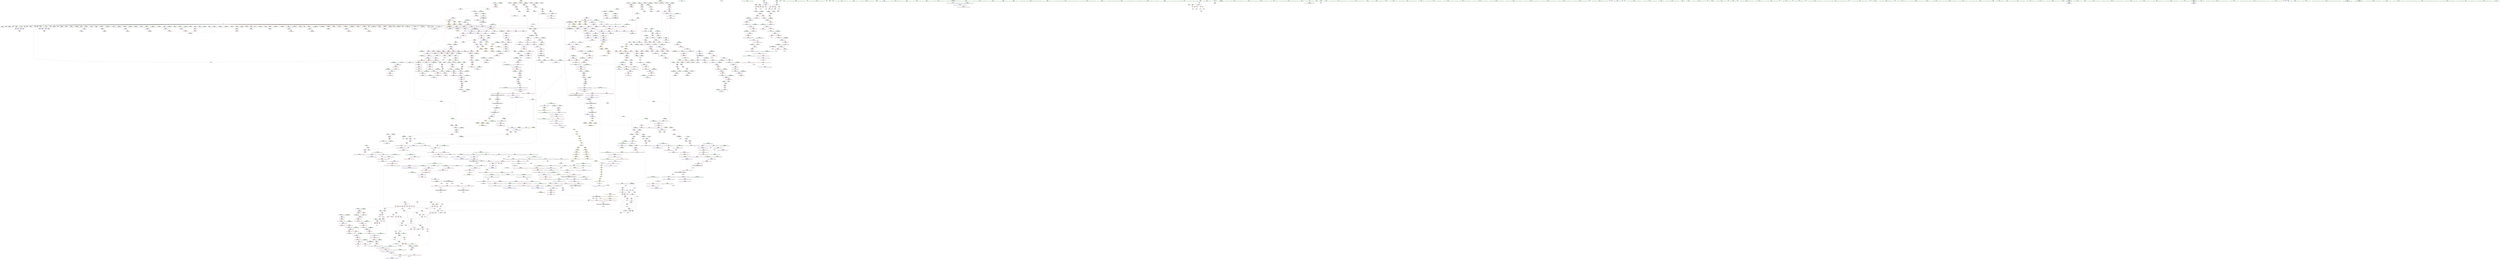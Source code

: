 digraph "SVFG" {
	label="SVFG";

	Node0x55c9416239c0 [shape=record,color=grey,label="{NodeID: 0\nNullPtr|{|<s58>92|<s59>136}}"];
	Node0x55c9416239c0 -> Node0x55c9416790a0[style=solid];
	Node0x55c9416239c0 -> Node0x55c9416791a0[style=solid];
	Node0x55c9416239c0 -> Node0x55c941679270[style=solid];
	Node0x55c9416239c0 -> Node0x55c941679340[style=solid];
	Node0x55c9416239c0 -> Node0x55c941679410[style=solid];
	Node0x55c9416239c0 -> Node0x55c9416794e0[style=solid];
	Node0x55c9416239c0 -> Node0x55c9416795b0[style=solid];
	Node0x55c9416239c0 -> Node0x55c941679680[style=solid];
	Node0x55c9416239c0 -> Node0x55c941679750[style=solid];
	Node0x55c9416239c0 -> Node0x55c941679820[style=solid];
	Node0x55c9416239c0 -> Node0x55c9416798f0[style=solid];
	Node0x55c9416239c0 -> Node0x55c9416799c0[style=solid];
	Node0x55c9416239c0 -> Node0x55c941679a90[style=solid];
	Node0x55c9416239c0 -> Node0x55c941679b60[style=solid];
	Node0x55c9416239c0 -> Node0x55c941679c30[style=solid];
	Node0x55c9416239c0 -> Node0x55c941679d00[style=solid];
	Node0x55c9416239c0 -> Node0x55c941679dd0[style=solid];
	Node0x55c9416239c0 -> Node0x55c941679ea0[style=solid];
	Node0x55c9416239c0 -> Node0x55c941679f70[style=solid];
	Node0x55c9416239c0 -> Node0x55c94167a040[style=solid];
	Node0x55c9416239c0 -> Node0x55c94167a110[style=solid];
	Node0x55c9416239c0 -> Node0x55c94167a1e0[style=solid];
	Node0x55c9416239c0 -> Node0x55c94167a2b0[style=solid];
	Node0x55c9416239c0 -> Node0x55c94167a380[style=solid];
	Node0x55c9416239c0 -> Node0x55c94167a450[style=solid];
	Node0x55c9416239c0 -> Node0x55c94166e180[style=solid];
	Node0x55c9416239c0 -> Node0x55c94166e250[style=solid];
	Node0x55c9416239c0 -> Node0x55c94166e320[style=solid];
	Node0x55c9416239c0 -> Node0x55c94166e3f0[style=solid];
	Node0x55c9416239c0 -> Node0x55c94166e4c0[style=solid];
	Node0x55c9416239c0 -> Node0x55c94166e590[style=solid];
	Node0x55c9416239c0 -> Node0x55c94166e660[style=solid];
	Node0x55c9416239c0 -> Node0x55c94166e730[style=solid];
	Node0x55c9416239c0 -> Node0x55c94166e800[style=solid];
	Node0x55c9416239c0 -> Node0x55c94166e8d0[style=solid];
	Node0x55c9416239c0 -> Node0x55c94166e9a0[style=solid];
	Node0x55c9416239c0 -> Node0x55c94166ea70[style=solid];
	Node0x55c9416239c0 -> Node0x55c94166eb40[style=solid];
	Node0x55c9416239c0 -> Node0x55c94166ec10[style=solid];
	Node0x55c9416239c0 -> Node0x55c94166ece0[style=solid];
	Node0x55c9416239c0 -> Node0x55c94166edb0[style=solid];
	Node0x55c9416239c0 -> Node0x55c94166ee80[style=solid];
	Node0x55c9416239c0 -> Node0x55c94166ef50[style=solid];
	Node0x55c9416239c0 -> Node0x55c94166f020[style=solid];
	Node0x55c9416239c0 -> Node0x55c94166f0f0[style=solid];
	Node0x55c9416239c0 -> Node0x55c94166f1c0[style=solid];
	Node0x55c9416239c0 -> Node0x55c94166f290[style=solid];
	Node0x55c9416239c0 -> Node0x55c9416a48e0[style=solid];
	Node0x55c9416239c0 -> Node0x55c9416a93d0[style=solid];
	Node0x55c9416239c0 -> Node0x55c9416a94a0[style=solid];
	Node0x55c9416239c0 -> Node0x55c9416a9570[style=solid];
	Node0x55c9416239c0 -> Node0x55c9416adb50[style=solid];
	Node0x55c9416239c0 -> Node0x55c9416adc20[style=solid];
	Node0x55c9416239c0 -> Node0x55c9416adcf0[style=solid];
	Node0x55c9416239c0 -> Node0x55c9416d80b0[style=solid];
	Node0x55c9416239c0 -> Node0x55c9416d8650[style=solid];
	Node0x55c9416239c0 -> Node0x55c9416dbbf0[style=solid];
	Node0x55c9416239c0 -> Node0x55c9416dc970[style=solid];
	Node0x55c9416239c0:s58 -> Node0x55c9417daa20[style=solid,color=red];
	Node0x55c9416239c0:s59 -> Node0x55c9417e6050[style=solid,color=red];
	Node0x55c94167aad0 [shape=record,color=red,label="{NodeID: 775\n696\<--671\n\<--__value.addr\n_ZSt4fillIN9__gnu_cxx17__normal_iteratorIPySt6vectorIySaIyEEEEyEvT_S7_RKT0_\n|{<s0>64}}"];
	Node0x55c94167aad0:s0 -> Node0x55c9417e9dd0[style=solid,color=red];
	Node0x55c94176ba20 [shape=record,color=yellow,style=double,label="{NodeID: 2657\n56V_2 = CSCHI(MR_56V_1)\npts\{1260001 \}\nCS[]|{<s0>57}}"];
	Node0x55c94176ba20:s0 -> Node0x55c9416ad670[style=dashed,color=red];
	Node0x55c9416711a0 [shape=record,color=black,label="{NodeID: 443\n709\<--708\n\<--this1\n_ZNSt6vectorIySaIyEE5beginEv\n}"];
	Node0x55c9416711a0 -> Node0x55c941688380[style=solid];
	Node0x55c9416711a0 -> Node0x55c941688450[style=solid];
	Node0x55c9416b0c10 [shape=record,color=blue,label="{NodeID: 1218\n2062\<--2061\nthis.addr\<--this\n_ZNK9__gnu_cxx17__normal_iteratorIPySt6vectorIySaIyEEE4baseEv\n}"];
	Node0x55c9416b0c10 -> Node0x55c9416a3500[style=dashed];
	Node0x55c941664ea0 [shape=record,color=green,label="{NodeID: 111\n599\<--600\nthis.addr\<--this.addr_field_insensitive\n_ZNSaIyEC2Ev\n}"];
	Node0x55c941664ea0 -> Node0x55c941691d10[style=solid];
	Node0x55c941664ea0 -> Node0x55c9416a74f0[style=solid];
	Node0x55c94171eb10 [shape=record,color=yellow,style=double,label="{NodeID: 1993\n38V_1 = ENCHI(MR_38V_0)\npts\{1127 \}\nFun[_ZNK9__gnu_cxx5__ops15_Iter_less_iterclINS_17__normal_iteratorIPjSt6vectorIjSaIjEEEES8_EEbT_T0_]}"];
	Node0x55c94171eb10 -> Node0x55c94167fce0[style=dashed];
	Node0x55c94171eb10 -> Node0x55c94167fdb0[style=dashed];
	Node0x55c941680500 [shape=record,color=red,label="{NodeID: 886\n1576\<--1549\nexn\<--exn.slot\n_ZNSt12_Vector_baseIySaIyEEC2EmRKS0_\n}"];
	Node0x55c9417dc920 [shape=record,color=black,label="{NodeID: 2768\n1648 = PHI(1558, )\n1st arg _ZNSt12_Vector_baseIySaIyEE12_Vector_implC2ERKS0_ }"];
	Node0x55c9417dc920 -> Node0x55c9416ada80[style=solid];
	Node0x55c941687000 [shape=record,color=purple,label="{NodeID: 554\n527\<--515\ncoerce.dive\<--__first\n_ZSt11max_elementIN9__gnu_cxx17__normal_iteratorIPjSt6vectorIjSaIjEEEEET_S7_S7_\n}"];
	Node0x55c941687000 -> Node0x55c9416a6e70[style=solid];
	Node0x55c941669790 [shape=record,color=green,label="{NodeID: 222\n1316\<--1317\n_ZSt9terminatev\<--_ZSt9terminatev_field_insensitive\n}"];
	Node0x55c9416a5880 [shape=record,color=blue,label="{NodeID: 997\n137\<--264\nb\<--\n_ZL7runTestv\n}"];
	Node0x55c9416a5880 -> Node0x55c94168f060[style=dashed];
	Node0x55c9416a5880 -> Node0x55c94168f130[style=dashed];
	Node0x55c9416a5880 -> Node0x55c94168f200[style=dashed];
	Node0x55c9416a5880 -> Node0x55c94168f2d0[style=dashed];
	Node0x55c9416a5880 -> Node0x55c941737650[style=dashed];
	Node0x55c9417e8df0 [shape=record,color=black,label="{NodeID: 2879\n1541 = PHI(627, )\n1st arg _ZNSt12_Vector_baseIySaIyEEC2EmRKS0_ }"];
	Node0x55c9417e8df0 -> Node0x55c9416ad190[style=solid];
	Node0x55c94168ca30 [shape=record,color=purple,label="{NodeID: 665\n1686\<--1677\n_M_start3\<--this1\n_ZNSt12_Vector_baseIySaIyEE17_M_create_storageEm\n}"];
	Node0x55c94168ca30 -> Node0x55c941681130[style=solid];
	Node0x55c941677a60 [shape=record,color=green,label="{NodeID: 333\n2025\<--2026\n__value.addr\<--__value.addr_field_insensitive\n_ZSt8__fill_aIPyyEN9__gnu_cxx11__enable_ifIXsr11__is_scalarIT0_EE7__valueEvE6__typeET_S6_RKS3_\n}"];
	Node0x55c941677a60 -> Node0x55c9416a31c0[style=solid];
	Node0x55c941677a60 -> Node0x55c9416b0800[style=solid];
	Node0x55c9416ab2b0 [shape=record,color=blue,label="{NodeID: 1108\n1248\<--1256\n__tmp\<--\n_ZSt10__fill_n_aIPjmjEN9__gnu_cxx11__enable_ifIXsr11__is_scalarIT1_EE7__valueET_E6__typeES4_T0_RKS3_\n}"];
	Node0x55c9416ab2b0 -> Node0x55c94167e620[style=dashed];
	Node0x55c941660ec0 [shape=record,color=green,label="{NodeID: 1\n7\<--1\n__dso_handle\<--dummyObj\nGlob }"];
	Node0x55c94167aba0 [shape=record,color=red,label="{NodeID: 776\n686\<--685\n\<--coerce.dive2\n_ZSt4fillIN9__gnu_cxx17__normal_iteratorIPySt6vectorIySaIyEEEEyEvT_S7_RKT0_\n|{<s0>61}}"];
	Node0x55c94167aba0:s0 -> Node0x55c9417e79e0[style=solid,color=red];
	Node0x55c94176bb00 [shape=record,color=yellow,style=double,label="{NodeID: 2658\n58V_2 = CSCHI(MR_58V_1)\npts\{1260002 \}\nCS[]|{<s0>23|<s1>58}}"];
	Node0x55c94176bb00:s0 -> Node0x55c94176a770[style=dashed,color=blue];
	Node0x55c94176bb00:s1 -> Node0x55c94173bbd0[style=dashed,color=red];
	Node0x55c941671270 [shape=record,color=black,label="{NodeID: 444\n701\<--716\n_ZNSt6vectorIySaIyEE5beginEv_ret\<--\n_ZNSt6vectorIySaIyEE5beginEv\n|{<s0>25}}"];
	Node0x55c941671270:s0 -> Node0x55c9417d5ae0[style=solid,color=blue];
	Node0x55c9416b0ce0 [shape=record,color=blue,label="{NodeID: 1219\n2071\<--2069\nthis.addr\<--this\n_ZN9__gnu_cxx17__normal_iteratorIPySt6vectorIySaIyEEEC2ERKS1_\n}"];
	Node0x55c9416b0ce0 -> Node0x55c9416a35d0[style=dashed];
	Node0x55c941664f70 [shape=record,color=green,label="{NodeID: 112\n605\<--606\n_ZN9__gnu_cxx13new_allocatorIyEC2Ev\<--_ZN9__gnu_cxx13new_allocatorIyEC2Ev_field_insensitive\n}"];
	Node0x55c9416805d0 [shape=record,color=red,label="{NodeID: 887\n1577\<--1551\nsel\<--ehselector.slot\n_ZNSt12_Vector_baseIySaIyEEC2EmRKS0_\n}"];
	Node0x55c9417dca60 [shape=record,color=black,label="{NodeID: 2769\n1133 = PHI(1113, )\n0th arg _ZNK9__gnu_cxx13new_allocatorIjE8max_sizeEv }"];
	Node0x55c9417dca60 -> Node0x55c9416aa410[style=solid];
	Node0x55c9416870d0 [shape=record,color=purple,label="{NodeID: 555\n529\<--517\ncoerce.dive1\<--__last\n_ZSt11max_elementIN9__gnu_cxx17__normal_iteratorIPjSt6vectorIjSaIjEEEEET_S7_S7_\n}"];
	Node0x55c9416870d0 -> Node0x55c9416a6f40[style=solid];
	Node0x55c941669890 [shape=record,color=green,label="{NodeID: 223\n1326\<--1327\n__a.addr\<--__a.addr_field_insensitive\n_ZNSt16allocator_traitsISaIjEE10deallocateERS0_Pjm\n}"];
	Node0x55c941669890 -> Node0x55c94167ed70[style=solid];
	Node0x55c941669890 -> Node0x55c9416aba00[style=solid];
	Node0x55c9416a5950 [shape=record,color=blue,label="{NodeID: 998\n139\<--269\nd\<--call42\n_ZL7runTestv\n}"];
	Node0x55c9416a5950 -> Node0x55c94168f3a0[style=dashed];
	Node0x55c9416a5950 -> Node0x55c941737b50[style=dashed];
	Node0x55c9417e8f00 [shape=record,color=black,label="{NodeID: 2880\n1542 = PHI(628, )\n2nd arg _ZNSt12_Vector_baseIySaIyEEC2EmRKS0_ }"];
	Node0x55c9417e8f00 -> Node0x55c9416ad260[style=solid];
	Node0x55c94168cb00 [shape=record,color=purple,label="{NodeID: 666\n1688\<--1677\n_M_impl4\<--this1\n_ZNSt12_Vector_baseIySaIyEE17_M_create_storageEm\n}"];
	Node0x55c941677b30 [shape=record,color=green,label="{NodeID: 334\n2027\<--2028\n__tmp\<--__tmp_field_insensitive\n_ZSt8__fill_aIPyyEN9__gnu_cxx11__enable_ifIXsr11__is_scalarIT0_EE7__valueEvE6__typeET_S6_RKS3_\n}"];
	Node0x55c941677b30 -> Node0x55c9416a3290[style=solid];
	Node0x55c941677b30 -> Node0x55c9416b08d0[style=solid];
	Node0x55c9416ab380 [shape=record,color=blue,label="{NodeID: 1109\n1250\<--1258\n__niter\<--\n_ZSt10__fill_n_aIPjmjEN9__gnu_cxx11__enable_ifIXsr11__is_scalarIT1_EE7__valueET_E6__typeES4_T0_RKS3_\n}"];
	Node0x55c9416ab380 -> Node0x55c941726320[style=dashed];
	Node0x55c941660f50 [shape=record,color=green,label="{NodeID: 2\n8\<--1\n_ZSt3cin\<--dummyObj\nGlob }"];
	Node0x55c94167ac70 [shape=record,color=red,label="{NodeID: 777\n694\<--693\n\<--coerce.dive4\n_ZSt4fillIN9__gnu_cxx17__normal_iteratorIPySt6vectorIySaIyEEEEyEvT_S7_RKT0_\n|{<s0>63}}"];
	Node0x55c94167ac70:s0 -> Node0x55c9417e79e0[style=solid,color=red];
	Node0x55c94176bbe0 [shape=record,color=yellow,style=double,label="{NodeID: 2659\n40V_2 = CSCHI(MR_40V_1)\npts\{1801 \}\nCS[]|{<s0>23}}"];
	Node0x55c94176bbe0:s0 -> Node0x55c94176a450[style=dashed,color=blue];
	Node0x55c941671340 [shape=record,color=black,label="{NodeID: 445\n726\<--725\n\<--this1\n_ZNSt6vectorIySaIyEE3endEv\n}"];
	Node0x55c941671340 -> Node0x55c9416885f0[style=solid];
	Node0x55c941671340 -> Node0x55c9416886c0[style=solid];
	Node0x55c9416b0db0 [shape=record,color=blue,label="{NodeID: 1220\n2073\<--2070\n__i.addr\<--__i\n_ZN9__gnu_cxx17__normal_iteratorIPySt6vectorIySaIyEEEC2ERKS1_\n}"];
	Node0x55c9416b0db0 -> Node0x55c9416a36a0[style=dashed];
	Node0x55c941665070 [shape=record,color=green,label="{NodeID: 113\n612\<--613\nthis.addr\<--this.addr_field_insensitive\n_ZNSt6vectorIySaIyEEC2EmRKS0_\n}"];
	Node0x55c941665070 -> Node0x55c94167a520[style=solid];
	Node0x55c941665070 -> Node0x55c9416a75c0[style=solid];
	Node0x55c9416806a0 [shape=record,color=red,label="{NodeID: 888\n1590\<--1584\nthis1\<--this.addr\n_ZNSt6vectorIySaIyEE21_M_default_initializeEm\n}"];
	Node0x55c9416806a0 -> Node0x55c9416847a0[style=solid];
	Node0x55c9416806a0 -> Node0x55c941684870[style=solid];
	Node0x55c9416806a0 -> Node0x55c941684940[style=solid];
	Node0x55c9417dcba0 [shape=record,color=black,label="{NodeID: 2770\n1607 = PHI(642, 800, 808, )\n0th arg _ZNSt12_Vector_baseIySaIyEED2Ev }"];
	Node0x55c9417dcba0 -> Node0x55c9416ad740[style=solid];
	Node0x55c9416871a0 [shape=record,color=purple,label="{NodeID: 556\n544\<--519\ncoerce.dive4\<--agg.tmp\n_ZSt11max_elementIN9__gnu_cxx17__normal_iteratorIPjSt6vectorIjSaIjEEEEET_S7_S7_\n}"];
	Node0x55c9416871a0 -> Node0x55c9416915c0[style=solid];
	Node0x55c941669960 [shape=record,color=green,label="{NodeID: 224\n1328\<--1329\n__p.addr\<--__p.addr_field_insensitive\n_ZNSt16allocator_traitsISaIjEE10deallocateERS0_Pjm\n}"];
	Node0x55c941669960 -> Node0x55c94167ee40[style=solid];
	Node0x55c941669960 -> Node0x55c9416abad0[style=solid];
	Node0x55c9416a5a20 [shape=record,color=blue,label="{NodeID: 999\n141\<--54\nr\<--\n_ZL7runTestv\n}"];
	Node0x55c9416a5a20 -> Node0x55c94168f470[style=dashed];
	Node0x55c9416a5a20 -> Node0x55c94168f540[style=dashed];
	Node0x55c9416a5a20 -> Node0x55c94168f610[style=dashed];
	Node0x55c9416a5a20 -> Node0x55c94168f6e0[style=dashed];
	Node0x55c9416a5a20 -> Node0x55c94168f7b0[style=dashed];
	Node0x55c9416a5a20 -> Node0x55c9416a6580[style=dashed];
	Node0x55c9416a5a20 -> Node0x55c941738050[style=dashed];
	Node0x55c9417e9010 [shape=record,color=black,label="{NodeID: 2881\n1285 = PHI(938, )\n0th arg _ZNSt12_Vector_baseIjSaIjEE13_M_deallocateEPjm }"];
	Node0x55c9417e9010 -> Node0x55c9416ab790[style=solid];
	Node0x55c94168cbd0 [shape=record,color=purple,label="{NodeID: 667\n1689\<--1677\n_M_finish\<--this1\n_ZNSt12_Vector_baseIySaIyEE17_M_create_storageEm\n}"];
	Node0x55c94168cbd0 -> Node0x55c9416ae030[style=solid];
	Node0x55c941677c00 [shape=record,color=green,label="{NodeID: 335\n2051\<--2052\n__it\<--__it_field_insensitive\n_ZSt12__niter_baseIPySt6vectorIySaIyEEET_N9__gnu_cxx17__normal_iteratorIS4_T0_EE\n|{|<s1>148}}"];
	Node0x55c941677c00 -> Node0x55c94168d3f0[style=solid];
	Node0x55c941677c00:s1 -> Node0x55c9417e6190[style=solid,color=red];
	Node0x55c9416ab450 [shape=record,color=blue,label="{NodeID: 1110\n1265\<--1264\n\<--\n_ZSt10__fill_n_aIPjmjEN9__gnu_cxx11__enable_ifIXsr11__is_scalarIT1_EE7__valueET_E6__typeES4_T0_RKS3_\n}"];
	Node0x55c9416ab450 -> Node0x55c941725920[style=dashed];
	Node0x55c941661200 [shape=record,color=green,label="{NodeID: 3\n9\<--1\n_ZSt4cout\<--dummyObj\nGlob }"];
	Node0x55c94167ad40 [shape=record,color=red,label="{NodeID: 778\n708\<--705\nthis1\<--this.addr\n_ZNSt6vectorIySaIyEE5beginEv\n}"];
	Node0x55c94167ad40 -> Node0x55c9416711a0[style=solid];
	Node0x55c94176bd40 [shape=record,color=yellow,style=double,label="{NodeID: 2660\n56V_3 = CSCHI(MR_56V_2)\npts\{1260001 \}\nCS[]|{<s0>23}}"];
	Node0x55c94176bd40:s0 -> Node0x55c94176a690[style=dashed,color=blue];
	Node0x55c941671410 [shape=record,color=black,label="{NodeID: 446\n718\<--731\n_ZNSt6vectorIySaIyEE3endEv_ret\<--\n_ZNSt6vectorIySaIyEE3endEv\n|{<s0>26}}"];
	Node0x55c941671410:s0 -> Node0x55c9417e4540[style=solid,color=blue];
	Node0x55c9416b0e80 [shape=record,color=blue,label="{NodeID: 1221\n2078\<--2080\n_M_current\<--\n_ZN9__gnu_cxx17__normal_iteratorIPySt6vectorIySaIyEEEC2ERKS1_\n|{<s0>65|<s1>66}}"];
	Node0x55c9416b0e80:s0 -> Node0x55c94176bf80[style=dashed,color=blue];
	Node0x55c9416b0e80:s1 -> Node0x55c94176af40[style=dashed,color=blue];
	Node0x55c941665140 [shape=record,color=green,label="{NodeID: 114\n614\<--615\n__n.addr\<--__n.addr_field_insensitive\n_ZNSt6vectorIySaIyEEC2EmRKS0_\n}"];
	Node0x55c941665140 -> Node0x55c94167a5f0[style=solid];
	Node0x55c941665140 -> Node0x55c94167a6c0[style=solid];
	Node0x55c941665140 -> Node0x55c9416a7690[style=solid];
	Node0x55c941680770 [shape=record,color=red,label="{NodeID: 889\n1595\<--1586\n\<--__n.addr\n_ZNSt6vectorIySaIyEE21_M_default_initializeEm\n|{<s0>126}}"];
	Node0x55c941680770:s0 -> Node0x55c9417dfb50[style=solid,color=red];
	Node0x55c9417dce80 [shape=record,color=black,label="{NodeID: 2771\n1441 = PHI(1370, )\n0th arg _ZN9__gnu_cxxeqIPjSt6vectorIjSaIjEEEEbRKNS_17__normal_iteratorIT_T0_EESA_ }"];
	Node0x55c9417dce80 -> Node0x55c9416ac560[style=solid];
	Node0x55c941687270 [shape=record,color=purple,label="{NodeID: 557\n546\<--521\ncoerce.dive5\<--agg.tmp2\n_ZSt11max_elementIN9__gnu_cxx17__normal_iteratorIPjSt6vectorIjSaIjEEEEET_S7_S7_\n}"];
	Node0x55c941687270 -> Node0x55c941691690[style=solid];
	Node0x55c941669a30 [shape=record,color=green,label="{NodeID: 225\n1330\<--1331\n__n.addr\<--__n.addr_field_insensitive\n_ZNSt16allocator_traitsISaIjEE10deallocateERS0_Pjm\n}"];
	Node0x55c941669a30 -> Node0x55c94167ef10[style=solid];
	Node0x55c941669a30 -> Node0x55c9416abba0[style=solid];
	Node0x55c9416a5af0 [shape=record,color=blue,label="{NodeID: 1000\n143\<--279\nj\<--\n_ZL7runTestv\n}"];
	Node0x55c9416a5af0 -> Node0x55c94168f880[style=dashed];
	Node0x55c9416a5af0 -> Node0x55c94168f950[style=dashed];
	Node0x55c9416a5af0 -> Node0x55c94168faf0[style=dashed];
	Node0x55c9416a5af0 -> Node0x55c94168fbc0[style=dashed];
	Node0x55c9416a5af0 -> Node0x55c9416a5c90[style=dashed];
	Node0x55c9416a5af0 -> Node0x55c9416a64b0[style=dashed];
	Node0x55c9417e9150 [shape=record,color=black,label="{NodeID: 2882\n1286 = PHI(941, )\n1st arg _ZNSt12_Vector_baseIjSaIjEE13_M_deallocateEPjm }"];
	Node0x55c9417e9150 -> Node0x55c9416ab860[style=solid];
	Node0x55c94168cca0 [shape=record,color=purple,label="{NodeID: 668\n1691\<--1677\n_M_impl5\<--this1\n_ZNSt12_Vector_baseIySaIyEE17_M_create_storageEm\n}"];
	Node0x55c941677cd0 [shape=record,color=green,label="{NodeID: 336\n2056\<--2057\n_ZNK9__gnu_cxx17__normal_iteratorIPySt6vectorIySaIyEEE4baseEv\<--_ZNK9__gnu_cxx17__normal_iteratorIPySt6vectorIySaIyEEE4baseEv_field_insensitive\n}"];
	Node0x55c9416ab520 [shape=record,color=blue,label="{NodeID: 1111\n1250\<--1269\n__niter\<--dec\n_ZSt10__fill_n_aIPjmjEN9__gnu_cxx11__enable_ifIXsr11__is_scalarIT1_EE7__valueET_E6__typeES4_T0_RKS3_\n}"];
	Node0x55c9416ab520 -> Node0x55c941726320[style=dashed];
	Node0x55c941661290 [shape=record,color=green,label="{NodeID: 4\n10\<--1\n.str\<--dummyObj\nGlob }"];
	Node0x55c94167ae10 [shape=record,color=red,label="{NodeID: 779\n716\<--715\n\<--coerce.dive\n_ZNSt6vectorIySaIyEE5beginEv\n}"];
	Node0x55c94167ae10 -> Node0x55c941671270[style=solid];
	Node0x55c94176be20 [shape=record,color=yellow,style=double,label="{NodeID: 2661\n40V_2 = CSCHI(MR_40V_1)\npts\{1801 \}\nCS[]|{<s0>27}}"];
	Node0x55c94176be20:s0 -> Node0x55c9416a56e0[style=dashed,color=blue];
	Node0x55c9416714e0 [shape=record,color=black,label="{NodeID: 447\n743\<--742\n\<--this1\n_ZNSt6vectorIySaIyEEixEm\n}"];
	Node0x55c9416714e0 -> Node0x55c941688790[style=solid];
	Node0x55c9416714e0 -> Node0x55c941688860[style=solid];
	Node0x55c9416b0f50 [shape=record,color=blue,label="{NodeID: 1222\n2087\<--2084\n__first.addr\<--__first\n_ZSt8_DestroyIPyyEvT_S1_RSaIT0_E\n}"];
	Node0x55c9416b0f50 -> Node0x55c9416a3840[style=dashed];
	Node0x55c941669e40 [shape=record,color=green,label="{NodeID: 115\n616\<--617\n__a.addr\<--__a.addr_field_insensitive\n_ZNSt6vectorIySaIyEEC2EmRKS0_\n}"];
	Node0x55c941669e40 -> Node0x55c94167a790[style=solid];
	Node0x55c941669e40 -> Node0x55c9416a7760[style=solid];
	Node0x55c9417417e0 [shape=record,color=yellow,style=double,label="{NodeID: 1997\n22V_1 = ENCHI(MR_22V_0)\npts\{134 \}\nFun[_ZSt4fillIN9__gnu_cxx17__normal_iteratorIPySt6vectorIySaIyEEEEyEvT_S7_RKT0_]|{<s0>64}}"];
	Node0x55c9417417e0:s0 -> Node0x55c94174e6f0[style=dashed,color=red];
	Node0x55c941680840 [shape=record,color=red,label="{NodeID: 890\n1594\<--1593\n\<--_M_start\n_ZNSt6vectorIySaIyEE21_M_default_initializeEm\n|{<s0>126}}"];
	Node0x55c941680840:s0 -> Node0x55c9417dfa40[style=solid,color=red];
	Node0x55c9417dcf90 [shape=record,color=black,label="{NodeID: 2772\n1442 = PHI(1372, )\n1st arg _ZN9__gnu_cxxeqIPjSt6vectorIjSaIjEEEEbRKNS_17__normal_iteratorIT_T0_EESA_ }"];
	Node0x55c9417dcf90 -> Node0x55c9416ac630[style=solid];
	Node0x55c941687340 [shape=record,color=purple,label="{NodeID: 558\n2178\<--531\noffset_0\<--\n}"];
	Node0x55c941687340 -> Node0x55c9416a7010[style=solid];
	Node0x55c941669b00 [shape=record,color=green,label="{NodeID: 226\n1340\<--1341\n_ZN9__gnu_cxx13new_allocatorIjE10deallocateEPjm\<--_ZN9__gnu_cxx13new_allocatorIjE10deallocateEPjm_field_insensitive\n}"];
	Node0x55c9416a5bc0 [shape=record,color=blue,label="{NodeID: 1001\n145\<--285\nnewWasted\<--\n_ZL7runTestv\n}"];
	Node0x55c9416a5bc0 -> Node0x55c94168fd60[style=dashed];
	Node0x55c9416a5bc0 -> Node0x55c94168fe30[style=dashed];
	Node0x55c9416a5bc0 -> Node0x55c9416a5bc0[style=dashed];
	Node0x55c9416a5bc0 -> Node0x55c9416a60a0[style=dashed];
	Node0x55c9416a5bc0 -> Node0x55c941738a50[style=dashed];
	Node0x55c9417e9290 [shape=record,color=black,label="{NodeID: 2883\n1287 = PHI(951, )\n2nd arg _ZNSt12_Vector_baseIjSaIjEE13_M_deallocateEPjm }"];
	Node0x55c9417e9290 -> Node0x55c9416ab930[style=solid];
	Node0x55c94168cd70 [shape=record,color=purple,label="{NodeID: 669\n1692\<--1677\n_M_start6\<--this1\n_ZNSt12_Vector_baseIySaIyEE17_M_create_storageEm\n}"];
	Node0x55c94168cd70 -> Node0x55c941681200[style=solid];
	Node0x55c941677dd0 [shape=record,color=green,label="{NodeID: 337\n2062\<--2063\nthis.addr\<--this.addr_field_insensitive\n_ZNK9__gnu_cxx17__normal_iteratorIPySt6vectorIySaIyEEE4baseEv\n}"];
	Node0x55c941677dd0 -> Node0x55c9416a3500[style=solid];
	Node0x55c941677dd0 -> Node0x55c9416b0c10[style=solid];
	Node0x55c9416ab5f0 [shape=record,color=blue,label="{NodeID: 1112\n1242\<--1272\n__first.addr\<--incdec.ptr\n_ZSt10__fill_n_aIPjmjEN9__gnu_cxx11__enable_ifIXsr11__is_scalarIT1_EE7__valueET_E6__typeES4_T0_RKS3_\n}"];
	Node0x55c9416ab5f0 -> Node0x55c941725e20[style=dashed];
	Node0x55c941661320 [shape=record,color=green,label="{NodeID: 5\n12\<--1\n.str.1\<--dummyObj\nGlob }"];
	Node0x55c94167aee0 [shape=record,color=red,label="{NodeID: 780\n725\<--722\nthis1\<--this.addr\n_ZNSt6vectorIySaIyEE3endEv\n}"];
	Node0x55c94167aee0 -> Node0x55c941671340[style=solid];
	Node0x55c94176bf80 [shape=record,color=yellow,style=double,label="{NodeID: 2662\n168V_2 = CSCHI(MR_168V_1)\npts\{7040000 \}\nCS[]}"];
	Node0x55c94176bf80 -> Node0x55c94167ae10[style=dashed];
	Node0x55c9416715b0 [shape=record,color=black,label="{NodeID: 448\n733\<--748\n_ZNSt6vectorIySaIyEEixEm_ret\<--add.ptr\n_ZNSt6vectorIySaIyEEixEm\n|{<s0>28|<s1>31|<s2>34|<s3>35|<s4>36|<s5>38}}"];
	Node0x55c9416715b0:s0 -> Node0x55c9417e4710[style=solid,color=blue];
	Node0x55c9416715b0:s1 -> Node0x55c9417d60c0[style=solid,color=blue];
	Node0x55c9416715b0:s2 -> Node0x55c9417d6260[style=solid,color=blue];
	Node0x55c9416715b0:s3 -> Node0x55c9417e4ad0[style=solid,color=blue];
	Node0x55c9416715b0:s4 -> Node0x55c9417e4c10[style=solid,color=blue];
	Node0x55c9416715b0:s5 -> Node0x55c9417e4e20[style=solid,color=blue];
	Node0x55c9416b1020 [shape=record,color=blue,label="{NodeID: 1223\n2089\<--2085\n__last.addr\<--__last\n_ZSt8_DestroyIPyyEvT_S1_RSaIT0_E\n}"];
	Node0x55c9416b1020 -> Node0x55c9416a3910[style=dashed];
	Node0x55c941669f10 [shape=record,color=green,label="{NodeID: 116\n618\<--619\nexn.slot\<--exn.slot_field_insensitive\n_ZNSt6vectorIySaIyEEC2EmRKS0_\n}"];
	Node0x55c941669f10 -> Node0x55c94167a860[style=solid];
	Node0x55c941669f10 -> Node0x55c9416a7830[style=solid];
	Node0x55c941680910 [shape=record,color=red,label="{NodeID: 891\n1615\<--1608\nthis1\<--this.addr\n_ZNSt12_Vector_baseIySaIyEED2Ev\n|{|<s8>127}}"];
	Node0x55c941680910 -> Node0x55c94168bed0[style=solid];
	Node0x55c941680910 -> Node0x55c94168bfa0[style=solid];
	Node0x55c941680910 -> Node0x55c94168c070[style=solid];
	Node0x55c941680910 -> Node0x55c94168c140[style=solid];
	Node0x55c941680910 -> Node0x55c94168c210[style=solid];
	Node0x55c941680910 -> Node0x55c94168c2e0[style=solid];
	Node0x55c941680910 -> Node0x55c94168c3b0[style=solid];
	Node0x55c941680910 -> Node0x55c94168c480[style=solid];
	Node0x55c941680910:s8 -> Node0x55c9417dfd70[style=solid,color=red];
	Node0x55c9417dd0a0 [shape=record,color=black,label="{NodeID: 2773\n1025 = PHI(880, 956, 964, )\n0th arg _ZNSt12_Vector_baseIjSaIjEE12_Vector_implD2Ev }"];
	Node0x55c9417dd0a0 -> Node0x55c9416a9a50[style=solid];
	Node0x55c941687410 [shape=record,color=purple,label="{NodeID: 559\n2179\<--532\noffset_0\<--\n}"];
	Node0x55c941687410 -> Node0x55c9416a3ec0[style=solid];
	Node0x55c941669c00 [shape=record,color=green,label="{NodeID: 227\n1347\<--1348\nthis.addr\<--this.addr_field_insensitive\n_ZN9__gnu_cxx13new_allocatorIjE10deallocateEPjm\n}"];
	Node0x55c941669c00 -> Node0x55c94167efe0[style=solid];
	Node0x55c941669c00 -> Node0x55c9416abc70[style=solid];
	Node0x55c941747f80 [shape=record,color=yellow,style=double,label="{NodeID: 2109\n170V_1 = ENCHI(MR_170V_0)\npts\{1260000 1260001 \}\nFun[_ZN9__gnu_cxx17__normal_iteratorIPySt6vectorIySaIyEEEC2ERKS1_]}"];
	Node0x55c941747f80 -> Node0x55c9416a3770[style=dashed];
	Node0x55c9416a5c90 [shape=record,color=blue,label="{NodeID: 1002\n143\<--296\nj\<--conv51\n_ZL7runTestv\n}"];
	Node0x55c9416a5c90 -> Node0x55c94168f880[style=dashed];
	Node0x55c9416a5c90 -> Node0x55c94168f950[style=dashed];
	Node0x55c9416a5c90 -> Node0x55c94168fa20[style=dashed];
	Node0x55c9416a5c90 -> Node0x55c94168faf0[style=dashed];
	Node0x55c9416a5c90 -> Node0x55c94168fbc0[style=dashed];
	Node0x55c9416a5c90 -> Node0x55c9416a5af0[style=dashed];
	Node0x55c9416a5c90 -> Node0x55c9416a5c90[style=dashed];
	Node0x55c9416a5c90 -> Node0x55c9416a64b0[style=dashed];
	Node0x55c9416a5c90 -> Node0x55c941738550[style=dashed];
	Node0x55c9417e93d0 [shape=record,color=black,label="{NodeID: 2884\n511 = PHI(207, )\n0th arg _ZSt11max_elementIN9__gnu_cxx17__normal_iteratorIPjSt6vectorIjSaIjEEEEET_S7_S7_ }"];
	Node0x55c9417e93d0 -> Node0x55c9416a6e70[style=solid];
	Node0x55c94168ce40 [shape=record,color=purple,label="{NodeID: 670\n1696\<--1677\n_M_impl7\<--this1\n_ZNSt12_Vector_baseIySaIyEE17_M_create_storageEm\n}"];
	Node0x55c941677ea0 [shape=record,color=green,label="{NodeID: 338\n2071\<--2072\nthis.addr\<--this.addr_field_insensitive\n_ZN9__gnu_cxx17__normal_iteratorIPySt6vectorIySaIyEEEC2ERKS1_\n}"];
	Node0x55c941677ea0 -> Node0x55c9416a35d0[style=solid];
	Node0x55c941677ea0 -> Node0x55c9416b0ce0[style=solid];
	Node0x55c9416ab6c0 [shape=record,color=blue,label="{NodeID: 1113\n1279\<--1278\n__it.addr\<--__it\n_ZSt12__niter_baseIPjET_S1_\n}"];
	Node0x55c9416ab6c0 -> Node0x55c94167e960[style=dashed];
	Node0x55c9416613b0 [shape=record,color=green,label="{NodeID: 6\n14\<--1\n_ZSt4cerr\<--dummyObj\nGlob }"];
	Node0x55c94167afb0 [shape=record,color=red,label="{NodeID: 781\n731\<--730\n\<--coerce.dive\n_ZNSt6vectorIySaIyEE3endEv\n}"];
	Node0x55c94167afb0 -> Node0x55c941671410[style=solid];
	Node0x55c94176c0e0 [shape=record,color=yellow,style=double,label="{NodeID: 2663\n218V_2 = CSCHI(MR_218V_1)\npts\{1080000 1080001 1080002 \}\nCS[]|{<s0>79|<s1>79|<s2>79}}"];
	Node0x55c94176c0e0:s0 -> Node0x55c9416a97e0[style=dashed,color=red];
	Node0x55c94176c0e0:s1 -> Node0x55c9416a98b0[style=dashed,color=red];
	Node0x55c94176c0e0:s2 -> Node0x55c9416a9980[style=dashed,color=red];
	Node0x55c941671680 [shape=record,color=black,label="{NodeID: 449\n750\<--770\n_ZL3gcdjj_ret\<--cond\n_ZL3gcdjj\n|{<s0>30|<s1>67}}"];
	Node0x55c941671680:s0 -> Node0x55c9417e4990[style=solid,color=blue];
	Node0x55c941671680:s1 -> Node0x55c9417d63a0[style=solid,color=blue];
	Node0x55c9416b10f0 [shape=record,color=blue,label="{NodeID: 1224\n2091\<--2086\n.addr\<--\n_ZSt8_DestroyIPyyEvT_S1_RSaIT0_E\n}"];
	Node0x55c941669fe0 [shape=record,color=green,label="{NodeID: 117\n620\<--621\nehselector.slot\<--ehselector.slot_field_insensitive\n_ZNSt6vectorIySaIyEEC2EmRKS0_\n}"];
	Node0x55c941669fe0 -> Node0x55c94167a930[style=solid];
	Node0x55c941669fe0 -> Node0x55c9416a7900[style=solid];
	Node0x55c9417419a0 [shape=record,color=yellow,style=double,label="{NodeID: 1999\n40V_1 = ENCHI(MR_40V_0)\npts\{1801 \}\nFun[_ZSt4fillIN9__gnu_cxx17__normal_iteratorIPySt6vectorIySaIyEEEEyEvT_S7_RKT0_]|{<s0>64}}"];
	Node0x55c9417419a0:s0 -> Node0x55c941727220[style=dashed,color=red];
	Node0x55c9416809e0 [shape=record,color=red,label="{NodeID: 892\n1643\<--1610\nexn\<--exn.slot\n_ZNSt12_Vector_baseIySaIyEED2Ev\n|{<s0>130}}"];
	Node0x55c9416809e0:s0 -> Node0x55c9417e7390[style=solid,color=red];
	Node0x55c9417dd2c0 [shape=record,color=black,label="{NodeID: 2774\n734 = PHI(125, 125, 125, 125, 125, 125, )\n0th arg _ZNSt6vectorIySaIyEEixEm }"];
	Node0x55c9417dd2c0 -> Node0x55c9416a8050[style=solid];
	Node0x55c9416874e0 [shape=record,color=purple,label="{NodeID: 560\n2181\<--538\noffset_0\<--\n}"];
	Node0x55c9416874e0 -> Node0x55c9416a70e0[style=solid];
	Node0x55c941669cd0 [shape=record,color=green,label="{NodeID: 228\n1349\<--1350\n__p.addr\<--__p.addr_field_insensitive\n_ZN9__gnu_cxx13new_allocatorIjE10deallocateEPjm\n}"];
	Node0x55c941669cd0 -> Node0x55c94167f0b0[style=solid];
	Node0x55c941669cd0 -> Node0x55c9416abd40[style=solid];
	Node0x55c9416a5d60 [shape=record,color=blue,label="{NodeID: 1003\n111\<--304\nexn.slot\<--\n_ZL7runTestv\n}"];
	Node0x55c9416a5d60 -> Node0x55c94168e290[style=dashed];
	Node0x55c9417e9510 [shape=record,color=black,label="{NodeID: 2885\n512 = PHI(209, )\n1st arg _ZSt11max_elementIN9__gnu_cxx17__normal_iteratorIPjSt6vectorIjSaIjEEEEET_S7_S7_ }"];
	Node0x55c9417e9510 -> Node0x55c9416a6f40[style=solid];
	Node0x55c94168cf10 [shape=record,color=purple,label="{NodeID: 671\n1697\<--1677\n_M_end_of_storage\<--this1\n_ZNSt12_Vector_baseIySaIyEE17_M_create_storageEm\n}"];
	Node0x55c94168cf10 -> Node0x55c9416ae100[style=solid];
	Node0x55c941677f70 [shape=record,color=green,label="{NodeID: 339\n2073\<--2074\n__i.addr\<--__i.addr_field_insensitive\n_ZN9__gnu_cxx17__normal_iteratorIPySt6vectorIySaIyEEEC2ERKS1_\n}"];
	Node0x55c941677f70 -> Node0x55c9416a36a0[style=solid];
	Node0x55c941677f70 -> Node0x55c9416b0db0[style=solid];
	Node0x55c94174f2e0 [shape=record,color=yellow,style=double,label="{NodeID: 2221\n214V_1 = ENCHI(MR_214V_0)\npts\{873 \}\nFun[_ZNSt12_Vector_baseIjSaIjEEC2EmRKS0_]}"];
	Node0x55c94174f2e0 -> Node0x55c9416a8bb0[style=dashed];
	Node0x55c9416ab790 [shape=record,color=blue,label="{NodeID: 1114\n1288\<--1285\nthis.addr\<--this\n_ZNSt12_Vector_baseIjSaIjEE13_M_deallocateEPjm\n}"];
	Node0x55c9416ab790 -> Node0x55c94167ea30[style=dashed];
	Node0x55c941661bf0 [shape=record,color=green,label="{NodeID: 7\n15\<--1\n.str.2\<--dummyObj\nGlob }"];
	Node0x55c94167b080 [shape=record,color=red,label="{NodeID: 782\n742\<--736\nthis1\<--this.addr\n_ZNSt6vectorIySaIyEEixEm\n}"];
	Node0x55c94167b080 -> Node0x55c9416714e0[style=solid];
	Node0x55c94176c240 [shape=record,color=yellow,style=double,label="{NodeID: 2664\n218V_3 = CSCHI(MR_218V_2)\npts\{1080000 1080001 1080002 \}\nCS[]|{<s0>45|<s1>45|<s2>45}}"];
	Node0x55c94176c240:s0 -> Node0x55c94176b0a0[style=dashed,color=blue];
	Node0x55c94176c240:s1 -> Node0x55c94176b200[style=dashed,color=blue];
	Node0x55c94176c240:s2 -> Node0x55c94176b2e0[style=dashed,color=blue];
	Node0x55c941671750 [shape=record,color=black,label="{NodeID: 450\n785\<--784\n\<--this1\n_ZNSt6vectorIySaIyEED2Ev\n}"];
	Node0x55c941671750 -> Node0x55c941688930[style=solid];
	Node0x55c941671750 -> Node0x55c941688a00[style=solid];
	Node0x55c9416b11c0 [shape=record,color=blue,label="{NodeID: 1225\n2105\<--2103\n__first.addr\<--__first\n_ZSt8_DestroyIPyEvT_S1_\n}"];
	Node0x55c9416b11c0 -> Node0x55c9416a39e0[style=dashed];
	Node0x55c94166a0b0 [shape=record,color=green,label="{NodeID: 118\n630\<--631\n_ZNSt12_Vector_baseIySaIyEEC2EmRKS0_\<--_ZNSt12_Vector_baseIySaIyEEC2EmRKS0__field_insensitive\n}"];
	Node0x55c941680ab0 [shape=record,color=red,label="{NodeID: 893\n1618\<--1617\n\<--_M_start\n_ZNSt12_Vector_baseIySaIyEED2Ev\n|{<s0>127}}"];
	Node0x55c941680ab0:s0 -> Node0x55c9417dfe80[style=solid,color=red];
	Node0x55c9417dd6f0 [shape=record,color=black,label="{NodeID: 2775\n735 = PHI(251, 283, 342, 348, 378, 388, )\n1st arg _ZNSt6vectorIySaIyEEixEm }"];
	Node0x55c9417dd6f0 -> Node0x55c9416a8120[style=solid];
	Node0x55c9416875b0 [shape=record,color=purple,label="{NodeID: 561\n2182\<--539\noffset_0\<--\n}"];
	Node0x55c9416875b0 -> Node0x55c9416a3f90[style=solid];
	Node0x55c9416721a0 [shape=record,color=green,label="{NodeID: 229\n1351\<--1352\n.addr\<--.addr_field_insensitive\n_ZN9__gnu_cxx13new_allocatorIjE10deallocateEPjm\n}"];
	Node0x55c9416721a0 -> Node0x55c9416abe10[style=solid];
	Node0x55c9416a5e30 [shape=record,color=blue,label="{NodeID: 1004\n113\<--306\nehselector.slot\<--\n_ZL7runTestv\n}"];
	Node0x55c9416a5e30 -> Node0x55c94168e360[style=dashed];
	Node0x55c9417e9650 [shape=record,color=black,label="{NodeID: 2886\n702 = PHI(125, )\n0th arg _ZNSt6vectorIySaIyEE5beginEv }"];
	Node0x55c9417e9650 -> Node0x55c9416a7eb0[style=solid];
	Node0x55c94168cfe0 [shape=record,color=purple,label="{NodeID: 672\n1750\<--1746\n_M_impl\<--this1\n_ZNSt12_Vector_baseIySaIyEE11_M_allocateEm\n}"];
	Node0x55c94168cfe0 -> Node0x55c941684ef0[style=solid];
	Node0x55c941678040 [shape=record,color=green,label="{NodeID: 340\n2087\<--2088\n__first.addr\<--__first.addr_field_insensitive\n_ZSt8_DestroyIPyyEvT_S1_RSaIT0_E\n}"];
	Node0x55c941678040 -> Node0x55c9416a3840[style=solid];
	Node0x55c941678040 -> Node0x55c9416b0f50[style=solid];
	Node0x55c94174f3c0 [shape=record,color=yellow,style=double,label="{NodeID: 2222\n216V_1 = ENCHI(MR_216V_0)\npts\{875 \}\nFun[_ZNSt12_Vector_baseIjSaIjEEC2EmRKS0_]}"];
	Node0x55c94174f3c0 -> Node0x55c9416a8c80[style=dashed];
	Node0x55c9416ab860 [shape=record,color=blue,label="{NodeID: 1115\n1290\<--1286\n__p.addr\<--__p\n_ZNSt12_Vector_baseIjSaIjEE13_M_deallocateEPjm\n}"];
	Node0x55c9416ab860 -> Node0x55c94167eb00[style=dashed];
	Node0x55c9416ab860 -> Node0x55c94167ebd0[style=dashed];
	Node0x55c941661c80 [shape=record,color=green,label="{NodeID: 8\n18\<--1\n\<--dummyObj\nCan only get source location for instruction, argument, global var or function.}"];
	Node0x55c94167b150 [shape=record,color=red,label="{NodeID: 783\n747\<--738\n\<--__n.addr\n_ZNSt6vectorIySaIyEEixEm\n}"];
	Node0x55c94176c3a0 [shape=record,color=yellow,style=double,label="{NodeID: 2665\n38V_2 = CSCHI(MR_38V_1)\npts\{1127 \}\nCS[]|{<s0>46}}"];
	Node0x55c94176c3a0:s0 -> Node0x55c94176b3c0[style=dashed,color=blue];
	Node0x55c941671820 [shape=record,color=black,label="{NodeID: 451\n789\<--784\n\<--this1\n_ZNSt6vectorIySaIyEED2Ev\n}"];
	Node0x55c941671820 -> Node0x55c941688ad0[style=solid];
	Node0x55c941671820 -> Node0x55c941688ba0[style=solid];
	Node0x55c9416b1290 [shape=record,color=blue,label="{NodeID: 1226\n2107\<--2104\n__last.addr\<--__last\n_ZSt8_DestroyIPyEvT_S1_\n}"];
	Node0x55c9416b1290 -> Node0x55c9416a3ab0[style=dashed];
	Node0x55c94166a1b0 [shape=record,color=green,label="{NodeID: 119\n634\<--635\n_ZNSt6vectorIySaIyEE21_M_default_initializeEm\<--_ZNSt6vectorIySaIyEE21_M_default_initializeEm_field_insensitive\n}"];
	Node0x55c941680b80 [shape=record,color=red,label="{NodeID: 894\n1621\<--1620\n\<--_M_end_of_storage\n_ZNSt12_Vector_baseIySaIyEED2Ev\n}"];
	Node0x55c941680b80 -> Node0x55c941684a10[style=solid];
	Node0x55c9417dd970 [shape=record,color=black,label="{NodeID: 2776\n1533 = PHI(603, )\n0th arg _ZN9__gnu_cxx13new_allocatorIyEC2Ev }"];
	Node0x55c9417dd970 -> Node0x55c9416acff0[style=solid];
	Node0x55c941687680 [shape=record,color=purple,label="{NodeID: 562\n570\<--558\ncoerce.dive\<--retval\n_ZNSt6vectorIjSaIjEE5beginEv\n}"];
	Node0x55c941687680 -> Node0x55c941691900[style=solid];
	Node0x55c941672230 [shape=record,color=green,label="{NodeID: 230\n1360\<--1361\n_ZdlPv\<--_ZdlPv_field_insensitive\n}"];
	Node0x55c9416a5f00 [shape=record,color=blue,label="{NodeID: 1005\n111\<--311\nexn.slot\<--\n_ZL7runTestv\n}"];
	Node0x55c9416a5f00 -> Node0x55c94168e290[style=dashed];
	Node0x55c9417e9790 [shape=record,color=black,label="{NodeID: 2887\n424 = PHI(109, )\n0th arg _ZNSaIjEC2Ev }"];
	Node0x55c9417e9790 -> Node0x55c9416a6720[style=solid];
	Node0x55c94168d0b0 [shape=record,color=purple,label="{NodeID: 673\n1844\<--1843\n_M_impl\<--this1\n_ZNSt12_Vector_baseIySaIyEE19_M_get_Tp_allocatorEv\n}"];
	Node0x55c94168d0b0 -> Node0x55c941685570[style=solid];
	Node0x55c941678110 [shape=record,color=green,label="{NodeID: 341\n2089\<--2090\n__last.addr\<--__last.addr_field_insensitive\n_ZSt8_DestroyIPyyEvT_S1_RSaIT0_E\n}"];
	Node0x55c941678110 -> Node0x55c9416a3910[style=solid];
	Node0x55c941678110 -> Node0x55c9416b1020[style=solid];
	Node0x55c94174f4a0 [shape=record,color=yellow,style=double,label="{NodeID: 2223\n218V_1 = ENCHI(MR_218V_0)\npts\{1080000 1080001 1080002 \}\nFun[_ZNSt12_Vector_baseIjSaIjEEC2EmRKS0_]|{<s0>78|<s1>78|<s2>78}}"];
	Node0x55c94174f4a0:s0 -> Node0x55c9416a93d0[style=dashed,color=red];
	Node0x55c94174f4a0:s1 -> Node0x55c9416a94a0[style=dashed,color=red];
	Node0x55c94174f4a0:s2 -> Node0x55c9416a9570[style=dashed,color=red];
	Node0x55c9416ab930 [shape=record,color=blue,label="{NodeID: 1116\n1292\<--1287\n__n.addr\<--__n\n_ZNSt12_Vector_baseIjSaIjEE13_M_deallocateEPjm\n}"];
	Node0x55c9416ab930 -> Node0x55c94167eca0[style=dashed];
	Node0x55c941661d80 [shape=record,color=green,label="{NodeID: 9\n54\<--1\n\<--dummyObj\nCan only get source location for instruction, argument, global var or function.}"];
	Node0x55c94167b220 [shape=record,color=red,label="{NodeID: 784\n746\<--745\n\<--_M_start\n_ZNSt6vectorIySaIyEEixEm\n}"];
	Node0x55c94167b220 -> Node0x55c94168d730[style=solid];
	Node0x55c94176c500 [shape=record,color=yellow,style=double,label="{NodeID: 2666\n38V_2 = CSCHI(MR_38V_1)\npts\{1127 \}\nCS[]|{<s0>82}}"];
	Node0x55c94176c500:s0 -> Node0x55c94176c3a0[style=dashed,color=blue];
	Node0x55c9416718f0 [shape=record,color=black,label="{NodeID: 452\n793\<--784\n\<--this1\n_ZNSt6vectorIySaIyEED2Ev\n|{<s0>68}}"];
	Node0x55c9416718f0:s0 -> Node0x55c9417df360[style=solid,color=red];
	Node0x55c9416b1360 [shape=record,color=blue,label="{NodeID: 1227\n2120\<--2118\n.addr\<--\n_ZNSt12_Destroy_auxILb1EE9__destroyIPyEEvT_S3_\n}"];
	Node0x55c94166a2b0 [shape=record,color=green,label="{NodeID: 120\n644\<--645\n_ZNSt12_Vector_baseIySaIyEED2Ev\<--_ZNSt12_Vector_baseIySaIyEED2Ev_field_insensitive\n}"];
	Node0x55c941680c50 [shape=record,color=red,label="{NodeID: 895\n1624\<--1623\n\<--_M_start4\n_ZNSt12_Vector_baseIySaIyEED2Ev\n}"];
	Node0x55c941680c50 -> Node0x55c941684ae0[style=solid];
	Node0x55c9417dda80 [shape=record,color=black,label="{NodeID: 2777\n589 = PHI(119, 1491, 1493, )\n0th arg _ZNK9__gnu_cxx17__normal_iteratorIPjSt6vectorIjSaIjEEEdeEv }"];
	Node0x55c9417dda80 -> Node0x55c9416a7420[style=solid];
	Node0x55c941687750 [shape=record,color=purple,label="{NodeID: 563\n565\<--564\n_M_impl\<--\n_ZNSt6vectorIjSaIjEE5beginEv\n}"];
	Node0x55c941672330 [shape=record,color=green,label="{NodeID: 231\n1368\<--1369\nretval\<--retval_field_insensitive\n_ZSt13__max_elementIN9__gnu_cxx17__normal_iteratorIPjSt6vectorIjSaIjEEEENS0_5__ops15_Iter_less_iterEET_S9_S9_T0_\n}"];
	Node0x55c941672330 -> Node0x55c941683900[style=solid];
	Node0x55c941672330 -> Node0x55c9416839d0[style=solid];
	Node0x55c941672330 -> Node0x55c94168a810[style=solid];
	Node0x55c9416a5fd0 [shape=record,color=blue,label="{NodeID: 1006\n113\<--313\nehselector.slot\<--\n_ZL7runTestv\n}"];
	Node0x55c9416a5fd0 -> Node0x55c94168e360[style=dashed];
	Node0x55c9417e98d0 [shape=record,color=black,label="{NodeID: 2888\n1866 = PHI(1859, )\n0th arg _ZNSt27__uninitialized_default_n_1ILb1EE18__uninit_default_nIPymEET_S3_T0_ }"];
	Node0x55c9417e98d0 -> Node0x55c9416af2e0[style=solid];
	Node0x55c94168d180 [shape=record,color=purple,label="{NodeID: 674\n1940\<--1939\nincdec.ptr\<--\n_ZSt10__fill_n_aIPymyEN9__gnu_cxx11__enable_ifIXsr11__is_scalarIT1_EE7__valueET_E6__typeES4_T0_RKS3_\n}"];
	Node0x55c94168d180 -> Node0x55c9416afd70[style=solid];
	Node0x55c9416781e0 [shape=record,color=green,label="{NodeID: 342\n2091\<--2092\n.addr\<--.addr_field_insensitive\n_ZSt8_DestroyIPyyEvT_S1_RSaIT0_E\n}"];
	Node0x55c9416781e0 -> Node0x55c9416b10f0[style=solid];
	Node0x55c9416aba00 [shape=record,color=blue,label="{NodeID: 1117\n1326\<--1323\n__a.addr\<--__a\n_ZNSt16allocator_traitsISaIjEE10deallocateERS0_Pjm\n}"];
	Node0x55c9416aba00 -> Node0x55c94167ed70[style=dashed];
	Node0x55c941661e80 [shape=record,color=green,label="{NodeID: 10\n70\<--1\n\<--dummyObj\nCan only get source location for instruction, argument, global var or function.}"];
	Node0x55c94167b2f0 [shape=record,color=red,label="{NodeID: 785\n759\<--753\n\<--a.addr\n_ZL3gcdjj\n}"];
	Node0x55c94167b2f0 -> Node0x55c9416db770[style=solid];
	Node0x55c94176c660 [shape=record,color=yellow,style=double,label="{NodeID: 2667\n38V_2 = CSCHI(MR_38V_1)\npts\{1127 \}\nCS[]|{<s0>96}}"];
	Node0x55c94176c660:s0 -> Node0x55c94176c500[style=dashed,color=blue];
	Node0x55c9416719c0 [shape=record,color=black,label="{NodeID: 453\n800\<--784\n\<--this1\n_ZNSt6vectorIySaIyEED2Ev\n|{<s0>70}}"];
	Node0x55c9416719c0:s0 -> Node0x55c9417dcba0[style=solid,color=red];
	Node0x55c9416b1430 [shape=record,color=blue,label="{NodeID: 1228\n2122\<--2119\n.addr1\<--\n_ZNSt12_Destroy_auxILb1EE9__destroyIPyEEvT_S3_\n}"];
	Node0x55c94166a3b0 [shape=record,color=green,label="{NodeID: 121\n654\<--655\nthis.addr\<--this.addr_field_insensitive\n_ZNSaIyED2Ev\n}"];
	Node0x55c94166a3b0 -> Node0x55c94167aa00[style=solid];
	Node0x55c94166a3b0 -> Node0x55c9416a79d0[style=solid];
	Node0x55c941680d20 [shape=record,color=red,label="{NodeID: 896\n1655\<--1649\nthis1\<--this.addr\n_ZNSt12_Vector_baseIySaIyEE12_Vector_implC2ERKS0_\n}"];
	Node0x55c941680d20 -> Node0x55c941684bb0[style=solid];
	Node0x55c941680d20 -> Node0x55c94168c550[style=solid];
	Node0x55c941680d20 -> Node0x55c94168c620[style=solid];
	Node0x55c941680d20 -> Node0x55c94168c6f0[style=solid];
	Node0x55c9417ddc10 [shape=record,color=black,label="{NodeID: 2778\n2147 = PHI(2140, )\n0th arg _ZSt8_DestroyIPjEvT_S1_ }"];
	Node0x55c9417ddc10 -> Node0x55c9416b1770[style=solid];
	Node0x55c941687820 [shape=record,color=purple,label="{NodeID: 564\n566\<--564\n_M_start\<--\n_ZNSt6vectorIjSaIjEE5beginEv\n|{<s0>53}}"];
	Node0x55c941687820:s0 -> Node0x55c9417ded70[style=solid,color=red];
	Node0x55c941672400 [shape=record,color=green,label="{NodeID: 232\n1370\<--1371\n__first\<--__first_field_insensitive\n_ZSt13__max_elementIN9__gnu_cxx17__normal_iteratorIPjSt6vectorIjSaIjEEEENS0_5__ops15_Iter_less_iterEET_S9_S9_T0_\n|{|<s5>106|<s6>109}}"];
	Node0x55c941672400 -> Node0x55c941683aa0[style=solid];
	Node0x55c941672400 -> Node0x55c941683b70[style=solid];
	Node0x55c941672400 -> Node0x55c941683c40[style=solid];
	Node0x55c941672400 -> Node0x55c941683d10[style=solid];
	Node0x55c941672400 -> Node0x55c94168a8e0[style=solid];
	Node0x55c941672400:s5 -> Node0x55c9417dce80[style=solid,color=red];
	Node0x55c941672400:s6 -> Node0x55c9417e80b0[style=solid,color=red];
	Node0x55c9416a60a0 [shape=record,color=blue,label="{NodeID: 1007\n145\<--321\nnewWasted\<--inc55\n_ZL7runTestv\n}"];
	Node0x55c9416a60a0 -> Node0x55c94168ff00[style=dashed];
	Node0x55c9416a60a0 -> Node0x55c94168ffd0[style=dashed];
	Node0x55c9416a60a0 -> Node0x55c9416900a0[style=dashed];
	Node0x55c9416a60a0 -> Node0x55c9416a5bc0[style=dashed];
	Node0x55c9416a60a0 -> Node0x55c9416a6310[style=dashed];
	Node0x55c9416a60a0 -> Node0x55c941738a50[style=dashed];
	Node0x55c9417e9a10 [shape=record,color=black,label="{NodeID: 2889\n1867 = PHI(1860, )\n1st arg _ZNSt27__uninitialized_default_n_1ILb1EE18__uninit_default_nIPymEET_S3_T0_ }"];
	Node0x55c9417e9a10 -> Node0x55c9416af3b0[style=solid];
	Node0x55c940e93270 [shape=record,color=black,label="{NodeID: 1782\n770 = PHI(762, 768, )\n}"];
	Node0x55c940e93270 -> Node0x55c941671680[style=solid];
	Node0x55c94168d250 [shape=record,color=purple,label="{NodeID: 675\n1969\<--1965\n_M_impl\<--this1\n_ZNSt12_Vector_baseIySaIyEE13_M_deallocateEPym\n}"];
	Node0x55c94168d250 -> Node0x55c941685b20[style=solid];
	Node0x55c9416782b0 [shape=record,color=green,label="{NodeID: 343\n2099\<--2100\n_ZSt8_DestroyIPyEvT_S1_\<--_ZSt8_DestroyIPyEvT_S1__field_insensitive\n}"];
	Node0x55c9416abad0 [shape=record,color=blue,label="{NodeID: 1118\n1328\<--1324\n__p.addr\<--__p\n_ZNSt16allocator_traitsISaIjEE10deallocateERS0_Pjm\n}"];
	Node0x55c9416abad0 -> Node0x55c94167ee40[style=dashed];
	Node0x55c941661f80 [shape=record,color=green,label="{NodeID: 11\n242\<--1\n\<--dummyObj\nCan only get source location for instruction, argument, global var or function.}"];
	Node0x55c94167b3c0 [shape=record,color=red,label="{NodeID: 786\n765\<--753\n\<--a.addr\n_ZL3gcdjj\n}"];
	Node0x55c94167b3c0 -> Node0x55c9416d8bf0[style=solid];
	Node0x55c94176c7c0 [shape=record,color=yellow,style=double,label="{NodeID: 2668\n38V_2 = CSCHI(MR_38V_1)\npts\{1127 \}\nCS[]|{<s0>97}}"];
	Node0x55c94176c7c0:s0 -> Node0x55c94176c660[style=dashed,color=blue];
	Node0x55c941671a90 [shape=record,color=black,label="{NodeID: 454\n808\<--784\n\<--this1\n_ZNSt6vectorIySaIyEED2Ev\n|{<s0>71}}"];
	Node0x55c941671a90:s0 -> Node0x55c9417dcba0[style=solid,color=red];
	Node0x55c9416b1500 [shape=record,color=blue,label="{NodeID: 1229\n2131\<--2128\n__first.addr\<--__first\n_ZSt8_DestroyIPjjEvT_S1_RSaIT0_E\n}"];
	Node0x55c9416b1500 -> Node0x55c9416a3b80[style=dashed];
	Node0x55c94166a480 [shape=record,color=green,label="{NodeID: 122\n660\<--661\n_ZN9__gnu_cxx13new_allocatorIyED2Ev\<--_ZN9__gnu_cxx13new_allocatorIyED2Ev_field_insensitive\n}"];
	Node0x55c941680df0 [shape=record,color=red,label="{NodeID: 897\n1657\<--1651\n\<--__a.addr\n_ZNSt12_Vector_baseIySaIyEE12_Vector_implC2ERKS0_\n|{<s0>131}}"];
	Node0x55c941680df0:s0 -> Node0x55c9417da0e0[style=solid,color=red];
	Node0x55c9417ddd20 [shape=record,color=black,label="{NodeID: 2779\n2148 = PHI(2141, )\n1st arg _ZSt8_DestroyIPjEvT_S1_ }"];
	Node0x55c9417ddd20 -> Node0x55c9416b1840[style=solid];
	Node0x55c9416878f0 [shape=record,color=purple,label="{NodeID: 565\n585\<--575\ncoerce.dive\<--retval\n_ZNSt6vectorIjSaIjEE3endEv\n}"];
	Node0x55c9416878f0 -> Node0x55c941691aa0[style=solid];
	Node0x55c9416724d0 [shape=record,color=green,label="{NodeID: 233\n1372\<--1373\n__last\<--__last_field_insensitive\n_ZSt13__max_elementIN9__gnu_cxx17__normal_iteratorIPjSt6vectorIjSaIjEEEENS0_5__ops15_Iter_less_iterEET_S9_S9_T0_\n|{|<s1>106|<s2>110}}"];
	Node0x55c9416724d0 -> Node0x55c94168a9b0[style=solid];
	Node0x55c9416724d0:s1 -> Node0x55c9417dcf90[style=solid,color=red];
	Node0x55c9416724d0:s2 -> Node0x55c9417eae10[style=solid,color=red];
	Node0x55c9416a6170 [shape=record,color=blue,label="{NodeID: 1008\n147\<--327\nnewRemainder\<--conv57\n_ZL7runTestv\n}"];
	Node0x55c9416a6170 -> Node0x55c941690170[style=dashed];
	Node0x55c9416a6170 -> Node0x55c941690240[style=dashed];
	Node0x55c9416a6170 -> Node0x55c941690310[style=dashed];
	Node0x55c9416a6170 -> Node0x55c9416903e0[style=dashed];
	Node0x55c9416a6170 -> Node0x55c9416a6240[style=dashed];
	Node0x55c9416a6170 -> Node0x55c94172a920[style=dashed];
	Node0x55c9416a6170 -> Node0x55c941738f50[style=dashed];
	Node0x55c9417e9b50 [shape=record,color=black,label="{NodeID: 2890\n2018 = PHI(687, )\n0th arg _ZSt8__fill_aIPyyEN9__gnu_cxx11__enable_ifIXsr11__is_scalarIT0_EE7__valueEvE6__typeET_S6_RKS3_ }"];
	Node0x55c9417e9b50 -> Node0x55c9416b0660[style=solid];
	Node0x55c9416d80b0 [shape=record,color=black,label="{NodeID: 1783\n1082 = PHI(1077, 3, )\n}"];
	Node0x55c9416d80b0 -> Node0x55c941682b30[style=solid];
	Node0x55c94168d320 [shape=record,color=purple,label="{NodeID: 676\n2045\<--2044\nincdec.ptr\<--\n_ZSt8__fill_aIPyyEN9__gnu_cxx11__enable_ifIXsr11__is_scalarIT0_EE7__valueEvE6__typeET_S6_RKS3_\n}"];
	Node0x55c94168d320 -> Node0x55c9416b0a70[style=solid];
	Node0x55c9416783b0 [shape=record,color=green,label="{NodeID: 344\n2105\<--2106\n__first.addr\<--__first.addr_field_insensitive\n_ZSt8_DestroyIPyEvT_S1_\n}"];
	Node0x55c9416783b0 -> Node0x55c9416a39e0[style=solid];
	Node0x55c9416783b0 -> Node0x55c9416b11c0[style=solid];
	Node0x55c9416abba0 [shape=record,color=blue,label="{NodeID: 1119\n1330\<--1325\n__n.addr\<--__n\n_ZNSt16allocator_traitsISaIjEE10deallocateERS0_Pjm\n}"];
	Node0x55c9416abba0 -> Node0x55c94167ef10[style=dashed];
	Node0x55c941662080 [shape=record,color=green,label="{NodeID: 12\n251\<--1\n\<--dummyObj\nCan only get source location for instruction, argument, global var or function.|{<s0>28}}"];
	Node0x55c941662080:s0 -> Node0x55c9417dd6f0[style=solid,color=red];
	Node0x55c94167b490 [shape=record,color=red,label="{NodeID: 787\n767\<--753\n\<--a.addr\n_ZL3gcdjj\n|{<s0>67}}"];
	Node0x55c94167b490:s0 -> Node0x55c9417e6ee0[style=solid,color=red];
	Node0x55c94176c920 [shape=record,color=yellow,style=double,label="{NodeID: 2669\n38V_2 = CSCHI(MR_38V_1)\npts\{1127 \}\nCS[]|{<s0>98}}"];
	Node0x55c94176c920:s0 -> Node0x55c94176c7c0[style=dashed,color=blue];
	Node0x55c941671b60 [shape=record,color=black,label="{NodeID: 455\n826\<--825\n\<--this1\n_ZNSt6vectorIjSaIjEED2Ev\n}"];
	Node0x55c941671b60 -> Node0x55c941688c70[style=solid];
	Node0x55c941671b60 -> Node0x55c941688d40[style=solid];
	Node0x55c9416b15d0 [shape=record,color=blue,label="{NodeID: 1230\n2133\<--2129\n__last.addr\<--__last\n_ZSt8_DestroyIPjjEvT_S1_RSaIT0_E\n}"];
	Node0x55c9416b15d0 -> Node0x55c9416a3c50[style=dashed];
	Node0x55c94166a580 [shape=record,color=green,label="{NodeID: 123\n667\<--668\n__first\<--__first_field_insensitive\n_ZSt4fillIN9__gnu_cxx17__normal_iteratorIPySt6vectorIySaIyEEEEyEvT_S7_RKT0_\n}"];
	Node0x55c94166a580 -> Node0x55c941670e60[style=solid];
	Node0x55c94166a580 -> Node0x55c941687c30[style=solid];
	Node0x55c941680ec0 [shape=record,color=red,label="{NodeID: 898\n1677\<--1671\nthis1\<--this.addr\n_ZNSt12_Vector_baseIySaIyEE17_M_create_storageEm\n|{|<s10>132}}"];
	Node0x55c941680ec0 -> Node0x55c94168c7c0[style=solid];
	Node0x55c941680ec0 -> Node0x55c94168c890[style=solid];
	Node0x55c941680ec0 -> Node0x55c94168c960[style=solid];
	Node0x55c941680ec0 -> Node0x55c94168ca30[style=solid];
	Node0x55c941680ec0 -> Node0x55c94168cb00[style=solid];
	Node0x55c941680ec0 -> Node0x55c94168cbd0[style=solid];
	Node0x55c941680ec0 -> Node0x55c94168cca0[style=solid];
	Node0x55c941680ec0 -> Node0x55c94168cd70[style=solid];
	Node0x55c941680ec0 -> Node0x55c94168ce40[style=solid];
	Node0x55c941680ec0 -> Node0x55c94168cf10[style=solid];
	Node0x55c941680ec0:s10 -> Node0x55c9417e8850[style=solid,color=red];
	Node0x55c9417dde30 [shape=record,color=black,label="{NodeID: 2780\n1344 = PHI(1336, )\n0th arg _ZN9__gnu_cxx13new_allocatorIjE10deallocateEPjm }"];
	Node0x55c9417dde30 -> Node0x55c9416abc70[style=solid];
	Node0x55c9416879c0 [shape=record,color=purple,label="{NodeID: 566\n582\<--581\n_M_impl\<--\n_ZNSt6vectorIjSaIjEE3endEv\n}"];
	Node0x55c9416725a0 [shape=record,color=green,label="{NodeID: 234\n1374\<--1375\n__comp\<--__comp_field_insensitive\n_ZSt13__max_elementIN9__gnu_cxx17__normal_iteratorIPjSt6vectorIjSaIjEEEENS0_5__ops15_Iter_less_iterEET_S9_S9_T0_\n|{<s0>113}}"];
	Node0x55c9416725a0:s0 -> Node0x55c9417dbab0[style=solid,color=red];
	Node0x55c9416a6240 [shape=record,color=blue,label="{NodeID: 1009\n147\<--335\nnewRemainder\<--sub\n_ZL7runTestv\n}"];
	Node0x55c9416a6240 -> Node0x55c941690310[style=dashed];
	Node0x55c9416a6240 -> Node0x55c9416903e0[style=dashed];
	Node0x55c9416a6240 -> Node0x55c94172a920[style=dashed];
	Node0x55c9416a6240 -> Node0x55c941738f50[style=dashed];
	Node0x55c9417e9c90 [shape=record,color=black,label="{NodeID: 2891\n2019 = PHI(695, )\n1st arg _ZSt8__fill_aIPyyEN9__gnu_cxx11__enable_ifIXsr11__is_scalarIT0_EE7__valueEvE6__typeET_S6_RKS3_ }"];
	Node0x55c9417e9c90 -> Node0x55c9416b0730[style=solid];
	Node0x55c9416d8650 [shape=record,color=black,label="{NodeID: 1784\n1758 = PHI(1753, 3, )\n}"];
	Node0x55c9416d8650 -> Node0x55c941684fc0[style=solid];
	Node0x55c94168d3f0 [shape=record,color=purple,label="{NodeID: 677\n2053\<--2051\ncoerce.dive\<--__it\n_ZSt12__niter_baseIPySt6vectorIySaIyEEET_N9__gnu_cxx17__normal_iteratorIS4_T0_EE\n}"];
	Node0x55c94168d3f0 -> Node0x55c9416b0b40[style=solid];
	Node0x55c941678480 [shape=record,color=green,label="{NodeID: 345\n2107\<--2108\n__last.addr\<--__last.addr_field_insensitive\n_ZSt8_DestroyIPyEvT_S1_\n}"];
	Node0x55c941678480 -> Node0x55c9416a3ab0[style=solid];
	Node0x55c941678480 -> Node0x55c9416b1290[style=solid];
	Node0x55c9416abc70 [shape=record,color=blue,label="{NodeID: 1120\n1347\<--1344\nthis.addr\<--this\n_ZN9__gnu_cxx13new_allocatorIjE10deallocateEPjm\n}"];
	Node0x55c9416abc70 -> Node0x55c94167efe0[style=dashed];
	Node0x55c941662180 [shape=record,color=green,label="{NodeID: 13\n322\<--1\n\<--dummyObj\nCan only get source location for instruction, argument, global var or function.}"];
	Node0x55c94167b560 [shape=record,color=red,label="{NodeID: 788\n762\<--755\n\<--b.addr\n_ZL3gcdjj\n}"];
	Node0x55c94167b560 -> Node0x55c940e93270[style=solid];
	Node0x55c94176ca80 [shape=record,color=yellow,style=double,label="{NodeID: 2670\n482V_2 = CSCHI(MR_482V_1)\npts\{1260000 1260001 1260002 \}\nCS[]|{<s0>123|<s1>123|<s2>123}}"];
	Node0x55c94176ca80:s0 -> Node0x55c9416adf60[style=dashed,color=red];
	Node0x55c94176ca80:s1 -> Node0x55c9416ae030[style=dashed,color=red];
	Node0x55c94176ca80:s2 -> Node0x55c9416ae100[style=dashed,color=red];
	Node0x55c941671c30 [shape=record,color=black,label="{NodeID: 456\n830\<--825\n\<--this1\n_ZNSt6vectorIjSaIjEED2Ev\n}"];
	Node0x55c941671c30 -> Node0x55c941688e10[style=solid];
	Node0x55c941671c30 -> Node0x55c941688ee0[style=solid];
	Node0x55c9416b16a0 [shape=record,color=blue,label="{NodeID: 1231\n2135\<--2130\n.addr\<--\n_ZSt8_DestroyIPjjEvT_S1_RSaIT0_E\n}"];
	Node0x55c94166a650 [shape=record,color=green,label="{NodeID: 124\n669\<--670\n__last\<--__last_field_insensitive\n_ZSt4fillIN9__gnu_cxx17__normal_iteratorIPySt6vectorIySaIyEEEEyEvT_S7_RKT0_\n}"];
	Node0x55c94166a650 -> Node0x55c941670f30[style=solid];
	Node0x55c94166a650 -> Node0x55c941687d00[style=solid];
	Node0x55c941680f90 [shape=record,color=red,label="{NodeID: 899\n1678\<--1673\n\<--__n.addr\n_ZNSt12_Vector_baseIySaIyEE17_M_create_storageEm\n|{<s0>132}}"];
	Node0x55c941680f90:s0 -> Node0x55c9417e8990[style=solid,color=red];
	Node0x55c9417ddf40 [shape=record,color=black,label="{NodeID: 2781\n1345 = PHI(1337, )\n1st arg _ZN9__gnu_cxx13new_allocatorIjE10deallocateEPjm }"];
	Node0x55c9417ddf40 -> Node0x55c9416abd40[style=solid];
	Node0x55c941687a90 [shape=record,color=purple,label="{NodeID: 567\n583\<--581\n_M_finish\<--\n_ZNSt6vectorIjSaIjEE3endEv\n|{<s0>54}}"];
	Node0x55c941687a90:s0 -> Node0x55c9417ded70[style=solid,color=red];
	Node0x55c941672670 [shape=record,color=green,label="{NodeID: 235\n1376\<--1377\n__result\<--__result_field_insensitive\n_ZSt13__max_elementIN9__gnu_cxx17__normal_iteratorIPjSt6vectorIjSaIjEEEENS0_5__ops15_Iter_less_iterEET_S9_S9_T0_\n}"];
	Node0x55c941672670 -> Node0x55c941683de0[style=solid];
	Node0x55c941672670 -> Node0x55c941683eb0[style=solid];
	Node0x55c941672670 -> Node0x55c941683f80[style=solid];
	Node0x55c941672670 -> Node0x55c941684050[style=solid];
	Node0x55c941748710 [shape=record,color=yellow,style=double,label="{NodeID: 2117\n100V_1 = ENCHI(MR_100V_0)\npts\{5590000 \}\nFun[_ZNSt6vectorIjSaIjEE5beginEv]|{<s0>53}}"];
	Node0x55c941748710:s0 -> Node0x55c9416acf20[style=dashed,color=red];
	Node0x55c9416a6310 [shape=record,color=blue,label="{NodeID: 1010\n145\<--338\nnewWasted\<--dec\n_ZL7runTestv\n}"];
	Node0x55c9416a6310 -> Node0x55c94168ffd0[style=dashed];
	Node0x55c9416a6310 -> Node0x55c9416900a0[style=dashed];
	Node0x55c9416a6310 -> Node0x55c9416a5bc0[style=dashed];
	Node0x55c9416a6310 -> Node0x55c941738a50[style=dashed];
	Node0x55c9417e9dd0 [shape=record,color=black,label="{NodeID: 2892\n2020 = PHI(696, )\n2nd arg _ZSt8__fill_aIPyyEN9__gnu_cxx11__enable_ifIXsr11__is_scalarIT0_EE7__valueEvE6__typeET_S6_RKS3_ }"];
	Node0x55c9417e9dd0 -> Node0x55c9416b0800[style=solid];
	Node0x55c9416d8bf0 [shape=record,color=grey,label="{NodeID: 1785\n766 = Binary(764, 765, )\n|{<s0>67}}"];
	Node0x55c9416d8bf0:s0 -> Node0x55c9417e6cd0[style=solid,color=red];
	Node0x55c94168d4c0 [shape=record,color=purple,label="{NodeID: 678\n2066\<--2065\n_M_current\<--this1\n_ZNK9__gnu_cxx17__normal_iteratorIPySt6vectorIySaIyEEE4baseEv\n}"];
	Node0x55c94168d4c0 -> Node0x55c941685e60[style=solid];
	Node0x55c941678550 [shape=record,color=green,label="{NodeID: 346\n2114\<--2115\n_ZNSt12_Destroy_auxILb1EE9__destroyIPyEEvT_S3_\<--_ZNSt12_Destroy_auxILb1EE9__destroyIPyEEvT_S3__field_insensitive\n}"];
	Node0x55c9416abd40 [shape=record,color=blue,label="{NodeID: 1121\n1349\<--1345\n__p.addr\<--__p\n_ZN9__gnu_cxx13new_allocatorIjE10deallocateEPjm\n}"];
	Node0x55c9416abd40 -> Node0x55c94167f0b0[style=dashed];
	Node0x55c941662280 [shape=record,color=green,label="{NodeID: 14\n534\<--1\n\<--dummyObj\nCan only get source location for instruction, argument, global var or function.}"];
	Node0x55c94167b630 [shape=record,color=red,label="{NodeID: 789\n764\<--755\n\<--b.addr\n_ZL3gcdjj\n}"];
	Node0x55c94167b630 -> Node0x55c9416d8bf0[style=solid];
	Node0x55c94176cbe0 [shape=record,color=yellow,style=double,label="{NodeID: 2671\n482V_3 = CSCHI(MR_482V_2)\npts\{1260000 1260001 1260002 \}\nCS[]|{<s0>56|<s1>56|<s2>56}}"];
	Node0x55c94176cbe0:s0 -> Node0x55c94176b8c0[style=dashed,color=blue];
	Node0x55c94176cbe0:s1 -> Node0x55c94176ba20[style=dashed,color=blue];
	Node0x55c94176cbe0:s2 -> Node0x55c94176bb00[style=dashed,color=blue];
	Node0x55c941671d00 [shape=record,color=black,label="{NodeID: 457\n834\<--825\n\<--this1\n_ZNSt6vectorIjSaIjEED2Ev\n|{<s0>73}}"];
	Node0x55c941671d00:s0 -> Node0x55c9417e8ad0[style=solid,color=red];
	Node0x55c9416b1770 [shape=record,color=blue,label="{NodeID: 1232\n2149\<--2147\n__first.addr\<--__first\n_ZSt8_DestroyIPjEvT_S1_\n}"];
	Node0x55c9416b1770 -> Node0x55c9416a3d20[style=dashed];
	Node0x55c94166a720 [shape=record,color=green,label="{NodeID: 125\n671\<--672\n__value.addr\<--__value.addr_field_insensitive\n_ZSt4fillIN9__gnu_cxx17__normal_iteratorIPySt6vectorIySaIyEEEEyEvT_S7_RKT0_\n}"];
	Node0x55c94166a720 -> Node0x55c94167aad0[style=solid];
	Node0x55c94166a720 -> Node0x55c9416a7c40[style=solid];
	Node0x55c941681060 [shape=record,color=red,label="{NodeID: 900\n1694\<--1673\n\<--__n.addr\n_ZNSt12_Vector_baseIySaIyEE17_M_create_storageEm\n}"];
	Node0x55c9417de050 [shape=record,color=black,label="{NodeID: 2782\n1346 = PHI(1338, )\n2nd arg _ZN9__gnu_cxx13new_allocatorIjE10deallocateEPjm }"];
	Node0x55c9417de050 -> Node0x55c9416abe10[style=solid];
	Node0x55c941687b60 [shape=record,color=purple,label="{NodeID: 568\n594\<--593\n_M_current\<--this1\n_ZNK9__gnu_cxx17__normal_iteratorIPjSt6vectorIjSaIjEEEdeEv\n}"];
	Node0x55c941687b60 -> Node0x55c941691c40[style=solid];
	Node0x55c941672740 [shape=record,color=green,label="{NodeID: 236\n1378\<--1379\nagg.tmp\<--agg.tmp_field_insensitive\n_ZSt13__max_elementIN9__gnu_cxx17__normal_iteratorIPjSt6vectorIjSaIjEEEENS0_5__ops15_Iter_less_iterEET_S9_S9_T0_\n}"];
	Node0x55c941672740 -> Node0x55c941684120[style=solid];
	Node0x55c941672740 -> Node0x55c94168aa80[style=solid];
	Node0x55c9417487f0 [shape=record,color=yellow,style=double,label="{NodeID: 2118\n102V_1 = ENCHI(MR_102V_0)\npts\{1080000 1080001 \}\nFun[_ZNSt6vectorIjSaIjEE5beginEv]|{<s0>53}}"];
	Node0x55c9417487f0:s0 -> Node0x55c941745fb0[style=dashed,color=red];
	Node0x55c9416a63e0 [shape=record,color=blue,label="{NodeID: 1011\n349\<--347\ncall64\<--\n_ZL7runTestv\n}"];
	Node0x55c9416a63e0 -> Node0x55c94172ae20[style=dashed];
	Node0x55c9416a63e0 -> Node0x55c941739450[style=dashed];
	Node0x55c9417e9f10 [shape=record,color=black,label="{NodeID: 2893\n1179 = PHI(1163, )\n0th arg _ZSt25__uninitialized_default_nIPjmET_S1_T0_ }"];
	Node0x55c9417e9f10 -> Node0x55c9416aa8f0[style=solid];
	Node0x55c9416d8d70 [shape=record,color=grey,label="{NodeID: 1786\n368 = Binary(367, 70, )\n}"];
	Node0x55c9416d8d70 -> Node0x55c9416a6580[style=solid];
	Node0x55c94168d590 [shape=record,color=purple,label="{NodeID: 679\n2078\<--2077\n_M_current\<--this1\n_ZN9__gnu_cxx17__normal_iteratorIPySt6vectorIySaIyEEEC2ERKS1_\n}"];
	Node0x55c94168d590 -> Node0x55c9416b0e80[style=solid];
	Node0x55c941678650 [shape=record,color=green,label="{NodeID: 347\n2120\<--2121\n.addr\<--.addr_field_insensitive\n_ZNSt12_Destroy_auxILb1EE9__destroyIPyEEvT_S3_\n}"];
	Node0x55c941678650 -> Node0x55c9416b1360[style=solid];
	Node0x55c9416abe10 [shape=record,color=blue,label="{NodeID: 1122\n1351\<--1346\n.addr\<--\n_ZN9__gnu_cxx13new_allocatorIjE10deallocateEPjm\n}"];
	Node0x55c941662380 [shape=record,color=green,label="{NodeID: 15\n535\<--1\n\<--dummyObj\nCan only get source location for instruction, argument, global var or function.}"];
	Node0x55c94167b700 [shape=record,color=red,label="{NodeID: 790\n784\<--777\nthis1\<--this.addr\n_ZNSt6vectorIySaIyEED2Ev\n}"];
	Node0x55c94167b700 -> Node0x55c941671750[style=solid];
	Node0x55c94167b700 -> Node0x55c941671820[style=solid];
	Node0x55c94167b700 -> Node0x55c9416718f0[style=solid];
	Node0x55c94167b700 -> Node0x55c9416719c0[style=solid];
	Node0x55c94167b700 -> Node0x55c941671a90[style=solid];
	Node0x55c94176cd40 [shape=record,color=yellow,style=double,label="{NodeID: 2672\n40V_2 = CSCHI(MR_40V_1)\npts\{1801 \}\nCS[]|{<s0>57}}"];
	Node0x55c94176cd40:s0 -> Node0x55c94176bbe0[style=dashed,color=blue];
	Node0x55c941671dd0 [shape=record,color=black,label="{NodeID: 458\n841\<--825\n\<--this1\n_ZNSt6vectorIjSaIjEED2Ev\n|{<s0>75}}"];
	Node0x55c941671dd0:s0 -> Node0x55c9417e7e60[style=solid,color=red];
	Node0x55c9416b1840 [shape=record,color=blue,label="{NodeID: 1233\n2151\<--2148\n__last.addr\<--__last\n_ZSt8_DestroyIPjEvT_S1_\n}"];
	Node0x55c9416b1840 -> Node0x55c9416a3df0[style=dashed];
	Node0x55c94166a7f0 [shape=record,color=green,label="{NodeID: 126\n673\<--674\nagg.tmp\<--agg.tmp_field_insensitive\n_ZSt4fillIN9__gnu_cxx17__normal_iteratorIPySt6vectorIySaIyEEEEyEvT_S7_RKT0_\n}"];
	Node0x55c94166a7f0 -> Node0x55c941671000[style=solid];
	Node0x55c94166a7f0 -> Node0x55c941687dd0[style=solid];
	Node0x55c941681130 [shape=record,color=red,label="{NodeID: 901\n1687\<--1686\n\<--_M_start3\n_ZNSt12_Vector_baseIySaIyEE17_M_create_storageEm\n}"];
	Node0x55c941681130 -> Node0x55c9416ae030[style=solid];
	Node0x55c9417de160 [shape=record,color=black,label="{NodeID: 2783\n1239 = PHI(1229, )\n0th arg _ZSt10__fill_n_aIPjmjEN9__gnu_cxx11__enable_ifIXsr11__is_scalarIT1_EE7__valueET_E6__typeES4_T0_RKS3_ }"];
	Node0x55c9417de160 -> Node0x55c9416ab040[style=solid];
	Node0x55c941687c30 [shape=record,color=purple,label="{NodeID: 569\n677\<--667\ncoerce.dive\<--__first\n_ZSt4fillIN9__gnu_cxx17__normal_iteratorIPySt6vectorIySaIyEEEEyEvT_S7_RKT0_\n}"];
	Node0x55c941687c30 -> Node0x55c9416a7aa0[style=solid];
	Node0x55c941672810 [shape=record,color=green,label="{NodeID: 237\n1380\<--1381\nagg.tmp4\<--agg.tmp4_field_insensitive\n_ZSt13__max_elementIN9__gnu_cxx17__normal_iteratorIPjSt6vectorIjSaIjEEEENS0_5__ops15_Iter_less_iterEET_S9_S9_T0_\n}"];
	Node0x55c941672810 -> Node0x55c9416841f0[style=solid];
	Node0x55c941672810 -> Node0x55c94168ab50[style=solid];
	Node0x55c9416a64b0 [shape=record,color=blue,label="{NodeID: 1012\n143\<--358\nj\<--conv69\n_ZL7runTestv\n}"];
	Node0x55c9416a64b0 -> Node0x55c94168f880[style=dashed];
	Node0x55c9416a64b0 -> Node0x55c94168f950[style=dashed];
	Node0x55c9416a64b0 -> Node0x55c94168faf0[style=dashed];
	Node0x55c9416a64b0 -> Node0x55c94168fbc0[style=dashed];
	Node0x55c9416a64b0 -> Node0x55c94168fc90[style=dashed];
	Node0x55c9416a64b0 -> Node0x55c9416a5af0[style=dashed];
	Node0x55c9416a64b0 -> Node0x55c9416a5c90[style=dashed];
	Node0x55c9416a64b0 -> Node0x55c9416a64b0[style=dashed];
	Node0x55c9416a64b0 -> Node0x55c941738550[style=dashed];
	Node0x55c9417ea050 [shape=record,color=black,label="{NodeID: 2894\n1180 = PHI(1164, )\n1st arg _ZSt25__uninitialized_default_nIPjmET_S1_T0_ }"];
	Node0x55c9417ea050 -> Node0x55c9416aa9c0[style=solid];
	Node0x55c9416d8ef0 [shape=record,color=grey,label="{NodeID: 1787\n373 = Binary(372, 70, )\n}"];
	Node0x55c9416d8ef0 -> Node0x55c9416a6650[style=solid];
	Node0x55c94168d660 [shape=record,color=purple,label="{NodeID: 680\n508\<--506\nadd.ptr\<--\n_ZNSt6vectorIjSaIjEEixEm\n}"];
	Node0x55c94168d660 -> Node0x55c941670230[style=solid];
	Node0x55c941678720 [shape=record,color=green,label="{NodeID: 348\n2122\<--2123\n.addr1\<--.addr1_field_insensitive\n_ZNSt12_Destroy_auxILb1EE9__destroyIPyEEvT_S3_\n}"];
	Node0x55c941678720 -> Node0x55c9416b1430[style=solid];
	Node0x55c9416abee0 [shape=record,color=blue,label="{NodeID: 1123\n1382\<--1366\ncoerce.dive\<--__first.coerce\n_ZSt13__max_elementIN9__gnu_cxx17__normal_iteratorIPjSt6vectorIjSaIjEEEENS0_5__ops15_Iter_less_iterEET_S9_S9_T0_\n|{|<s4>106}}"];
	Node0x55c9416abee0 -> Node0x55c9416a4200[style=dashed];
	Node0x55c9416abee0 -> Node0x55c9416a42d0[style=dashed];
	Node0x55c9416abee0 -> Node0x55c941728b20[style=dashed];
	Node0x55c9416abee0 -> Node0x55c941739e50[style=dashed];
	Node0x55c9416abee0:s4 -> Node0x55c941749e50[style=dashed,color=red];
	Node0x55c941662480 [shape=record,color=green,label="{NodeID: 16\n952\<--1\n\<--dummyObj\nCan only get source location for instruction, argument, global var or function.}"];
	Node0x55c94167b7d0 [shape=record,color=red,label="{NodeID: 791\n811\<--779\nexn\<--exn.slot\n_ZNSt6vectorIySaIyEED2Ev\n|{<s0>72}}"];
	Node0x55c94167b7d0:s0 -> Node0x55c9417e7390[style=solid,color=red];
	Node0x55c94176cea0 [shape=record,color=yellow,style=double,label="{NodeID: 2673\n40V_2 = CSCHI(MR_40V_1)\npts\{1801 \}\nCS[]|{<s0>126}}"];
	Node0x55c94176cea0:s0 -> Node0x55c94176cd40[style=dashed,color=blue];
	Node0x55c941671ea0 [shape=record,color=black,label="{NodeID: 459\n849\<--825\n\<--this1\n_ZNSt6vectorIjSaIjEED2Ev\n|{<s0>76}}"];
	Node0x55c941671ea0:s0 -> Node0x55c9417e7e60[style=solid,color=red];
	Node0x55c9416b1910 [shape=record,color=blue,label="{NodeID: 1234\n2164\<--2162\n.addr\<--\n_ZNSt12_Destroy_auxILb1EE9__destroyIPjEEvT_S3_\n}"];
	Node0x55c94166a8c0 [shape=record,color=green,label="{NodeID: 127\n675\<--676\nagg.tmp3\<--agg.tmp3_field_insensitive\n_ZSt4fillIN9__gnu_cxx17__normal_iteratorIPySt6vectorIySaIyEEEEyEvT_S7_RKT0_\n}"];
	Node0x55c94166a8c0 -> Node0x55c9416710d0[style=solid];
	Node0x55c94166a8c0 -> Node0x55c941687ea0[style=solid];
	Node0x55c941681200 [shape=record,color=red,label="{NodeID: 902\n1693\<--1692\n\<--_M_start6\n_ZNSt12_Vector_baseIySaIyEE17_M_create_storageEm\n}"];
	Node0x55c941681200 -> Node0x55c94168d8d0[style=solid];
	Node0x55c9417de270 [shape=record,color=black,label="{NodeID: 2784\n1240 = PHI(1232, )\n1st arg _ZSt10__fill_n_aIPjmjEN9__gnu_cxx11__enable_ifIXsr11__is_scalarIT1_EE7__valueET_E6__typeES4_T0_RKS3_ }"];
	Node0x55c9417de270 -> Node0x55c9416ab110[style=solid];
	Node0x55c941687d00 [shape=record,color=purple,label="{NodeID: 570\n679\<--669\ncoerce.dive1\<--__last\n_ZSt4fillIN9__gnu_cxx17__normal_iteratorIPySt6vectorIySaIyEEEEyEvT_S7_RKT0_\n}"];
	Node0x55c941687d00 -> Node0x55c9416a7b70[style=solid];
	Node0x55c9416728e0 [shape=record,color=green,label="{NodeID: 238\n1387\<--1388\n_ZN9__gnu_cxxeqIPjSt6vectorIjSaIjEEEEbRKNS_17__normal_iteratorIT_T0_EESA_\<--_ZN9__gnu_cxxeqIPjSt6vectorIjSaIjEEEEbRKNS_17__normal_iteratorIT_T0_EESA__field_insensitive\n}"];
	Node0x55c9416a6580 [shape=record,color=blue,label="{NodeID: 1013\n141\<--368\nr\<--inc75\n_ZL7runTestv\n}"];
	Node0x55c9416a6580 -> Node0x55c94168f470[style=dashed];
	Node0x55c9416a6580 -> Node0x55c94168f540[style=dashed];
	Node0x55c9416a6580 -> Node0x55c94168f610[style=dashed];
	Node0x55c9416a6580 -> Node0x55c94168f6e0[style=dashed];
	Node0x55c9416a6580 -> Node0x55c94168f7b0[style=dashed];
	Node0x55c9416a6580 -> Node0x55c9416a6580[style=dashed];
	Node0x55c9416a6580 -> Node0x55c941738050[style=dashed];
	Node0x55c9417ea190 [shape=record,color=black,label="{NodeID: 2895\n863 = PHI(452, )\n0th arg _ZNSt12_Vector_baseIjSaIjEEC2EmRKS0_ }"];
	Node0x55c9417ea190 -> Node0x55c9416a8940[style=solid];
	Node0x55c9416d9070 [shape=record,color=grey,label="{NodeID: 1788\n1799 = Binary(1798, 534, )\n}"];
	Node0x55c94168d730 [shape=record,color=purple,label="{NodeID: 681\n748\<--746\nadd.ptr\<--\n_ZNSt6vectorIySaIyEEixEm\n}"];
	Node0x55c94168d730 -> Node0x55c9416715b0[style=solid];
	Node0x55c9416787f0 [shape=record,color=green,label="{NodeID: 349\n2131\<--2132\n__first.addr\<--__first.addr_field_insensitive\n_ZSt8_DestroyIPjjEvT_S1_RSaIT0_E\n}"];
	Node0x55c9416787f0 -> Node0x55c9416a3b80[style=solid];
	Node0x55c9416787f0 -> Node0x55c9416b1500[style=solid];
	Node0x55c9416abfb0 [shape=record,color=blue,label="{NodeID: 1124\n1384\<--1367\ncoerce.dive1\<--__last.coerce\n_ZSt13__max_elementIN9__gnu_cxx17__normal_iteratorIPjSt6vectorIjSaIjEEEENS0_5__ops15_Iter_less_iterEET_S9_S9_T0_\n|{<s0>106|<s1>110}}"];
	Node0x55c9416abfb0:s0 -> Node0x55c941749e50[style=dashed,color=red];
	Node0x55c9416abfb0:s1 -> Node0x55c94174fd40[style=dashed,color=red];
	Node0x55c941662580 [shape=record,color=green,label="{NodeID: 17\n1139\<--1\n\<--dummyObj\nCan only get source location for instruction, argument, global var or function.}"];
	Node0x55c94167b8a0 [shape=record,color=red,label="{NodeID: 792\n788\<--787\n\<--_M_start\n_ZNSt6vectorIySaIyEED2Ev\n|{<s0>69}}"];
	Node0x55c94167b8a0:s0 -> Node0x55c9417e6910[style=solid,color=red];
	Node0x55c94176d000 [shape=record,color=yellow,style=double,label="{NodeID: 2674\n40V_2 = CSCHI(MR_40V_1)\npts\{1801 \}\nCS[]|{<s0>140}}"];
	Node0x55c94176d000:s0 -> Node0x55c94176cea0[style=dashed,color=blue];
	Node0x55c941671f70 [shape=record,color=black,label="{NodeID: 460\n914\<--913\n\<--this1\n_ZNSt6vectorIjSaIjEE21_M_default_initializeEm\n}"];
	Node0x55c941671f70 -> Node0x55c941689080[style=solid];
	Node0x55c941671f70 -> Node0x55c941689150[style=solid];
	Node0x55c9416b19e0 [shape=record,color=blue,label="{NodeID: 1235\n2166\<--2163\n.addr1\<--\n_ZNSt12_Destroy_auxILb1EE9__destroyIPjEEvT_S3_\n}"];
	Node0x55c94166a990 [shape=record,color=green,label="{NodeID: 128\n688\<--689\n_ZSt12__niter_baseIPySt6vectorIySaIyEEET_N9__gnu_cxx17__normal_iteratorIS4_T0_EE\<--_ZSt12__niter_baseIPySt6vectorIySaIyEEET_N9__gnu_cxx17__normal_iteratorIS4_T0_EE_field_insensitive\n}"];
	Node0x55c9416812d0 [shape=record,color=red,label="{NodeID: 903\n1705\<--1702\nthis1\<--this.addr\n_ZNSt12_Vector_baseIySaIyEE12_Vector_implD2Ev\n}"];
	Node0x55c9416812d0 -> Node0x55c941684c80[style=solid];
	Node0x55c9417de380 [shape=record,color=black,label="{NodeID: 2785\n1241 = PHI(1233, )\n2nd arg _ZSt10__fill_n_aIPjmjEN9__gnu_cxx11__enable_ifIXsr11__is_scalarIT1_EE7__valueET_E6__typeES4_T0_RKS3_ }"];
	Node0x55c9417de380 -> Node0x55c9416ab1e0[style=solid];
	Node0x55c941687dd0 [shape=record,color=purple,label="{NodeID: 571\n685\<--673\ncoerce.dive2\<--agg.tmp\n_ZSt4fillIN9__gnu_cxx17__normal_iteratorIPySt6vectorIySaIyEEEEyEvT_S7_RKT0_\n}"];
	Node0x55c941687dd0 -> Node0x55c94167aba0[style=solid];
	Node0x55c9416729e0 [shape=record,color=green,label="{NodeID: 239\n1399\<--1400\n_ZN9__gnu_cxx17__normal_iteratorIPjSt6vectorIjSaIjEEEppEv\<--_ZN9__gnu_cxx17__normal_iteratorIPjSt6vectorIjSaIjEEEppEv_field_insensitive\n}"];
	Node0x55c9416a6650 [shape=record,color=blue,label="{NodeID: 1014\n135\<--373\ni34\<--inc78\n_ZL7runTestv\n}"];
	Node0x55c9416a6650 -> Node0x55c941737150[style=dashed];
	Node0x55c9417ea2d0 [shape=record,color=black,label="{NodeID: 2896\n864 = PHI(453, )\n1st arg _ZNSt12_Vector_baseIjSaIjEEC2EmRKS0_ }"];
	Node0x55c9417ea2d0 -> Node0x55c9416a8a10[style=solid];
	Node0x55c9416d91f0 [shape=record,color=grey,label="{NodeID: 1789\n357 = Binary(355, 356, )\n}"];
	Node0x55c9416d91f0 -> Node0x55c94166fd50[style=solid];
	Node0x55c94168d800 [shape=record,color=purple,label="{NodeID: 682\n1019\<--1017\nadd.ptr\<--\n_ZNSt12_Vector_baseIjSaIjEE17_M_create_storageEm\n}"];
	Node0x55c94168d800 -> Node0x55c9416a9980[style=solid];
	Node0x55c9416788c0 [shape=record,color=green,label="{NodeID: 350\n2133\<--2134\n__last.addr\<--__last.addr_field_insensitive\n_ZSt8_DestroyIPjjEvT_S1_RSaIT0_E\n}"];
	Node0x55c9416788c0 -> Node0x55c9416a3c50[style=solid];
	Node0x55c9416788c0 -> Node0x55c9416b15d0[style=solid];
	Node0x55c94174fd40 [shape=record,color=yellow,style=double,label="{NodeID: 2232\n444V_1 = ENCHI(MR_444V_0)\npts\{13710000 13730000 \}\nFun[_ZN9__gnu_cxxneIPjSt6vectorIjSaIjEEEEbRKNS_17__normal_iteratorIT_T0_EESA_]}"];
	Node0x55c94174fd40 -> Node0x55c94167f8d0[style=dashed];
	Node0x55c94174fd40 -> Node0x55c94167f9a0[style=dashed];
	Node0x55c9416ac080 [shape=record,color=blue, style = dotted,label="{NodeID: 1125\n2190\<--2192\noffset_0\<--dummyVal\n_ZSt13__max_elementIN9__gnu_cxx17__normal_iteratorIPjSt6vectorIjSaIjEEEENS0_5__ops15_Iter_less_iterEET_S9_S9_T0_\n}"];
	Node0x55c9416ac080 -> Node0x55c941739950[style=dashed];
	Node0x55c941662680 [shape=record,color=green,label="{NodeID: 18\n1190\<--1\n\<--dummyObj\nCan only get source location for instruction, argument, global var or function.}"];
	Node0x55c94167b970 [shape=record,color=red,label="{NodeID: 793\n792\<--791\n\<--_M_finish\n_ZNSt6vectorIySaIyEED2Ev\n|{<s0>69}}"];
	Node0x55c94167b970:s0 -> Node0x55c9417e6a50[style=solid,color=red];
	Node0x55c94176d160 [shape=record,color=yellow,style=double,label="{NodeID: 2675\n40V_2 = CSCHI(MR_40V_1)\npts\{1801 \}\nCS[]|{<s0>141}}"];
	Node0x55c94176d160:s0 -> Node0x55c94176d000[style=dashed,color=blue];
	Node0x55c941672040 [shape=record,color=black,label="{NodeID: 461\n919\<--913\n\<--this1\n_ZNSt6vectorIjSaIjEE21_M_default_initializeEm\n|{<s0>81}}"];
	Node0x55c941672040:s0 -> Node0x55c9417e8ad0[style=solid,color=red];
	Node0x55c94166aa90 [shape=record,color=green,label="{NodeID: 129\n698\<--699\n_ZSt8__fill_aIPyyEN9__gnu_cxx11__enable_ifIXsr11__is_scalarIT0_EE7__valueEvE6__typeET_S6_RKS3_\<--_ZSt8__fill_aIPyyEN9__gnu_cxx11__enable_ifIXsr11__is_scalarIT0_EE7__valueEvE6__typeET_S6_RKS3__field_insensitive\n}"];
	Node0x55c9416813a0 [shape=record,color=red,label="{NodeID: 904\n1718\<--1712\nthis1\<--this.addr\n_ZNSaIyEC2ERKS_\n}"];
	Node0x55c9416813a0 -> Node0x55c941684d50[style=solid];
	Node0x55c9417de490 [shape=record,color=black,label="{NodeID: 2786\n1669 = PHI(1556, )\n0th arg _ZNSt12_Vector_baseIySaIyEE17_M_create_storageEm }"];
	Node0x55c9417de490 -> Node0x55c9416addc0[style=solid];
	Node0x55c941687ea0 [shape=record,color=purple,label="{NodeID: 572\n693\<--675\ncoerce.dive4\<--agg.tmp3\n_ZSt4fillIN9__gnu_cxx17__normal_iteratorIPySt6vectorIySaIyEEEEyEvT_S7_RKT0_\n}"];
	Node0x55c941687ea0 -> Node0x55c94167ac70[style=solid];
	Node0x55c941672ae0 [shape=record,color=green,label="{NodeID: 240\n1402\<--1403\n_ZN9__gnu_cxxneIPjSt6vectorIjSaIjEEEEbRKNS_17__normal_iteratorIT_T0_EESA_\<--_ZN9__gnu_cxxneIPjSt6vectorIjSaIjEEEEbRKNS_17__normal_iteratorIT_T0_EESA__field_insensitive\n}"];
	Node0x55c9416a6720 [shape=record,color=blue,label="{NodeID: 1015\n425\<--424\nthis.addr\<--this\n_ZNSaIjEC2Ev\n}"];
	Node0x55c9416a6720 -> Node0x55c941690cd0[style=dashed];
	Node0x55c9417ea410 [shape=record,color=black,label="{NodeID: 2897\n865 = PHI(454, )\n2nd arg _ZNSt12_Vector_baseIjSaIjEEC2EmRKS0_ }"];
	Node0x55c9417ea410 -> Node0x55c9416a8ae0[style=solid];
	Node0x55c9416d9370 [shape=record,color=grey,label="{NodeID: 1790\n354 = Binary(352, 353, )\n}"];
	Node0x55c9416d9370 -> Node0x55c94166fc80[style=solid];
	Node0x55c94168d8d0 [shape=record,color=purple,label="{NodeID: 683\n1695\<--1693\nadd.ptr\<--\n_ZNSt12_Vector_baseIySaIyEE17_M_create_storageEm\n}"];
	Node0x55c94168d8d0 -> Node0x55c9416ae100[style=solid];
	Node0x55c941678990 [shape=record,color=green,label="{NodeID: 351\n2135\<--2136\n.addr\<--.addr_field_insensitive\n_ZSt8_DestroyIPjjEvT_S1_RSaIT0_E\n}"];
	Node0x55c941678990 -> Node0x55c9416b16a0[style=solid];
	Node0x55c9416ac150 [shape=record,color=blue, style = dotted,label="{NodeID: 1126\n2193\<--2195\noffset_0\<--dummyVal\n_ZSt13__max_elementIN9__gnu_cxx17__normal_iteratorIPjSt6vectorIjSaIjEEEENS0_5__ops15_Iter_less_iterEET_S9_S9_T0_\n}"];
	Node0x55c9416ac150 -> Node0x55c941729020[style=dashed];
	Node0x55c941662780 [shape=record,color=green,label="{NodeID: 19\n1811\<--1\n\<--dummyObj\nCan only get source location for instruction, argument, global var or function.}"];
	Node0x55c94167ba40 [shape=record,color=red,label="{NodeID: 794\n825\<--818\nthis1\<--this.addr\n_ZNSt6vectorIjSaIjEED2Ev\n}"];
	Node0x55c94167ba40 -> Node0x55c941671b60[style=solid];
	Node0x55c94167ba40 -> Node0x55c941671c30[style=solid];
	Node0x55c94167ba40 -> Node0x55c941671d00[style=solid];
	Node0x55c94167ba40 -> Node0x55c941671dd0[style=solid];
	Node0x55c94167ba40 -> Node0x55c941671ea0[style=solid];
	Node0x55c94176d2c0 [shape=record,color=yellow,style=double,label="{NodeID: 2676\n40V_2 = CSCHI(MR_40V_1)\npts\{1801 \}\nCS[]|{<s0>142}}"];
	Node0x55c94176d2c0:s0 -> Node0x55c94176d160[style=dashed,color=blue];
	Node0x55c941672110 [shape=record,color=black,label="{NodeID: 462\n924\<--913\n\<--this1\n_ZNSt6vectorIjSaIjEE21_M_default_initializeEm\n}"];
	Node0x55c941672110 -> Node0x55c941689220[style=solid];
	Node0x55c941672110 -> Node0x55c9416892f0[style=solid];
	Node0x55c94166ab90 [shape=record,color=green,label="{NodeID: 130\n703\<--704\nretval\<--retval_field_insensitive\n_ZNSt6vectorIySaIyEE5beginEv\n|{|<s1>65}}"];
	Node0x55c94166ab90 -> Node0x55c9416882b0[style=solid];
	Node0x55c94166ab90:s1 -> Node0x55c9417e05e0[style=solid,color=red];
	Node0x55c941681470 [shape=record,color=red,label="{NodeID: 905\n1720\<--1714\n\<--__a.addr\n_ZNSaIyEC2ERKS_\n}"];
	Node0x55c941681470 -> Node0x55c941684e20[style=solid];
	Node0x55c9417de5a0 [shape=record,color=black,label="{NodeID: 2787\n1670 = PHI(1562, )\n1st arg _ZNSt12_Vector_baseIySaIyEE17_M_create_storageEm }"];
	Node0x55c9417de5a0 -> Node0x55c9416ade90[style=solid];
	Node0x55c941687f70 [shape=record,color=purple,label="{NodeID: 573\n2184\<--682\noffset_0\<--\n}"];
	Node0x55c941687f70 -> Node0x55c9416a7d10[style=solid];
	Node0x55c941672be0 [shape=record,color=green,label="{NodeID: 241\n1416\<--1417\n_ZNK9__gnu_cxx5__ops15_Iter_less_iterclINS_17__normal_iteratorIPjSt6vectorIjSaIjEEEES8_EEbT_T0_\<--_ZNK9__gnu_cxx5__ops15_Iter_less_iterclINS_17__normal_iteratorIPjSt6vectorIjSaIjEEEES8_EEbT_T0__field_insensitive\n}"];
	Node0x55c9416a67f0 [shape=record,color=blue,label="{NodeID: 1016\n438\<--435\nthis.addr\<--this\n_ZNSt6vectorIjSaIjEEC2EmRKS0_\n}"];
	Node0x55c9416a67f0 -> Node0x55c941690da0[style=dashed];
	Node0x55c9417ea550 [shape=record,color=black,label="{NodeID: 2898\n1085 = PHI(1075, )\n0th arg _ZNSt16allocator_traitsISaIjEE8allocateERS0_m }"];
	Node0x55c9417ea550 -> Node0x55c9416aa000[style=solid];
	Node0x55c9416d94f0 [shape=record,color=grey,label="{NodeID: 1791\n180 = Binary(179, 70, )\n}"];
	Node0x55c9416d94f0 -> Node0x55c9416a4d20[style=solid];
	Node0x55c94168d9a0 [shape=record,color=red,label="{NodeID: 684\n61\<--49\n\<--T\nmain\n}"];
	Node0x55c94168d9a0 -> Node0x55c9416dcf70[style=solid];
	Node0x55c941678a60 [shape=record,color=green,label="{NodeID: 352\n2143\<--2144\n_ZSt8_DestroyIPjEvT_S1_\<--_ZSt8_DestroyIPjEvT_S1__field_insensitive\n}"];
	Node0x55c9416ac220 [shape=record,color=blue, style = dotted,label="{NodeID: 1127\n2196\<--2198\noffset_0\<--dummyVal\n_ZSt13__max_elementIN9__gnu_cxx17__normal_iteratorIPjSt6vectorIjSaIjEEEENS0_5__ops15_Iter_less_iterEET_S9_S9_T0_\n}"];
	Node0x55c9416ac220 -> Node0x55c94167f180[style=dashed];
	Node0x55c9416ac220 -> Node0x55c9416ac220[style=dashed];
	Node0x55c9416ac220 -> Node0x55c94173a850[style=dashed];
	Node0x55c941662880 [shape=record,color=green,label="{NodeID: 20\n4\<--6\n_ZStL8__ioinit\<--_ZStL8__ioinit_field_insensitive\nGlob }"];
	Node0x55c941662880 -> Node0x55c941685f30[style=solid];
	Node0x55c94167bb10 [shape=record,color=red,label="{NodeID: 795\n852\<--820\nexn\<--exn.slot\n_ZNSt6vectorIjSaIjEED2Ev\n|{<s0>77}}"];
	Node0x55c94167bb10:s0 -> Node0x55c9417e7390[style=solid,color=red];
	Node0x55c9417c6650 [shape=record,color=black,label="{NodeID: 2677\n1582 = PHI(625, )\n0th arg _ZNSt6vectorIySaIyEE21_M_default_initializeEm }"];
	Node0x55c9417c6650 -> Node0x55c9416ad4d0[style=solid];
	Node0x55c941682580 [shape=record,color=black,label="{NodeID: 463\n948\<--944\nsub.ptr.lhs.cast\<--\n_ZNSt12_Vector_baseIjSaIjEED2Ev\n}"];
	Node0x55c941682580 -> Node0x55c9416d9f70[style=solid];
	Node0x55c94166ac60 [shape=record,color=green,label="{NodeID: 131\n705\<--706\nthis.addr\<--this.addr_field_insensitive\n_ZNSt6vectorIySaIyEE5beginEv\n}"];
	Node0x55c94166ac60 -> Node0x55c94167ad40[style=solid];
	Node0x55c94166ac60 -> Node0x55c9416a7eb0[style=solid];
	Node0x55c941681540 [shape=record,color=red,label="{NodeID: 906\n1735\<--1729\nthis1\<--this.addr\n_ZN9__gnu_cxx13new_allocatorIyEC2ERKS1_\n}"];
	Node0x55c9417de6b0 [shape=record,color=black,label="{NodeID: 2788\n1813 = PHI(658, )\n0th arg _ZN9__gnu_cxx13new_allocatorIyED2Ev }"];
	Node0x55c9417de6b0 -> Node0x55c9416aec60[style=solid];
	Node0x55c941688040 [shape=record,color=purple,label="{NodeID: 574\n2185\<--683\noffset_0\<--\n}"];
	Node0x55c941688040 -> Node0x55c9416a4060[style=solid];
	Node0x55c941672ce0 [shape=record,color=green,label="{NodeID: 242\n1437\<--1438\nretval\<--retval_field_insensitive\n_ZN9__gnu_cxx5__ops16__iter_less_iterEv\n}"];
	Node0x55c9416a68c0 [shape=record,color=blue,label="{NodeID: 1017\n440\<--436\n__n.addr\<--__n\n_ZNSt6vectorIjSaIjEEC2EmRKS0_\n}"];
	Node0x55c9416a68c0 -> Node0x55c941690e70[style=dashed];
	Node0x55c9416a68c0 -> Node0x55c941690f40[style=dashed];
	Node0x55c9417ea690 [shape=record,color=black,label="{NodeID: 2899\n1086 = PHI(1076, )\n1st arg _ZNSt16allocator_traitsISaIjEE8allocateERS0_m }"];
	Node0x55c9417ea690 -> Node0x55c9416aa0d0[style=solid];
	Node0x55c9416d9670 [shape=record,color=grey,label="{NodeID: 1792\n80 = Binary(79, 70, )\n}"];
	Node0x55c94168da70 [shape=record,color=red,label="{NodeID: 685\n60\<--51\n\<--i\nmain\n}"];
	Node0x55c94168da70 -> Node0x55c9416dcf70[style=solid];
	Node0x55c941678b60 [shape=record,color=green,label="{NodeID: 353\n2149\<--2150\n__first.addr\<--__first.addr_field_insensitive\n_ZSt8_DestroyIPjEvT_S1_\n}"];
	Node0x55c941678b60 -> Node0x55c9416a3d20[style=solid];
	Node0x55c941678b60 -> Node0x55c9416b1770[style=solid];
	Node0x55c9416ac2f0 [shape=record,color=blue, style = dotted,label="{NodeID: 1128\n2199\<--2201\noffset_0\<--dummyVal\n_ZSt13__max_elementIN9__gnu_cxx17__normal_iteratorIPjSt6vectorIjSaIjEEEENS0_5__ops15_Iter_less_iterEET_S9_S9_T0_\n}"];
	Node0x55c9416ac2f0 -> Node0x55c94167f250[style=dashed];
	Node0x55c9416ac2f0 -> Node0x55c9416ac2f0[style=dashed];
	Node0x55c9416ac2f0 -> Node0x55c94173ad50[style=dashed];
	Node0x55c941662980 [shape=record,color=green,label="{NodeID: 21\n17\<--21\nllvm.global_ctors\<--llvm.global_ctors_field_insensitive\nGlob }"];
	Node0x55c941662980 -> Node0x55c941686270[style=solid];
	Node0x55c941662980 -> Node0x55c941686370[style=solid];
	Node0x55c941662980 -> Node0x55c941686470[style=solid];
	Node0x55c94167bbe0 [shape=record,color=red,label="{NodeID: 796\n829\<--828\n\<--_M_start\n_ZNSt6vectorIjSaIjEED2Ev\n|{<s0>74}}"];
	Node0x55c94167bbe0:s0 -> Node0x55c9417da410[style=solid,color=red];
	Node0x55c9417c6290 [shape=record,color=black,label="{NodeID: 2678\n1583 = PHI(632, )\n1st arg _ZNSt6vectorIySaIyEE21_M_default_initializeEm }"];
	Node0x55c9417c6290 -> Node0x55c9416ad5a0[style=solid];
	Node0x55c941682650 [shape=record,color=black,label="{NodeID: 464\n949\<--947\nsub.ptr.rhs.cast\<--\n_ZNSt12_Vector_baseIjSaIjEED2Ev\n}"];
	Node0x55c941682650 -> Node0x55c9416d9f70[style=solid];
	Node0x55c94166ad30 [shape=record,color=green,label="{NodeID: 132\n713\<--714\n_ZN9__gnu_cxx17__normal_iteratorIPySt6vectorIySaIyEEEC2ERKS1_\<--_ZN9__gnu_cxx17__normal_iteratorIPySt6vectorIySaIyEEEC2ERKS1__field_insensitive\n}"];
	Node0x55c941681610 [shape=record,color=red,label="{NodeID: 907\n1746\<--1740\nthis1\<--this.addr\n_ZNSt12_Vector_baseIySaIyEE11_M_allocateEm\n}"];
	Node0x55c941681610 -> Node0x55c94168cfe0[style=solid];
	Node0x55c9417de7c0 [shape=record,color=black,label="{NodeID: 2789\n1946 = PHI(1896, )\n0th arg _ZSt12__niter_baseIPyET_S1_ }"];
	Node0x55c9417de7c0 -> Node0x55c9416afe40[style=solid];
	Node0x55c941688110 [shape=record,color=purple,label="{NodeID: 575\n2187\<--690\noffset_0\<--\n}"];
	Node0x55c941688110 -> Node0x55c9416a7de0[style=solid];
	Node0x55c941672db0 [shape=record,color=green,label="{NodeID: 243\n1443\<--1444\n__lhs.addr\<--__lhs.addr_field_insensitive\n_ZN9__gnu_cxxeqIPjSt6vectorIjSaIjEEEEbRKNS_17__normal_iteratorIT_T0_EESA_\n}"];
	Node0x55c941672db0 -> Node0x55c94167f3f0[style=solid];
	Node0x55c941672db0 -> Node0x55c9416ac560[style=solid];
	Node0x55c9416a6990 [shape=record,color=blue,label="{NodeID: 1018\n442\<--437\n__a.addr\<--__a\n_ZNSt6vectorIjSaIjEEC2EmRKS0_\n}"];
	Node0x55c9416a6990 -> Node0x55c941691010[style=dashed];
	Node0x55c9417ea7d0 [shape=record,color=black,label="{NodeID: 2900\n2118 = PHI(2111, )\n0th arg _ZNSt12_Destroy_auxILb1EE9__destroyIPyEEvT_S3_ }"];
	Node0x55c9417ea7d0 -> Node0x55c9416b1360[style=solid];
	Node0x55c9416d97f0 [shape=record,color=grey,label="{NodeID: 1793\n378 = Binary(376, 377, )\n|{<s0>36}}"];
	Node0x55c9416d97f0:s0 -> Node0x55c9417dd6f0[style=solid,color=red];
	Node0x55c94168db40 [shape=record,color=red,label="{NodeID: 686\n68\<--51\n\<--i\nmain\n}"];
	Node0x55c94168db40 -> Node0x55c9416da870[style=solid];
	Node0x55c941678c30 [shape=record,color=green,label="{NodeID: 354\n2151\<--2152\n__last.addr\<--__last.addr_field_insensitive\n_ZSt8_DestroyIPjEvT_S1_\n}"];
	Node0x55c941678c30 -> Node0x55c9416a3df0[style=solid];
	Node0x55c941678c30 -> Node0x55c9416b1840[style=solid];
	Node0x55c9416ac3c0 [shape=record,color=blue, style = dotted,label="{NodeID: 1129\n2202\<--2204\noffset_0\<--dummyVal\n_ZSt13__max_elementIN9__gnu_cxx17__normal_iteratorIPjSt6vectorIjSaIjEEEENS0_5__ops15_Iter_less_iterEET_S9_S9_T0_\n}"];
	Node0x55c9416ac3c0 -> Node0x55c941729020[style=dashed];
	Node0x55c941662a80 [shape=record,color=green,label="{NodeID: 22\n22\<--23\n__cxx_global_var_init\<--__cxx_global_var_init_field_insensitive\n}"];
	Node0x55c94167bcb0 [shape=record,color=red,label="{NodeID: 797\n833\<--832\n\<--_M_finish\n_ZNSt6vectorIjSaIjEED2Ev\n|{<s0>74}}"];
	Node0x55c94167bcb0:s0 -> Node0x55c9417da520[style=solid,color=red];
	Node0x55c9417d5860 [shape=record,color=black,label="{NodeID: 2679\n210 = PHI(510, )\n}"];
	Node0x55c9417d5860 -> Node0x55c9416a52d0[style=solid];
	Node0x55c941682720 [shape=record,color=black,label="{NodeID: 465\n980\<--979\n\<--this1\n_ZNSt12_Vector_baseIjSaIjEE12_Vector_implC2ERKS0_\n|{<s0>87}}"];
	Node0x55c941682720:s0 -> Node0x55c9417e0ca0[style=solid,color=red];
	Node0x55c94166ae30 [shape=record,color=green,label="{NodeID: 133\n720\<--721\nretval\<--retval_field_insensitive\n_ZNSt6vectorIySaIyEE3endEv\n|{|<s1>66}}"];
	Node0x55c94166ae30 -> Node0x55c941688520[style=solid];
	Node0x55c94166ae30:s1 -> Node0x55c9417e05e0[style=solid,color=red];
	Node0x55c9416816e0 [shape=record,color=red,label="{NodeID: 908\n1747\<--1742\n\<--__n.addr\n_ZNSt12_Vector_baseIySaIyEE11_M_allocateEm\n}"];
	Node0x55c9416816e0 -> Node0x55c9416dc370[style=solid];
	Node0x55c9417de8d0 [shape=record,color=black,label="{NodeID: 2790\n817 = PHI(107, 107, )\n0th arg _ZNSt6vectorIjSaIjEED2Ev }"];
	Node0x55c9417de8d0 -> Node0x55c9416a8600[style=solid];
	Node0x55c9416881e0 [shape=record,color=purple,label="{NodeID: 576\n2188\<--691\noffset_0\<--\n}"];
	Node0x55c9416881e0 -> Node0x55c9416a4130[style=solid];
	Node0x55c941672e80 [shape=record,color=green,label="{NodeID: 244\n1445\<--1446\n__rhs.addr\<--__rhs.addr_field_insensitive\n_ZN9__gnu_cxxeqIPjSt6vectorIjSaIjEEEEbRKNS_17__normal_iteratorIT_T0_EESA_\n}"];
	Node0x55c941672e80 -> Node0x55c94167f4c0[style=solid];
	Node0x55c941672e80 -> Node0x55c9416ac630[style=solid];
	Node0x55c9416a6a60 [shape=record,color=blue,label="{NodeID: 1019\n444\<--464\nexn.slot\<--\n_ZNSt6vectorIjSaIjEEC2EmRKS0_\n}"];
	Node0x55c9416a6a60 -> Node0x55c9416910e0[style=dashed];
	Node0x55c9417ea910 [shape=record,color=black,label="{NodeID: 2901\n2119 = PHI(2112, )\n1st arg _ZNSt12_Destroy_auxILb1EE9__destroyIPyEEvT_S3_ }"];
	Node0x55c9417ea910 -> Node0x55c9416b1430[style=solid];
	Node0x55c9416d9970 [shape=record,color=grey,label="{NodeID: 1794\n393 = Binary(391, 392, )\n}"];
	Node0x55c9416d9970 -> Node0x55c9416d9af0[style=solid];
	Node0x55c94168dc10 [shape=record,color=red,label="{NodeID: 687\n79\<--51\n\<--i\nmain\n}"];
	Node0x55c94168dc10 -> Node0x55c9416d9670[style=solid];
	Node0x55c941678d00 [shape=record,color=green,label="{NodeID: 355\n2158\<--2159\n_ZNSt12_Destroy_auxILb1EE9__destroyIPjEEvT_S3_\<--_ZNSt12_Destroy_auxILb1EE9__destroyIPjEEvT_S3__field_insensitive\n}"];
	Node0x55c9416ac490 [shape=record,color=blue, style = dotted,label="{NodeID: 1130\n2205\<--2207\noffset_0\<--dummyVal\n_ZSt13__max_elementIN9__gnu_cxx17__normal_iteratorIPjSt6vectorIjSaIjEEEENS0_5__ops15_Iter_less_iterEET_S9_S9_T0_\n}"];
	Node0x55c9416ac490 -> Node0x55c941739950[style=dashed];
	Node0x55c941662b80 [shape=record,color=green,label="{NodeID: 23\n26\<--27\n_ZNSt8ios_base4InitC1Ev\<--_ZNSt8ios_base4InitC1Ev_field_insensitive\n}"];
	Node0x55c94167bd80 [shape=record,color=red,label="{NodeID: 798\n860\<--857\nthis1\<--this.addr\n_ZN9__gnu_cxx13new_allocatorIjEC2Ev\n}"];
	Node0x55c9417d59a0 [shape=record,color=black,label="{NodeID: 2680\n215 = PHI(588, )\n}"];
	Node0x55c9417d59a0 -> Node0x55c941690650[style=solid];
	Node0x55c9416827f0 [shape=record,color=black,label="{NodeID: 466\n1030\<--1029\n\<--this1\n_ZNSt12_Vector_baseIjSaIjEE12_Vector_implD2Ev\n|{<s0>89}}"];
	Node0x55c9416827f0:s0 -> Node0x55c9417dade0[style=solid,color=red];
	Node0x55c94166af00 [shape=record,color=green,label="{NodeID: 134\n722\<--723\nthis.addr\<--this.addr_field_insensitive\n_ZNSt6vectorIySaIyEE3endEv\n}"];
	Node0x55c94166af00 -> Node0x55c94167aee0[style=solid];
	Node0x55c94166af00 -> Node0x55c9416a7f80[style=solid];
	Node0x55c9416817b0 [shape=record,color=red,label="{NodeID: 909\n1752\<--1742\n\<--__n.addr\n_ZNSt12_Vector_baseIySaIyEE11_M_allocateEm\n|{<s0>135}}"];
	Node0x55c9416817b0:s0 -> Node0x55c9417eab90[style=solid,color=red];
	Node0x55c9417deab0 [shape=record,color=black,label="{NodeID: 2791\n574 = PHI(107, )\n0th arg _ZNSt6vectorIjSaIjEE3endEv }"];
	Node0x55c9417deab0 -> Node0x55c9416a7350[style=solid];
	Node0x55c9416882b0 [shape=record,color=purple,label="{NodeID: 577\n715\<--703\ncoerce.dive\<--retval\n_ZNSt6vectorIySaIyEE5beginEv\n}"];
	Node0x55c9416882b0 -> Node0x55c94167ae10[style=solid];
	Node0x55c941672f50 [shape=record,color=green,label="{NodeID: 245\n1451\<--1452\n_ZNK9__gnu_cxx17__normal_iteratorIPjSt6vectorIjSaIjEEE4baseEv\<--_ZNK9__gnu_cxx17__normal_iteratorIPjSt6vectorIjSaIjEEE4baseEv_field_insensitive\n}"];
	Node0x55c94173b930 [shape=record,color=yellow,style=double,label="{NodeID: 2127\n493V_1 = ENCHI(MR_493V_0)\npts\{1611 \}\nFun[_ZNSt12_Vector_baseIySaIyEED2Ev]}"];
	Node0x55c94173b930 -> Node0x55c9416ad810[style=dashed];
	Node0x55c9416a6b30 [shape=record,color=blue,label="{NodeID: 1020\n446\<--466\nehselector.slot\<--\n_ZNSt6vectorIjSaIjEEC2EmRKS0_\n}"];
	Node0x55c9416a6b30 -> Node0x55c9416911b0[style=dashed];
	Node0x55c9417eaa50 [shape=record,color=black,label="{NodeID: 2902\n1761 = PHI(1751, )\n0th arg _ZNSt16allocator_traitsISaIyEE8allocateERS0_m }"];
	Node0x55c9417eaa50 -> Node0x55c9416ae780[style=solid];
	Node0x55c9416d9af0 [shape=record,color=grey,label="{NodeID: 1795\n394 = Binary(390, 393, )\n}"];
	Node0x55c94168dce0 [shape=record,color=red,label="{NodeID: 688\n88\<--51\n\<--i\nmain\n}"];
	Node0x55c94168dce0 -> Node0x55c9416da0f0[style=solid];
	Node0x55c941678e00 [shape=record,color=green,label="{NodeID: 356\n2164\<--2165\n.addr\<--.addr_field_insensitive\n_ZNSt12_Destroy_auxILb1EE9__destroyIPjEEvT_S3_\n}"];
	Node0x55c941678e00 -> Node0x55c9416b1910[style=solid];
	Node0x55c9416ac560 [shape=record,color=blue,label="{NodeID: 1131\n1443\<--1441\n__lhs.addr\<--__lhs\n_ZN9__gnu_cxxeqIPjSt6vectorIjSaIjEEEEbRKNS_17__normal_iteratorIT_T0_EESA_\n}"];
	Node0x55c9416ac560 -> Node0x55c94167f3f0[style=dashed];
	Node0x55c941662c80 [shape=record,color=green,label="{NodeID: 24\n32\<--33\n__cxa_atexit\<--__cxa_atexit_field_insensitive\n}"];
	Node0x55c94167be50 [shape=record,color=red,label="{NodeID: 799\n879\<--866\nthis1\<--this.addr\n_ZNSt12_Vector_baseIjSaIjEEC2EmRKS0_\n|{|<s1>79}}"];
	Node0x55c94167be50 -> Node0x55c941688fb0[style=solid];
	Node0x55c94167be50:s1 -> Node0x55c9417e0970[style=solid,color=red];
	Node0x55c9417d5ae0 [shape=record,color=black,label="{NodeID: 2681\n231 = PHI(701, )\n}"];
	Node0x55c9417d5ae0 -> Node0x55c9416a5470[style=solid];
	Node0x55c9416828c0 [shape=record,color=black,label="{NodeID: 467\n1043\<--1042\n\<--this1\n_ZNSaIjEC2ERKS_\n|{<s0>90}}"];
	Node0x55c9416828c0:s0 -> Node0x55c9417e6690[style=solid,color=red];
	Node0x55c94166afd0 [shape=record,color=green,label="{NodeID: 135\n736\<--737\nthis.addr\<--this.addr_field_insensitive\n_ZNSt6vectorIySaIyEEixEm\n}"];
	Node0x55c94166afd0 -> Node0x55c94167b080[style=solid];
	Node0x55c94166afd0 -> Node0x55c9416a8050[style=solid];
	Node0x55c941742a80 [shape=record,color=yellow,style=double,label="{NodeID: 2017\n116V_1 = ENCHI(MR_116V_0)\npts\{1200000 14920000 14940000 \}\nFun[_ZNK9__gnu_cxx17__normal_iteratorIPjSt6vectorIjSaIjEEEdeEv]}"];
	Node0x55c941742a80 -> Node0x55c941691c40[style=dashed];
	Node0x55c941681880 [shape=record,color=red,label="{NodeID: 910\n1769\<--1763\n\<--__a.addr\n_ZNSt16allocator_traitsISaIyEE8allocateERS0_m\n}"];
	Node0x55c941681880 -> Node0x55c941685090[style=solid];
	Node0x55c9417debc0 [shape=record,color=black,label="{NodeID: 2792\n1518 = PHI(558, 575, )\n0th arg _ZN9__gnu_cxx17__normal_iteratorIPjSt6vectorIjSaIjEEEC2ERKS1_ }"];
	Node0x55c9417debc0 -> Node0x55c9416acd80[style=solid];
	Node0x55c941688380 [shape=record,color=purple,label="{NodeID: 578\n710\<--709\n_M_impl\<--\n_ZNSt6vectorIySaIyEE5beginEv\n}"];
	Node0x55c941673050 [shape=record,color=green,label="{NodeID: 246\n1462\<--1463\n__lhs.addr\<--__lhs.addr_field_insensitive\n_ZN9__gnu_cxxneIPjSt6vectorIjSaIjEEEEbRKNS_17__normal_iteratorIT_T0_EESA_\n}"];
	Node0x55c941673050 -> Node0x55c94167f730[style=solid];
	Node0x55c941673050 -> Node0x55c9416ac700[style=solid];
	Node0x55c94173ba10 [shape=record,color=yellow,style=double,label="{NodeID: 2128\n495V_1 = ENCHI(MR_495V_0)\npts\{1613 \}\nFun[_ZNSt12_Vector_baseIySaIyEED2Ev]}"];
	Node0x55c94173ba10 -> Node0x55c9416ad8e0[style=dashed];
	Node0x55c9416a6c00 [shape=record,color=blue,label="{NodeID: 1021\n484\<--483\nthis.addr\<--this\n_ZNSaIjED2Ev\n}"];
	Node0x55c9416a6c00 -> Node0x55c941691280[style=dashed];
	Node0x55c9417eab90 [shape=record,color=black,label="{NodeID: 2903\n1762 = PHI(1752, )\n1st arg _ZNSt16allocator_traitsISaIyEE8allocateERS0_m }"];
	Node0x55c9417eab90 -> Node0x55c9416ae850[style=solid];
	Node0x55c9416d9c70 [shape=record,color=grey,label="{NodeID: 1796\n388 = Binary(386, 387, )\n|{<s0>38}}"];
	Node0x55c9416d9c70:s0 -> Node0x55c9417dd6f0[style=solid,color=red];
	Node0x55c94168ddb0 [shape=record,color=red,label="{NodeID: 689\n376\<--103\n\<--L\n_ZL7runTestv\n}"];
	Node0x55c94168ddb0 -> Node0x55c9416d97f0[style=solid];
	Node0x55c941678ed0 [shape=record,color=green,label="{NodeID: 357\n2166\<--2167\n.addr1\<--.addr1_field_insensitive\n_ZNSt12_Destroy_auxILb1EE9__destroyIPjEEvT_S3_\n}"];
	Node0x55c941678ed0 -> Node0x55c9416b19e0[style=solid];
	Node0x55c9416ac630 [shape=record,color=blue,label="{NodeID: 1132\n1445\<--1442\n__rhs.addr\<--__rhs\n_ZN9__gnu_cxxeqIPjSt6vectorIjSaIjEEEEbRKNS_17__normal_iteratorIT_T0_EESA_\n}"];
	Node0x55c9416ac630 -> Node0x55c94167f4c0[style=dashed];
	Node0x55c941662d80 [shape=record,color=green,label="{NodeID: 25\n31\<--37\n_ZNSt8ios_base4InitD1Ev\<--_ZNSt8ios_base4InitD1Ev_field_insensitive\n}"];
	Node0x55c941662d80 -> Node0x55c94166f360[style=solid];
	Node0x55c94167bf20 [shape=record,color=red,label="{NodeID: 800\n885\<--868\n\<--__n.addr\n_ZNSt12_Vector_baseIjSaIjEEC2EmRKS0_\n|{<s0>79}}"];
	Node0x55c94167bf20:s0 -> Node0x55c9417e0a80[style=solid,color=red];
	Node0x55c9417d5c20 [shape=record,color=black,label="{NodeID: 2682\n1386 = PHI(1440, )\n}"];
	Node0x55c941682990 [shape=record,color=black,label="{NodeID: 468\n1045\<--1044\n\<--\n_ZNSaIjEC2ERKS_\n|{<s0>90}}"];
	Node0x55c941682990:s0 -> Node0x55c9417e67d0[style=solid,color=red];
	Node0x55c94166b0a0 [shape=record,color=green,label="{NodeID: 136\n738\<--739\n__n.addr\<--__n.addr_field_insensitive\n_ZNSt6vectorIySaIyEEixEm\n}"];
	Node0x55c94166b0a0 -> Node0x55c94167b150[style=solid];
	Node0x55c94166b0a0 -> Node0x55c9416a8120[style=solid];
	Node0x55c941742bc0 [shape=record,color=yellow,style=double,label="{NodeID: 2018\n10V_1 = ENCHI(MR_10V_0)\npts\{104 \}\nFun[_ZL7runTestv]}"];
	Node0x55c941742bc0 -> Node0x55c94168ddb0[style=dashed];
	Node0x55c941742bc0 -> Node0x55c94168de80[style=dashed];
	Node0x55c941742bc0 -> Node0x55c94168df50[style=dashed];
	Node0x55c941681950 [shape=record,color=red,label="{NodeID: 911\n1771\<--1765\n\<--__n.addr\n_ZNSt16allocator_traitsISaIyEE8allocateERS0_m\n|{<s0>136}}"];
	Node0x55c941681950:s0 -> Node0x55c9417e5f10[style=solid,color=red];
	Node0x55c9417ded70 [shape=record,color=black,label="{NodeID: 2793\n1519 = PHI(566, 583, )\n1st arg _ZN9__gnu_cxx17__normal_iteratorIPjSt6vectorIjSaIjEEEC2ERKS1_ }"];
	Node0x55c9417ded70 -> Node0x55c9416ace50[style=solid];
	Node0x55c941688450 [shape=record,color=purple,label="{NodeID: 579\n711\<--709\n_M_start\<--\n_ZNSt6vectorIySaIyEE5beginEv\n|{<s0>65}}"];
	Node0x55c941688450:s0 -> Node0x55c9417e07f0[style=solid,color=red];
	Node0x55c941673120 [shape=record,color=green,label="{NodeID: 247\n1464\<--1465\n__rhs.addr\<--__rhs.addr_field_insensitive\n_ZN9__gnu_cxxneIPjSt6vectorIjSaIjEEEEbRKNS_17__normal_iteratorIT_T0_EESA_\n}"];
	Node0x55c941673120 -> Node0x55c94167f800[style=solid];
	Node0x55c941673120 -> Node0x55c9416ac7d0[style=solid];
	Node0x55c94173baf0 [shape=record,color=yellow,style=double,label="{NodeID: 2129\n54V_1 = ENCHI(MR_54V_0)\npts\{1260000 \}\nFun[_ZNSt12_Vector_baseIySaIyEED2Ev]}"];
	Node0x55c94173baf0 -> Node0x55c941680ab0[style=dashed];
	Node0x55c94173baf0 -> Node0x55c941680c50[style=dashed];
	Node0x55c9416a6cd0 [shape=record,color=blue,label="{NodeID: 1022\n496\<--494\nthis.addr\<--this\n_ZNSt6vectorIjSaIjEEixEm\n}"];
	Node0x55c9416a6cd0 -> Node0x55c941691350[style=dashed];
	Node0x55c9417eacd0 [shape=record,color=black,label="{NodeID: 2904\n1460 = PHI(1398, )\n0th arg _ZN9__gnu_cxxneIPjSt6vectorIjSaIjEEEEbRKNS_17__normal_iteratorIT_T0_EESA_ }"];
	Node0x55c9417eacd0 -> Node0x55c9416ac700[style=solid];
	Node0x55c9416d9df0 [shape=record,color=grey,label="{NodeID: 1797\n951 = Binary(950, 952, )\n|{<s0>83}}"];
	Node0x55c9416d9df0:s0 -> Node0x55c9417e9290[style=solid,color=red];
	Node0x55c94168de80 [shape=record,color=red,label="{NodeID: 690\n386\<--103\n\<--L\n_ZL7runTestv\n}"];
	Node0x55c94168de80 -> Node0x55c9416d9c70[style=solid];
	Node0x55c941678fa0 [shape=record,color=green,label="{NodeID: 358\n19\<--2171\n_GLOBAL__sub_I_FloppyCat_1_0.cpp\<--_GLOBAL__sub_I_FloppyCat_1_0.cpp_field_insensitive\n}"];
	Node0x55c941678fa0 -> Node0x55c9416a47e0[style=solid];
	Node0x55c9416ac700 [shape=record,color=blue,label="{NodeID: 1133\n1462\<--1460\n__lhs.addr\<--__lhs\n_ZN9__gnu_cxxneIPjSt6vectorIjSaIjEEEEbRKNS_17__normal_iteratorIT_T0_EESA_\n}"];
	Node0x55c9416ac700 -> Node0x55c94167f730[style=dashed];
	Node0x55c941662e80 [shape=record,color=green,label="{NodeID: 26\n44\<--45\nmain\<--main_field_insensitive\n}"];
	Node0x55c94167bff0 [shape=record,color=red,label="{NodeID: 801\n881\<--870\n\<--__a.addr\n_ZNSt12_Vector_baseIjSaIjEEC2EmRKS0_\n|{<s0>78}}"];
	Node0x55c94167bff0:s0 -> Node0x55c9417e6410[style=solid,color=red];
	Node0x55c9417d5d30 [shape=record,color=black,label="{NodeID: 2683\n1398 = PHI(1476, )\n|{<s0>110}}"];
	Node0x55c9417d5d30:s0 -> Node0x55c9417eacd0[style=solid,color=red];
	Node0x55c941682a60 [shape=record,color=black,label="{NodeID: 469\n1075\<--1074\n\<--_M_impl\n_ZNSt12_Vector_baseIjSaIjEE11_M_allocateEm\n|{<s0>91}}"];
	Node0x55c941682a60:s0 -> Node0x55c9417ea550[style=solid,color=red];
	Node0x55c94166b170 [shape=record,color=green,label="{NodeID: 137\n753\<--754\na.addr\<--a.addr_field_insensitive\n_ZL3gcdjj\n}"];
	Node0x55c94166b170 -> Node0x55c94167b2f0[style=solid];
	Node0x55c94166b170 -> Node0x55c94167b3c0[style=solid];
	Node0x55c94166b170 -> Node0x55c94167b490[style=solid];
	Node0x55c94166b170 -> Node0x55c9416a81f0[style=solid];
	Node0x55c941742cd0 [shape=record,color=yellow,style=double,label="{NodeID: 2019\n12V_1 = ENCHI(MR_12V_0)\npts\{106 \}\nFun[_ZL7runTestv]}"];
	Node0x55c941742cd0 -> Node0x55c94168e020[style=dashed];
	Node0x55c941742cd0 -> Node0x55c94168e0f0[style=dashed];
	Node0x55c941742cd0 -> Node0x55c94168e1c0[style=dashed];
	Node0x55c941681a20 [shape=record,color=red,label="{NodeID: 912\n1789\<--1780\nthis1\<--this.addr\n_ZN9__gnu_cxx13new_allocatorIyE8allocateEmPKv\n|{<s0>137}}"];
	Node0x55c941681a20:s0 -> Node0x55c9417e6550[style=solid,color=red];
	Node0x55c9417deef0 [shape=record,color=black,label="{NodeID: 2794\n1278 = PHI(1228, )\n0th arg _ZSt12__niter_baseIPjET_S1_ }"];
	Node0x55c9417deef0 -> Node0x55c9416ab6c0[style=solid];
	Node0x55c941688520 [shape=record,color=purple,label="{NodeID: 580\n730\<--720\ncoerce.dive\<--retval\n_ZNSt6vectorIySaIyEE3endEv\n}"];
	Node0x55c941688520 -> Node0x55c94167afb0[style=solid];
	Node0x55c9416731f0 [shape=record,color=green,label="{NodeID: 248\n1478\<--1479\nthis.addr\<--this.addr_field_insensitive\n_ZN9__gnu_cxx17__normal_iteratorIPjSt6vectorIjSaIjEEEppEv\n}"];
	Node0x55c9416731f0 -> Node0x55c94167fa70[style=solid];
	Node0x55c9416731f0 -> Node0x55c9416ac8a0[style=solid];
	Node0x55c94173bbd0 [shape=record,color=yellow,style=double,label="{NodeID: 2130\n58V_1 = ENCHI(MR_58V_0)\npts\{1260002 \}\nFun[_ZNSt12_Vector_baseIySaIyEED2Ev]}"];
	Node0x55c94173bbd0 -> Node0x55c941680b80[style=dashed];
	Node0x55c9416a6da0 [shape=record,color=blue,label="{NodeID: 1023\n498\<--495\n__n.addr\<--__n\n_ZNSt6vectorIjSaIjEEixEm\n}"];
	Node0x55c9416a6da0 -> Node0x55c941691420[style=dashed];
	Node0x55c9417eae10 [shape=record,color=black,label="{NodeID: 2905\n1461 = PHI(1372, )\n1st arg _ZN9__gnu_cxxneIPjSt6vectorIjSaIjEEEEbRKNS_17__normal_iteratorIT_T0_EESA_ }"];
	Node0x55c9417eae10 -> Node0x55c9416ac7d0[style=solid];
	Node0x55c9416d9f70 [shape=record,color=grey,label="{NodeID: 1798\n950 = Binary(948, 949, )\n}"];
	Node0x55c9416d9f70 -> Node0x55c9416d9df0[style=solid];
	Node0x55c94168df50 [shape=record,color=red,label="{NodeID: 691\n391\<--103\n\<--L\n_ZL7runTestv\n}"];
	Node0x55c94168df50 -> Node0x55c9416d9970[style=solid];
	Node0x55c9416790a0 [shape=record,color=black,label="{NodeID: 359\n2\<--3\ndummyVal\<--dummyVal\n}"];
	Node0x55c9416ac7d0 [shape=record,color=blue,label="{NodeID: 1134\n1464\<--1461\n__rhs.addr\<--__rhs\n_ZN9__gnu_cxxneIPjSt6vectorIjSaIjEEEEbRKNS_17__normal_iteratorIT_T0_EESA_\n}"];
	Node0x55c9416ac7d0 -> Node0x55c94167f800[style=dashed];
	Node0x55c941662f80 [shape=record,color=green,label="{NodeID: 27\n47\<--48\nretval\<--retval_field_insensitive\nmain\n}"];
	Node0x55c941662f80 -> Node0x55c9416a49e0[style=solid];
	Node0x55c941734420 [shape=record,color=black,label="{NodeID: 1909\nMR_6V_3 = PHI(MR_6V_4, MR_6V_2, )\npts\{52 \}\n}"];
	Node0x55c941734420 -> Node0x55c94168da70[style=dashed];
	Node0x55c941734420 -> Node0x55c94168db40[style=dashed];
	Node0x55c941734420 -> Node0x55c94168dc10[style=dashed];
	Node0x55c941734420 -> Node0x55c94168dce0[style=dashed];
	Node0x55c941734420 -> Node0x55c9416a4b80[style=dashed];
	Node0x55c94167c0c0 [shape=record,color=red,label="{NodeID: 802\n899\<--872\nexn\<--exn.slot\n_ZNSt12_Vector_baseIjSaIjEEC2EmRKS0_\n}"];
	Node0x55c9417d5ea0 [shape=record,color=black,label="{NodeID: 2684\n1401 = PHI(1459, )\n}"];
	Node0x55c941682b30 [shape=record,color=black,label="{NodeID: 470\n1061\<--1082\n_ZNSt12_Vector_baseIjSaIjEE11_M_allocateEm_ret\<--cond\n_ZNSt12_Vector_baseIjSaIjEE11_M_allocateEm\n|{<s0>88}}"];
	Node0x55c941682b30:s0 -> Node0x55c9417d6ee0[style=solid,color=blue];
	Node0x55c94166b240 [shape=record,color=green,label="{NodeID: 138\n755\<--756\nb.addr\<--b.addr_field_insensitive\n_ZL3gcdjj\n}"];
	Node0x55c94166b240 -> Node0x55c94167b560[style=solid];
	Node0x55c94166b240 -> Node0x55c94167b630[style=solid];
	Node0x55c94166b240 -> Node0x55c9416a82c0[style=solid];
	Node0x55c941742db0 [shape=record,color=yellow,style=double,label="{NodeID: 2020\n14V_1 = ENCHI(MR_14V_0)\npts\{112 \}\nFun[_ZL7runTestv]}"];
	Node0x55c941742db0 -> Node0x55c9416a4df0[style=dashed];
	Node0x55c941742db0 -> Node0x55c9416a4f90[style=dashed];
	Node0x55c941742db0 -> Node0x55c9416a5d60[style=dashed];
	Node0x55c941742db0 -> Node0x55c9416a5f00[style=dashed];
	Node0x55c941681af0 [shape=record,color=red,label="{NodeID: 913\n1790\<--1782\n\<--__n.addr\n_ZN9__gnu_cxx13new_allocatorIyE8allocateEmPKv\n}"];
	Node0x55c941681af0 -> Node0x55c9416db8f0[style=solid];
	Node0x55c9417df000 [shape=record,color=black,label="{NodeID: 2795\n1323 = PHI(1302, )\n0th arg _ZNSt16allocator_traitsISaIjEE10deallocateERS0_Pjm }"];
	Node0x55c9417df000 -> Node0x55c9416aba00[style=solid];
	Node0x55c9416885f0 [shape=record,color=purple,label="{NodeID: 581\n727\<--726\n_M_impl\<--\n_ZNSt6vectorIySaIyEE3endEv\n}"];
	Node0x55c9416732c0 [shape=record,color=green,label="{NodeID: 249\n1491\<--1492\n__it1\<--__it1_field_insensitive\n_ZNK9__gnu_cxx5__ops15_Iter_less_iterclINS_17__normal_iteratorIPjSt6vectorIjSaIjEEEES8_EEbT_T0_\n|{|<s1>120}}"];
	Node0x55c9416732c0 -> Node0x55c94168b780[style=solid];
	Node0x55c9416732c0:s1 -> Node0x55c9417dda80[style=solid,color=red];
	Node0x55c941749e50 [shape=record,color=yellow,style=double,label="{NodeID: 2131\n444V_1 = ENCHI(MR_444V_0)\npts\{13710000 13730000 \}\nFun[_ZN9__gnu_cxxeqIPjSt6vectorIjSaIjEEEEbRKNS_17__normal_iteratorIT_T0_EESA_]}"];
	Node0x55c941749e50 -> Node0x55c94167f590[style=dashed];
	Node0x55c941749e50 -> Node0x55c94167f660[style=dashed];
	Node0x55c9416a6e70 [shape=record,color=blue,label="{NodeID: 1024\n527\<--511\ncoerce.dive\<--__first.coerce\n_ZSt11max_elementIN9__gnu_cxx17__normal_iteratorIPjSt6vectorIjSaIjEEEEET_S7_S7_\n}"];
	Node0x55c9416a6e70 -> Node0x55c9416a3ec0[style=dashed];
	Node0x55c9416da0f0 [shape=record,color=grey,label="{NodeID: 1799\n89 = Binary(88, 70, )\n}"];
	Node0x55c9416da0f0 -> Node0x55c9416a4b80[style=solid];
	Node0x55c94168e020 [shape=record,color=red,label="{NodeID: 692\n155\<--105\n\<--N\n_ZL7runTestv\n}"];
	Node0x55c94168e020 -> Node0x55c94166f530[style=solid];
	Node0x55c9416791a0 [shape=record,color=black,label="{NodeID: 360\n183\<--3\n\<--dummyVal\n_ZL7runTestv\n}"];
	Node0x55c9416ac8a0 [shape=record,color=blue,label="{NodeID: 1135\n1478\<--1477\nthis.addr\<--this\n_ZN9__gnu_cxx17__normal_iteratorIPjSt6vectorIjSaIjEEEppEv\n}"];
	Node0x55c9416ac8a0 -> Node0x55c94167fa70[style=dashed];
	Node0x55c941663050 [shape=record,color=green,label="{NodeID: 28\n49\<--50\nT\<--T_field_insensitive\nmain\n}"];
	Node0x55c941663050 -> Node0x55c94168d9a0[style=solid];
	Node0x55c941734920 [shape=record,color=black,label="{NodeID: 1910\nMR_8V_2 = PHI(MR_8V_3, MR_8V_1, )\npts\{1127 1801 \}\n|{<s0>7|<s1>7}}"];
	Node0x55c941734920:s0 -> Node0x55c941743830[style=dashed,color=red];
	Node0x55c941734920:s1 -> Node0x55c941743910[style=dashed,color=red];
	Node0x55c94167c190 [shape=record,color=red,label="{NodeID: 803\n900\<--874\nsel\<--ehselector.slot\n_ZNSt12_Vector_baseIjSaIjEEC2EmRKS0_\n}"];
	Node0x55c9417d5fb0 [shape=record,color=black,label="{NodeID: 2685\n1415 = PHI(1487, )\n}"];
	Node0x55c941682c00 [shape=record,color=black,label="{NodeID: 471\n1094\<--1093\n\<--\n_ZNSt16allocator_traitsISaIjEE8allocateERS0_m\n|{<s0>92}}"];
	Node0x55c941682c00:s0 -> Node0x55c9417da7a0[style=solid,color=red];
	Node0x55c94166b310 [shape=record,color=green,label="{NodeID: 139\n777\<--778\nthis.addr\<--this.addr_field_insensitive\n_ZNSt6vectorIySaIyEED2Ev\n}"];
	Node0x55c94166b310 -> Node0x55c94167b700[style=solid];
	Node0x55c94166b310 -> Node0x55c9416a8390[style=solid];
	Node0x55c941742e90 [shape=record,color=yellow,style=double,label="{NodeID: 2021\n16V_1 = ENCHI(MR_16V_0)\npts\{114 \}\nFun[_ZL7runTestv]}"];
	Node0x55c941742e90 -> Node0x55c9416a4ec0[style=dashed];
	Node0x55c941742e90 -> Node0x55c9416a5060[style=dashed];
	Node0x55c941742e90 -> Node0x55c9416a5e30[style=dashed];
	Node0x55c941742e90 -> Node0x55c9416a5fd0[style=dashed];
	Node0x55c941681bc0 [shape=record,color=red,label="{NodeID: 914\n1798\<--1782\n\<--__n.addr\n_ZN9__gnu_cxx13new_allocatorIyE8allocateEmPKv\n}"];
	Node0x55c941681bc0 -> Node0x55c9416d9070[style=solid];
	Node0x55c9417df110 [shape=record,color=black,label="{NodeID: 2796\n1324 = PHI(1303, )\n1st arg _ZNSt16allocator_traitsISaIjEE10deallocateERS0_Pjm }"];
	Node0x55c9417df110 -> Node0x55c9416abad0[style=solid];
	Node0x55c9416886c0 [shape=record,color=purple,label="{NodeID: 582\n728\<--726\n_M_finish\<--\n_ZNSt6vectorIySaIyEE3endEv\n|{<s0>66}}"];
	Node0x55c9416886c0:s0 -> Node0x55c9417e07f0[style=solid,color=red];
	Node0x55c941673390 [shape=record,color=green,label="{NodeID: 250\n1493\<--1494\n__it2\<--__it2_field_insensitive\n_ZNK9__gnu_cxx5__ops15_Iter_less_iterclINS_17__normal_iteratorIPjSt6vectorIjSaIjEEEES8_EEbT_T0_\n|{|<s1>121}}"];
	Node0x55c941673390 -> Node0x55c94168b850[style=solid];
	Node0x55c941673390:s1 -> Node0x55c9417dda80[style=solid,color=red];
	Node0x55c9416a6f40 [shape=record,color=blue,label="{NodeID: 1025\n529\<--512\ncoerce.dive1\<--__last.coerce\n_ZSt11max_elementIN9__gnu_cxx17__normal_iteratorIPjSt6vectorIjSaIjEEEEET_S7_S7_\n}"];
	Node0x55c9416a6f40 -> Node0x55c9416a3f90[style=dashed];
	Node0x55c9416da270 [shape=record,color=grey,label="{NodeID: 1800\n1937 = Binary(1936, 242, )\n}"];
	Node0x55c9416da270 -> Node0x55c9416afca0[style=solid];
	Node0x55c94168e0f0 [shape=record,color=red,label="{NodeID: 693\n169\<--105\n\<--N\n_ZL7runTestv\n}"];
	Node0x55c94168e0f0 -> Node0x55c9416dcaf0[style=solid];
	Node0x55c941679270 [shape=record,color=black,label="{NodeID: 361\n184\<--3\n\<--dummyVal\n_ZL7runTestv\n}"];
	Node0x55c941679270 -> Node0x55c9416a4df0[style=solid];
	Node0x55c9416ac970 [shape=record,color=blue,label="{NodeID: 1136\n1482\<--1484\n_M_current\<--incdec.ptr\n_ZN9__gnu_cxx17__normal_iteratorIPjSt6vectorIjSaIjEEEppEv\n|{<s0>109}}"];
	Node0x55c9416ac970:s0 -> Node0x55c94176ade0[style=dashed,color=blue];
	Node0x55c941663120 [shape=record,color=green,label="{NodeID: 29\n51\<--52\ni\<--i_field_insensitive\nmain\n}"];
	Node0x55c941663120 -> Node0x55c94168da70[style=solid];
	Node0x55c941663120 -> Node0x55c94168db40[style=solid];
	Node0x55c941663120 -> Node0x55c94168dc10[style=solid];
	Node0x55c941663120 -> Node0x55c94168dce0[style=solid];
	Node0x55c941663120 -> Node0x55c9416a4ab0[style=solid];
	Node0x55c941663120 -> Node0x55c9416a4b80[style=solid];
	Node0x55c94167c260 [shape=record,color=red,label="{NodeID: 804\n913\<--907\nthis1\<--this.addr\n_ZNSt6vectorIjSaIjEE21_M_default_initializeEm\n}"];
	Node0x55c94167c260 -> Node0x55c941671f70[style=solid];
	Node0x55c94167c260 -> Node0x55c941672040[style=solid];
	Node0x55c94167c260 -> Node0x55c941672110[style=solid];
	Node0x55c9417d60c0 [shape=record,color=black,label="{NodeID: 2686\n284 = PHI(733, )\n}"];
	Node0x55c9417d60c0 -> Node0x55c941690990[style=solid];
	Node0x55c941682cd0 [shape=record,color=black,label="{NodeID: 472\n1084\<--1096\n_ZNSt16allocator_traitsISaIjEE8allocateERS0_m_ret\<--call\n_ZNSt16allocator_traitsISaIjEE8allocateERS0_m\n|{<s0>91}}"];
	Node0x55c941682cd0:s0 -> Node0x55c9417d7020[style=solid,color=blue];
	Node0x55c94166b3e0 [shape=record,color=green,label="{NodeID: 140\n779\<--780\nexn.slot\<--exn.slot_field_insensitive\n_ZNSt6vectorIySaIyEED2Ev\n}"];
	Node0x55c94166b3e0 -> Node0x55c94167b7d0[style=solid];
	Node0x55c94166b3e0 -> Node0x55c9416a8460[style=solid];
	Node0x55c941681c90 [shape=record,color=red,label="{NodeID: 915\n1809\<--1806\nthis1\<--this.addr\n_ZNK9__gnu_cxx13new_allocatorIyE8max_sizeEv\n}"];
	Node0x55c9417df220 [shape=record,color=black,label="{NodeID: 2797\n1325 = PHI(1304, )\n2nd arg _ZNSt16allocator_traitsISaIjEE10deallocateERS0_Pjm }"];
	Node0x55c9417df220 -> Node0x55c9416abba0[style=solid];
	Node0x55c941688790 [shape=record,color=purple,label="{NodeID: 583\n744\<--743\n_M_impl\<--\n_ZNSt6vectorIySaIyEEixEm\n}"];
	Node0x55c941673460 [shape=record,color=green,label="{NodeID: 251\n1495\<--1496\nthis.addr\<--this.addr_field_insensitive\n_ZNK9__gnu_cxx5__ops15_Iter_less_iterclINS_17__normal_iteratorIPjSt6vectorIjSaIjEEEES8_EEbT_T0_\n}"];
	Node0x55c941673460 -> Node0x55c94167fc10[style=solid];
	Node0x55c941673460 -> Node0x55c9416acbe0[style=solid];
	Node0x55c9416a7010 [shape=record,color=blue, style = dotted,label="{NodeID: 1026\n2178\<--2180\noffset_0\<--dummyVal\n_ZSt11max_elementIN9__gnu_cxx17__normal_iteratorIPjSt6vectorIjSaIjEEEEET_S7_S7_\n}"];
	Node0x55c9416a7010 -> Node0x55c9416915c0[style=dashed];
	Node0x55c9416da3f0 [shape=record,color=grey,label="{NodeID: 1801\n1627 = Binary(1625, 1626, )\n}"];
	Node0x55c9416da3f0 -> Node0x55c9416da570[style=solid];
	Node0x55c94168e1c0 [shape=record,color=red,label="{NodeID: 694\n258\<--105\n\<--N\n_ZL7runTestv\n}"];
	Node0x55c94168e1c0 -> Node0x55c9416dc670[style=solid];
	Node0x55c941679340 [shape=record,color=black,label="{NodeID: 362\n186\<--3\n\<--dummyVal\n_ZL7runTestv\n}"];
	Node0x55c941679340 -> Node0x55c9416a4ec0[style=solid];
	Node0x55c9416aca40 [shape=record,color=blue,label="{NodeID: 1137\n1497\<--1489\ncoerce.dive\<--__it1.coerce\n_ZNK9__gnu_cxx5__ops15_Iter_less_iterclINS_17__normal_iteratorIPjSt6vectorIjSaIjEEEES8_EEbT_T0_\n|{<s0>120}}"];
	Node0x55c9416aca40:s0 -> Node0x55c941742a80[style=dashed,color=red];
	Node0x55c9416631f0 [shape=record,color=green,label="{NodeID: 30\n56\<--57\n_ZNSirsERi\<--_ZNSirsERi_field_insensitive\n}"];
	Node0x55c94167c330 [shape=record,color=red,label="{NodeID: 805\n918\<--909\n\<--__n.addr\n_ZNSt6vectorIjSaIjEE21_M_default_initializeEm\n|{<s0>82}}"];
	Node0x55c94167c330:s0 -> Node0x55c9417e7170[style=solid,color=red];
	Node0x55c9417d6260 [shape=record,color=black,label="{NodeID: 2687\n343 = PHI(733, )\n}"];
	Node0x55c9417d6260 -> Node0x55c941690a60[style=solid];
	Node0x55c941682da0 [shape=record,color=black,label="{NodeID: 473\n1130\<--1126\n\<--call2\n_ZN9__gnu_cxx13new_allocatorIjE8allocateEmPKv\n}"];
	Node0x55c941682da0 -> Node0x55c941682e70[style=solid];
	Node0x55c94166b4b0 [shape=record,color=green,label="{NodeID: 141\n781\<--782\nehselector.slot\<--ehselector.slot_field_insensitive\n_ZNSt6vectorIySaIyEED2Ev\n}"];
	Node0x55c94166b4b0 -> Node0x55c9416a8530[style=solid];
	Node0x55c941681d60 [shape=record,color=red,label="{NodeID: 916\n1817\<--1814\nthis1\<--this.addr\n_ZN9__gnu_cxx13new_allocatorIyED2Ev\n}"];
	Node0x55c9417df360 [shape=record,color=black,label="{NodeID: 2798\n1839 = PHI(793, 1596, )\n0th arg _ZNSt12_Vector_baseIySaIyEE19_M_get_Tp_allocatorEv }"];
	Node0x55c9417df360 -> Node0x55c9416aefa0[style=solid];
	Node0x55c941688860 [shape=record,color=purple,label="{NodeID: 584\n745\<--743\n_M_start\<--\n_ZNSt6vectorIySaIyEEixEm\n}"];
	Node0x55c941688860 -> Node0x55c94167b220[style=solid];
	Node0x55c941673530 [shape=record,color=green,label="{NodeID: 252\n1511\<--1512\nthis.addr\<--this.addr_field_insensitive\n_ZNK9__gnu_cxx17__normal_iteratorIPjSt6vectorIjSaIjEEE4baseEv\n}"];
	Node0x55c941673530 -> Node0x55c94167fe80[style=solid];
	Node0x55c941673530 -> Node0x55c9416accb0[style=solid];
	Node0x55c9416a70e0 [shape=record,color=blue, style = dotted,label="{NodeID: 1027\n2181\<--2183\noffset_0\<--dummyVal\n_ZSt11max_elementIN9__gnu_cxx17__normal_iteratorIPjSt6vectorIjSaIjEEEEET_S7_S7_\n}"];
	Node0x55c9416a70e0 -> Node0x55c941691690[style=dashed];
	Node0x55c9416da570 [shape=record,color=grey,label="{NodeID: 1802\n1628 = Binary(1627, 534, )\n|{<s0>127}}"];
	Node0x55c9416da570:s0 -> Node0x55c9417dff90[style=solid,color=red];
	Node0x55c94168e290 [shape=record,color=red,label="{NodeID: 695\n407\<--111\nexn\<--exn.slot\n_ZL7runTestv\n}"];
	Node0x55c941679410 [shape=record,color=black,label="{NodeID: 363\n190\<--3\n\<--dummyVal\n_ZL7runTestv\n}"];
	Node0x55c9416acb10 [shape=record,color=blue,label="{NodeID: 1138\n1499\<--1490\ncoerce.dive1\<--__it2.coerce\n_ZNK9__gnu_cxx5__ops15_Iter_less_iterclINS_17__normal_iteratorIPjSt6vectorIjSaIjEEEES8_EEbT_T0_\n|{<s0>121}}"];
	Node0x55c9416acb10:s0 -> Node0x55c941742a80[style=dashed,color=red];
	Node0x55c9416632f0 [shape=record,color=green,label="{NodeID: 31\n66\<--67\n_ZStlsISt11char_traitsIcEERSt13basic_ostreamIcT_ES5_PKc\<--_ZStlsISt11char_traitsIcEERSt13basic_ostreamIcT_ES5_PKc_field_insensitive\n}"];
	Node0x55c941735850 [shape=record,color=black,label="{NodeID: 1913\nMR_40V_2 = PHI(MR_40V_3, MR_40V_1, )\npts\{1801 \}\n|{|<s1>144}}"];
	Node0x55c941735850 -> Node0x55c9416afbd0[style=dashed];
	Node0x55c941735850:s1 -> Node0x55c94176d2c0[style=dashed,color=blue];
	Node0x55c94167c400 [shape=record,color=red,label="{NodeID: 806\n917\<--916\n\<--_M_start\n_ZNSt6vectorIjSaIjEE21_M_default_initializeEm\n|{<s0>82}}"];
	Node0x55c94167c400:s0 -> Node0x55c9417e7060[style=solid,color=red];
	Node0x55c9417d63a0 [shape=record,color=black,label="{NodeID: 2688\n768 = PHI(750, )\n}"];
	Node0x55c9417d63a0 -> Node0x55c940e93270[style=solid];
	Node0x55c941682e70 [shape=record,color=black,label="{NodeID: 474\n1100\<--1130\n_ZN9__gnu_cxx13new_allocatorIjE8allocateEmPKv_ret\<--\n_ZN9__gnu_cxx13new_allocatorIjE8allocateEmPKv\n|{<s0>92}}"];
	Node0x55c941682e70:s0 -> Node0x55c9417d7160[style=solid,color=blue];
	Node0x55c94166b580 [shape=record,color=green,label="{NodeID: 142\n795\<--796\n_ZNSt12_Vector_baseIySaIyEE19_M_get_Tp_allocatorEv\<--_ZNSt12_Vector_baseIySaIyEE19_M_get_Tp_allocatorEv_field_insensitive\n}"];
	Node0x55c941681e30 [shape=record,color=red,label="{NodeID: 917\n1832\<--1823\n\<--__first.addr\n_ZSt27__uninitialized_default_n_aIPymyET_S1_T0_RSaIT1_E\n|{<s0>140}}"];
	Node0x55c941681e30:s0 -> Node0x55c9417e7c40[style=solid,color=red];
	Node0x55c9417df570 [shape=record,color=black,label="{NodeID: 2799\n2162 = PHI(2155, )\n0th arg _ZNSt12_Destroy_auxILb1EE9__destroyIPjEEvT_S3_ }"];
	Node0x55c9417df570 -> Node0x55c9416b1910[style=solid];
	Node0x55c941688930 [shape=record,color=purple,label="{NodeID: 585\n786\<--785\n_M_impl\<--\n_ZNSt6vectorIySaIyEED2Ev\n}"];
	Node0x55c941673600 [shape=record,color=green,label="{NodeID: 253\n1520\<--1521\nthis.addr\<--this.addr_field_insensitive\n_ZN9__gnu_cxx17__normal_iteratorIPjSt6vectorIjSaIjEEEC2ERKS1_\n}"];
	Node0x55c941673600 -> Node0x55c94167ff50[style=solid];
	Node0x55c941673600 -> Node0x55c9416acd80[style=solid];
	Node0x55c9416a71b0 [shape=record,color=blue,label="{NodeID: 1028\n551\<--548\ncoerce.dive6\<--call\n_ZSt11max_elementIN9__gnu_cxx17__normal_iteratorIPjSt6vectorIjSaIjEEEEET_S7_S7_\n}"];
	Node0x55c9416a71b0 -> Node0x55c941691760[style=dashed];
	Node0x55c9416da6f0 [shape=record,color=grey,label="{NodeID: 1803\n1125 = Binary(1124, 952, )\n}"];
	Node0x55c94168e360 [shape=record,color=red,label="{NodeID: 696\n408\<--113\nsel\<--ehselector.slot\n_ZL7runTestv\n}"];
	Node0x55c9416794e0 [shape=record,color=black,label="{NodeID: 364\n191\<--3\n\<--dummyVal\n_ZL7runTestv\n}"];
	Node0x55c9416794e0 -> Node0x55c9416a4f90[style=solid];
	Node0x55c9416acbe0 [shape=record,color=blue,label="{NodeID: 1139\n1495\<--1488\nthis.addr\<--this\n_ZNK9__gnu_cxx5__ops15_Iter_less_iterclINS_17__normal_iteratorIPjSt6vectorIjSaIjEEEES8_EEbT_T0_\n}"];
	Node0x55c9416acbe0 -> Node0x55c94167fc10[style=dashed];
	Node0x55c9416633f0 [shape=record,color=green,label="{NodeID: 32\n72\<--73\n_ZNSolsEi\<--_ZNSolsEi_field_insensitive\n}"];
	Node0x55c941735d50 [shape=record,color=black,label="{NodeID: 1914\nMR_338V_3 = PHI(MR_338V_4, MR_338V_2, )\npts\{1911 \}\n}"];
	Node0x55c941735d50 -> Node0x55c9416a1f10[style=dashed];
	Node0x55c941735d50 -> Node0x55c9416a1fe0[style=dashed];
	Node0x55c941735d50 -> Node0x55c9416a20b0[style=dashed];
	Node0x55c941735d50 -> Node0x55c9416afd70[style=dashed];
	Node0x55c94167c4d0 [shape=record,color=red,label="{NodeID: 807\n938\<--931\nthis1\<--this.addr\n_ZNSt12_Vector_baseIjSaIjEED2Ev\n|{|<s8>83}}"];
	Node0x55c94167c4d0 -> Node0x55c9416893c0[style=solid];
	Node0x55c94167c4d0 -> Node0x55c941689490[style=solid];
	Node0x55c94167c4d0 -> Node0x55c941689560[style=solid];
	Node0x55c94167c4d0 -> Node0x55c941689630[style=solid];
	Node0x55c94167c4d0 -> Node0x55c941689700[style=solid];
	Node0x55c94167c4d0 -> Node0x55c9416897d0[style=solid];
	Node0x55c94167c4d0 -> Node0x55c9416898a0[style=solid];
	Node0x55c94167c4d0 -> Node0x55c941689970[style=solid];
	Node0x55c94167c4d0:s8 -> Node0x55c9417e9010[style=solid,color=red];
	Node0x55c9417d64e0 [shape=record,color=black,label="{NodeID: 2689\n548 = PHI(1365, )\n}"];
	Node0x55c9417d64e0 -> Node0x55c9416a71b0[style=solid];
	Node0x55c941682f40 [shape=record,color=black,label="{NodeID: 475\n1132\<--1139\n_ZNK9__gnu_cxx13new_allocatorIjE8max_sizeEv_ret\<--\n_ZNK9__gnu_cxx13new_allocatorIjE8max_sizeEv\n|{<s0>93}}"];
	Node0x55c941682f40:s0 -> Node0x55c9417d72a0[style=solid,color=blue];
	Node0x55c94166b680 [shape=record,color=green,label="{NodeID: 143\n798\<--799\n_ZSt8_DestroyIPyyEvT_S1_RSaIT0_E\<--_ZSt8_DestroyIPyyEvT_S1_RSaIT0_E_field_insensitive\n}"];
	Node0x55c941681f00 [shape=record,color=red,label="{NodeID: 918\n1833\<--1825\n\<--__n.addr\n_ZSt27__uninitialized_default_n_aIPymyET_S1_T0_RSaIT1_E\n|{<s0>140}}"];
	Node0x55c941681f00:s0 -> Node0x55c9417e7d50[style=solid,color=red];
	Node0x55c9417df680 [shape=record,color=black,label="{NodeID: 2800\n2163 = PHI(2156, )\n1st arg _ZNSt12_Destroy_auxILb1EE9__destroyIPjEEvT_S3_ }"];
	Node0x55c9417df680 -> Node0x55c9416b19e0[style=solid];
	Node0x55c941688a00 [shape=record,color=purple,label="{NodeID: 586\n787\<--785\n_M_start\<--\n_ZNSt6vectorIySaIyEED2Ev\n}"];
	Node0x55c941688a00 -> Node0x55c94167b8a0[style=solid];
	Node0x55c9416736d0 [shape=record,color=green,label="{NodeID: 254\n1522\<--1523\n__i.addr\<--__i.addr_field_insensitive\n_ZN9__gnu_cxx17__normal_iteratorIPjSt6vectorIjSaIjEEEC2ERKS1_\n}"];
	Node0x55c9416736d0 -> Node0x55c941680020[style=solid];
	Node0x55c9416736d0 -> Node0x55c9416ace50[style=solid];
	Node0x55c9416a7280 [shape=record,color=blue,label="{NodeID: 1029\n560\<--557\nthis.addr\<--this\n_ZNSt6vectorIjSaIjEE5beginEv\n}"];
	Node0x55c9416a7280 -> Node0x55c941691830[style=dashed];
	Node0x55c9416da870 [shape=record,color=grey,label="{NodeID: 1804\n69 = Binary(68, 70, )\n}"];
	Node0x55c94168e430 [shape=record,color=red,label="{NodeID: 697\n168\<--115\n\<--i\n_ZL7runTestv\n}"];
	Node0x55c94168e430 -> Node0x55c9416dcaf0[style=solid];
	Node0x55c9416795b0 [shape=record,color=black,label="{NodeID: 365\n193\<--3\n\<--dummyVal\n_ZL7runTestv\n}"];
	Node0x55c9416795b0 -> Node0x55c9416a5060[style=solid];
	Node0x55c9416accb0 [shape=record,color=blue,label="{NodeID: 1140\n1511\<--1510\nthis.addr\<--this\n_ZNK9__gnu_cxx17__normal_iteratorIPjSt6vectorIjSaIjEEE4baseEv\n}"];
	Node0x55c9416accb0 -> Node0x55c94167fe80[style=dashed];
	Node0x55c9416634f0 [shape=record,color=green,label="{NodeID: 33\n77\<--78\n_ZL7runTestv\<--_ZL7runTestv_field_insensitive\n}"];
	Node0x55c941736250 [shape=record,color=black,label="{NodeID: 1915\nMR_346V_3 = PHI(MR_346V_4, MR_346V_2, )\npts\{1919 \}\n}"];
	Node0x55c941736250 -> Node0x55c9416a23f0[style=dashed];
	Node0x55c941736250 -> Node0x55c9416a24c0[style=dashed];
	Node0x55c941736250 -> Node0x55c9416afca0[style=dashed];
	Node0x55c94167c5a0 [shape=record,color=red,label="{NodeID: 808\n967\<--933\nexn\<--exn.slot\n_ZNSt12_Vector_baseIjSaIjEED2Ev\n|{<s0>86}}"];
	Node0x55c94167c5a0:s0 -> Node0x55c9417e7390[style=solid,color=red];
	Node0x55c9417d6620 [shape=record,color=black,label="{NodeID: 2690\n687 = PHI(2049, )\n|{<s0>64}}"];
	Node0x55c9417d6620:s0 -> Node0x55c9417e9b50[style=solid,color=red];
	Node0x55c941683010 [shape=record,color=black,label="{NodeID: 476\n1150\<--1165\n_ZSt27__uninitialized_default_n_aIPjmjET_S1_T0_RSaIT1_E_ret\<--call\n_ZSt27__uninitialized_default_n_aIPjmjET_S1_T0_RSaIT1_E\n|{<s0>82}}"];
	Node0x55c941683010:s0 -> Node0x55c9417d6da0[style=solid,color=blue];
	Node0x55c94166b780 [shape=record,color=green,label="{NodeID: 144\n813\<--814\n__clang_call_terminate\<--__clang_call_terminate_field_insensitive\n}"];
	Node0x55c941681fd0 [shape=record,color=red,label="{NodeID: 919\n1843\<--1840\nthis1\<--this.addr\n_ZNSt12_Vector_baseIySaIyEE19_M_get_Tp_allocatorEv\n}"];
	Node0x55c941681fd0 -> Node0x55c94168d0b0[style=solid];
	Node0x55c9417df790 [shape=record,color=black,label="{NodeID: 2801\n1701 = PHI(1557, 1632, 1640, )\n0th arg _ZNSt12_Vector_baseIySaIyEE12_Vector_implD2Ev }"];
	Node0x55c9417df790 -> Node0x55c9416ae1d0[style=solid];
	Node0x55c941688ad0 [shape=record,color=purple,label="{NodeID: 587\n790\<--789\n_M_impl2\<--\n_ZNSt6vectorIySaIyEED2Ev\n}"];
	Node0x55c9416737a0 [shape=record,color=green,label="{NodeID: 255\n1534\<--1535\nthis.addr\<--this.addr_field_insensitive\n_ZN9__gnu_cxx13new_allocatorIyEC2Ev\n}"];
	Node0x55c9416737a0 -> Node0x55c9416801c0[style=solid];
	Node0x55c9416737a0 -> Node0x55c9416acff0[style=solid];
	Node0x55c94174a450 [shape=record,color=yellow,style=double,label="{NodeID: 2137\n54V_1 = ENCHI(MR_54V_0)\npts\{1260000 \}\nFun[_ZNSt6vectorIySaIyEEixEm]}"];
	Node0x55c94174a450 -> Node0x55c94167b220[style=dashed];
	Node0x55c9416a7350 [shape=record,color=blue,label="{NodeID: 1030\n577\<--574\nthis.addr\<--this\n_ZNSt6vectorIjSaIjEE3endEv\n}"];
	Node0x55c9416a7350 -> Node0x55c9416919d0[style=dashed];
	Node0x55c9416da9f0 [shape=record,color=grey,label="{NodeID: 1805\n295 = Binary(293, 294, )\n}"];
	Node0x55c9416da9f0 -> Node0x55c94166fae0[style=solid];
	Node0x55c94168e500 [shape=record,color=red,label="{NodeID: 698\n172\<--115\n\<--i\n_ZL7runTestv\n}"];
	Node0x55c94168e500 -> Node0x55c94166f600[style=solid];
	Node0x55c941679680 [shape=record,color=black,label="{NodeID: 366\n303\<--3\n\<--dummyVal\n_ZL7runTestv\n}"];
	Node0x55c9416acd80 [shape=record,color=blue,label="{NodeID: 1141\n1520\<--1518\nthis.addr\<--this\n_ZN9__gnu_cxx17__normal_iteratorIPjSt6vectorIjSaIjEEEC2ERKS1_\n}"];
	Node0x55c9416acd80 -> Node0x55c94167ff50[style=dashed];
	Node0x55c9416635f0 [shape=record,color=green,label="{NodeID: 34\n83\<--84\n_ZSt4endlIcSt11char_traitsIcEERSt13basic_ostreamIT_T0_ES6_\<--_ZSt4endlIcSt11char_traitsIcEERSt13basic_ostreamIT_T0_ES6__field_insensitive\n}"];
	Node0x55c94167c670 [shape=record,color=red,label="{NodeID: 809\n941\<--940\n\<--_M_start\n_ZNSt12_Vector_baseIjSaIjEED2Ev\n|{<s0>83}}"];
	Node0x55c94167c670:s0 -> Node0x55c9417e9150[style=solid,color=red];
	Node0x55c9417d6760 [shape=record,color=black,label="{NodeID: 2691\n695 = PHI(2049, )\n|{<s0>64}}"];
	Node0x55c9417d6760:s0 -> Node0x55c9417e9c90[style=solid,color=red];
	Node0x55c9416830e0 [shape=record,color=black,label="{NodeID: 477\n1176\<--1175\n\<--_M_impl\n_ZNSt12_Vector_baseIjSaIjEE19_M_get_Tp_allocatorEv\n}"];
	Node0x55c9416830e0 -> Node0x55c9416831b0[style=solid];
	Node0x55c94166b880 [shape=record,color=green,label="{NodeID: 145\n818\<--819\nthis.addr\<--this.addr_field_insensitive\n_ZNSt6vectorIjSaIjEED2Ev\n}"];
	Node0x55c94166b880 -> Node0x55c94167ba40[style=solid];
	Node0x55c94166b880 -> Node0x55c9416a8600[style=solid];
	Node0x55c9416820a0 [shape=record,color=red,label="{NodeID: 920\n1859\<--1850\n\<--__first.addr\n_ZSt25__uninitialized_default_nIPymET_S1_T0_\n|{<s0>141}}"];
	Node0x55c9416820a0:s0 -> Node0x55c9417e98d0[style=solid,color=red];
	Node0x55c9417dfa40 [shape=record,color=black,label="{NodeID: 2802\n1820 = PHI(1594, )\n0th arg _ZSt27__uninitialized_default_n_aIPymyET_S1_T0_RSaIT1_E }"];
	Node0x55c9417dfa40 -> Node0x55c9416aed30[style=solid];
	Node0x55c941688ba0 [shape=record,color=purple,label="{NodeID: 588\n791\<--789\n_M_finish\<--\n_ZNSt6vectorIySaIyEED2Ev\n}"];
	Node0x55c941688ba0 -> Node0x55c94167b970[style=solid];
	Node0x55c941673870 [shape=record,color=green,label="{NodeID: 256\n1543\<--1544\nthis.addr\<--this.addr_field_insensitive\n_ZNSt12_Vector_baseIySaIyEEC2EmRKS0_\n}"];
	Node0x55c941673870 -> Node0x55c941680290[style=solid];
	Node0x55c941673870 -> Node0x55c9416ad0c0[style=solid];
	Node0x55c9416a7420 [shape=record,color=blue,label="{NodeID: 1031\n590\<--589\nthis.addr\<--this\n_ZNK9__gnu_cxx17__normal_iteratorIPjSt6vectorIjSaIjEEEdeEv\n}"];
	Node0x55c9416a7420 -> Node0x55c941691b70[style=dashed];
	Node0x55c9416dab70 [shape=record,color=grey,label="{NodeID: 1806\n292 = Binary(290, 291, )\n}"];
	Node0x55c9416dab70 -> Node0x55c94166fa10[style=solid];
	Node0x55c94168e5d0 [shape=record,color=red,label="{NodeID: 699\n179\<--115\n\<--i\n_ZL7runTestv\n}"];
	Node0x55c94168e5d0 -> Node0x55c9416d94f0[style=solid];
	Node0x55c941679750 [shape=record,color=black,label="{NodeID: 367\n304\<--3\n\<--dummyVal\n_ZL7runTestv\n}"];
	Node0x55c941679750 -> Node0x55c9416a5d60[style=solid];
	Node0x55c9416ace50 [shape=record,color=blue,label="{NodeID: 1142\n1522\<--1519\n__i.addr\<--__i\n_ZN9__gnu_cxx17__normal_iteratorIPjSt6vectorIjSaIjEEEC2ERKS1_\n}"];
	Node0x55c9416ace50 -> Node0x55c941680020[style=dashed];
	Node0x55c9416636f0 [shape=record,color=green,label="{NodeID: 35\n85\<--86\n_ZNSolsEPFRSoS_E\<--_ZNSolsEPFRSoS_E_field_insensitive\n}"];
	Node0x55c94167c740 [shape=record,color=red,label="{NodeID: 810\n944\<--943\n\<--_M_end_of_storage\n_ZNSt12_Vector_baseIjSaIjEED2Ev\n}"];
	Node0x55c94167c740 -> Node0x55c941682580[style=solid];
	Node0x55c9417d68a0 [shape=record,color=black,label="{NodeID: 2692\n1679 = PHI(1737, )\n}"];
	Node0x55c9417d68a0 -> Node0x55c9416adf60[style=solid];
	Node0x55c9416831b0 [shape=record,color=black,label="{NodeID: 478\n1169\<--1176\n_ZNSt12_Vector_baseIjSaIjEE19_M_get_Tp_allocatorEv_ret\<--\n_ZNSt12_Vector_baseIjSaIjEE19_M_get_Tp_allocatorEv\n|{<s0>73|<s1>81}}"];
	Node0x55c9416831b0:s0 -> Node0x55c9417d6b20[style=solid,color=blue];
	Node0x55c9416831b0:s1 -> Node0x55c9417d6c60[style=solid,color=blue];
	Node0x55c94166b950 [shape=record,color=green,label="{NodeID: 146\n820\<--821\nexn.slot\<--exn.slot_field_insensitive\n_ZNSt6vectorIjSaIjEED2Ev\n}"];
	Node0x55c94166b950 -> Node0x55c94167bb10[style=solid];
	Node0x55c94166b950 -> Node0x55c9416a86d0[style=solid];
	Node0x55c941682170 [shape=record,color=red,label="{NodeID: 921\n1860\<--1852\n\<--__n.addr\n_ZSt25__uninitialized_default_nIPymET_S1_T0_\n|{<s0>141}}"];
	Node0x55c941682170:s0 -> Node0x55c9417e9a10[style=solid,color=red];
	Node0x55c9417dfb50 [shape=record,color=black,label="{NodeID: 2803\n1821 = PHI(1595, )\n1st arg _ZSt27__uninitialized_default_n_aIPymyET_S1_T0_RSaIT1_E }"];
	Node0x55c9417dfb50 -> Node0x55c9416aee00[style=solid];
	Node0x55c941688c70 [shape=record,color=purple,label="{NodeID: 589\n827\<--826\n_M_impl\<--\n_ZNSt6vectorIjSaIjEED2Ev\n}"];
	Node0x55c941673940 [shape=record,color=green,label="{NodeID: 257\n1545\<--1546\n__n.addr\<--__n.addr_field_insensitive\n_ZNSt12_Vector_baseIySaIyEEC2EmRKS0_\n}"];
	Node0x55c941673940 -> Node0x55c941680360[style=solid];
	Node0x55c941673940 -> Node0x55c9416ad190[style=solid];
	Node0x55c9416a74f0 [shape=record,color=blue,label="{NodeID: 1032\n599\<--598\nthis.addr\<--this\n_ZNSaIyEC2Ev\n}"];
	Node0x55c9416a74f0 -> Node0x55c941691d10[style=dashed];
	Node0x55c9416dacf0 [shape=record,color=grey,label="{NodeID: 1807\n335 = Binary(334, 333, )\n}"];
	Node0x55c9416dacf0 -> Node0x55c9416a6240[style=solid];
	Node0x55c94168e6a0 [shape=record,color=red,label="{NodeID: 700\n221\<--117\n\<--M\n_ZL7runTestv\n|{<s0>23}}"];
	Node0x55c94168e6a0:s0 -> Node0x55c9417d91a0[style=solid,color=red];
	Node0x55c941679820 [shape=record,color=black,label="{NodeID: 368\n306\<--3\n\<--dummyVal\n_ZL7runTestv\n}"];
	Node0x55c941679820 -> Node0x55c9416a5e30[style=solid];
	Node0x55c9416acf20 [shape=record,color=blue,label="{NodeID: 1143\n1527\<--1529\n_M_current\<--\n_ZN9__gnu_cxx17__normal_iteratorIPjSt6vectorIjSaIjEEEC2ERKS1_\n|{<s0>53|<s1>54}}"];
	Node0x55c9416acf20:s0 -> Node0x55c94176b600[style=dashed,color=blue];
	Node0x55c9416acf20:s1 -> Node0x55c94176b760[style=dashed,color=blue];
	Node0x55c9416637f0 [shape=record,color=green,label="{NodeID: 36\n103\<--104\nL\<--L_field_insensitive\n_ZL7runTestv\n}"];
	Node0x55c9416637f0 -> Node0x55c94168ddb0[style=solid];
	Node0x55c9416637f0 -> Node0x55c94168de80[style=solid];
	Node0x55c9416637f0 -> Node0x55c94168df50[style=solid];
	Node0x55c941737150 [shape=record,color=black,label="{NodeID: 1918\nMR_24V_4 = PHI(MR_24V_5, MR_24V_3, )\npts\{136 \}\n}"];
	Node0x55c941737150 -> Node0x55c94168edf0[style=dashed];
	Node0x55c941737150 -> Node0x55c94168eec0[style=dashed];
	Node0x55c941737150 -> Node0x55c94168ef90[style=dashed];
	Node0x55c941737150 -> Node0x55c9416a6650[style=dashed];
	Node0x55c94167c810 [shape=record,color=red,label="{NodeID: 811\n947\<--946\n\<--_M_start4\n_ZNSt12_Vector_baseIjSaIjEED2Ev\n}"];
	Node0x55c94167c810 -> Node0x55c941682650[style=solid];
	Node0x55c9417d69e0 [shape=record,color=black,label="{NodeID: 2693\n794 = PHI(1838, )\n|{<s0>69}}"];
	Node0x55c9417d69e0:s0 -> Node0x55c9417e6b90[style=solid,color=red];
	Node0x55c941683280 [shape=record,color=black,label="{NodeID: 479\n1178\<--1193\n_ZSt25__uninitialized_default_nIPjmET_S1_T0__ret\<--call\n_ZSt25__uninitialized_default_nIPjmET_S1_T0_\n|{<s0>96}}"];
	Node0x55c941683280:s0 -> Node0x55c9417d73e0[style=solid,color=blue];
	Node0x55c94166ba20 [shape=record,color=green,label="{NodeID: 147\n822\<--823\nehselector.slot\<--ehselector.slot_field_insensitive\n_ZNSt6vectorIjSaIjEED2Ev\n}"];
	Node0x55c94166ba20 -> Node0x55c9416a87a0[style=solid];
	Node0x55c941682240 [shape=record,color=red,label="{NodeID: 922\n1876\<--1868\n\<--__first.addr\n_ZNSt27__uninitialized_default_n_1ILb1EE18__uninit_default_nIPymEET_S3_T0_\n|{<s0>142}}"];
	Node0x55c941682240:s0 -> Node0x55c9417d9420[style=solid,color=red];
	Node0x55c9417dfc60 [shape=record,color=black,label="{NodeID: 2804\n1822 = PHI(1597, )\n2nd arg _ZSt27__uninitialized_default_n_aIPymyET_S1_T0_RSaIT1_E }"];
	Node0x55c9417dfc60 -> Node0x55c9416aeed0[style=solid];
	Node0x55c941688d40 [shape=record,color=purple,label="{NodeID: 590\n828\<--826\n_M_start\<--\n_ZNSt6vectorIjSaIjEED2Ev\n}"];
	Node0x55c941688d40 -> Node0x55c94167bbe0[style=solid];
	Node0x55c941673a10 [shape=record,color=green,label="{NodeID: 258\n1547\<--1548\n__a.addr\<--__a.addr_field_insensitive\n_ZNSt12_Vector_baseIySaIyEEC2EmRKS0_\n}"];
	Node0x55c941673a10 -> Node0x55c941680430[style=solid];
	Node0x55c941673a10 -> Node0x55c9416ad260[style=solid];
	Node0x55c9416a75c0 [shape=record,color=blue,label="{NodeID: 1033\n612\<--609\nthis.addr\<--this\n_ZNSt6vectorIySaIyEEC2EmRKS0_\n}"];
	Node0x55c9416a75c0 -> Node0x55c94167a520[style=dashed];
	Node0x55c9416dae70 [shape=record,color=grey,label="{NodeID: 1808\n338 = Binary(337, 242, )\n}"];
	Node0x55c9416dae70 -> Node0x55c9416a6310[style=solid];
	Node0x55c94168e770 [shape=record,color=red,label="{NodeID: 701\n267\<--117\n\<--M\n_ZL7runTestv\n}"];
	Node0x55c94168e770 -> Node0x55c94166f870[style=solid];
	Node0x55c9416798f0 [shape=record,color=black,label="{NodeID: 369\n310\<--3\n\<--dummyVal\n_ZL7runTestv\n}"];
	Node0x55c9416acff0 [shape=record,color=blue,label="{NodeID: 1144\n1534\<--1533\nthis.addr\<--this\n_ZN9__gnu_cxx13new_allocatorIyEC2Ev\n}"];
	Node0x55c9416acff0 -> Node0x55c9416801c0[style=dashed];
	Node0x55c9416638c0 [shape=record,color=green,label="{NodeID: 37\n105\<--106\nN\<--N_field_insensitive\n_ZL7runTestv\n}"];
	Node0x55c9416638c0 -> Node0x55c94168e020[style=solid];
	Node0x55c9416638c0 -> Node0x55c94168e0f0[style=solid];
	Node0x55c9416638c0 -> Node0x55c94168e1c0[style=solid];
	Node0x55c941737650 [shape=record,color=black,label="{NodeID: 1919\nMR_26V_3 = PHI(MR_26V_4, MR_26V_1, )\npts\{138 \}\n}"];
	Node0x55c941737650 -> Node0x55c9416a5880[style=dashed];
	Node0x55c94167c8e0 [shape=record,color=red,label="{NodeID: 812\n979\<--973\nthis1\<--this.addr\n_ZNSt12_Vector_baseIjSaIjEE12_Vector_implC2ERKS0_\n}"];
	Node0x55c94167c8e0 -> Node0x55c941682720[style=solid];
	Node0x55c94167c8e0 -> Node0x55c941689a40[style=solid];
	Node0x55c94167c8e0 -> Node0x55c941689b10[style=solid];
	Node0x55c94167c8e0 -> Node0x55c941689be0[style=solid];
	Node0x55c9417d6b20 [shape=record,color=black,label="{NodeID: 2694\n835 = PHI(1169, )\n|{<s0>74}}"];
	Node0x55c9417d6b20:s0 -> Node0x55c9417da660[style=solid,color=red];
	Node0x55c941683350 [shape=record,color=black,label="{NodeID: 480\n1197\<--1211\n_ZNSt27__uninitialized_default_n_1ILb1EE18__uninit_default_nIPjmEET_S3_T0__ret\<--call\n_ZNSt27__uninitialized_default_n_1ILb1EE18__uninit_default_nIPjmEET_S3_T0_\n|{<s0>97}}"];
	Node0x55c941683350:s0 -> Node0x55c9417d7520[style=solid,color=blue];
	Node0x55c94166baf0 [shape=record,color=green,label="{NodeID: 148\n836\<--837\n_ZNSt12_Vector_baseIjSaIjEE19_M_get_Tp_allocatorEv\<--_ZNSt12_Vector_baseIjSaIjEE19_M_get_Tp_allocatorEv_field_insensitive\n}"];
	Node0x55c941682310 [shape=record,color=red,label="{NodeID: 923\n1877\<--1870\n\<--__n.addr\n_ZNSt27__uninitialized_default_n_1ILb1EE18__uninit_default_nIPymEET_S3_T0_\n|{<s0>142}}"];
	Node0x55c941682310:s0 -> Node0x55c9417d9560[style=solid,color=red];
	Node0x55c9417dfd70 [shape=record,color=black,label="{NodeID: 2805\n1953 = PHI(1615, )\n0th arg _ZNSt12_Vector_baseIySaIyEE13_M_deallocateEPym }"];
	Node0x55c9417dfd70 -> Node0x55c9416aff10[style=solid];
	Node0x55c941688e10 [shape=record,color=purple,label="{NodeID: 591\n831\<--830\n_M_impl2\<--\n_ZNSt6vectorIjSaIjEED2Ev\n}"];
	Node0x55c941673ae0 [shape=record,color=green,label="{NodeID: 259\n1549\<--1550\nexn.slot\<--exn.slot_field_insensitive\n_ZNSt12_Vector_baseIySaIyEEC2EmRKS0_\n}"];
	Node0x55c941673ae0 -> Node0x55c941680500[style=solid];
	Node0x55c941673ae0 -> Node0x55c9416ad330[style=solid];
	Node0x55c9416a7690 [shape=record,color=blue,label="{NodeID: 1034\n614\<--610\n__n.addr\<--__n\n_ZNSt6vectorIySaIyEEC2EmRKS0_\n}"];
	Node0x55c9416a7690 -> Node0x55c94167a5f0[style=dashed];
	Node0x55c9416a7690 -> Node0x55c94167a6c0[style=dashed];
	Node0x55c9416daff0 [shape=record,color=grey,label="{NodeID: 1809\n326 = Binary(324, 325, )\n}"];
	Node0x55c9416daff0 -> Node0x55c94166fbb0[style=solid];
	Node0x55c94168e840 [shape=record,color=red,label="{NodeID: 702\n294\<--117\n\<--M\n_ZL7runTestv\n}"];
	Node0x55c94168e840 -> Node0x55c9416da9f0[style=solid];
	Node0x55c9416799c0 [shape=record,color=black,label="{NodeID: 370\n311\<--3\n\<--dummyVal\n_ZL7runTestv\n}"];
	Node0x55c9416799c0 -> Node0x55c9416a5f00[style=solid];
	Node0x55c9416ad0c0 [shape=record,color=blue,label="{NodeID: 1145\n1543\<--1540\nthis.addr\<--this\n_ZNSt12_Vector_baseIySaIyEEC2EmRKS0_\n}"];
	Node0x55c9416ad0c0 -> Node0x55c941680290[style=dashed];
	Node0x55c941663990 [shape=record,color=green,label="{NodeID: 38\n107\<--108\nB\<--B_field_insensitive\n_ZL7runTestv\n|{<s0>13|<s1>15|<s2>18|<s3>19|<s4>29|<s5>42|<s6>43}}"];
	Node0x55c941663990:s0 -> Node0x55c9417e02b0[style=solid,color=red];
	Node0x55c941663990:s1 -> Node0x55c9417e7740[style=solid,color=red];
	Node0x55c941663990:s2 -> Node0x55c9417e0b90[style=solid,color=red];
	Node0x55c941663990:s3 -> Node0x55c9417deab0[style=solid,color=red];
	Node0x55c941663990:s4 -> Node0x55c9417e7740[style=solid,color=red];
	Node0x55c941663990:s5 -> Node0x55c9417de8d0[style=solid,color=red];
	Node0x55c941663990:s6 -> Node0x55c9417de8d0[style=solid,color=red];
	Node0x55c941737b50 [shape=record,color=black,label="{NodeID: 1920\nMR_28V_3 = PHI(MR_28V_4, MR_28V_1, )\npts\{140 \}\n}"];
	Node0x55c941737b50 -> Node0x55c9416a5950[style=dashed];
	Node0x55c94167c9b0 [shape=record,color=red,label="{NodeID: 813\n981\<--975\n\<--__a.addr\n_ZNSt12_Vector_baseIjSaIjEE12_Vector_implC2ERKS0_\n|{<s0>87}}"];
	Node0x55c94167c9b0:s0 -> Node0x55c9417e5b50[style=solid,color=red];
	Node0x55c9417d6c60 [shape=record,color=black,label="{NodeID: 2695\n920 = PHI(1169, )\n|{<s0>82}}"];
	Node0x55c9417d6c60:s0 -> Node0x55c9417e7280[style=solid,color=red];
	Node0x55c941683420 [shape=record,color=black,label="{NodeID: 481\n1215\<--1234\n_ZSt6fill_nIPjmjET_S1_T0_RKT1__ret\<--call1\n_ZSt6fill_nIPjmjET_S1_T0_RKT1_\n|{<s0>98}}"];
	Node0x55c941683420:s0 -> Node0x55c9417d7660[style=solid,color=blue];
	Node0x55c94166bbf0 [shape=record,color=green,label="{NodeID: 149\n839\<--840\n_ZSt8_DestroyIPjjEvT_S1_RSaIT0_E\<--_ZSt8_DestroyIPjjEvT_S1_RSaIT0_E_field_insensitive\n}"];
	Node0x55c9416823e0 [shape=record,color=red,label="{NodeID: 924\n1896\<--1887\n\<--__first.addr\n_ZSt6fill_nIPymyET_S1_T0_RKT1_\n|{<s0>143}}"];
	Node0x55c9416823e0:s0 -> Node0x55c9417de7c0[style=solid,color=red];
	Node0x55c9417dfe80 [shape=record,color=black,label="{NodeID: 2806\n1954 = PHI(1618, )\n1st arg _ZNSt12_Vector_baseIySaIyEE13_M_deallocateEPym }"];
	Node0x55c9417dfe80 -> Node0x55c9416affe0[style=solid];
	Node0x55c941688ee0 [shape=record,color=purple,label="{NodeID: 592\n832\<--830\n_M_finish\<--\n_ZNSt6vectorIjSaIjEED2Ev\n}"];
	Node0x55c941688ee0 -> Node0x55c94167bcb0[style=solid];
	Node0x55c941673bb0 [shape=record,color=green,label="{NodeID: 260\n1551\<--1552\nehselector.slot\<--ehselector.slot_field_insensitive\n_ZNSt12_Vector_baseIySaIyEEC2EmRKS0_\n}"];
	Node0x55c941673bb0 -> Node0x55c9416805d0[style=solid];
	Node0x55c941673bb0 -> Node0x55c9416ad400[style=solid];
	Node0x55c9416a7760 [shape=record,color=blue,label="{NodeID: 1035\n616\<--611\n__a.addr\<--__a\n_ZNSt6vectorIySaIyEEC2EmRKS0_\n}"];
	Node0x55c9416a7760 -> Node0x55c94167a790[style=dashed];
	Node0x55c9416db170 [shape=record,color=grey,label="{NodeID: 1810\n321 = Binary(320, 322, )\n}"];
	Node0x55c9416db170 -> Node0x55c9416a60a0[style=solid];
	Node0x55c94168e910 [shape=record,color=red,label="{NodeID: 703\n330\<--117\n\<--M\n_ZL7runTestv\n}"];
	Node0x55c94168e910 -> Node0x55c9416dd270[style=solid];
	Node0x55c941679a90 [shape=record,color=black,label="{NodeID: 371\n313\<--3\n\<--dummyVal\n_ZL7runTestv\n}"];
	Node0x55c941679a90 -> Node0x55c9416a5fd0[style=solid];
	Node0x55c9416ad190 [shape=record,color=blue,label="{NodeID: 1146\n1545\<--1541\n__n.addr\<--__n\n_ZNSt12_Vector_baseIySaIyEEC2EmRKS0_\n}"];
	Node0x55c9416ad190 -> Node0x55c941680360[style=dashed];
	Node0x55c941663a60 [shape=record,color=green,label="{NodeID: 39\n109\<--110\nref.tmp\<--ref.tmp_field_insensitive\n_ZL7runTestv\n|{<s0>12|<s1>13|<s2>14|<s3>17}}"];
	Node0x55c941663a60:s0 -> Node0x55c9417e9790[style=solid,color=red];
	Node0x55c941663a60:s1 -> Node0x55c9417e04d0[style=solid,color=red];
	Node0x55c941663a60:s2 -> Node0x55c9417dade0[style=solid,color=red];
	Node0x55c941663a60:s3 -> Node0x55c9417dade0[style=solid,color=red];
	Node0x55c941738050 [shape=record,color=black,label="{NodeID: 1921\nMR_30V_3 = PHI(MR_30V_5, MR_30V_1, )\npts\{142 \}\n}"];
	Node0x55c941738050 -> Node0x55c9416a5a20[style=dashed];
	Node0x55c94167ca80 [shape=record,color=red,label="{NodeID: 814\n1001\<--995\nthis1\<--this.addr\n_ZNSt12_Vector_baseIjSaIjEE17_M_create_storageEm\n|{|<s10>88}}"];
	Node0x55c94167ca80 -> Node0x55c941689cb0[style=solid];
	Node0x55c94167ca80 -> Node0x55c941689d80[style=solid];
	Node0x55c94167ca80 -> Node0x55c941689e50[style=solid];
	Node0x55c94167ca80 -> Node0x55c941689f20[style=solid];
	Node0x55c94167ca80 -> Node0x55c941689ff0[style=solid];
	Node0x55c94167ca80 -> Node0x55c94168a0c0[style=solid];
	Node0x55c94167ca80 -> Node0x55c94168a190[style=solid];
	Node0x55c94167ca80 -> Node0x55c94168a260[style=solid];
	Node0x55c94167ca80 -> Node0x55c94168a330[style=solid];
	Node0x55c94167ca80 -> Node0x55c94168a400[style=solid];
	Node0x55c94167ca80:s10 -> Node0x55c9417e8600[style=solid,color=red];
	Node0x55c9417d6da0 [shape=record,color=black,label="{NodeID: 2696\n921 = PHI(1150, )\n}"];
	Node0x55c9417d6da0 -> Node0x55c9416a8ef0[style=solid];
	Node0x55c9416834f0 [shape=record,color=black,label="{NodeID: 482\n1238\<--1275\n_ZSt10__fill_n_aIPjmjEN9__gnu_cxx11__enable_ifIXsr11__is_scalarIT1_EE7__valueET_E6__typeES4_T0_RKS3__ret\<--\n_ZSt10__fill_n_aIPjmjEN9__gnu_cxx11__enable_ifIXsr11__is_scalarIT1_EE7__valueET_E6__typeES4_T0_RKS3_\n|{<s0>100}}"];
	Node0x55c9416834f0:s0 -> Node0x55c9417d78e0[style=solid,color=blue];
	Node0x55c94166bcf0 [shape=record,color=green,label="{NodeID: 150\n857\<--858\nthis.addr\<--this.addr_field_insensitive\n_ZN9__gnu_cxx13new_allocatorIjEC2Ev\n}"];
	Node0x55c94166bcf0 -> Node0x55c94167bd80[style=solid];
	Node0x55c94166bcf0 -> Node0x55c9416a8870[style=solid];
	Node0x55c941743830 [shape=record,color=yellow,style=double,label="{NodeID: 2032\n38V_1 = ENCHI(MR_38V_0)\npts\{1127 \}\nFun[_ZL7runTestv]|{<s0>13}}"];
	Node0x55c941743830:s0 -> Node0x55c941747770[style=dashed,color=red];
	Node0x55c9416824b0 [shape=record,color=red,label="{NodeID: 925\n1900\<--1889\n\<--__n.addr\n_ZSt6fill_nIPymyET_S1_T0_RKT1_\n|{<s0>144}}"];
	Node0x55c9416824b0:s0 -> Node0x55c9417db2e0[style=solid,color=red];
	Node0x55c9417dff90 [shape=record,color=black,label="{NodeID: 2807\n1955 = PHI(1628, )\n2nd arg _ZNSt12_Vector_baseIySaIyEE13_M_deallocateEPym }"];
	Node0x55c9417dff90 -> Node0x55c9416b00b0[style=solid];
	Node0x55c941688fb0 [shape=record,color=purple,label="{NodeID: 593\n880\<--879\n_M_impl\<--this1\n_ZNSt12_Vector_baseIjSaIjEEC2EmRKS0_\n|{<s0>78|<s1>80}}"];
	Node0x55c941688fb0:s0 -> Node0x55c9417e62d0[style=solid,color=red];
	Node0x55c941688fb0:s1 -> Node0x55c9417dd0a0[style=solid,color=red];
	Node0x55c941673c80 [shape=record,color=green,label="{NodeID: 261\n1560\<--1561\n_ZNSt12_Vector_baseIySaIyEE12_Vector_implC2ERKS0_\<--_ZNSt12_Vector_baseIySaIyEE12_Vector_implC2ERKS0__field_insensitive\n}"];
	Node0x55c9416a7830 [shape=record,color=blue,label="{NodeID: 1036\n618\<--638\nexn.slot\<--\n_ZNSt6vectorIySaIyEEC2EmRKS0_\n}"];
	Node0x55c9416a7830 -> Node0x55c94167a860[style=dashed];
	Node0x55c9416db2f0 [shape=record,color=grey,label="{NodeID: 1811\n1269 = Binary(1268, 242, )\n}"];
	Node0x55c9416db2f0 -> Node0x55c9416ab520[style=solid];
	Node0x55c94168e9e0 [shape=record,color=red,label="{NodeID: 704\n333\<--117\n\<--M\n_ZL7runTestv\n}"];
	Node0x55c94168e9e0 -> Node0x55c9416dacf0[style=solid];
	Node0x55c941679b60 [shape=record,color=black,label="{NodeID: 372\n409\<--3\nlpad.val\<--dummyVal\n_ZL7runTestv\n}"];
	Node0x55c9416ad260 [shape=record,color=blue,label="{NodeID: 1147\n1547\<--1542\n__a.addr\<--__a\n_ZNSt12_Vector_baseIySaIyEEC2EmRKS0_\n}"];
	Node0x55c9416ad260 -> Node0x55c941680430[style=dashed];
	Node0x55c941663b30 [shape=record,color=green,label="{NodeID: 40\n111\<--112\nexn.slot\<--exn.slot_field_insensitive\n_ZL7runTestv\n}"];
	Node0x55c941663b30 -> Node0x55c94168e290[style=solid];
	Node0x55c941663b30 -> Node0x55c9416a4df0[style=solid];
	Node0x55c941663b30 -> Node0x55c9416a4f90[style=solid];
	Node0x55c941663b30 -> Node0x55c9416a5d60[style=solid];
	Node0x55c941663b30 -> Node0x55c9416a5f00[style=solid];
	Node0x55c941738550 [shape=record,color=black,label="{NodeID: 1922\nMR_32V_3 = PHI(MR_32V_4, MR_32V_1, )\npts\{144 \}\n}"];
	Node0x55c941738550 -> Node0x55c9416a5af0[style=dashed];
	Node0x55c941738550 -> Node0x55c941738550[style=dashed];
	Node0x55c94167cb50 [shape=record,color=red,label="{NodeID: 815\n1002\<--997\n\<--__n.addr\n_ZNSt12_Vector_baseIjSaIjEE17_M_create_storageEm\n|{<s0>88}}"];
	Node0x55c94167cb50:s0 -> Node0x55c9417e8710[style=solid,color=red];
	Node0x55c9417d6ee0 [shape=record,color=black,label="{NodeID: 2697\n1003 = PHI(1061, )\n}"];
	Node0x55c9417d6ee0 -> Node0x55c9416a97e0[style=solid];
	Node0x55c9416835c0 [shape=record,color=black,label="{NodeID: 483\n1277\<--1282\n_ZSt12__niter_baseIPjET_S1__ret\<--\n_ZSt12__niter_baseIPjET_S1_\n|{<s0>99}}"];
	Node0x55c9416835c0:s0 -> Node0x55c9417d77a0[style=solid,color=blue];
	Node0x55c94166bdc0 [shape=record,color=green,label="{NodeID: 151\n866\<--867\nthis.addr\<--this.addr_field_insensitive\n_ZNSt12_Vector_baseIjSaIjEEC2EmRKS0_\n}"];
	Node0x55c94166bdc0 -> Node0x55c94167be50[style=solid];
	Node0x55c94166bdc0 -> Node0x55c9416a8940[style=solid];
	Node0x55c941743910 [shape=record,color=yellow,style=double,label="{NodeID: 2033\n40V_1 = ENCHI(MR_40V_0)\npts\{1801 \}\nFun[_ZL7runTestv]|{<s0>23}}"];
	Node0x55c941743910:s0 -> Node0x55c94173c750[style=dashed,color=red];
	Node0x55c9416a1e40 [shape=record,color=red,label="{NodeID: 926\n1901\<--1891\n\<--__value.addr\n_ZSt6fill_nIPymyET_S1_T0_RKT1_\n|{<s0>144}}"];
	Node0x55c9416a1e40:s0 -> Node0x55c9417db3f0[style=solid,color=red];
	Node0x55c9417e00a0 [shape=record,color=black,label="{NodeID: 2808\n776 = PHI(125, 125, )\n0th arg _ZNSt6vectorIySaIyEED2Ev }"];
	Node0x55c9417e00a0 -> Node0x55c9416a8390[style=solid];
	Node0x55c941689080 [shape=record,color=purple,label="{NodeID: 594\n915\<--914\n_M_impl\<--\n_ZNSt6vectorIjSaIjEE21_M_default_initializeEm\n}"];
	Node0x55c941673d80 [shape=record,color=green,label="{NodeID: 262\n1564\<--1565\n_ZNSt12_Vector_baseIySaIyEE17_M_create_storageEm\<--_ZNSt12_Vector_baseIySaIyEE17_M_create_storageEm_field_insensitive\n}"];
	Node0x55c9416a7900 [shape=record,color=blue,label="{NodeID: 1037\n620\<--640\nehselector.slot\<--\n_ZNSt6vectorIySaIyEEC2EmRKS0_\n}"];
	Node0x55c9416a7900 -> Node0x55c94167a930[style=dashed];
	Node0x55c9416db470 [shape=record,color=grey,label="{NodeID: 1812\n1474 = cmp(1470, 1473, )\n}"];
	Node0x55c9416db470 -> Node0x55c941684460[style=solid];
	Node0x55c94168eab0 [shape=record,color=red,label="{NodeID: 705\n356\<--117\n\<--M\n_ZL7runTestv\n}"];
	Node0x55c94168eab0 -> Node0x55c9416d91f0[style=solid];
	Node0x55c941679c30 [shape=record,color=black,label="{NodeID: 373\n410\<--3\nlpad.val94\<--dummyVal\n_ZL7runTestv\n}"];
	Node0x55c9416ad330 [shape=record,color=blue,label="{NodeID: 1148\n1549\<--1568\nexn.slot\<--\n_ZNSt12_Vector_baseIySaIyEEC2EmRKS0_\n}"];
	Node0x55c9416ad330 -> Node0x55c941680500[style=dashed];
	Node0x55c941663c00 [shape=record,color=green,label="{NodeID: 41\n113\<--114\nehselector.slot\<--ehselector.slot_field_insensitive\n_ZL7runTestv\n}"];
	Node0x55c941663c00 -> Node0x55c94168e360[style=solid];
	Node0x55c941663c00 -> Node0x55c9416a4ec0[style=solid];
	Node0x55c941663c00 -> Node0x55c9416a5060[style=solid];
	Node0x55c941663c00 -> Node0x55c9416a5e30[style=solid];
	Node0x55c941663c00 -> Node0x55c9416a5fd0[style=solid];
	Node0x55c941738a50 [shape=record,color=black,label="{NodeID: 1923\nMR_34V_3 = PHI(MR_34V_4, MR_34V_1, )\npts\{146 \}\n}"];
	Node0x55c941738a50 -> Node0x55c9416a5bc0[style=dashed];
	Node0x55c941738a50 -> Node0x55c941738a50[style=dashed];
	Node0x55c94167cc20 [shape=record,color=red,label="{NodeID: 816\n1018\<--997\n\<--__n.addr\n_ZNSt12_Vector_baseIjSaIjEE17_M_create_storageEm\n}"];
	Node0x55c9417d7020 [shape=record,color=black,label="{NodeID: 2698\n1077 = PHI(1084, )\n}"];
	Node0x55c9417d7020 -> Node0x55c9416d80b0[style=solid];
	Node0x55c941683690 [shape=record,color=black,label="{NodeID: 484\n1302\<--1301\n\<--_M_impl\n_ZNSt12_Vector_baseIjSaIjEE13_M_deallocateEPjm\n|{<s0>101}}"];
	Node0x55c941683690:s0 -> Node0x55c9417df000[style=solid,color=red];
	Node0x55c94166be90 [shape=record,color=green,label="{NodeID: 152\n868\<--869\n__n.addr\<--__n.addr_field_insensitive\n_ZNSt12_Vector_baseIjSaIjEEC2EmRKS0_\n}"];
	Node0x55c94166be90 -> Node0x55c94167bf20[style=solid];
	Node0x55c94166be90 -> Node0x55c9416a8a10[style=solid];
	Node0x55c9417439f0 [shape=record,color=yellow,style=double,label="{NodeID: 2034\n42V_1 = ENCHI(MR_42V_0)\npts\{1080000 \}\nFun[_ZL7runTestv]|{<s0>13}}"];
	Node0x55c9417439f0:s0 -> Node0x55c941747850[style=dashed,color=red];
	Node0x55c9416a1f10 [shape=record,color=red,label="{NodeID: 927\n1933\<--1910\n\<--__first.addr\n_ZSt10__fill_n_aIPymyEN9__gnu_cxx11__enable_ifIXsr11__is_scalarIT1_EE7__valueET_E6__typeES4_T0_RKS3_\n}"];
	Node0x55c9416a1f10 -> Node0x55c9416afbd0[style=solid];
	Node0x55c9417e02b0 [shape=record,color=black,label="{NodeID: 2809\n435 = PHI(107, )\n0th arg _ZNSt6vectorIjSaIjEEC2EmRKS0_ }"];
	Node0x55c9417e02b0 -> Node0x55c9416a67f0[style=solid];
	Node0x55c941689150 [shape=record,color=purple,label="{NodeID: 595\n916\<--914\n_M_start\<--\n_ZNSt6vectorIjSaIjEE21_M_default_initializeEm\n}"];
	Node0x55c941689150 -> Node0x55c94167c400[style=solid];
	Node0x55c941673e80 [shape=record,color=green,label="{NodeID: 263\n1573\<--1574\n_ZNSt12_Vector_baseIySaIyEE12_Vector_implD2Ev\<--_ZNSt12_Vector_baseIySaIyEE12_Vector_implD2Ev_field_insensitive\n}"];
	Node0x55c9416a79d0 [shape=record,color=blue,label="{NodeID: 1038\n654\<--653\nthis.addr\<--this\n_ZNSaIyED2Ev\n}"];
	Node0x55c9416a79d0 -> Node0x55c94167aa00[style=dashed];
	Node0x55c9416db5f0 [shape=record,color=grey,label="{NodeID: 1813\n1457 = cmp(1453, 1456, )\n}"];
	Node0x55c9416db5f0 -> Node0x55c941684390[style=solid];
	Node0x55c94168eb80 [shape=record,color=red,label="{NodeID: 706\n377\<--117\n\<--M\n_ZL7runTestv\n}"];
	Node0x55c94168eb80 -> Node0x55c9416d97f0[style=solid];
	Node0x55c941679d00 [shape=record,color=black,label="{NodeID: 374\n463\<--3\n\<--dummyVal\n_ZNSt6vectorIjSaIjEEC2EmRKS0_\n}"];
	Node0x55c9416ad400 [shape=record,color=blue,label="{NodeID: 1149\n1551\<--1570\nehselector.slot\<--\n_ZNSt12_Vector_baseIySaIyEEC2EmRKS0_\n}"];
	Node0x55c9416ad400 -> Node0x55c9416805d0[style=dashed];
	Node0x55c941663cd0 [shape=record,color=green,label="{NodeID: 42\n115\<--116\ni\<--i_field_insensitive\n_ZL7runTestv\n}"];
	Node0x55c941663cd0 -> Node0x55c94168e430[style=solid];
	Node0x55c941663cd0 -> Node0x55c94168e500[style=solid];
	Node0x55c941663cd0 -> Node0x55c94168e5d0[style=solid];
	Node0x55c941663cd0 -> Node0x55c9416a4c50[style=solid];
	Node0x55c941663cd0 -> Node0x55c9416a4d20[style=solid];
	Node0x55c941738f50 [shape=record,color=black,label="{NodeID: 1924\nMR_36V_3 = PHI(MR_36V_4, MR_36V_1, )\npts\{148 \}\n}"];
	Node0x55c941738f50 -> Node0x55c94172a920[style=dashed];
	Node0x55c941738f50 -> Node0x55c941738f50[style=dashed];
	Node0x55c94167ccf0 [shape=record,color=red,label="{NodeID: 817\n1011\<--1010\n\<--_M_start3\n_ZNSt12_Vector_baseIjSaIjEE17_M_create_storageEm\n}"];
	Node0x55c94167ccf0 -> Node0x55c9416a98b0[style=solid];
	Node0x55c9417d7160 [shape=record,color=black,label="{NodeID: 2699\n1096 = PHI(1100, )\n}"];
	Node0x55c9417d7160 -> Node0x55c941682cd0[style=solid];
	Node0x55c941683760 [shape=record,color=black,label="{NodeID: 485\n1336\<--1335\n\<--\n_ZNSt16allocator_traitsISaIjEE10deallocateERS0_Pjm\n|{<s0>104}}"];
	Node0x55c941683760:s0 -> Node0x55c9417dde30[style=solid,color=red];
	Node0x55c94166bf60 [shape=record,color=green,label="{NodeID: 153\n870\<--871\n__a.addr\<--__a.addr_field_insensitive\n_ZNSt12_Vector_baseIjSaIjEEC2EmRKS0_\n}"];
	Node0x55c94166bf60 -> Node0x55c94167bff0[style=solid];
	Node0x55c94166bf60 -> Node0x55c9416a8ae0[style=solid];
	Node0x55c941743ad0 [shape=record,color=yellow,style=double,label="{NodeID: 2035\n44V_1 = ENCHI(MR_44V_0)\npts\{1080001 \}\nFun[_ZL7runTestv]|{<s0>13}}"];
	Node0x55c941743ad0:s0 -> Node0x55c941747930[style=dashed,color=red];
	Node0x55c9416a1fe0 [shape=record,color=red,label="{NodeID: 928\n1939\<--1910\n\<--__first.addr\n_ZSt10__fill_n_aIPymyEN9__gnu_cxx11__enable_ifIXsr11__is_scalarIT1_EE7__valueET_E6__typeES4_T0_RKS3_\n}"];
	Node0x55c9416a1fe0 -> Node0x55c94168d180[style=solid];
	Node0x55c9417e03c0 [shape=record,color=black,label="{NodeID: 2810\n436 = PHI(156, )\n1st arg _ZNSt6vectorIjSaIjEEC2EmRKS0_ }"];
	Node0x55c9417e03c0 -> Node0x55c9416a68c0[style=solid];
	Node0x55c941689220 [shape=record,color=purple,label="{NodeID: 596\n925\<--924\n_M_impl3\<--\n_ZNSt6vectorIjSaIjEE21_M_default_initializeEm\n}"];
	Node0x55c941673f80 [shape=record,color=green,label="{NodeID: 264\n1584\<--1585\nthis.addr\<--this.addr_field_insensitive\n_ZNSt6vectorIySaIyEE21_M_default_initializeEm\n}"];
	Node0x55c941673f80 -> Node0x55c9416806a0[style=solid];
	Node0x55c941673f80 -> Node0x55c9416ad4d0[style=solid];
	Node0x55c9416a7aa0 [shape=record,color=blue,label="{NodeID: 1039\n677\<--664\ncoerce.dive\<--__first.coerce\n_ZSt4fillIN9__gnu_cxx17__normal_iteratorIPySt6vectorIySaIyEEEEyEvT_S7_RKT0_\n}"];
	Node0x55c9416a7aa0 -> Node0x55c9416a4060[style=dashed];
	Node0x55c9416db770 [shape=record,color=grey,label="{NodeID: 1814\n760 = cmp(759, 54, )\n}"];
	Node0x55c94168ec50 [shape=record,color=red,label="{NodeID: 707\n387\<--117\n\<--M\n_ZL7runTestv\n}"];
	Node0x55c94168ec50 -> Node0x55c9416d9c70[style=solid];
	Node0x55c941679dd0 [shape=record,color=black,label="{NodeID: 375\n464\<--3\n\<--dummyVal\n_ZNSt6vectorIjSaIjEEC2EmRKS0_\n}"];
	Node0x55c941679dd0 -> Node0x55c9416a6a60[style=solid];
	Node0x55c9416ad4d0 [shape=record,color=blue,label="{NodeID: 1150\n1584\<--1582\nthis.addr\<--this\n_ZNSt6vectorIySaIyEE21_M_default_initializeEm\n}"];
	Node0x55c9416ad4d0 -> Node0x55c9416806a0[style=dashed];
	Node0x55c941663da0 [shape=record,color=green,label="{NodeID: 43\n117\<--118\nM\<--M_field_insensitive\n_ZL7runTestv\n}"];
	Node0x55c941663da0 -> Node0x55c94168e6a0[style=solid];
	Node0x55c941663da0 -> Node0x55c94168e770[style=solid];
	Node0x55c941663da0 -> Node0x55c94168e840[style=solid];
	Node0x55c941663da0 -> Node0x55c94168e910[style=solid];
	Node0x55c941663da0 -> Node0x55c94168e9e0[style=solid];
	Node0x55c941663da0 -> Node0x55c94168eab0[style=solid];
	Node0x55c941663da0 -> Node0x55c94168eb80[style=solid];
	Node0x55c941663da0 -> Node0x55c94168ec50[style=solid];
	Node0x55c941663da0 -> Node0x55c94168ed20[style=solid];
	Node0x55c941663da0 -> Node0x55c9416a53a0[style=solid];
	Node0x55c941739450 [shape=record,color=black,label="{NodeID: 1925\nMR_40V_6 = PHI(MR_40V_7, MR_40V_5, )\npts\{1801 \}\n|{|<s4>7}}"];
	Node0x55c941739450 -> Node0x55c941690b30[style=dashed];
	Node0x55c941739450 -> Node0x55c941690c00[style=dashed];
	Node0x55c941739450 -> Node0x55c94172ae20[style=dashed];
	Node0x55c941739450 -> Node0x55c941739450[style=dashed];
	Node0x55c941739450:s4 -> Node0x55c941734920[style=dashed,color=blue];
	Node0x55c94167cdc0 [shape=record,color=red,label="{NodeID: 818\n1017\<--1016\n\<--_M_start6\n_ZNSt12_Vector_baseIjSaIjEE17_M_create_storageEm\n}"];
	Node0x55c94167cdc0 -> Node0x55c94168d800[style=solid];
	Node0x55c9417d72a0 [shape=record,color=black,label="{NodeID: 2700\n1115 = PHI(1132, )\n}"];
	Node0x55c9417d72a0 -> Node0x55c9416dcc70[style=solid];
	Node0x55c941683830 [shape=record,color=black,label="{NodeID: 486\n1358\<--1357\n\<--\n_ZN9__gnu_cxx13new_allocatorIjE10deallocateEPjm\n}"];
	Node0x55c94166c030 [shape=record,color=green,label="{NodeID: 154\n872\<--873\nexn.slot\<--exn.slot_field_insensitive\n_ZNSt12_Vector_baseIjSaIjEEC2EmRKS0_\n}"];
	Node0x55c94166c030 -> Node0x55c94167c0c0[style=solid];
	Node0x55c94166c030 -> Node0x55c9416a8bb0[style=solid];
	Node0x55c941743bb0 [shape=record,color=yellow,style=double,label="{NodeID: 2036\n46V_1 = ENCHI(MR_46V_0)\npts\{1080002 \}\nFun[_ZL7runTestv]|{<s0>13}}"];
	Node0x55c941743bb0:s0 -> Node0x55c941747a10[style=dashed,color=red];
	Node0x55c9416a20b0 [shape=record,color=red,label="{NodeID: 929\n1943\<--1910\n\<--__first.addr\n_ZSt10__fill_n_aIPymyEN9__gnu_cxx11__enable_ifIXsr11__is_scalarIT1_EE7__valueET_E6__typeES4_T0_RKS3_\n}"];
	Node0x55c9416a20b0 -> Node0x55c941685980[style=solid];
	Node0x55c9417e04d0 [shape=record,color=black,label="{NodeID: 2811\n437 = PHI(109, )\n2nd arg _ZNSt6vectorIjSaIjEEC2EmRKS0_ }"];
	Node0x55c9417e04d0 -> Node0x55c9416a6990[style=solid];
	Node0x55c9416892f0 [shape=record,color=purple,label="{NodeID: 597\n926\<--924\n_M_finish\<--\n_ZNSt6vectorIjSaIjEE21_M_default_initializeEm\n}"];
	Node0x55c9416892f0 -> Node0x55c9416a8ef0[style=solid];
	Node0x55c941674050 [shape=record,color=green,label="{NodeID: 265\n1586\<--1587\n__n.addr\<--__n.addr_field_insensitive\n_ZNSt6vectorIySaIyEE21_M_default_initializeEm\n}"];
	Node0x55c941674050 -> Node0x55c941680770[style=solid];
	Node0x55c941674050 -> Node0x55c9416ad5a0[style=solid];
	Node0x55c9416a7b70 [shape=record,color=blue,label="{NodeID: 1040\n679\<--665\ncoerce.dive1\<--__last.coerce\n_ZSt4fillIN9__gnu_cxx17__normal_iteratorIPySt6vectorIySaIyEEEEyEvT_S7_RKT0_\n}"];
	Node0x55c9416a7b70 -> Node0x55c9416a4130[style=dashed];
	Node0x55c9416db8f0 [shape=record,color=grey,label="{NodeID: 1815\n1794 = cmp(1790, 1791, )\n}"];
	Node0x55c94168ed20 [shape=record,color=red,label="{NodeID: 708\n392\<--117\n\<--M\n_ZL7runTestv\n}"];
	Node0x55c94168ed20 -> Node0x55c9416d9970[style=solid];
	Node0x55c941679ea0 [shape=record,color=black,label="{NodeID: 376\n466\<--3\n\<--dummyVal\n_ZNSt6vectorIjSaIjEEC2EmRKS0_\n}"];
	Node0x55c941679ea0 -> Node0x55c9416a6b30[style=solid];
	Node0x55c9416ad5a0 [shape=record,color=blue,label="{NodeID: 1151\n1586\<--1583\n__n.addr\<--__n\n_ZNSt6vectorIySaIyEE21_M_default_initializeEm\n}"];
	Node0x55c9416ad5a0 -> Node0x55c941680770[style=dashed];
	Node0x55c941663e70 [shape=record,color=green,label="{NodeID: 44\n119\<--120\nref.tmp7\<--ref.tmp7_field_insensitive\n_ZL7runTestv\n|{|<s1>21}}"];
	Node0x55c941663e70 -> Node0x55c941686570[style=solid];
	Node0x55c941663e70:s1 -> Node0x55c9417dda80[style=solid,color=red];
	Node0x55c941739950 [shape=record,color=black,label="{NodeID: 1926\nMR_428V_3 = PHI(MR_428V_4, MR_428V_2, )\npts\{13690000 \}\n}"];
	Node0x55c941739950 -> Node0x55c94167f320[style=dashed];
	Node0x55c94167ce90 [shape=record,color=red,label="{NodeID: 819\n1029\<--1026\nthis1\<--this.addr\n_ZNSt12_Vector_baseIjSaIjEE12_Vector_implD2Ev\n}"];
	Node0x55c94167ce90 -> Node0x55c9416827f0[style=solid];
	Node0x55c9417d73e0 [shape=record,color=black,label="{NodeID: 2701\n1165 = PHI(1178, )\n}"];
	Node0x55c9417d73e0 -> Node0x55c941683010[style=solid];
	Node0x55c941683900 [shape=record,color=black,label="{NodeID: 487\n1390\<--1368\n\<--retval\n_ZSt13__max_elementIN9__gnu_cxx17__normal_iteratorIPjSt6vectorIjSaIjEEEENS0_5__ops15_Iter_less_iterEET_S9_S9_T0_\n}"];
	Node0x55c941683900 -> Node0x55c94168ac20[style=solid];
	Node0x55c94166c100 [shape=record,color=green,label="{NodeID: 155\n874\<--875\nehselector.slot\<--ehselector.slot_field_insensitive\n_ZNSt12_Vector_baseIjSaIjEEC2EmRKS0_\n}"];
	Node0x55c94166c100 -> Node0x55c94167c190[style=solid];
	Node0x55c94166c100 -> Node0x55c9416a8c80[style=solid];
	Node0x55c9416a2180 [shape=record,color=red,label="{NodeID: 930\n1926\<--1912\n\<--__n.addr\n_ZSt10__fill_n_aIPymyEN9__gnu_cxx11__enable_ifIXsr11__is_scalarIT1_EE7__valueET_E6__typeES4_T0_RKS3_\n}"];
	Node0x55c9416a2180 -> Node0x55c9416afb00[style=solid];
	Node0x55c9417e05e0 [shape=record,color=black,label="{NodeID: 2812\n2069 = PHI(703, 720, )\n0th arg _ZN9__gnu_cxx17__normal_iteratorIPySt6vectorIySaIyEEEC2ERKS1_ }"];
	Node0x55c9417e05e0 -> Node0x55c9416b0ce0[style=solid];
	Node0x55c9416893c0 [shape=record,color=purple,label="{NodeID: 598\n939\<--938\n_M_impl\<--this1\n_ZNSt12_Vector_baseIjSaIjEED2Ev\n}"];
	Node0x55c941674120 [shape=record,color=green,label="{NodeID: 266\n1599\<--1600\n_ZSt27__uninitialized_default_n_aIPymyET_S1_T0_RSaIT1_E\<--_ZSt27__uninitialized_default_n_aIPymyET_S1_T0_RSaIT1_E_field_insensitive\n}"];
	Node0x55c9416a7c40 [shape=record,color=blue,label="{NodeID: 1041\n671\<--666\n__value.addr\<--__value\n_ZSt4fillIN9__gnu_cxx17__normal_iteratorIPySt6vectorIySaIyEEEEyEvT_S7_RKT0_\n}"];
	Node0x55c9416a7c40 -> Node0x55c94167aad0[style=dashed];
	Node0x55c9416dba70 [shape=record,color=grey,label="{NodeID: 1816\n362 = cmp(360, 361, )\n}"];
	Node0x55c94168edf0 [shape=record,color=red,label="{NodeID: 709\n257\<--135\n\<--i34\n_ZL7runTestv\n}"];
	Node0x55c94168edf0 -> Node0x55c9416dc670[style=solid];
	Node0x55c941679f70 [shape=record,color=black,label="{NodeID: 377\n475\<--3\nlpad.val\<--dummyVal\n_ZNSt6vectorIjSaIjEEC2EmRKS0_\n}"];
	Node0x55c9416ad670 [shape=record,color=blue,label="{NodeID: 1152\n1603\<--1598\n_M_finish\<--call2\n_ZNSt6vectorIySaIyEE21_M_default_initializeEm\n|{<s0>57}}"];
	Node0x55c9416ad670:s0 -> Node0x55c94176bd40[style=dashed,color=blue];
	Node0x55c941663f40 [shape=record,color=green,label="{NodeID: 45\n121\<--122\nagg.tmp\<--agg.tmp_field_insensitive\n_ZL7runTestv\n}"];
	Node0x55c941663f40 -> Node0x55c941686640[style=solid];
	Node0x55c941663f40 -> Node0x55c941686710[style=solid];
	Node0x55c941739e50 [shape=record,color=black,label="{NodeID: 1927\nMR_430V_3 = PHI(MR_430V_5, MR_430V_2, )\npts\{13710000 \}\n}"];
	Node0x55c94167cf60 [shape=record,color=red,label="{NodeID: 820\n1042\<--1036\nthis1\<--this.addr\n_ZNSaIjEC2ERKS_\n}"];
	Node0x55c94167cf60 -> Node0x55c9416828c0[style=solid];
	Node0x55c9417d7520 [shape=record,color=black,label="{NodeID: 2702\n1193 = PHI(1197, )\n}"];
	Node0x55c9417d7520 -> Node0x55c941683280[style=solid];
	Node0x55c9416839d0 [shape=record,color=black,label="{NodeID: 488\n1424\<--1368\n\<--retval\n_ZSt13__max_elementIN9__gnu_cxx17__normal_iteratorIPjSt6vectorIjSaIjEEEENS0_5__ops15_Iter_less_iterEET_S9_S9_T0_\n}"];
	Node0x55c9416839d0 -> Node0x55c94168b440[style=solid];
	Node0x55c94166c1d0 [shape=record,color=green,label="{NodeID: 156\n883\<--884\n_ZNSt12_Vector_baseIjSaIjEE12_Vector_implC2ERKS0_\<--_ZNSt12_Vector_baseIjSaIjEE12_Vector_implC2ERKS0__field_insensitive\n}"];
	Node0x55c9416a2250 [shape=record,color=red,label="{NodeID: 931\n1923\<--1914\n\<--__value.addr\n_ZSt10__fill_n_aIPymyEN9__gnu_cxx11__enable_ifIXsr11__is_scalarIT1_EE7__valueET_E6__typeES4_T0_RKS3_\n}"];
	Node0x55c9416a2250 -> Node0x55c9416a2590[style=solid];
	Node0x55c9417e07f0 [shape=record,color=black,label="{NodeID: 2813\n2070 = PHI(711, 728, )\n1st arg _ZN9__gnu_cxx17__normal_iteratorIPySt6vectorIySaIyEEEC2ERKS1_ }"];
	Node0x55c9417e07f0 -> Node0x55c9416b0db0[style=solid];
	Node0x55c941689490 [shape=record,color=purple,label="{NodeID: 599\n940\<--938\n_M_start\<--this1\n_ZNSt12_Vector_baseIjSaIjEED2Ev\n}"];
	Node0x55c941689490 -> Node0x55c94167c670[style=solid];
	Node0x55c941674220 [shape=record,color=green,label="{NodeID: 267\n1608\<--1609\nthis.addr\<--this.addr_field_insensitive\n_ZNSt12_Vector_baseIySaIyEED2Ev\n}"];
	Node0x55c941674220 -> Node0x55c941680910[style=solid];
	Node0x55c941674220 -> Node0x55c9416ad740[style=solid];
	Node0x55c9416a7d10 [shape=record,color=blue, style = dotted,label="{NodeID: 1042\n2184\<--2186\noffset_0\<--dummyVal\n_ZSt4fillIN9__gnu_cxx17__normal_iteratorIPySt6vectorIySaIyEEEEyEvT_S7_RKT0_\n}"];
	Node0x55c9416a7d10 -> Node0x55c94167aba0[style=dashed];
	Node0x55c9416dbbf0 [shape=record,color=grey,label="{NodeID: 1817\n1967 = cmp(1966, 3, )\n}"];
	Node0x55c94168eec0 [shape=record,color=red,label="{NodeID: 710\n261\<--135\n\<--i34\n_ZL7runTestv\n}"];
	Node0x55c94168eec0 -> Node0x55c94166f7a0[style=solid];
	Node0x55c94167a040 [shape=record,color=black,label="{NodeID: 378\n476\<--3\nlpad.val2\<--dummyVal\n_ZNSt6vectorIjSaIjEEC2EmRKS0_\n}"];
	Node0x55c9416ad740 [shape=record,color=blue,label="{NodeID: 1153\n1608\<--1607\nthis.addr\<--this\n_ZNSt12_Vector_baseIySaIyEED2Ev\n}"];
	Node0x55c9416ad740 -> Node0x55c941680910[style=dashed];
	Node0x55c941664010 [shape=record,color=green,label="{NodeID: 46\n123\<--124\nagg.tmp9\<--agg.tmp9_field_insensitive\n_ZL7runTestv\n}"];
	Node0x55c941664010 -> Node0x55c9416867e0[style=solid];
	Node0x55c941664010 -> Node0x55c9416868b0[style=solid];
	Node0x55c94173a350 [shape=record,color=black,label="{NodeID: 1928\nMR_434V_2 = PHI(MR_434V_4, MR_434V_1, )\npts\{13770000 \}\n}"];
	Node0x55c94167d030 [shape=record,color=red,label="{NodeID: 821\n1044\<--1038\n\<--__a.addr\n_ZNSaIjEC2ERKS_\n}"];
	Node0x55c94167d030 -> Node0x55c941682990[style=solid];
	Node0x55c9417d7660 [shape=record,color=black,label="{NodeID: 2703\n1211 = PHI(1215, )\n}"];
	Node0x55c9417d7660 -> Node0x55c941683350[style=solid];
	Node0x55c941683aa0 [shape=record,color=black,label="{NodeID: 489\n1391\<--1370\n\<--__first\n_ZSt13__max_elementIN9__gnu_cxx17__normal_iteratorIPjSt6vectorIjSaIjEEEENS0_5__ops15_Iter_less_iterEET_S9_S9_T0_\n}"];
	Node0x55c941683aa0 -> Node0x55c94168acf0[style=solid];
	Node0x55c94166c2d0 [shape=record,color=green,label="{NodeID: 157\n887\<--888\n_ZNSt12_Vector_baseIjSaIjEE17_M_create_storageEm\<--_ZNSt12_Vector_baseIjSaIjEE17_M_create_storageEm_field_insensitive\n}"];
	Node0x55c9416a2320 [shape=record,color=red,label="{NodeID: 932\n1932\<--1916\n\<--__tmp\n_ZSt10__fill_n_aIPymyEN9__gnu_cxx11__enable_ifIXsr11__is_scalarIT1_EE7__valueET_E6__typeES4_T0_RKS3_\n}"];
	Node0x55c9416a2320 -> Node0x55c9416afbd0[style=solid];
	Node0x55c9417e0970 [shape=record,color=black,label="{NodeID: 2814\n993 = PHI(879, )\n0th arg _ZNSt12_Vector_baseIjSaIjEE17_M_create_storageEm }"];
	Node0x55c9417e0970 -> Node0x55c9416a9640[style=solid];
	Node0x55c941689560 [shape=record,color=purple,label="{NodeID: 600\n942\<--938\n_M_impl2\<--this1\n_ZNSt12_Vector_baseIjSaIjEED2Ev\n}"];
	Node0x55c9416742f0 [shape=record,color=green,label="{NodeID: 268\n1610\<--1611\nexn.slot\<--exn.slot_field_insensitive\n_ZNSt12_Vector_baseIySaIyEED2Ev\n}"];
	Node0x55c9416742f0 -> Node0x55c9416809e0[style=solid];
	Node0x55c9416742f0 -> Node0x55c9416ad810[style=solid];
	Node0x55c9416a7de0 [shape=record,color=blue, style = dotted,label="{NodeID: 1043\n2187\<--2189\noffset_0\<--dummyVal\n_ZSt4fillIN9__gnu_cxx17__normal_iteratorIPySt6vectorIySaIyEEEEyEvT_S7_RKT0_\n}"];
	Node0x55c9416a7de0 -> Node0x55c94167ac70[style=dashed];
	Node0x55c9416dbd70 [shape=record,color=grey,label="{NodeID: 1818\n381 = cmp(380, 242, )\n}"];
	Node0x55c94168ef90 [shape=record,color=red,label="{NodeID: 711\n372\<--135\n\<--i34\n_ZL7runTestv\n}"];
	Node0x55c94168ef90 -> Node0x55c9416d8ef0[style=solid];
	Node0x55c94167a110 [shape=record,color=black,label="{NodeID: 379\n637\<--3\n\<--dummyVal\n_ZNSt6vectorIySaIyEEC2EmRKS0_\n}"];
	Node0x55c9416ad810 [shape=record,color=blue,label="{NodeID: 1154\n1610\<--1636\nexn.slot\<--\n_ZNSt12_Vector_baseIySaIyEED2Ev\n}"];
	Node0x55c9416ad810 -> Node0x55c9416809e0[style=dashed];
	Node0x55c9416640e0 [shape=record,color=green,label="{NodeID: 47\n125\<--126\nwasted\<--wasted_field_insensitive\n_ZL7runTestv\n|{<s0>23|<s1>25|<s2>26|<s3>28|<s4>31|<s5>33|<s6>34|<s7>35|<s8>36|<s9>38|<s10>41}}"];
	Node0x55c9416640e0:s0 -> Node0x55c9417d9060[style=solid,color=red];
	Node0x55c9416640e0:s1 -> Node0x55c9417e9650[style=solid,color=red];
	Node0x55c9416640e0:s2 -> Node0x55c9417e7b30[style=solid,color=red];
	Node0x55c9416640e0:s3 -> Node0x55c9417dd2c0[style=solid,color=red];
	Node0x55c9416640e0:s4 -> Node0x55c9417dd2c0[style=solid,color=red];
	Node0x55c9416640e0:s5 -> Node0x55c9417e00a0[style=solid,color=red];
	Node0x55c9416640e0:s6 -> Node0x55c9417dd2c0[style=solid,color=red];
	Node0x55c9416640e0:s7 -> Node0x55c9417dd2c0[style=solid,color=red];
	Node0x55c9416640e0:s8 -> Node0x55c9417dd2c0[style=solid,color=red];
	Node0x55c9416640e0:s9 -> Node0x55c9417dd2c0[style=solid,color=red];
	Node0x55c9416640e0:s10 -> Node0x55c9417e00a0[style=solid,color=red];
	Node0x55c94173a850 [shape=record,color=black,label="{NodeID: 1929\nMR_436V_2 = PHI(MR_436V_3, MR_436V_1, )\npts\{13790000 \}\n}"];
	Node0x55c94167d100 [shape=record,color=red,label="{NodeID: 822\n1059\<--1053\nthis1\<--this.addr\n_ZN9__gnu_cxx13new_allocatorIjEC2ERKS1_\n}"];
	Node0x55c9417d77a0 [shape=record,color=black,label="{NodeID: 2704\n1229 = PHI(1277, )\n|{<s0>100}}"];
	Node0x55c9417d77a0:s0 -> Node0x55c9417de160[style=solid,color=red];
	Node0x55c941683b70 [shape=record,color=black,label="{NodeID: 490\n1395\<--1370\n\<--__first\n_ZSt13__max_elementIN9__gnu_cxx17__normal_iteratorIPjSt6vectorIjSaIjEEEENS0_5__ops15_Iter_less_iterEET_S9_S9_T0_\n}"];
	Node0x55c941683b70 -> Node0x55c94168ae90[style=solid];
	Node0x55c94166c3d0 [shape=record,color=green,label="{NodeID: 158\n896\<--897\n_ZNSt12_Vector_baseIjSaIjEE12_Vector_implD2Ev\<--_ZNSt12_Vector_baseIjSaIjEE12_Vector_implD2Ev_field_insensitive\n}"];
	Node0x55c941743f30 [shape=record,color=yellow,style=double,label="{NodeID: 2040\n54V_1 = ENCHI(MR_54V_0)\npts\{1260000 \}\nFun[_ZL7runTestv]|{<s0>23}}"];
	Node0x55c941743f30:s0 -> Node0x55c94173c830[style=dashed,color=red];
	Node0x55c9416a23f0 [shape=record,color=red,label="{NodeID: 933\n1929\<--1918\n\<--__niter\n_ZSt10__fill_n_aIPymyEN9__gnu_cxx11__enable_ifIXsr11__is_scalarIT1_EE7__valueET_E6__typeES4_T0_RKS3_\n}"];
	Node0x55c9416a23f0 -> Node0x55c9416dc1f0[style=solid];
	Node0x55c9417e0a80 [shape=record,color=black,label="{NodeID: 2815\n994 = PHI(885, )\n1st arg _ZNSt12_Vector_baseIjSaIjEE17_M_create_storageEm }"];
	Node0x55c9417e0a80 -> Node0x55c9416a9710[style=solid];
	Node0x55c941689630 [shape=record,color=purple,label="{NodeID: 601\n943\<--938\n_M_end_of_storage\<--this1\n_ZNSt12_Vector_baseIjSaIjEED2Ev\n}"];
	Node0x55c941689630 -> Node0x55c94167c740[style=solid];
	Node0x55c9416743c0 [shape=record,color=green,label="{NodeID: 269\n1612\<--1613\nehselector.slot\<--ehselector.slot_field_insensitive\n_ZNSt12_Vector_baseIySaIyEED2Ev\n}"];
	Node0x55c9416743c0 -> Node0x55c9416ad8e0[style=solid];
	Node0x55c94174b180 [shape=record,color=yellow,style=double,label="{NodeID: 2151\n38V_1 = ENCHI(MR_38V_0)\npts\{1127 \}\nFun[_ZSt27__uninitialized_default_n_aIPjmjET_S1_T0_RSaIT1_E]|{<s0>96}}"];
	Node0x55c94174b180:s0 -> Node0x55c94174ec60[style=dashed,color=red];
	Node0x55c9416a7eb0 [shape=record,color=blue,label="{NodeID: 1044\n705\<--702\nthis.addr\<--this\n_ZNSt6vectorIySaIyEE5beginEv\n}"];
	Node0x55c9416a7eb0 -> Node0x55c94167ad40[style=dashed];
	Node0x55c9416dbef0 [shape=record,color=grey,label="{NodeID: 1819\n2038 = cmp(2036, 2037, )\n}"];
	Node0x55c94168f060 [shape=record,color=red,label="{NodeID: 712\n266\<--137\n\<--b\n_ZL7runTestv\n|{<s0>30}}"];
	Node0x55c94168f060:s0 -> Node0x55c9417e6cd0[style=solid,color=red];
	Node0x55c94167a1e0 [shape=record,color=black,label="{NodeID: 380\n638\<--3\n\<--dummyVal\n_ZNSt6vectorIySaIyEEC2EmRKS0_\n}"];
	Node0x55c94167a1e0 -> Node0x55c9416a7830[style=solid];
	Node0x55c9416ad8e0 [shape=record,color=blue,label="{NodeID: 1155\n1612\<--1638\nehselector.slot\<--\n_ZNSt12_Vector_baseIySaIyEED2Ev\n}"];
	Node0x55c9416651d0 [shape=record,color=green,label="{NodeID: 48\n127\<--128\nref.tmp19\<--ref.tmp19_field_insensitive\n_ZL7runTestv\n|{<s0>22|<s1>23|<s2>24|<s3>32}}"];
	Node0x55c9416651d0:s0 -> Node0x55c9417db0c0[style=solid,color=red];
	Node0x55c9416651d0:s1 -> Node0x55c9417d92e0[style=solid,color=red];
	Node0x55c9416651d0:s2 -> Node0x55c9417db500[style=solid,color=red];
	Node0x55c9416651d0:s3 -> Node0x55c9417db500[style=solid,color=red];
	Node0x55c94173ad50 [shape=record,color=black,label="{NodeID: 1930\nMR_438V_2 = PHI(MR_438V_3, MR_438V_1, )\npts\{13810000 \}\n}"];
	Node0x55c94167d1d0 [shape=record,color=red,label="{NodeID: 823\n1070\<--1064\nthis1\<--this.addr\n_ZNSt12_Vector_baseIjSaIjEE11_M_allocateEm\n}"];
	Node0x55c94167d1d0 -> Node0x55c94168a4d0[style=solid];
	Node0x55c9417d78e0 [shape=record,color=black,label="{NodeID: 2705\n1234 = PHI(1238, )\n}"];
	Node0x55c9417d78e0 -> Node0x55c941683420[style=solid];
	Node0x55c941683c40 [shape=record,color=black,label="{NodeID: 491\n1409\<--1370\n\<--__first\n_ZSt13__max_elementIN9__gnu_cxx17__normal_iteratorIPjSt6vectorIjSaIjEEEENS0_5__ops15_Iter_less_iterEET_S9_S9_T0_\n}"];
	Node0x55c941683c40 -> Node0x55c94168b1d0[style=solid];
	Node0x55c94166c4d0 [shape=record,color=green,label="{NodeID: 159\n907\<--908\nthis.addr\<--this.addr_field_insensitive\n_ZNSt6vectorIjSaIjEE21_M_default_initializeEm\n}"];
	Node0x55c94166c4d0 -> Node0x55c94167c260[style=solid];
	Node0x55c94166c4d0 -> Node0x55c9416a8d50[style=solid];
	Node0x55c941744010 [shape=record,color=yellow,style=double,label="{NodeID: 2041\n56V_1 = ENCHI(MR_56V_0)\npts\{1260001 \}\nFun[_ZL7runTestv]|{<s0>23}}"];
	Node0x55c941744010:s0 -> Node0x55c94173c910[style=dashed,color=red];
	Node0x55c9416a24c0 [shape=record,color=red,label="{NodeID: 934\n1936\<--1918\n\<--__niter\n_ZSt10__fill_n_aIPymyEN9__gnu_cxx11__enable_ifIXsr11__is_scalarIT1_EE7__valueET_E6__typeES4_T0_RKS3_\n}"];
	Node0x55c9416a24c0 -> Node0x55c9416da270[style=solid];
	Node0x55c9417e0b90 [shape=record,color=black,label="{NodeID: 2816\n557 = PHI(107, )\n0th arg _ZNSt6vectorIjSaIjEE5beginEv }"];
	Node0x55c9417e0b90 -> Node0x55c9416a7280[style=solid];
	Node0x55c941689700 [shape=record,color=purple,label="{NodeID: 602\n945\<--938\n_M_impl3\<--this1\n_ZNSt12_Vector_baseIjSaIjEED2Ev\n}"];
	Node0x55c941674490 [shape=record,color=green,label="{NodeID: 270\n1630\<--1631\n_ZNSt12_Vector_baseIySaIyEE13_M_deallocateEPym\<--_ZNSt12_Vector_baseIySaIyEE13_M_deallocateEPym_field_insensitive\n}"];
	Node0x55c9416a7f80 [shape=record,color=blue,label="{NodeID: 1045\n722\<--719\nthis.addr\<--this\n_ZNSt6vectorIySaIyEE3endEv\n}"];
	Node0x55c9416a7f80 -> Node0x55c94167aee0[style=dashed];
	Node0x55c9416dc070 [shape=record,color=grey,label="{NodeID: 1820\n1507 = cmp(1504, 1506, )\n}"];
	Node0x55c9416dc070 -> Node0x55c941684600[style=solid];
	Node0x55c94168f130 [shape=record,color=red,label="{NodeID: 713\n291\<--137\n\<--b\n_ZL7runTestv\n}"];
	Node0x55c94168f130 -> Node0x55c9416dab70[style=solid];
	Node0x55c94167a2b0 [shape=record,color=black,label="{NodeID: 381\n640\<--3\n\<--dummyVal\n_ZNSt6vectorIySaIyEEC2EmRKS0_\n}"];
	Node0x55c94167a2b0 -> Node0x55c9416a7900[style=solid];
	Node0x55c9416ad9b0 [shape=record,color=blue,label="{NodeID: 1156\n1649\<--1647\nthis.addr\<--this\n_ZNSt12_Vector_baseIySaIyEE12_Vector_implC2ERKS0_\n}"];
	Node0x55c9416ad9b0 -> Node0x55c941680d20[style=dashed];
	Node0x55c9416652a0 [shape=record,color=green,label="{NodeID: 49\n129\<--130\nagg.tmp22\<--agg.tmp22_field_insensitive\n_ZL7runTestv\n}"];
	Node0x55c9416652a0 -> Node0x55c941686980[style=solid];
	Node0x55c9416652a0 -> Node0x55c941686a50[style=solid];
	Node0x55c94167d2a0 [shape=record,color=red,label="{NodeID: 824\n1071\<--1066\n\<--__n.addr\n_ZNSt12_Vector_baseIjSaIjEE11_M_allocateEm\n}"];
	Node0x55c94167d2a0 -> Node0x55c9416dcdf0[style=solid];
	Node0x55c9417d7a20 [shape=record,color=black,label="{NodeID: 2706\n1312 = PHI()\n}"];
	Node0x55c941683d10 [shape=record,color=black,label="{NodeID: 492\n1420\<--1370\n\<--__first\n_ZSt13__max_elementIN9__gnu_cxx17__normal_iteratorIPjSt6vectorIjSaIjEEEENS0_5__ops15_Iter_less_iterEET_S9_S9_T0_\n}"];
	Node0x55c941683d10 -> Node0x55c94168b370[style=solid];
	Node0x55c94166c5a0 [shape=record,color=green,label="{NodeID: 160\n909\<--910\n__n.addr\<--__n.addr_field_insensitive\n_ZNSt6vectorIjSaIjEE21_M_default_initializeEm\n}"];
	Node0x55c94166c5a0 -> Node0x55c94167c330[style=solid];
	Node0x55c94166c5a0 -> Node0x55c9416a8e20[style=solid];
	Node0x55c9417440f0 [shape=record,color=yellow,style=double,label="{NodeID: 2042\n58V_1 = ENCHI(MR_58V_0)\npts\{1260002 \}\nFun[_ZL7runTestv]|{<s0>23}}"];
	Node0x55c9417440f0:s0 -> Node0x55c94173c9f0[style=dashed,color=red];
	Node0x55c9416a2590 [shape=record,color=red,label="{NodeID: 935\n1924\<--1923\n\<--\n_ZSt10__fill_n_aIPymyEN9__gnu_cxx11__enable_ifIXsr11__is_scalarIT1_EE7__valueET_E6__typeES4_T0_RKS3_\n}"];
	Node0x55c9416a2590 -> Node0x55c9416afa30[style=solid];
	Node0x55c9417e0ca0 [shape=record,color=black,label="{NodeID: 2817\n1034 = PHI(980, )\n0th arg _ZNSaIjEC2ERKS_ }"];
	Node0x55c9417e0ca0 -> Node0x55c9416a9b20[style=solid];
	Node0x55c9416897d0 [shape=record,color=purple,label="{NodeID: 603\n946\<--938\n_M_start4\<--this1\n_ZNSt12_Vector_baseIjSaIjEED2Ev\n}"];
	Node0x55c9416897d0 -> Node0x55c94167c810[style=solid];
	Node0x55c941674590 [shape=record,color=green,label="{NodeID: 271\n1649\<--1650\nthis.addr\<--this.addr_field_insensitive\n_ZNSt12_Vector_baseIySaIyEE12_Vector_implC2ERKS0_\n}"];
	Node0x55c941674590 -> Node0x55c941680d20[style=solid];
	Node0x55c941674590 -> Node0x55c9416ad9b0[style=solid];
	Node0x55c9416a8050 [shape=record,color=blue,label="{NodeID: 1046\n736\<--734\nthis.addr\<--this\n_ZNSt6vectorIySaIyEEixEm\n}"];
	Node0x55c9416a8050 -> Node0x55c94167b080[style=dashed];
	Node0x55c9416dc1f0 [shape=record,color=grey,label="{NodeID: 1821\n1930 = cmp(1929, 251, )\n}"];
	Node0x55c94168f200 [shape=record,color=red,label="{NodeID: 714\n325\<--137\n\<--b\n_ZL7runTestv\n}"];
	Node0x55c94168f200 -> Node0x55c9416daff0[style=solid];
	Node0x55c94167a380 [shape=record,color=black,label="{NodeID: 382\n649\<--3\nlpad.val\<--dummyVal\n_ZNSt6vectorIySaIyEEC2EmRKS0_\n}"];
	Node0x55c9416ada80 [shape=record,color=blue,label="{NodeID: 1157\n1651\<--1648\n__a.addr\<--__a\n_ZNSt12_Vector_baseIySaIyEE12_Vector_implC2ERKS0_\n}"];
	Node0x55c9416ada80 -> Node0x55c941680df0[style=dashed];
	Node0x55c941665370 [shape=record,color=green,label="{NodeID: 50\n131\<--132\nagg.tmp25\<--agg.tmp25_field_insensitive\n_ZL7runTestv\n}"];
	Node0x55c941665370 -> Node0x55c941686b20[style=solid];
	Node0x55c941665370 -> Node0x55c941686bf0[style=solid];
	Node0x55c94167d370 [shape=record,color=red,label="{NodeID: 825\n1076\<--1066\n\<--__n.addr\n_ZNSt12_Vector_baseIjSaIjEE11_M_allocateEm\n|{<s0>91}}"];
	Node0x55c94167d370:s0 -> Node0x55c9417ea690[style=solid,color=red];
	Node0x55c9417d7af0 [shape=record,color=black,label="{NodeID: 2707\n1450 = PHI(1509, )\n}"];
	Node0x55c9417d7af0 -> Node0x55c94167f590[style=solid];
	Node0x55c941683de0 [shape=record,color=black,label="{NodeID: 493\n1394\<--1376\n\<--__result\n_ZSt13__max_elementIN9__gnu_cxx17__normal_iteratorIPjSt6vectorIjSaIjEEEENS0_5__ops15_Iter_less_iterEET_S9_S9_T0_\n}"];
	Node0x55c941683de0 -> Node0x55c94168adc0[style=solid];
	Node0x55c94166c670 [shape=record,color=green,label="{NodeID: 161\n922\<--923\n_ZSt27__uninitialized_default_n_aIPjmjET_S1_T0_RSaIT1_E\<--_ZSt27__uninitialized_default_n_aIPjmjET_S1_T0_RSaIT1_E_field_insensitive\n}"];
	Node0x55c9416a2660 [shape=record,color=red,label="{NodeID: 936\n1950\<--1947\n\<--__it.addr\n_ZSt12__niter_baseIPyET_S1_\n}"];
	Node0x55c9416a2660 -> Node0x55c941685a50[style=solid];
	Node0x55c9417e40e0 [shape=record,color=black,label="{NodeID: 2818\n177 = PHI()\n}"];
	Node0x55c9416898a0 [shape=record,color=purple,label="{NodeID: 604\n956\<--938\n_M_impl5\<--this1\n_ZNSt12_Vector_baseIjSaIjEED2Ev\n|{<s0>84}}"];
	Node0x55c9416898a0:s0 -> Node0x55c9417dd0a0[style=solid,color=red];
	Node0x55c941674660 [shape=record,color=green,label="{NodeID: 272\n1651\<--1652\n__a.addr\<--__a.addr_field_insensitive\n_ZNSt12_Vector_baseIySaIyEE12_Vector_implC2ERKS0_\n}"];
	Node0x55c941674660 -> Node0x55c941680df0[style=solid];
	Node0x55c941674660 -> Node0x55c9416ada80[style=solid];
	Node0x55c9416a8120 [shape=record,color=blue,label="{NodeID: 1047\n738\<--735\n__n.addr\<--__n\n_ZNSt6vectorIySaIyEEixEm\n}"];
	Node0x55c9416a8120 -> Node0x55c94167b150[style=dashed];
	Node0x55c9416dc370 [shape=record,color=grey,label="{NodeID: 1822\n1748 = cmp(1747, 251, )\n}"];
	Node0x55c94168f2d0 [shape=record,color=red,label="{NodeID: 715\n353\<--137\n\<--b\n_ZL7runTestv\n}"];
	Node0x55c94168f2d0 -> Node0x55c9416d9370[style=solid];
	Node0x55c94167a450 [shape=record,color=black,label="{NodeID: 383\n650\<--3\nlpad.val2\<--dummyVal\n_ZNSt6vectorIySaIyEEC2EmRKS0_\n}"];
	Node0x55c9416adb50 [shape=record,color=blue, style = dotted,label="{NodeID: 1158\n1661\<--3\n_M_start\<--dummyVal\n_ZNSt12_Vector_baseIySaIyEE12_Vector_implC2ERKS0_\n|{<s0>122}}"];
	Node0x55c9416adb50:s0 -> Node0x55c94176ca80[style=dashed,color=blue];
	Node0x55c941665440 [shape=record,color=green,label="{NodeID: 51\n133\<--134\nref.tmp28\<--ref.tmp28_field_insensitive\n_ZL7runTestv\n|{|<s1>27}}"];
	Node0x55c941665440 -> Node0x55c9416a5610[style=solid];
	Node0x55c941665440:s1 -> Node0x55c9417dc060[style=solid,color=red];
	Node0x55c940e94550 [shape=record,color=yellow,style=double,label="{NodeID: 1933\n40V_1 = ENCHI(MR_40V_0)\npts\{1801 \}\nFun[_ZNSt6vectorIySaIyEE21_M_default_initializeEm]|{<s0>126}}"];
	Node0x55c940e94550:s0 -> Node0x55c941746990[style=dashed,color=red];
	Node0x55c94167d440 [shape=record,color=red,label="{NodeID: 826\n1093\<--1087\n\<--__a.addr\n_ZNSt16allocator_traitsISaIjEE8allocateERS0_m\n}"];
	Node0x55c94167d440 -> Node0x55c941682c00[style=solid];
	Node0x55c9417d7c60 [shape=record,color=black,label="{NodeID: 2708\n1455 = PHI(1509, )\n}"];
	Node0x55c9417d7c60 -> Node0x55c94167f660[style=solid];
	Node0x55c941683eb0 [shape=record,color=black,label="{NodeID: 494\n1406\<--1376\n\<--__result\n_ZSt13__max_elementIN9__gnu_cxx17__normal_iteratorIPjSt6vectorIjSaIjEEEENS0_5__ops15_Iter_less_iterEET_S9_S9_T0_\n}"];
	Node0x55c941683eb0 -> Node0x55c94168b030[style=solid];
	Node0x55c94166c770 [shape=record,color=green,label="{NodeID: 162\n931\<--932\nthis.addr\<--this.addr_field_insensitive\n_ZNSt12_Vector_baseIjSaIjEED2Ev\n}"];
	Node0x55c94166c770 -> Node0x55c94167c4d0[style=solid];
	Node0x55c94166c770 -> Node0x55c9416a8fc0[style=solid];
	Node0x55c9416a2730 [shape=record,color=red,label="{NodeID: 937\n1965\<--1956\nthis1\<--this.addr\n_ZNSt12_Vector_baseIySaIyEE13_M_deallocateEPym\n}"];
	Node0x55c9416a2730 -> Node0x55c94168d250[style=solid];
	Node0x55c9417e41e0 [shape=record,color=black,label="{NodeID: 2819\n29 = PHI()\n}"];
	Node0x55c941689970 [shape=record,color=purple,label="{NodeID: 605\n964\<--938\n_M_impl6\<--this1\n_ZNSt12_Vector_baseIjSaIjEED2Ev\n|{<s0>85}}"];
	Node0x55c941689970:s0 -> Node0x55c9417dd0a0[style=solid,color=red];
	Node0x55c941674730 [shape=record,color=green,label="{NodeID: 273\n1659\<--1660\n_ZNSaIyEC2ERKS_\<--_ZNSaIyEC2ERKS__field_insensitive\n}"];
	Node0x55c9416a81f0 [shape=record,color=blue,label="{NodeID: 1048\n753\<--751\na.addr\<--a\n_ZL3gcdjj\n}"];
	Node0x55c9416a81f0 -> Node0x55c94167b2f0[style=dashed];
	Node0x55c9416a81f0 -> Node0x55c94167b3c0[style=dashed];
	Node0x55c9416a81f0 -> Node0x55c94167b490[style=dashed];
	Node0x55c9416dc4f0 [shape=record,color=grey,label="{NodeID: 1823\n345 = cmp(341, 344, )\n}"];
	Node0x55c94168f3a0 [shape=record,color=red,label="{NodeID: 716\n276\<--139\n\<--d\n_ZL7runTestv\n}"];
	Node0x55c94168f3a0 -> Node0x55c9416dc7f0[style=solid];
	Node0x55c94166e180 [shape=record,color=black,label="{NodeID: 384\n803\<--3\n\<--dummyVal\n_ZNSt6vectorIySaIyEED2Ev\n}"];
	Node0x55c9416adc20 [shape=record,color=blue, style = dotted,label="{NodeID: 1159\n1663\<--3\n_M_finish\<--dummyVal\n_ZNSt12_Vector_baseIySaIyEE12_Vector_implC2ERKS0_\n|{<s0>122}}"];
	Node0x55c9416adc20:s0 -> Node0x55c94176ca80[style=dashed,color=blue];
	Node0x55c941665510 [shape=record,color=green,label="{NodeID: 52\n135\<--136\ni34\<--i34_field_insensitive\n_ZL7runTestv\n}"];
	Node0x55c941665510 -> Node0x55c94168edf0[style=solid];
	Node0x55c941665510 -> Node0x55c94168eec0[style=solid];
	Node0x55c941665510 -> Node0x55c94168ef90[style=solid];
	Node0x55c941665510 -> Node0x55c9416a57b0[style=solid];
	Node0x55c941665510 -> Node0x55c9416a6650[style=solid];
	Node0x55c94173bd20 [shape=record,color=yellow,style=double,label="{NodeID: 1934\n54V_1 = ENCHI(MR_54V_0)\npts\{1260000 \}\nFun[_ZNSt6vectorIySaIyEE21_M_default_initializeEm]}"];
	Node0x55c94173bd20 -> Node0x55c941680840[style=dashed];
	Node0x55c94167d510 [shape=record,color=red,label="{NodeID: 827\n1095\<--1089\n\<--__n.addr\n_ZNSt16allocator_traitsISaIjEE8allocateERS0_m\n|{<s0>92}}"];
	Node0x55c94167d510:s0 -> Node0x55c9417da8e0[style=solid,color=red];
	Node0x55c9417d7da0 [shape=record,color=black,label="{NodeID: 2709\n1469 = PHI(1509, )\n}"];
	Node0x55c9417d7da0 -> Node0x55c94167f8d0[style=solid];
	Node0x55c941683f80 [shape=record,color=black,label="{NodeID: 495\n1419\<--1376\n\<--__result\n_ZSt13__max_elementIN9__gnu_cxx17__normal_iteratorIPjSt6vectorIjSaIjEEEENS0_5__ops15_Iter_less_iterEET_S9_S9_T0_\n}"];
	Node0x55c941683f80 -> Node0x55c94168b2a0[style=solid];
	Node0x55c94166c840 [shape=record,color=green,label="{NodeID: 163\n933\<--934\nexn.slot\<--exn.slot_field_insensitive\n_ZNSt12_Vector_baseIjSaIjEED2Ev\n}"];
	Node0x55c94166c840 -> Node0x55c94167c5a0[style=solid];
	Node0x55c94166c840 -> Node0x55c9416a9090[style=solid];
	Node0x55c9416a2800 [shape=record,color=red,label="{NodeID: 938\n1966\<--1958\n\<--__p.addr\n_ZNSt12_Vector_baseIySaIyEE13_M_deallocateEPym\n}"];
	Node0x55c9416a2800 -> Node0x55c9416dbbf0[style=solid];
	Node0x55c9417e42e0 [shape=record,color=black,label="{NodeID: 2820\n55 = PHI()\n}"];
	Node0x55c941689a40 [shape=record,color=purple,label="{NodeID: 606\n985\<--979\n_M_start\<--this1\n_ZNSt12_Vector_baseIjSaIjEE12_Vector_implC2ERKS0_\n}"];
	Node0x55c941689a40 -> Node0x55c9416a93d0[style=solid];
	Node0x55c941674830 [shape=record,color=green,label="{NodeID: 274\n1671\<--1672\nthis.addr\<--this.addr_field_insensitive\n_ZNSt12_Vector_baseIySaIyEE17_M_create_storageEm\n}"];
	Node0x55c941674830 -> Node0x55c941680ec0[style=solid];
	Node0x55c941674830 -> Node0x55c9416addc0[style=solid];
	Node0x55c9416a82c0 [shape=record,color=blue,label="{NodeID: 1049\n755\<--752\nb.addr\<--b\n_ZL3gcdjj\n}"];
	Node0x55c9416a82c0 -> Node0x55c94167b560[style=dashed];
	Node0x55c9416a82c0 -> Node0x55c94167b630[style=dashed];
	Node0x55c9416dc670 [shape=record,color=grey,label="{NodeID: 1824\n259 = cmp(257, 258, )\n}"];
	Node0x55c94168f470 [shape=record,color=red,label="{NodeID: 717\n275\<--141\n\<--r\n_ZL7runTestv\n}"];
	Node0x55c94168f470 -> Node0x55c9416dc7f0[style=solid];
	Node0x55c94166e250 [shape=record,color=black,label="{NodeID: 385\n804\<--3\n\<--dummyVal\n_ZNSt6vectorIySaIyEED2Ev\n}"];
	Node0x55c94166e250 -> Node0x55c9416a8460[style=solid];
	Node0x55c9416adcf0 [shape=record,color=blue, style = dotted,label="{NodeID: 1160\n1665\<--3\n_M_end_of_storage\<--dummyVal\n_ZNSt12_Vector_baseIySaIyEE12_Vector_implC2ERKS0_\n|{<s0>122}}"];
	Node0x55c9416adcf0:s0 -> Node0x55c94176ca80[style=dashed,color=blue];
	Node0x55c9416655e0 [shape=record,color=green,label="{NodeID: 53\n137\<--138\nb\<--b_field_insensitive\n_ZL7runTestv\n}"];
	Node0x55c9416655e0 -> Node0x55c94168f060[style=solid];
	Node0x55c9416655e0 -> Node0x55c94168f130[style=solid];
	Node0x55c9416655e0 -> Node0x55c94168f200[style=solid];
	Node0x55c9416655e0 -> Node0x55c94168f2d0[style=solid];
	Node0x55c9416655e0 -> Node0x55c9416a5880[style=solid];
	Node0x55c94167d5e0 [shape=record,color=red,label="{NodeID: 828\n1113\<--1104\nthis1\<--this.addr\n_ZN9__gnu_cxx13new_allocatorIjE8allocateEmPKv\n|{<s0>93}}"];
	Node0x55c94167d5e0:s0 -> Node0x55c9417dca60[style=solid,color=red];
	Node0x55c9417d7ee0 [shape=record,color=black,label="{NodeID: 2710\n1472 = PHI(1509, )\n}"];
	Node0x55c9417d7ee0 -> Node0x55c94167f9a0[style=solid];
	Node0x55c941684050 [shape=record,color=black,label="{NodeID: 496\n1425\<--1376\n\<--__result\n_ZSt13__max_elementIN9__gnu_cxx17__normal_iteratorIPjSt6vectorIjSaIjEEEENS0_5__ops15_Iter_less_iterEET_S9_S9_T0_\n}"];
	Node0x55c941684050 -> Node0x55c94168b510[style=solid];
	Node0x55c94166c910 [shape=record,color=green,label="{NodeID: 164\n935\<--936\nehselector.slot\<--ehselector.slot_field_insensitive\n_ZNSt12_Vector_baseIjSaIjEED2Ev\n}"];
	Node0x55c94166c910 -> Node0x55c9416a9160[style=solid];
	Node0x55c9416a28d0 [shape=record,color=red,label="{NodeID: 939\n1971\<--1958\n\<--__p.addr\n_ZNSt12_Vector_baseIySaIyEE13_M_deallocateEPym\n|{<s0>145}}"];
	Node0x55c9416a28d0:s0 -> Node0x55c9417dc560[style=solid,color=red];
	Node0x55c9417e43e0 [shape=record,color=black,label="{NodeID: 2821\n65 = PHI()\n}"];
	Node0x55c941689b10 [shape=record,color=purple,label="{NodeID: 607\n987\<--979\n_M_finish\<--this1\n_ZNSt12_Vector_baseIjSaIjEE12_Vector_implC2ERKS0_\n}"];
	Node0x55c941689b10 -> Node0x55c9416a94a0[style=solid];
	Node0x55c941674900 [shape=record,color=green,label="{NodeID: 275\n1673\<--1674\n__n.addr\<--__n.addr_field_insensitive\n_ZNSt12_Vector_baseIySaIyEE17_M_create_storageEm\n}"];
	Node0x55c941674900 -> Node0x55c941680f90[style=solid];
	Node0x55c941674900 -> Node0x55c941681060[style=solid];
	Node0x55c941674900 -> Node0x55c9416ade90[style=solid];
	Node0x55c94174b720 [shape=record,color=yellow,style=double,label="{NodeID: 2157\n42V_1 = ENCHI(MR_42V_0)\npts\{1080000 \}\nFun[_ZNSt6vectorIjSaIjEEixEm]}"];
	Node0x55c94174b720 -> Node0x55c9416914f0[style=dashed];
	Node0x55c9416a8390 [shape=record,color=blue,label="{NodeID: 1050\n777\<--776\nthis.addr\<--this\n_ZNSt6vectorIySaIyEED2Ev\n}"];
	Node0x55c9416a8390 -> Node0x55c94167b700[style=dashed];
	Node0x55c9416dc7f0 [shape=record,color=grey,label="{NodeID: 1825\n277 = cmp(275, 276, )\n}"];
	Node0x55c94168f540 [shape=record,color=red,label="{NodeID: 718\n279\<--141\n\<--r\n_ZL7runTestv\n}"];
	Node0x55c94168f540 -> Node0x55c9416a5af0[style=solid];
	Node0x55c94166e320 [shape=record,color=black,label="{NodeID: 386\n806\<--3\n\<--dummyVal\n_ZNSt6vectorIySaIyEED2Ev\n}"];
	Node0x55c94166e320 -> Node0x55c9416a8530[style=solid];
	Node0x55c9416addc0 [shape=record,color=blue,label="{NodeID: 1161\n1671\<--1669\nthis.addr\<--this\n_ZNSt12_Vector_baseIySaIyEE17_M_create_storageEm\n}"];
	Node0x55c9416addc0 -> Node0x55c941680ec0[style=dashed];
	Node0x55c9416656b0 [shape=record,color=green,label="{NodeID: 54\n139\<--140\nd\<--d_field_insensitive\n_ZL7runTestv\n}"];
	Node0x55c9416656b0 -> Node0x55c94168f3a0[style=solid];
	Node0x55c9416656b0 -> Node0x55c9416a5950[style=solid];
	Node0x55c94167d6b0 [shape=record,color=red,label="{NodeID: 829\n1114\<--1106\n\<--__n.addr\n_ZN9__gnu_cxx13new_allocatorIjE8allocateEmPKv\n}"];
	Node0x55c94167d6b0 -> Node0x55c9416dcc70[style=solid];
	Node0x55c9417d8020 [shape=record,color=black,label="{NodeID: 2711\n1503 = PHI(588, )\n}"];
	Node0x55c9417d8020 -> Node0x55c94167fce0[style=solid];
	Node0x55c941684120 [shape=record,color=black,label="{NodeID: 497\n1405\<--1378\n\<--agg.tmp\n_ZSt13__max_elementIN9__gnu_cxx17__normal_iteratorIPjSt6vectorIjSaIjEEEENS0_5__ops15_Iter_less_iterEET_S9_S9_T0_\n}"];
	Node0x55c941684120 -> Node0x55c94168af60[style=solid];
	Node0x55c94166c9e0 [shape=record,color=green,label="{NodeID: 165\n954\<--955\n_ZNSt12_Vector_baseIjSaIjEE13_M_deallocateEPjm\<--_ZNSt12_Vector_baseIjSaIjEE13_M_deallocateEPjm_field_insensitive\n}"];
	Node0x55c9416a29a0 [shape=record,color=red,label="{NodeID: 940\n1972\<--1960\n\<--__n.addr\n_ZNSt12_Vector_baseIySaIyEE13_M_deallocateEPym\n|{<s0>145}}"];
	Node0x55c9416a29a0:s0 -> Node0x55c9417dc6a0[style=solid,color=red];
	Node0x55c9417e4540 [shape=record,color=black,label="{NodeID: 2822\n236 = PHI(718, )\n}"];
	Node0x55c9417e4540 -> Node0x55c9416a5540[style=solid];
	Node0x55c941689be0 [shape=record,color=purple,label="{NodeID: 608\n989\<--979\n_M_end_of_storage\<--this1\n_ZNSt12_Vector_baseIjSaIjEE12_Vector_implC2ERKS0_\n}"];
	Node0x55c941689be0 -> Node0x55c9416a9570[style=solid];
	Node0x55c9416749d0 [shape=record,color=green,label="{NodeID: 276\n1680\<--1681\n_ZNSt12_Vector_baseIySaIyEE11_M_allocateEm\<--_ZNSt12_Vector_baseIySaIyEE11_M_allocateEm_field_insensitive\n}"];
	Node0x55c9416a8460 [shape=record,color=blue,label="{NodeID: 1051\n779\<--804\nexn.slot\<--\n_ZNSt6vectorIySaIyEED2Ev\n}"];
	Node0x55c9416a8460 -> Node0x55c94167b7d0[style=dashed];
	Node0x55c9416dc970 [shape=record,color=grey,label="{NodeID: 1826\n1299 = cmp(1298, 3, )\n}"];
	Node0x55c94168f610 [shape=record,color=red,label="{NodeID: 719\n299\<--141\n\<--r\n_ZL7runTestv\n}"];
	Node0x55c94168f610 -> Node0x55c9416dd570[style=solid];
	Node0x55c94166e3f0 [shape=record,color=black,label="{NodeID: 387\n844\<--3\n\<--dummyVal\n_ZNSt6vectorIjSaIjEED2Ev\n}"];
	Node0x55c9416ade90 [shape=record,color=blue,label="{NodeID: 1162\n1673\<--1670\n__n.addr\<--__n\n_ZNSt12_Vector_baseIySaIyEE17_M_create_storageEm\n}"];
	Node0x55c9416ade90 -> Node0x55c941680f90[style=dashed];
	Node0x55c9416ade90 -> Node0x55c941681060[style=dashed];
	Node0x55c941665780 [shape=record,color=green,label="{NodeID: 55\n141\<--142\nr\<--r_field_insensitive\n_ZL7runTestv\n}"];
	Node0x55c941665780 -> Node0x55c94168f470[style=solid];
	Node0x55c941665780 -> Node0x55c94168f540[style=solid];
	Node0x55c941665780 -> Node0x55c94168f610[style=solid];
	Node0x55c941665780 -> Node0x55c94168f6e0[style=solid];
	Node0x55c941665780 -> Node0x55c94168f7b0[style=solid];
	Node0x55c941665780 -> Node0x55c9416a5a20[style=solid];
	Node0x55c941665780 -> Node0x55c9416a6580[style=solid];
	Node0x55c94173bff0 [shape=record,color=yellow,style=double,label="{NodeID: 1937\n4V_1 = ENCHI(MR_4V_0)\npts\{50 \}\nFun[main]}"];
	Node0x55c94173bff0 -> Node0x55c94168d9a0[style=dashed];
	Node0x55c94167d780 [shape=record,color=red,label="{NodeID: 830\n1124\<--1106\n\<--__n.addr\n_ZN9__gnu_cxx13new_allocatorIjE8allocateEmPKv\n}"];
	Node0x55c94167d780 -> Node0x55c9416da6f0[style=solid];
	Node0x55c9417d8160 [shape=record,color=black,label="{NodeID: 2712\n1505 = PHI(588, )\n}"];
	Node0x55c9417d8160 -> Node0x55c94167fdb0[style=solid];
	Node0x55c9416841f0 [shape=record,color=black,label="{NodeID: 498\n1408\<--1380\n\<--agg.tmp4\n_ZSt13__max_elementIN9__gnu_cxx17__normal_iteratorIPjSt6vectorIjSaIjEEEENS0_5__ops15_Iter_less_iterEET_S9_S9_T0_\n}"];
	Node0x55c9416841f0 -> Node0x55c94168b100[style=solid];
	Node0x55c94166cae0 [shape=record,color=green,label="{NodeID: 166\n973\<--974\nthis.addr\<--this.addr_field_insensitive\n_ZNSt12_Vector_baseIjSaIjEE12_Vector_implC2ERKS0_\n}"];
	Node0x55c94166cae0 -> Node0x55c94167c8e0[style=solid];
	Node0x55c94166cae0 -> Node0x55c9416a9230[style=solid];
	Node0x55c9416a2a70 [shape=record,color=red,label="{NodeID: 941\n1991\<--1982\n\<--__a.addr\n_ZNSt16allocator_traitsISaIyEE10deallocateERS0_Pym\n}"];
	Node0x55c9416a2a70 -> Node0x55c941685bf0[style=solid];
	Node0x55c9417e4710 [shape=record,color=black,label="{NodeID: 2823\n250 = PHI(733, )\n}"];
	Node0x55c9417e4710 -> Node0x55c9416a56e0[style=solid];
	Node0x55c941689cb0 [shape=record,color=purple,label="{NodeID: 609\n1006\<--1001\n_M_impl\<--this1\n_ZNSt12_Vector_baseIjSaIjEE17_M_create_storageEm\n}"];
	Node0x55c941674ad0 [shape=record,color=green,label="{NodeID: 277\n1702\<--1703\nthis.addr\<--this.addr_field_insensitive\n_ZNSt12_Vector_baseIySaIyEE12_Vector_implD2Ev\n}"];
	Node0x55c941674ad0 -> Node0x55c9416812d0[style=solid];
	Node0x55c941674ad0 -> Node0x55c9416ae1d0[style=solid];
	Node0x55c9416a8530 [shape=record,color=blue,label="{NodeID: 1052\n781\<--806\nehselector.slot\<--\n_ZNSt6vectorIySaIyEED2Ev\n}"];
	Node0x55c9416dcaf0 [shape=record,color=grey,label="{NodeID: 1827\n170 = cmp(168, 169, )\n}"];
	Node0x55c94168f6e0 [shape=record,color=red,label="{NodeID: 720\n361\<--141\n\<--r\n_ZL7runTestv\n}"];
	Node0x55c94168f6e0 -> Node0x55c9416dba70[style=solid];
	Node0x55c94166e4c0 [shape=record,color=black,label="{NodeID: 388\n845\<--3\n\<--dummyVal\n_ZNSt6vectorIjSaIjEED2Ev\n}"];
	Node0x55c94166e4c0 -> Node0x55c9416a86d0[style=solid];
	Node0x55c9416adf60 [shape=record,color=blue,label="{NodeID: 1163\n1683\<--1679\n_M_start\<--call\n_ZNSt12_Vector_baseIySaIyEE17_M_create_storageEm\n|{|<s2>123}}"];
	Node0x55c9416adf60 -> Node0x55c941681130[style=dashed];
	Node0x55c9416adf60 -> Node0x55c941681200[style=dashed];
	Node0x55c9416adf60:s2 -> Node0x55c94176cbe0[style=dashed,color=blue];
	Node0x55c941665850 [shape=record,color=green,label="{NodeID: 56\n143\<--144\nj\<--j_field_insensitive\n_ZL7runTestv\n}"];
	Node0x55c941665850 -> Node0x55c94168f880[style=solid];
	Node0x55c941665850 -> Node0x55c94168f950[style=solid];
	Node0x55c941665850 -> Node0x55c94168fa20[style=solid];
	Node0x55c941665850 -> Node0x55c94168faf0[style=solid];
	Node0x55c941665850 -> Node0x55c94168fbc0[style=solid];
	Node0x55c941665850 -> Node0x55c94168fc90[style=solid];
	Node0x55c941665850 -> Node0x55c9416a5af0[style=solid];
	Node0x55c941665850 -> Node0x55c9416a5c90[style=solid];
	Node0x55c941665850 -> Node0x55c9416a64b0[style=solid];
	Node0x55c94167d850 [shape=record,color=red,label="{NodeID: 831\n1137\<--1134\nthis1\<--this.addr\n_ZNK9__gnu_cxx13new_allocatorIjE8max_sizeEv\n}"];
	Node0x55c9417d82a0 [shape=record,color=black,label="{NodeID: 2713\n1597 = PHI(1838, )\n|{<s0>126}}"];
	Node0x55c9417d82a0:s0 -> Node0x55c9417dfc60[style=solid,color=red];
	Node0x55c9416842c0 [shape=record,color=black,label="{NodeID: 499\n1365\<--1429\n_ZSt13__max_elementIN9__gnu_cxx17__normal_iteratorIPjSt6vectorIjSaIjEEEENS0_5__ops15_Iter_less_iterEET_S9_S9_T0__ret\<--\n_ZSt13__max_elementIN9__gnu_cxx17__normal_iteratorIPjSt6vectorIjSaIjEEEENS0_5__ops15_Iter_less_iterEET_S9_S9_T0_\n|{<s0>52}}"];
	Node0x55c9416842c0:s0 -> Node0x55c9417d64e0[style=solid,color=blue];
	Node0x55c94166cbb0 [shape=record,color=green,label="{NodeID: 167\n975\<--976\n__a.addr\<--__a.addr_field_insensitive\n_ZNSt12_Vector_baseIjSaIjEE12_Vector_implC2ERKS0_\n}"];
	Node0x55c94166cbb0 -> Node0x55c94167c9b0[style=solid];
	Node0x55c94166cbb0 -> Node0x55c9416a9300[style=solid];
	Node0x55c9416a2b40 [shape=record,color=red,label="{NodeID: 942\n1993\<--1984\n\<--__p.addr\n_ZNSt16allocator_traitsISaIyEE10deallocateERS0_Pym\n|{<s0>146}}"];
	Node0x55c9416a2b40:s0 -> Node0x55c9417d9ca0[style=solid,color=red];
	Node0x55c9417e4850 [shape=record,color=black,label="{NodeID: 2824\n263 = PHI(493, )\n}"];
	Node0x55c9417e4850 -> Node0x55c9416908c0[style=solid];
	Node0x55c941689d80 [shape=record,color=purple,label="{NodeID: 610\n1007\<--1001\n_M_start\<--this1\n_ZNSt12_Vector_baseIjSaIjEE17_M_create_storageEm\n}"];
	Node0x55c941689d80 -> Node0x55c9416a97e0[style=solid];
	Node0x55c941674ba0 [shape=record,color=green,label="{NodeID: 278\n1712\<--1713\nthis.addr\<--this.addr_field_insensitive\n_ZNSaIyEC2ERKS_\n}"];
	Node0x55c941674ba0 -> Node0x55c9416813a0[style=solid];
	Node0x55c941674ba0 -> Node0x55c9416ae2a0[style=solid];
	Node0x55c94174ba20 [shape=record,color=yellow,style=double,label="{NodeID: 2160\n174V_1 = ENCHI(MR_174V_0)\npts\{7210000 \}\nFun[_ZNSt6vectorIySaIyEE3endEv]|{<s0>66}}"];
	Node0x55c94174ba20:s0 -> Node0x55c9416b0e80[style=dashed,color=red];
	Node0x55c9416a8600 [shape=record,color=blue,label="{NodeID: 1053\n818\<--817\nthis.addr\<--this\n_ZNSt6vectorIjSaIjEED2Ev\n}"];
	Node0x55c9416a8600 -> Node0x55c94167ba40[style=dashed];
	Node0x55c9416dcc70 [shape=record,color=grey,label="{NodeID: 1828\n1118 = cmp(1114, 1115, )\n}"];
	Node0x55c94168f7b0 [shape=record,color=red,label="{NodeID: 721\n367\<--141\n\<--r\n_ZL7runTestv\n}"];
	Node0x55c94168f7b0 -> Node0x55c9416d8d70[style=solid];
	Node0x55c94166e590 [shape=record,color=black,label="{NodeID: 389\n847\<--3\n\<--dummyVal\n_ZNSt6vectorIjSaIjEED2Ev\n}"];
	Node0x55c94166e590 -> Node0x55c9416a87a0[style=solid];
	Node0x55c9416ae030 [shape=record,color=blue,label="{NodeID: 1164\n1689\<--1687\n_M_finish\<--\n_ZNSt12_Vector_baseIySaIyEE17_M_create_storageEm\n|{<s0>123}}"];
	Node0x55c9416ae030:s0 -> Node0x55c94176cbe0[style=dashed,color=blue];
	Node0x55c941665920 [shape=record,color=green,label="{NodeID: 57\n145\<--146\nnewWasted\<--newWasted_field_insensitive\n_ZL7runTestv\n}"];
	Node0x55c941665920 -> Node0x55c94168fd60[style=solid];
	Node0x55c941665920 -> Node0x55c94168fe30[style=solid];
	Node0x55c941665920 -> Node0x55c94168ff00[style=solid];
	Node0x55c941665920 -> Node0x55c94168ffd0[style=solid];
	Node0x55c941665920 -> Node0x55c9416900a0[style=solid];
	Node0x55c941665920 -> Node0x55c9416a5bc0[style=solid];
	Node0x55c941665920 -> Node0x55c9416a60a0[style=solid];
	Node0x55c941665920 -> Node0x55c9416a6310[style=solid];
	Node0x55c94167d920 [shape=record,color=red,label="{NodeID: 832\n1148\<--1145\nthis1\<--this.addr\n_ZN9__gnu_cxx13new_allocatorIjED2Ev\n}"];
	Node0x55c9417d83e0 [shape=record,color=black,label="{NodeID: 2714\n1598 = PHI(1819, )\n}"];
	Node0x55c9417d83e0 -> Node0x55c9416ad670[style=solid];
	Node0x55c941684390 [shape=record,color=black,label="{NodeID: 500\n1440\<--1457\n_ZN9__gnu_cxxeqIPjSt6vectorIjSaIjEEEEbRKNS_17__normal_iteratorIT_T0_EESA__ret\<--cmp\n_ZN9__gnu_cxxeqIPjSt6vectorIjSaIjEEEEbRKNS_17__normal_iteratorIT_T0_EESA_\n|{<s0>106}}"];
	Node0x55c941684390:s0 -> Node0x55c9417d5c20[style=solid,color=blue];
	Node0x55c94166cc80 [shape=record,color=green,label="{NodeID: 168\n983\<--984\n_ZNSaIjEC2ERKS_\<--_ZNSaIjEC2ERKS__field_insensitive\n}"];
	Node0x55c9416a2c10 [shape=record,color=red,label="{NodeID: 943\n1994\<--1986\n\<--__n.addr\n_ZNSt16allocator_traitsISaIyEE10deallocateERS0_Pym\n|{<s0>146}}"];
	Node0x55c9416a2c10:s0 -> Node0x55c9417d9db0[style=solid,color=red];
	Node0x55c9417e4990 [shape=record,color=black,label="{NodeID: 2825\n269 = PHI(750, )\n}"];
	Node0x55c9417e4990 -> Node0x55c9416a5950[style=solid];
	Node0x55c941689e50 [shape=record,color=purple,label="{NodeID: 611\n1009\<--1001\n_M_impl2\<--this1\n_ZNSt12_Vector_baseIjSaIjEE17_M_create_storageEm\n}"];
	Node0x55c941674c70 [shape=record,color=green,label="{NodeID: 279\n1714\<--1715\n__a.addr\<--__a.addr_field_insensitive\n_ZNSaIyEC2ERKS_\n}"];
	Node0x55c941674c70 -> Node0x55c941681470[style=solid];
	Node0x55c941674c70 -> Node0x55c9416ae370[style=solid];
	Node0x55c94174bb00 [shape=record,color=yellow,style=double,label="{NodeID: 2161\n170V_1 = ENCHI(MR_170V_0)\npts\{1260000 1260001 \}\nFun[_ZNSt6vectorIySaIyEE3endEv]|{<s0>66}}"];
	Node0x55c94174bb00:s0 -> Node0x55c941747f80[style=dashed,color=red];
	Node0x55c9416a86d0 [shape=record,color=blue,label="{NodeID: 1054\n820\<--845\nexn.slot\<--\n_ZNSt6vectorIjSaIjEED2Ev\n}"];
	Node0x55c9416a86d0 -> Node0x55c94167bb10[style=dashed];
	Node0x55c9416dcdf0 [shape=record,color=grey,label="{NodeID: 1829\n1072 = cmp(1071, 251, )\n}"];
	Node0x55c94168f880 [shape=record,color=red,label="{NodeID: 722\n282\<--143\n\<--j\n_ZL7runTestv\n}"];
	Node0x55c94168f880 -> Node0x55c94166f940[style=solid];
	Node0x55c94166e660 [shape=record,color=black,label="{NodeID: 390\n890\<--3\n\<--dummyVal\n_ZNSt12_Vector_baseIjSaIjEEC2EmRKS0_\n}"];
	Node0x55c9416ae100 [shape=record,color=blue,label="{NodeID: 1165\n1697\<--1695\n_M_end_of_storage\<--add.ptr\n_ZNSt12_Vector_baseIySaIyEE17_M_create_storageEm\n|{<s0>123}}"];
	Node0x55c9416ae100:s0 -> Node0x55c94176cbe0[style=dashed,color=blue];
	Node0x55c9416659f0 [shape=record,color=green,label="{NodeID: 58\n147\<--148\nnewRemainder\<--newRemainder_field_insensitive\n_ZL7runTestv\n}"];
	Node0x55c9416659f0 -> Node0x55c941690170[style=solid];
	Node0x55c9416659f0 -> Node0x55c941690240[style=solid];
	Node0x55c9416659f0 -> Node0x55c941690310[style=solid];
	Node0x55c9416659f0 -> Node0x55c9416903e0[style=solid];
	Node0x55c9416659f0 -> Node0x55c9416a6170[style=solid];
	Node0x55c9416659f0 -> Node0x55c9416a6240[style=solid];
	Node0x55c94167d9f0 [shape=record,color=red,label="{NodeID: 833\n1163\<--1154\n\<--__first.addr\n_ZSt27__uninitialized_default_n_aIPjmjET_S1_T0_RSaIT1_E\n|{<s0>96}}"];
	Node0x55c94167d9f0:s0 -> Node0x55c9417e9f10[style=solid,color=red];
	Node0x55c9417d8520 [shape=record,color=black,label="{NodeID: 2715\n1753 = PHI(1760, )\n}"];
	Node0x55c9417d8520 -> Node0x55c9416d8650[style=solid];
	Node0x55c941684460 [shape=record,color=black,label="{NodeID: 501\n1459\<--1474\n_ZN9__gnu_cxxneIPjSt6vectorIjSaIjEEEEbRKNS_17__normal_iteratorIT_T0_EESA__ret\<--cmp\n_ZN9__gnu_cxxneIPjSt6vectorIjSaIjEEEEbRKNS_17__normal_iteratorIT_T0_EESA_\n|{<s0>110}}"];
	Node0x55c941684460:s0 -> Node0x55c9417d5ea0[style=solid,color=blue];
	Node0x55c94166cd80 [shape=record,color=green,label="{NodeID: 169\n995\<--996\nthis.addr\<--this.addr_field_insensitive\n_ZNSt12_Vector_baseIjSaIjEE17_M_create_storageEm\n}"];
	Node0x55c94166cd80 -> Node0x55c94167ca80[style=solid];
	Node0x55c94166cd80 -> Node0x55c9416a9640[style=solid];
	Node0x55c941744990 [shape=record,color=yellow,style=double,label="{NodeID: 2051\n403V_1 = ENCHI(MR_403V_0)\npts\{1205 \}\nFun[_ZSt10__fill_n_aIPjmjEN9__gnu_cxx11__enable_ifIXsr11__is_scalarIT1_EE7__valueET_E6__typeES4_T0_RKS3_]}"];
	Node0x55c941744990 -> Node0x55c94167e890[style=dashed];
	Node0x55c9416a2ce0 [shape=record,color=red,label="{NodeID: 944\n2012\<--2003\nthis1\<--this.addr\n_ZN9__gnu_cxx13new_allocatorIyE10deallocateEPym\n}"];
	Node0x55c9417e4ad0 [shape=record,color=black,label="{NodeID: 2826\n349 = PHI(733, )\n}"];
	Node0x55c9417e4ad0 -> Node0x55c9416a63e0[style=solid];
	Node0x55c941689f20 [shape=record,color=purple,label="{NodeID: 612\n1010\<--1001\n_M_start3\<--this1\n_ZNSt12_Vector_baseIjSaIjEE17_M_create_storageEm\n}"];
	Node0x55c941689f20 -> Node0x55c94167ccf0[style=solid];
	Node0x55c941674d40 [shape=record,color=green,label="{NodeID: 280\n1723\<--1724\n_ZN9__gnu_cxx13new_allocatorIyEC2ERKS1_\<--_ZN9__gnu_cxx13new_allocatorIyEC2ERKS1__field_insensitive\n}"];
	Node0x55c94174bbe0 [shape=record,color=yellow,style=double,label="{NodeID: 2162\n40V_1 = ENCHI(MR_40V_0)\npts\{1801 \}\nFun[_ZSt25__uninitialized_default_nIPymET_S1_T0_]|{<s0>141}}"];
	Node0x55c94174bbe0:s0 -> Node0x55c94174e340[style=dashed,color=red];
	Node0x55c9416a87a0 [shape=record,color=blue,label="{NodeID: 1055\n822\<--847\nehselector.slot\<--\n_ZNSt6vectorIjSaIjEED2Ev\n}"];
	Node0x55c9416dcf70 [shape=record,color=grey,label="{NodeID: 1830\n62 = cmp(60, 61, )\n}"];
	Node0x55c94168f950 [shape=record,color=red,label="{NodeID: 723\n290\<--143\n\<--j\n_ZL7runTestv\n}"];
	Node0x55c94168f950 -> Node0x55c9416dab70[style=solid];
	Node0x55c94166e730 [shape=record,color=black,label="{NodeID: 391\n891\<--3\n\<--dummyVal\n_ZNSt12_Vector_baseIjSaIjEEC2EmRKS0_\n}"];
	Node0x55c94166e730 -> Node0x55c9416a8bb0[style=solid];
	Node0x55c9416ae1d0 [shape=record,color=blue,label="{NodeID: 1166\n1702\<--1701\nthis.addr\<--this\n_ZNSt12_Vector_baseIySaIyEE12_Vector_implD2Ev\n}"];
	Node0x55c9416ae1d0 -> Node0x55c9416812d0[style=dashed];
	Node0x55c941665ac0 [shape=record,color=green,label="{NodeID: 59\n150\<--151\n_ZNSirsERy\<--_ZNSirsERy_field_insensitive\n}"];
	Node0x55c94167dac0 [shape=record,color=red,label="{NodeID: 834\n1164\<--1156\n\<--__n.addr\n_ZSt27__uninitialized_default_n_aIPjmjET_S1_T0_RSaIT1_E\n|{<s0>96}}"];
	Node0x55c94167dac0:s0 -> Node0x55c9417ea050[style=solid,color=red];
	Node0x55c9417d8660 [shape=record,color=black,label="{NodeID: 2716\n1772 = PHI(1776, )\n}"];
	Node0x55c9417d8660 -> Node0x55c941685160[style=solid];
	Node0x55c941684530 [shape=record,color=black,label="{NodeID: 502\n1476\<--1481\n_ZN9__gnu_cxx17__normal_iteratorIPjSt6vectorIjSaIjEEEppEv_ret\<--this1\n_ZN9__gnu_cxx17__normal_iteratorIPjSt6vectorIjSaIjEEEppEv\n|{<s0>109}}"];
	Node0x55c941684530:s0 -> Node0x55c9417d5d30[style=solid,color=blue];
	Node0x55c94166ce50 [shape=record,color=green,label="{NodeID: 170\n997\<--998\n__n.addr\<--__n.addr_field_insensitive\n_ZNSt12_Vector_baseIjSaIjEE17_M_create_storageEm\n}"];
	Node0x55c94166ce50 -> Node0x55c94167cb50[style=solid];
	Node0x55c94166ce50 -> Node0x55c94167cc20[style=solid];
	Node0x55c94166ce50 -> Node0x55c9416a9710[style=solid];
	Node0x55c9416a2db0 [shape=record,color=red,label="{NodeID: 945\n2013\<--2005\n\<--__p.addr\n_ZN9__gnu_cxx13new_allocatorIyE10deallocateEPym\n}"];
	Node0x55c9416a2db0 -> Node0x55c941685cc0[style=solid];
	Node0x55c9417e4c10 [shape=record,color=black,label="{NodeID: 2827\n379 = PHI(733, )\n}"];
	Node0x55c9417e4c10 -> Node0x55c941690b30[style=solid];
	Node0x55c941689ff0 [shape=record,color=purple,label="{NodeID: 613\n1012\<--1001\n_M_impl4\<--this1\n_ZNSt12_Vector_baseIjSaIjEE17_M_create_storageEm\n}"];
	Node0x55c941674e40 [shape=record,color=green,label="{NodeID: 281\n1729\<--1730\nthis.addr\<--this.addr_field_insensitive\n_ZN9__gnu_cxx13new_allocatorIyEC2ERKS1_\n}"];
	Node0x55c941674e40 -> Node0x55c941681540[style=solid];
	Node0x55c941674e40 -> Node0x55c9416ae440[style=solid];
	Node0x55c9416a8870 [shape=record,color=blue,label="{NodeID: 1056\n857\<--856\nthis.addr\<--this\n_ZN9__gnu_cxx13new_allocatorIjEC2Ev\n}"];
	Node0x55c9416a8870 -> Node0x55c94167bd80[style=dashed];
	Node0x55c9416dd0f0 [shape=record,color=grey,label="{NodeID: 1831\n288 = cmp(287, 242, )\n}"];
	Node0x55c94168fa20 [shape=record,color=red,label="{NodeID: 724\n298\<--143\n\<--j\n_ZL7runTestv\n}"];
	Node0x55c94168fa20 -> Node0x55c9416dd570[style=solid];
	Node0x55c94166e800 [shape=record,color=black,label="{NodeID: 392\n893\<--3\n\<--dummyVal\n_ZNSt12_Vector_baseIjSaIjEEC2EmRKS0_\n}"];
	Node0x55c94166e800 -> Node0x55c9416a8c80[style=solid];
	Node0x55c9416ae2a0 [shape=record,color=blue,label="{NodeID: 1167\n1712\<--1710\nthis.addr\<--this\n_ZNSaIyEC2ERKS_\n}"];
	Node0x55c9416ae2a0 -> Node0x55c9416813a0[style=dashed];
	Node0x55c941665bc0 [shape=record,color=green,label="{NodeID: 60\n153\<--154\n_ZNSirsERj\<--_ZNSirsERj_field_insensitive\n}"];
	Node0x55c94167db90 [shape=record,color=red,label="{NodeID: 835\n1174\<--1171\nthis1\<--this.addr\n_ZNSt12_Vector_baseIjSaIjEE19_M_get_Tp_allocatorEv\n}"];
	Node0x55c94167db90 -> Node0x55c94168a5a0[style=solid];
	Node0x55c9417d87a0 [shape=record,color=black,label="{NodeID: 2717\n1791 = PHI(1804, )\n}"];
	Node0x55c9417d87a0 -> Node0x55c9416db8f0[style=solid];
	Node0x55c941684600 [shape=record,color=black,label="{NodeID: 503\n1487\<--1507\n_ZNK9__gnu_cxx5__ops15_Iter_less_iterclINS_17__normal_iteratorIPjSt6vectorIjSaIjEEEES8_EEbT_T0__ret\<--cmp\n_ZNK9__gnu_cxx5__ops15_Iter_less_iterclINS_17__normal_iteratorIPjSt6vectorIjSaIjEEEES8_EEbT_T0_\n|{<s0>113}}"];
	Node0x55c941684600:s0 -> Node0x55c9417d5fb0[style=solid,color=blue];
	Node0x55c94166cf20 [shape=record,color=green,label="{NodeID: 171\n1004\<--1005\n_ZNSt12_Vector_baseIjSaIjEE11_M_allocateEm\<--_ZNSt12_Vector_baseIjSaIjEE11_M_allocateEm_field_insensitive\n}"];
	Node0x55c9416a2e80 [shape=record,color=red,label="{NodeID: 946\n2036\<--2021\n\<--__first.addr\n_ZSt8__fill_aIPyyEN9__gnu_cxx11__enable_ifIXsr11__is_scalarIT0_EE7__valueEvE6__typeET_S6_RKS3_\n}"];
	Node0x55c9416a2e80 -> Node0x55c9416dbef0[style=solid];
	Node0x55c9417e4d50 [shape=record,color=black,label="{NodeID: 2828\n384 = PHI()\n}"];
	Node0x55c94168a0c0 [shape=record,color=purple,label="{NodeID: 614\n1013\<--1001\n_M_finish\<--this1\n_ZNSt12_Vector_baseIjSaIjEE17_M_create_storageEm\n}"];
	Node0x55c94168a0c0 -> Node0x55c9416a98b0[style=solid];
	Node0x55c941674f10 [shape=record,color=green,label="{NodeID: 282\n1731\<--1732\n.addr\<--.addr_field_insensitive\n_ZN9__gnu_cxx13new_allocatorIyEC2ERKS1_\n}"];
	Node0x55c941674f10 -> Node0x55c9416ae510[style=solid];
	Node0x55c9416a8940 [shape=record,color=blue,label="{NodeID: 1057\n866\<--863\nthis.addr\<--this\n_ZNSt12_Vector_baseIjSaIjEEC2EmRKS0_\n}"];
	Node0x55c9416a8940 -> Node0x55c94167be50[style=dashed];
	Node0x55c9416dd270 [shape=record,color=grey,label="{NodeID: 1832\n331 = cmp(329, 330, )\n}"];
	Node0x55c94168faf0 [shape=record,color=red,label="{NodeID: 725\n324\<--143\n\<--j\n_ZL7runTestv\n}"];
	Node0x55c94168faf0 -> Node0x55c9416daff0[style=solid];
	Node0x55c94166e8d0 [shape=record,color=black,label="{NodeID: 393\n901\<--3\nlpad.val\<--dummyVal\n_ZNSt12_Vector_baseIjSaIjEEC2EmRKS0_\n}"];
	Node0x55c9416ae370 [shape=record,color=blue,label="{NodeID: 1168\n1714\<--1711\n__a.addr\<--__a\n_ZNSaIyEC2ERKS_\n}"];
	Node0x55c9416ae370 -> Node0x55c941681470[style=dashed];
	Node0x55c941665cc0 [shape=record,color=green,label="{NodeID: 61\n158\<--159\n_ZNSaIjEC2Ev\<--_ZNSaIjEC2Ev_field_insensitive\n}"];
	Node0x55c94173c590 [shape=record,color=yellow,style=double,label="{NodeID: 1943\n126V_1 = ENCHI(MR_126V_0)\npts\{619 \}\nFun[_ZNSt6vectorIySaIyEEC2EmRKS0_]}"];
	Node0x55c94173c590 -> Node0x55c9416a7830[style=dashed];
	Node0x55c94167dc60 [shape=record,color=red,label="{NodeID: 836\n1191\<--1181\n\<--__first.addr\n_ZSt25__uninitialized_default_nIPjmET_S1_T0_\n|{<s0>97}}"];
	Node0x55c94167dc60:s0 -> Node0x55c9417da1f0[style=solid,color=red];
	Node0x55c9417d88e0 [shape=record,color=black,label="{NodeID: 2718\n1834 = PHI(1847, )\n}"];
	Node0x55c9417d88e0 -> Node0x55c9416854a0[style=solid];
	Node0x55c9416846d0 [shape=record,color=black,label="{NodeID: 504\n1509\<--1515\n_ZNK9__gnu_cxx17__normal_iteratorIPjSt6vectorIjSaIjEEE4baseEv_ret\<--_M_current\n_ZNK9__gnu_cxx17__normal_iteratorIPjSt6vectorIjSaIjEEE4baseEv\n|{<s0>116|<s1>117|<s2>118|<s3>119}}"];
	Node0x55c9416846d0:s0 -> Node0x55c9417d7af0[style=solid,color=blue];
	Node0x55c9416846d0:s1 -> Node0x55c9417d7c60[style=solid,color=blue];
	Node0x55c9416846d0:s2 -> Node0x55c9417d7da0[style=solid,color=blue];
	Node0x55c9416846d0:s3 -> Node0x55c9417d7ee0[style=solid,color=blue];
	Node0x55c94166d020 [shape=record,color=green,label="{NodeID: 172\n1026\<--1027\nthis.addr\<--this.addr_field_insensitive\n_ZNSt12_Vector_baseIjSaIjEE12_Vector_implD2Ev\n}"];
	Node0x55c94166d020 -> Node0x55c94167ce90[style=solid];
	Node0x55c94166d020 -> Node0x55c9416a9a50[style=solid];
	Node0x55c9416a2f50 [shape=record,color=red,label="{NodeID: 947\n2041\<--2021\n\<--__first.addr\n_ZSt8__fill_aIPyyEN9__gnu_cxx11__enable_ifIXsr11__is_scalarIT0_EE7__valueEvE6__typeET_S6_RKS3_\n}"];
	Node0x55c9416a2f50 -> Node0x55c9416b09a0[style=solid];
	Node0x55c9417e4e20 [shape=record,color=black,label="{NodeID: 2829\n389 = PHI(733, )\n}"];
	Node0x55c9417e4e20 -> Node0x55c941690c00[style=solid];
	Node0x55c94168a190 [shape=record,color=purple,label="{NodeID: 615\n1015\<--1001\n_M_impl5\<--this1\n_ZNSt12_Vector_baseIjSaIjEE17_M_create_storageEm\n}"];
	Node0x55c941674fe0 [shape=record,color=green,label="{NodeID: 283\n1740\<--1741\nthis.addr\<--this.addr_field_insensitive\n_ZNSt12_Vector_baseIySaIyEE11_M_allocateEm\n}"];
	Node0x55c941674fe0 -> Node0x55c941681610[style=solid];
	Node0x55c941674fe0 -> Node0x55c9416ae5e0[style=solid];
	Node0x55c9416a8a10 [shape=record,color=blue,label="{NodeID: 1058\n868\<--864\n__n.addr\<--__n\n_ZNSt12_Vector_baseIjSaIjEEC2EmRKS0_\n}"];
	Node0x55c9416a8a10 -> Node0x55c94167bf20[style=dashed];
	Node0x55c9416dd3f0 [shape=record,color=grey,label="{NodeID: 1833\n1262 = cmp(1261, 251, )\n}"];
	Node0x55c94168fbc0 [shape=record,color=red,label="{NodeID: 726\n352\<--143\n\<--j\n_ZL7runTestv\n}"];
	Node0x55c94168fbc0 -> Node0x55c9416d9370[style=solid];
	Node0x55c94166e9a0 [shape=record,color=black,label="{NodeID: 394\n902\<--3\nlpad.val2\<--dummyVal\n_ZNSt12_Vector_baseIjSaIjEEC2EmRKS0_\n}"];
	Node0x55c9416ae440 [shape=record,color=blue,label="{NodeID: 1169\n1729\<--1727\nthis.addr\<--this\n_ZN9__gnu_cxx13new_allocatorIyEC2ERKS1_\n}"];
	Node0x55c9416ae440 -> Node0x55c941681540[style=dashed];
	Node0x55c941665dc0 [shape=record,color=green,label="{NodeID: 62\n161\<--162\n_ZNSt6vectorIjSaIjEEC2EmRKS0_\<--_ZNSt6vectorIjSaIjEEC2EmRKS0__field_insensitive\n}"];
	Node0x55c94173c670 [shape=record,color=yellow,style=double,label="{NodeID: 1944\n128V_1 = ENCHI(MR_128V_0)\npts\{621 \}\nFun[_ZNSt6vectorIySaIyEEC2EmRKS0_]}"];
	Node0x55c94173c670 -> Node0x55c9416a7900[style=dashed];
	Node0x55c94167dd30 [shape=record,color=red,label="{NodeID: 837\n1192\<--1183\n\<--__n.addr\n_ZSt25__uninitialized_default_nIPjmET_S1_T0_\n|{<s0>97}}"];
	Node0x55c94167dd30:s0 -> Node0x55c9417da300[style=solid,color=red];
	Node0x55c9417d8a20 [shape=record,color=black,label="{NodeID: 2719\n1861 = PHI(1865, )\n}"];
	Node0x55c9417d8a20 -> Node0x55c941685710[style=solid];
	Node0x55c9416847a0 [shape=record,color=black,label="{NodeID: 505\n1591\<--1590\n\<--this1\n_ZNSt6vectorIySaIyEE21_M_default_initializeEm\n}"];
	Node0x55c9416847a0 -> Node0x55c94168bb90[style=solid];
	Node0x55c9416847a0 -> Node0x55c94168bc60[style=solid];
	Node0x55c94166d0f0 [shape=record,color=green,label="{NodeID: 173\n1036\<--1037\nthis.addr\<--this.addr_field_insensitive\n_ZNSaIjEC2ERKS_\n}"];
	Node0x55c94166d0f0 -> Node0x55c94167cf60[style=solid];
	Node0x55c94166d0f0 -> Node0x55c9416a9b20[style=solid];
	Node0x55c9416a3020 [shape=record,color=red,label="{NodeID: 948\n2044\<--2021\n\<--__first.addr\n_ZSt8__fill_aIPyyEN9__gnu_cxx11__enable_ifIXsr11__is_scalarIT0_EE7__valueEvE6__typeET_S6_RKS3_\n}"];
	Node0x55c9416a3020 -> Node0x55c94168d320[style=solid];
	Node0x55c9417e4f90 [shape=record,color=black,label="{NodeID: 2830\n395 = PHI()\n}"];
	Node0x55c94168a260 [shape=record,color=purple,label="{NodeID: 616\n1016\<--1001\n_M_start6\<--this1\n_ZNSt12_Vector_baseIjSaIjEE17_M_create_storageEm\n}"];
	Node0x55c94168a260 -> Node0x55c94167cdc0[style=solid];
	Node0x55c9416750b0 [shape=record,color=green,label="{NodeID: 284\n1742\<--1743\n__n.addr\<--__n.addr_field_insensitive\n_ZNSt12_Vector_baseIySaIyEE11_M_allocateEm\n}"];
	Node0x55c9416750b0 -> Node0x55c9416816e0[style=solid];
	Node0x55c9416750b0 -> Node0x55c9416817b0[style=solid];
	Node0x55c9416750b0 -> Node0x55c9416ae6b0[style=solid];
	Node0x55c9416a8ae0 [shape=record,color=blue,label="{NodeID: 1059\n870\<--865\n__a.addr\<--__a\n_ZNSt12_Vector_baseIjSaIjEEC2EmRKS0_\n}"];
	Node0x55c9416a8ae0 -> Node0x55c94167bff0[style=dashed];
	Node0x55c9416dd570 [shape=record,color=grey,label="{NodeID: 1834\n300 = cmp(298, 299, )\n}"];
	Node0x55c94168fc90 [shape=record,color=red,label="{NodeID: 727\n360\<--143\n\<--j\n_ZL7runTestv\n}"];
	Node0x55c94168fc90 -> Node0x55c9416dba70[style=solid];
	Node0x55c94166ea70 [shape=record,color=black,label="{NodeID: 395\n959\<--3\n\<--dummyVal\n_ZNSt12_Vector_baseIjSaIjEED2Ev\n}"];
	Node0x55c9416ae510 [shape=record,color=blue,label="{NodeID: 1170\n1731\<--1728\n.addr\<--\n_ZN9__gnu_cxx13new_allocatorIyEC2ERKS1_\n}"];
	Node0x55c941665ec0 [shape=record,color=green,label="{NodeID: 63\n164\<--165\n_ZNSaIjED2Ev\<--_ZNSaIjED2Ev_field_insensitive\n}"];
	Node0x55c94173c750 [shape=record,color=yellow,style=double,label="{NodeID: 1945\n40V_1 = ENCHI(MR_40V_0)\npts\{1801 \}\nFun[_ZNSt6vectorIySaIyEEC2EmRKS0_]|{<s0>57}}"];
	Node0x55c94173c750:s0 -> Node0x55c940e94550[style=dashed,color=red];
	Node0x55c94167de00 [shape=record,color=red,label="{NodeID: 838\n1208\<--1200\n\<--__first.addr\n_ZNSt27__uninitialized_default_n_1ILb1EE18__uninit_default_nIPjmEET_S3_T0_\n|{<s0>98}}"];
	Node0x55c94167de00:s0 -> Node0x55c9417db780[style=solid,color=red];
	Node0x55c9417d8b60 [shape=record,color=black,label="{NodeID: 2720\n1879 = PHI(1883, )\n}"];
	Node0x55c9417d8b60 -> Node0x55c9416857e0[style=solid];
	Node0x55c941684870 [shape=record,color=black,label="{NodeID: 506\n1596\<--1590\n\<--this1\n_ZNSt6vectorIySaIyEE21_M_default_initializeEm\n|{<s0>125}}"];
	Node0x55c941684870:s0 -> Node0x55c9417df360[style=solid,color=red];
	Node0x55c94166d1c0 [shape=record,color=green,label="{NodeID: 174\n1038\<--1039\n__a.addr\<--__a.addr_field_insensitive\n_ZNSaIjEC2ERKS_\n}"];
	Node0x55c94166d1c0 -> Node0x55c94167d030[style=solid];
	Node0x55c94166d1c0 -> Node0x55c9416a9bf0[style=solid];
	Node0x55c9416a30f0 [shape=record,color=red,label="{NodeID: 949\n2037\<--2023\n\<--__last.addr\n_ZSt8__fill_aIPyyEN9__gnu_cxx11__enable_ifIXsr11__is_scalarIT0_EE7__valueEvE6__typeET_S6_RKS3_\n}"];
	Node0x55c9416a30f0 -> Node0x55c9416dbef0[style=solid];
	Node0x55c9417e5060 [shape=record,color=black,label="{NodeID: 2831\n398 = PHI()\n}"];
	Node0x55c94168a330 [shape=record,color=purple,label="{NodeID: 617\n1020\<--1001\n_M_impl7\<--this1\n_ZNSt12_Vector_baseIjSaIjEE17_M_create_storageEm\n}"];
	Node0x55c941675180 [shape=record,color=green,label="{NodeID: 285\n1754\<--1755\n_ZNSt16allocator_traitsISaIyEE8allocateERS0_m\<--_ZNSt16allocator_traitsISaIyEE8allocateERS0_m_field_insensitive\n}"];
	Node0x55c94174c0a0 [shape=record,color=yellow,style=double,label="{NodeID: 2167\n229V_1 = ENCHI(MR_229V_0)\npts\{934 \}\nFun[_ZNSt12_Vector_baseIjSaIjEED2Ev]}"];
	Node0x55c94174c0a0 -> Node0x55c9416a9090[style=dashed];
	Node0x55c9416a8bb0 [shape=record,color=blue,label="{NodeID: 1060\n872\<--891\nexn.slot\<--\n_ZNSt12_Vector_baseIjSaIjEEC2EmRKS0_\n}"];
	Node0x55c9416a8bb0 -> Node0x55c94167c0c0[style=dashed];
	Node0x55c94171b620 [shape=record,color=black,label="{NodeID: 1835\nMR_18V_3 = PHI(MR_18V_4, MR_18V_2, )\npts\{116 \}\n}"];
	Node0x55c94171b620 -> Node0x55c94168e430[style=dashed];
	Node0x55c94171b620 -> Node0x55c94168e500[style=dashed];
	Node0x55c94171b620 -> Node0x55c94168e5d0[style=dashed];
	Node0x55c94171b620 -> Node0x55c9416a4d20[style=dashed];
	Node0x55c94168fd60 [shape=record,color=red,label="{NodeID: 728\n287\<--145\n\<--newWasted\n_ZL7runTestv\n}"];
	Node0x55c94168fd60 -> Node0x55c9416dd0f0[style=solid];
	Node0x55c94166eb40 [shape=record,color=black,label="{NodeID: 396\n960\<--3\n\<--dummyVal\n_ZNSt12_Vector_baseIjSaIjEED2Ev\n}"];
	Node0x55c94166eb40 -> Node0x55c9416a9090[style=solid];
	Node0x55c9416ae5e0 [shape=record,color=blue,label="{NodeID: 1171\n1740\<--1738\nthis.addr\<--this\n_ZNSt12_Vector_baseIySaIyEE11_M_allocateEm\n}"];
	Node0x55c9416ae5e0 -> Node0x55c941681610[style=dashed];
	Node0x55c941665fc0 [shape=record,color=green,label="{NodeID: 64\n175\<--176\n_ZNSt6vectorIjSaIjEEixEm\<--_ZNSt6vectorIjSaIjEEixEm_field_insensitive\n}"];
	Node0x55c94173c830 [shape=record,color=yellow,style=double,label="{NodeID: 1946\n54V_1 = ENCHI(MR_54V_0)\npts\{1260000 \}\nFun[_ZNSt6vectorIySaIyEEC2EmRKS0_]|{<s0>56}}"];
	Node0x55c94173c830:s0 -> Node0x55c94174d640[style=dashed,color=red];
	Node0x55c94167ded0 [shape=record,color=red,label="{NodeID: 839\n1209\<--1202\n\<--__n.addr\n_ZNSt27__uninitialized_default_n_1ILb1EE18__uninit_default_nIPjmEET_S3_T0_\n|{<s0>98}}"];
	Node0x55c94167ded0:s0 -> Node0x55c9417db890[style=solid,color=red];
	Node0x55c9417d8ca0 [shape=record,color=black,label="{NodeID: 2721\n1897 = PHI(1945, )\n|{<s0>144}}"];
	Node0x55c9417d8ca0:s0 -> Node0x55c9417db1d0[style=solid,color=red];
	Node0x55c941684940 [shape=record,color=black,label="{NodeID: 507\n1601\<--1590\n\<--this1\n_ZNSt6vectorIySaIyEE21_M_default_initializeEm\n}"];
	Node0x55c941684940 -> Node0x55c94168bd30[style=solid];
	Node0x55c941684940 -> Node0x55c94168be00[style=solid];
	Node0x55c94166d290 [shape=record,color=green,label="{NodeID: 175\n1047\<--1048\n_ZN9__gnu_cxx13new_allocatorIjEC2ERKS1_\<--_ZN9__gnu_cxx13new_allocatorIjEC2ERKS1__field_insensitive\n}"];
	Node0x55c9416a31c0 [shape=record,color=red,label="{NodeID: 950\n2032\<--2025\n\<--__value.addr\n_ZSt8__fill_aIPyyEN9__gnu_cxx11__enable_ifIXsr11__is_scalarIT0_EE7__valueEvE6__typeET_S6_RKS3_\n}"];
	Node0x55c9416a31c0 -> Node0x55c9416a3360[style=solid];
	Node0x55c9417e5130 [shape=record,color=black,label="{NodeID: 2832\n71 = PHI()\n}"];
	Node0x55c94168a400 [shape=record,color=purple,label="{NodeID: 618\n1021\<--1001\n_M_end_of_storage\<--this1\n_ZNSt12_Vector_baseIjSaIjEE17_M_create_storageEm\n}"];
	Node0x55c94168a400 -> Node0x55c9416a9980[style=solid];
	Node0x55c941675280 [shape=record,color=green,label="{NodeID: 286\n1763\<--1764\n__a.addr\<--__a.addr_field_insensitive\n_ZNSt16allocator_traitsISaIyEE8allocateERS0_m\n}"];
	Node0x55c941675280 -> Node0x55c941681880[style=solid];
	Node0x55c941675280 -> Node0x55c9416ae780[style=solid];
	Node0x55c94174c180 [shape=record,color=yellow,style=double,label="{NodeID: 2168\n231V_1 = ENCHI(MR_231V_0)\npts\{936 \}\nFun[_ZNSt12_Vector_baseIjSaIjEED2Ev]}"];
	Node0x55c94174c180 -> Node0x55c9416a9160[style=dashed];
	Node0x55c9416a8c80 [shape=record,color=blue,label="{NodeID: 1061\n874\<--893\nehselector.slot\<--\n_ZNSt12_Vector_baseIjSaIjEEC2EmRKS0_\n}"];
	Node0x55c9416a8c80 -> Node0x55c94167c190[style=dashed];
	Node0x55c94168fe30 [shape=record,color=red,label="{NodeID: 729\n320\<--145\n\<--newWasted\n_ZL7runTestv\n}"];
	Node0x55c94168fe30 -> Node0x55c9416db170[style=solid];
	Node0x55c94166ec10 [shape=record,color=black,label="{NodeID: 397\n962\<--3\n\<--dummyVal\n_ZNSt12_Vector_baseIjSaIjEED2Ev\n}"];
	Node0x55c94166ec10 -> Node0x55c9416a9160[style=solid];
	Node0x55c9416ae6b0 [shape=record,color=blue,label="{NodeID: 1172\n1742\<--1739\n__n.addr\<--__n\n_ZNSt12_Vector_baseIySaIyEE11_M_allocateEm\n}"];
	Node0x55c9416ae6b0 -> Node0x55c9416816e0[style=dashed];
	Node0x55c9416ae6b0 -> Node0x55c9416817b0[style=dashed];
	Node0x55c9416660c0 [shape=record,color=green,label="{NodeID: 65\n197\<--198\n_ZNSt6vectorIjSaIjEE5beginEv\<--_ZNSt6vectorIjSaIjEE5beginEv_field_insensitive\n}"];
	Node0x55c94173c910 [shape=record,color=yellow,style=double,label="{NodeID: 1947\n56V_1 = ENCHI(MR_56V_0)\npts\{1260001 \}\nFun[_ZNSt6vectorIySaIyEEC2EmRKS0_]|{<s0>56}}"];
	Node0x55c94173c910:s0 -> Node0x55c94174d640[style=dashed,color=red];
	Node0x55c94167dfa0 [shape=record,color=red,label="{NodeID: 840\n1228\<--1219\n\<--__first.addr\n_ZSt6fill_nIPjmjET_S1_T0_RKT1_\n|{<s0>99}}"];
	Node0x55c94167dfa0:s0 -> Node0x55c9417deef0[style=solid,color=red];
	Node0x55c9417d8de0 [shape=record,color=black,label="{NodeID: 2722\n1902 = PHI(1906, )\n}"];
	Node0x55c9417d8de0 -> Node0x55c9416858b0[style=solid];
	Node0x55c941684a10 [shape=record,color=black,label="{NodeID: 508\n1625\<--1621\nsub.ptr.lhs.cast\<--\n_ZNSt12_Vector_baseIySaIyEED2Ev\n}"];
	Node0x55c941684a10 -> Node0x55c9416da3f0[style=solid];
	Node0x55c94166d390 [shape=record,color=green,label="{NodeID: 176\n1053\<--1054\nthis.addr\<--this.addr_field_insensitive\n_ZN9__gnu_cxx13new_allocatorIjEC2ERKS1_\n}"];
	Node0x55c94166d390 -> Node0x55c94167d100[style=solid];
	Node0x55c94166d390 -> Node0x55c9416a9cc0[style=solid];
	Node0x55c9416a3290 [shape=record,color=red,label="{NodeID: 951\n2040\<--2027\n\<--__tmp\n_ZSt8__fill_aIPyyEN9__gnu_cxx11__enable_ifIXsr11__is_scalarIT0_EE7__valueEvE6__typeET_S6_RKS3_\n}"];
	Node0x55c9416a3290 -> Node0x55c9416b09a0[style=solid];
	Node0x55c9417e5200 [shape=record,color=black,label="{NodeID: 2833\n75 = PHI()\n}"];
	Node0x55c94168a4d0 [shape=record,color=purple,label="{NodeID: 619\n1074\<--1070\n_M_impl\<--this1\n_ZNSt12_Vector_baseIjSaIjEE11_M_allocateEm\n}"];
	Node0x55c94168a4d0 -> Node0x55c941682a60[style=solid];
	Node0x55c941675350 [shape=record,color=green,label="{NodeID: 287\n1765\<--1766\n__n.addr\<--__n.addr_field_insensitive\n_ZNSt16allocator_traitsISaIyEE8allocateERS0_m\n}"];
	Node0x55c941675350 -> Node0x55c941681950[style=solid];
	Node0x55c941675350 -> Node0x55c9416ae850[style=solid];
	Node0x55c94174c260 [shape=record,color=yellow,style=double,label="{NodeID: 2169\n42V_1 = ENCHI(MR_42V_0)\npts\{1080000 \}\nFun[_ZNSt12_Vector_baseIjSaIjEED2Ev]}"];
	Node0x55c94174c260 -> Node0x55c94167c670[style=dashed];
	Node0x55c94174c260 -> Node0x55c94167c810[style=dashed];
	Node0x55c9416a8d50 [shape=record,color=blue,label="{NodeID: 1062\n907\<--905\nthis.addr\<--this\n_ZNSt6vectorIjSaIjEE21_M_default_initializeEm\n}"];
	Node0x55c9416a8d50 -> Node0x55c94167c260[style=dashed];
	Node0x55c94168ff00 [shape=record,color=red,label="{NodeID: 730\n337\<--145\n\<--newWasted\n_ZL7runTestv\n}"];
	Node0x55c94168ff00 -> Node0x55c9416dae70[style=solid];
	Node0x55c94166ece0 [shape=record,color=black,label="{NodeID: 398\n1567\<--3\n\<--dummyVal\n_ZNSt12_Vector_baseIySaIyEEC2EmRKS0_\n}"];
	Node0x55c9416ae780 [shape=record,color=blue,label="{NodeID: 1173\n1763\<--1761\n__a.addr\<--__a\n_ZNSt16allocator_traitsISaIyEE8allocateERS0_m\n}"];
	Node0x55c9416ae780 -> Node0x55c941681880[style=dashed];
	Node0x55c9416661c0 [shape=record,color=green,label="{NodeID: 66\n202\<--203\n_ZNSt6vectorIjSaIjEE3endEv\<--_ZNSt6vectorIjSaIjEE3endEv_field_insensitive\n}"];
	Node0x55c94173c9f0 [shape=record,color=yellow,style=double,label="{NodeID: 1948\n58V_1 = ENCHI(MR_58V_0)\npts\{1260002 \}\nFun[_ZNSt6vectorIySaIyEEC2EmRKS0_]|{<s0>56}}"];
	Node0x55c94173c9f0:s0 -> Node0x55c94174d640[style=dashed,color=red];
	Node0x55c94167e070 [shape=record,color=red,label="{NodeID: 841\n1232\<--1221\n\<--__n.addr\n_ZSt6fill_nIPjmjET_S1_T0_RKT1_\n|{<s0>100}}"];
	Node0x55c94167e070:s0 -> Node0x55c9417de270[style=solid,color=red];
	Node0x55c9417d8f20 [shape=record,color=black,label="{NodeID: 2723\n2055 = PHI(2060, )\n}"];
	Node0x55c9417d8f20 -> Node0x55c9416a3430[style=solid];
	Node0x55c941684ae0 [shape=record,color=black,label="{NodeID: 509\n1626\<--1624\nsub.ptr.rhs.cast\<--\n_ZNSt12_Vector_baseIySaIyEED2Ev\n}"];
	Node0x55c941684ae0 -> Node0x55c9416da3f0[style=solid];
	Node0x55c94166d460 [shape=record,color=green,label="{NodeID: 177\n1055\<--1056\n.addr\<--.addr_field_insensitive\n_ZN9__gnu_cxx13new_allocatorIjEC2ERKS1_\n}"];
	Node0x55c94166d460 -> Node0x55c9416a9d90[style=solid];
	Node0x55c9416a3360 [shape=record,color=red,label="{NodeID: 952\n2033\<--2032\n\<--\n_ZSt8__fill_aIPyyEN9__gnu_cxx11__enable_ifIXsr11__is_scalarIT0_EE7__valueEvE6__typeET_S6_RKS3_\n}"];
	Node0x55c9416a3360 -> Node0x55c9416b08d0[style=solid];
	Node0x55c9417e52d0 [shape=record,color=black,label="{NodeID: 2834\n81 = PHI()\n}"];
	Node0x55c94168a5a0 [shape=record,color=purple,label="{NodeID: 620\n1175\<--1174\n_M_impl\<--this1\n_ZNSt12_Vector_baseIjSaIjEE19_M_get_Tp_allocatorEv\n}"];
	Node0x55c94168a5a0 -> Node0x55c9416830e0[style=solid];
	Node0x55c941675420 [shape=record,color=green,label="{NodeID: 288\n1773\<--1774\n_ZN9__gnu_cxx13new_allocatorIyE8allocateEmPKv\<--_ZN9__gnu_cxx13new_allocatorIyE8allocateEmPKv_field_insensitive\n}"];
	Node0x55c94174c340 [shape=record,color=yellow,style=double,label="{NodeID: 2170\n46V_1 = ENCHI(MR_46V_0)\npts\{1080002 \}\nFun[_ZNSt12_Vector_baseIjSaIjEED2Ev]}"];
	Node0x55c94174c340 -> Node0x55c94167c740[style=dashed];
	Node0x55c9416a8e20 [shape=record,color=blue,label="{NodeID: 1063\n909\<--906\n__n.addr\<--__n\n_ZNSt6vectorIjSaIjEE21_M_default_initializeEm\n}"];
	Node0x55c9416a8e20 -> Node0x55c94167c330[style=dashed];
	Node0x55c94168ffd0 [shape=record,color=red,label="{NodeID: 731\n341\<--145\n\<--newWasted\n_ZL7runTestv\n}"];
	Node0x55c94168ffd0 -> Node0x55c9416dc4f0[style=solid];
	Node0x55c94166edb0 [shape=record,color=black,label="{NodeID: 399\n1568\<--3\n\<--dummyVal\n_ZNSt12_Vector_baseIySaIyEEC2EmRKS0_\n}"];
	Node0x55c94166edb0 -> Node0x55c9416ad330[style=solid];
	Node0x55c9416ae850 [shape=record,color=blue,label="{NodeID: 1174\n1765\<--1762\n__n.addr\<--__n\n_ZNSt16allocator_traitsISaIyEE8allocateERS0_m\n}"];
	Node0x55c9416ae850 -> Node0x55c941681950[style=dashed];
	Node0x55c9416662c0 [shape=record,color=green,label="{NodeID: 67\n211\<--212\n_ZSt11max_elementIN9__gnu_cxx17__normal_iteratorIPjSt6vectorIjSaIjEEEEET_S7_S7_\<--_ZSt11max_elementIN9__gnu_cxx17__normal_iteratorIPjSt6vectorIjSaIjEEEEET_S7_S7__field_insensitive\n}"];
	Node0x55c94173cad0 [shape=record,color=yellow,style=double,label="{NodeID: 1949\n40V_1 = ENCHI(MR_40V_0)\npts\{1801 \}\nFun[_ZSt6fill_nIPymyET_S1_T0_RKT1_]|{<s0>144}}"];
	Node0x55c94173cad0:s0 -> Node0x55c941735850[style=dashed,color=red];
	Node0x55c94167e140 [shape=record,color=red,label="{NodeID: 842\n1233\<--1223\n\<--__value.addr\n_ZSt6fill_nIPjmjET_S1_T0_RKT1_\n|{<s0>100}}"];
	Node0x55c94167e140:s0 -> Node0x55c9417de380[style=solid,color=red];
	Node0x55c9417d9060 [shape=record,color=black,label="{NodeID: 2724\n609 = PHI(125, )\n0th arg _ZNSt6vectorIySaIyEEC2EmRKS0_ }"];
	Node0x55c9417d9060 -> Node0x55c9416a75c0[style=solid];
	Node0x55c941684bb0 [shape=record,color=black,label="{NodeID: 510\n1656\<--1655\n\<--this1\n_ZNSt12_Vector_baseIySaIyEE12_Vector_implC2ERKS0_\n|{<s0>131}}"];
	Node0x55c941684bb0:s0 -> Node0x55c9417d9fd0[style=solid,color=red];
	Node0x55c94166d530 [shape=record,color=green,label="{NodeID: 178\n1064\<--1065\nthis.addr\<--this.addr_field_insensitive\n_ZNSt12_Vector_baseIjSaIjEE11_M_allocateEm\n}"];
	Node0x55c94166d530 -> Node0x55c94167d1d0[style=solid];
	Node0x55c94166d530 -> Node0x55c9416a9e60[style=solid];
	Node0x55c9416a3430 [shape=record,color=red,label="{NodeID: 953\n2058\<--2055\n\<--call\n_ZSt12__niter_baseIPySt6vectorIySaIyEEET_N9__gnu_cxx17__normal_iteratorIS4_T0_EE\n}"];
	Node0x55c9416a3430 -> Node0x55c941685d90[style=solid];
	Node0x55c9417e5400 [shape=record,color=black,label="{NodeID: 2835\n82 = PHI()\n}"];
	Node0x55c94168a670 [shape=record,color=purple,label="{NodeID: 621\n1272\<--1271\nincdec.ptr\<--\n_ZSt10__fill_n_aIPjmjEN9__gnu_cxx11__enable_ifIXsr11__is_scalarIT1_EE7__valueET_E6__typeES4_T0_RKS3_\n}"];
	Node0x55c94168a670 -> Node0x55c9416ab5f0[style=solid];
	Node0x55c941675520 [shape=record,color=green,label="{NodeID: 289\n1780\<--1781\nthis.addr\<--this.addr_field_insensitive\n_ZN9__gnu_cxx13new_allocatorIyE8allocateEmPKv\n}"];
	Node0x55c941675520 -> Node0x55c941681a20[style=solid];
	Node0x55c941675520 -> Node0x55c9416ae920[style=solid];
	Node0x55c9416a8ef0 [shape=record,color=blue,label="{NodeID: 1064\n926\<--921\n_M_finish\<--call2\n_ZNSt6vectorIjSaIjEE21_M_default_initializeEm\n|{<s0>46}}"];
	Node0x55c9416a8ef0:s0 -> Node0x55c94176b520[style=dashed,color=blue];
	Node0x55c9416900a0 [shape=record,color=red,label="{NodeID: 732\n347\<--145\n\<--newWasted\n_ZL7runTestv\n}"];
	Node0x55c9416900a0 -> Node0x55c9416a63e0[style=solid];
	Node0x55c94166ee80 [shape=record,color=black,label="{NodeID: 400\n1570\<--3\n\<--dummyVal\n_ZNSt12_Vector_baseIySaIyEEC2EmRKS0_\n}"];
	Node0x55c94166ee80 -> Node0x55c9416ad400[style=solid];
	Node0x55c9416ae920 [shape=record,color=blue,label="{NodeID: 1175\n1780\<--1777\nthis.addr\<--this\n_ZN9__gnu_cxx13new_allocatorIyE8allocateEmPKv\n}"];
	Node0x55c9416ae920 -> Node0x55c941681a20[style=dashed];
	Node0x55c9416663c0 [shape=record,color=green,label="{NodeID: 68\n216\<--217\n_ZNK9__gnu_cxx17__normal_iteratorIPjSt6vectorIjSaIjEEEdeEv\<--_ZNK9__gnu_cxx17__normal_iteratorIPjSt6vectorIjSaIjEEEdeEv_field_insensitive\n}"];
	Node0x55c94173cbe0 [shape=record,color=yellow,style=double,label="{NodeID: 1950\n326V_1 = ENCHI(MR_326V_0)\npts\{1873 \}\nFun[_ZSt6fill_nIPymyET_S1_T0_RKT1_]|{<s0>144}}"];
	Node0x55c94173cbe0:s0 -> Node0x55c94171e030[style=dashed,color=red];
	Node0x55c94167e210 [shape=record,color=red,label="{NodeID: 843\n1265\<--1242\n\<--__first.addr\n_ZSt10__fill_n_aIPjmjEN9__gnu_cxx11__enable_ifIXsr11__is_scalarIT1_EE7__valueET_E6__typeES4_T0_RKS3_\n}"];
	Node0x55c94167e210 -> Node0x55c9416ab450[style=solid];
	Node0x55c9417d91a0 [shape=record,color=black,label="{NodeID: 2725\n610 = PHI(221, )\n1st arg _ZNSt6vectorIySaIyEEC2EmRKS0_ }"];
	Node0x55c9417d91a0 -> Node0x55c9416a7690[style=solid];
	Node0x55c941684c80 [shape=record,color=black,label="{NodeID: 511\n1706\<--1705\n\<--this1\n_ZNSt12_Vector_baseIySaIyEE12_Vector_implD2Ev\n|{<s0>133}}"];
	Node0x55c941684c80:s0 -> Node0x55c9417db500[style=solid,color=red];
	Node0x55c94166d600 [shape=record,color=green,label="{NodeID: 179\n1066\<--1067\n__n.addr\<--__n.addr_field_insensitive\n_ZNSt12_Vector_baseIjSaIjEE11_M_allocateEm\n}"];
	Node0x55c94166d600 -> Node0x55c94167d2a0[style=solid];
	Node0x55c94166d600 -> Node0x55c94167d370[style=solid];
	Node0x55c94166d600 -> Node0x55c9416a9f30[style=solid];
	Node0x55c9416a3500 [shape=record,color=red,label="{NodeID: 954\n2065\<--2062\nthis1\<--this.addr\n_ZNK9__gnu_cxx17__normal_iteratorIPySt6vectorIySaIyEEE4baseEv\n}"];
	Node0x55c9416a3500 -> Node0x55c94168d4c0[style=solid];
	Node0x55c9417e54d0 [shape=record,color=black,label="{NodeID: 2836\n149 = PHI()\n}"];
	Node0x55c94168a740 [shape=record,color=purple,label="{NodeID: 622\n1301\<--1297\n_M_impl\<--this1\n_ZNSt12_Vector_baseIjSaIjEE13_M_deallocateEPjm\n}"];
	Node0x55c94168a740 -> Node0x55c941683690[style=solid];
	Node0x55c9416755f0 [shape=record,color=green,label="{NodeID: 290\n1782\<--1783\n__n.addr\<--__n.addr_field_insensitive\n_ZN9__gnu_cxx13new_allocatorIyE8allocateEmPKv\n}"];
	Node0x55c9416755f0 -> Node0x55c941681af0[style=solid];
	Node0x55c9416755f0 -> Node0x55c941681bc0[style=solid];
	Node0x55c9416755f0 -> Node0x55c9416ae9f0[style=solid];
	Node0x55c9416a8fc0 [shape=record,color=blue,label="{NodeID: 1065\n931\<--930\nthis.addr\<--this\n_ZNSt12_Vector_baseIjSaIjEED2Ev\n}"];
	Node0x55c9416a8fc0 -> Node0x55c94167c4d0[style=dashed];
	Node0x55c941690170 [shape=record,color=red,label="{NodeID: 733\n329\<--147\n\<--newRemainder\n_ZL7runTestv\n}"];
	Node0x55c941690170 -> Node0x55c9416dd270[style=solid];
	Node0x55c94166ef50 [shape=record,color=black,label="{NodeID: 401\n1578\<--3\nlpad.val\<--dummyVal\n_ZNSt12_Vector_baseIySaIyEEC2EmRKS0_\n}"];
	Node0x55c9416ae9f0 [shape=record,color=blue,label="{NodeID: 1176\n1782\<--1778\n__n.addr\<--__n\n_ZN9__gnu_cxx13new_allocatorIyE8allocateEmPKv\n}"];
	Node0x55c9416ae9f0 -> Node0x55c941681af0[style=dashed];
	Node0x55c9416ae9f0 -> Node0x55c941681bc0[style=dashed];
	Node0x55c9416664c0 [shape=record,color=green,label="{NodeID: 69\n223\<--224\n_ZNSaIyEC2Ev\<--_ZNSaIyEC2Ev_field_insensitive\n}"];
	Node0x55c94167e2e0 [shape=record,color=red,label="{NodeID: 844\n1271\<--1242\n\<--__first.addr\n_ZSt10__fill_n_aIPjmjEN9__gnu_cxx11__enable_ifIXsr11__is_scalarIT1_EE7__valueET_E6__typeES4_T0_RKS3_\n}"];
	Node0x55c94167e2e0 -> Node0x55c94168a670[style=solid];
	Node0x55c9417d92e0 [shape=record,color=black,label="{NodeID: 2726\n611 = PHI(127, )\n2nd arg _ZNSt6vectorIySaIyEEC2EmRKS0_ }"];
	Node0x55c9417d92e0 -> Node0x55c9416a7760[style=solid];
	Node0x55c941684d50 [shape=record,color=black,label="{NodeID: 512\n1719\<--1718\n\<--this1\n_ZNSaIyEC2ERKS_\n|{<s0>134}}"];
	Node0x55c941684d50:s0 -> Node0x55c9417dc1a0[style=solid,color=red];
	Node0x55c94166d6d0 [shape=record,color=green,label="{NodeID: 180\n1078\<--1079\n_ZNSt16allocator_traitsISaIjEE8allocateERS0_m\<--_ZNSt16allocator_traitsISaIjEE8allocateERS0_m_field_insensitive\n}"];
	Node0x55c9416a35d0 [shape=record,color=red,label="{NodeID: 955\n2077\<--2071\nthis1\<--this.addr\n_ZN9__gnu_cxx17__normal_iteratorIPySt6vectorIySaIyEEEC2ERKS1_\n}"];
	Node0x55c9416a35d0 -> Node0x55c94168d590[style=solid];
	Node0x55c9417e5600 [shape=record,color=black,label="{NodeID: 2837\n152 = PHI()\n}"];
	Node0x55c94168a810 [shape=record,color=purple,label="{NodeID: 623\n1428\<--1368\ncoerce.dive10\<--retval\n_ZSt13__max_elementIN9__gnu_cxx17__normal_iteratorIPjSt6vectorIjSaIjEEEENS0_5__ops15_Iter_less_iterEET_S9_S9_T0_\n}"];
	Node0x55c94168a810 -> Node0x55c94167f320[style=solid];
	Node0x55c9416756c0 [shape=record,color=green,label="{NodeID: 291\n1784\<--1785\n.addr\<--.addr_field_insensitive\n_ZN9__gnu_cxx13new_allocatorIyE8allocateEmPKv\n}"];
	Node0x55c9416756c0 -> Node0x55c9416aeac0[style=solid];
	Node0x55c9416a9090 [shape=record,color=blue,label="{NodeID: 1066\n933\<--960\nexn.slot\<--\n_ZNSt12_Vector_baseIjSaIjEED2Ev\n}"];
	Node0x55c9416a9090 -> Node0x55c94167c5a0[style=dashed];
	Node0x55c941690240 [shape=record,color=red,label="{NodeID: 734\n334\<--147\n\<--newRemainder\n_ZL7runTestv\n}"];
	Node0x55c941690240 -> Node0x55c9416dacf0[style=solid];
	Node0x55c94166f020 [shape=record,color=black,label="{NodeID: 402\n1579\<--3\nlpad.val2\<--dummyVal\n_ZNSt12_Vector_baseIySaIyEEC2EmRKS0_\n}"];
	Node0x55c9416aeac0 [shape=record,color=blue,label="{NodeID: 1177\n1784\<--1779\n.addr\<--\n_ZN9__gnu_cxx13new_allocatorIyE8allocateEmPKv\n}"];
	Node0x55c9416665c0 [shape=record,color=green,label="{NodeID: 70\n226\<--227\n_ZNSt6vectorIySaIyEEC2EmRKS0_\<--_ZNSt6vectorIySaIyEEC2EmRKS0__field_insensitive\n}"];
	Node0x55c94167e3b0 [shape=record,color=red,label="{NodeID: 845\n1275\<--1242\n\<--__first.addr\n_ZSt10__fill_n_aIPjmjEN9__gnu_cxx11__enable_ifIXsr11__is_scalarIT1_EE7__valueET_E6__typeES4_T0_RKS3_\n}"];
	Node0x55c94167e3b0 -> Node0x55c9416834f0[style=solid];
	Node0x55c9417d9420 [shape=record,color=black,label="{NodeID: 2727\n1884 = PHI(1876, )\n0th arg _ZSt6fill_nIPymyET_S1_T0_RKT1_ }"];
	Node0x55c9417d9420 -> Node0x55c9416af550[style=solid];
	Node0x55c941684e20 [shape=record,color=black,label="{NodeID: 513\n1721\<--1720\n\<--\n_ZNSaIyEC2ERKS_\n|{<s0>134}}"];
	Node0x55c941684e20:s0 -> Node0x55c9417dc2e0[style=solid,color=red];
	Node0x55c94166d7d0 [shape=record,color=green,label="{NodeID: 181\n1087\<--1088\n__a.addr\<--__a.addr_field_insensitive\n_ZNSt16allocator_traitsISaIjEE8allocateERS0_m\n}"];
	Node0x55c94166d7d0 -> Node0x55c94167d440[style=solid];
	Node0x55c94166d7d0 -> Node0x55c9416aa000[style=solid];
	Node0x55c9416a36a0 [shape=record,color=red,label="{NodeID: 956\n2079\<--2073\n\<--__i.addr\n_ZN9__gnu_cxx17__normal_iteratorIPySt6vectorIySaIyEEEC2ERKS1_\n}"];
	Node0x55c9416a36a0 -> Node0x55c9416a3770[style=solid];
	Node0x55c9417e56d0 [shape=record,color=black,label="{NodeID: 2838\n174 = PHI(493, )\n}"];
	Node0x55c94168a8e0 [shape=record,color=purple,label="{NodeID: 624\n1382\<--1370\ncoerce.dive\<--__first\n_ZSt13__max_elementIN9__gnu_cxx17__normal_iteratorIPjSt6vectorIjSaIjEEEENS0_5__ops15_Iter_less_iterEET_S9_S9_T0_\n}"];
	Node0x55c94168a8e0 -> Node0x55c9416abee0[style=solid];
	Node0x55c941675790 [shape=record,color=green,label="{NodeID: 292\n1792\<--1793\n_ZNK9__gnu_cxx13new_allocatorIyE8max_sizeEv\<--_ZNK9__gnu_cxx13new_allocatorIyE8max_sizeEv_field_insensitive\n}"];
	Node0x55c9416a9160 [shape=record,color=blue,label="{NodeID: 1067\n935\<--962\nehselector.slot\<--\n_ZNSt12_Vector_baseIjSaIjEED2Ev\n}"];
	Node0x55c941690310 [shape=record,color=red,label="{NodeID: 735\n342\<--147\n\<--newRemainder\n_ZL7runTestv\n|{<s0>34}}"];
	Node0x55c941690310:s0 -> Node0x55c9417dd6f0[style=solid,color=red];
	Node0x55c94166f0f0 [shape=record,color=black,label="{NodeID: 403\n1635\<--3\n\<--dummyVal\n_ZNSt12_Vector_baseIySaIyEED2Ev\n}"];
	Node0x55c9416aeb90 [shape=record,color=blue,label="{NodeID: 1178\n1806\<--1805\nthis.addr\<--this\n_ZNK9__gnu_cxx13new_allocatorIyE8max_sizeEv\n}"];
	Node0x55c9416aeb90 -> Node0x55c941681c90[style=dashed];
	Node0x55c9416666c0 [shape=record,color=green,label="{NodeID: 71\n229\<--230\n_ZNSaIyED2Ev\<--_ZNSaIyED2Ev_field_insensitive\n}"];
	Node0x55c94167e480 [shape=record,color=red,label="{NodeID: 846\n1258\<--1244\n\<--__n.addr\n_ZSt10__fill_n_aIPjmjEN9__gnu_cxx11__enable_ifIXsr11__is_scalarIT1_EE7__valueET_E6__typeES4_T0_RKS3_\n}"];
	Node0x55c94167e480 -> Node0x55c9416ab380[style=solid];
	Node0x55c9417d9560 [shape=record,color=black,label="{NodeID: 2728\n1885 = PHI(1877, )\n1st arg _ZSt6fill_nIPymyET_S1_T0_RKT1_ }"];
	Node0x55c9417d9560 -> Node0x55c9416af620[style=solid];
	Node0x55c941684ef0 [shape=record,color=black,label="{NodeID: 514\n1751\<--1750\n\<--_M_impl\n_ZNSt12_Vector_baseIySaIyEE11_M_allocateEm\n|{<s0>135}}"];
	Node0x55c941684ef0:s0 -> Node0x55c9417eaa50[style=solid,color=red];
	Node0x55c94166d8a0 [shape=record,color=green,label="{NodeID: 182\n1089\<--1090\n__n.addr\<--__n.addr_field_insensitive\n_ZNSt16allocator_traitsISaIjEE8allocateERS0_m\n}"];
	Node0x55c94166d8a0 -> Node0x55c94167d510[style=solid];
	Node0x55c94166d8a0 -> Node0x55c9416aa0d0[style=solid];
	Node0x55c9416a3770 [shape=record,color=red,label="{NodeID: 957\n2080\<--2079\n\<--\n_ZN9__gnu_cxx17__normal_iteratorIPySt6vectorIySaIyEEEC2ERKS1_\n}"];
	Node0x55c9416a3770 -> Node0x55c9416b0e80[style=solid];
	Node0x55c9417e58d0 [shape=record,color=black,label="{NodeID: 2839\n196 = PHI(556, )\n}"];
	Node0x55c9417e58d0 -> Node0x55c9416a5130[style=solid];
	Node0x55c94168a9b0 [shape=record,color=purple,label="{NodeID: 625\n1384\<--1372\ncoerce.dive1\<--__last\n_ZSt13__max_elementIN9__gnu_cxx17__normal_iteratorIPjSt6vectorIjSaIjEEEENS0_5__ops15_Iter_less_iterEET_S9_S9_T0_\n}"];
	Node0x55c94168a9b0 -> Node0x55c9416abfb0[style=solid];
	Node0x55c941675890 [shape=record,color=green,label="{NodeID: 293\n1800\<--1801\ncall2\<--call2_field_insensitive\n_ZN9__gnu_cxx13new_allocatorIyE8allocateEmPKv\n}"];
	Node0x55c941675890 -> Node0x55c941685230[style=solid];
	Node0x55c9416a9230 [shape=record,color=blue,label="{NodeID: 1068\n973\<--971\nthis.addr\<--this\n_ZNSt12_Vector_baseIjSaIjEE12_Vector_implC2ERKS0_\n}"];
	Node0x55c9416a9230 -> Node0x55c94167c8e0[style=dashed];
	Node0x55c9416903e0 [shape=record,color=red,label="{NodeID: 736\n348\<--147\n\<--newRemainder\n_ZL7runTestv\n|{<s0>35}}"];
	Node0x55c9416903e0:s0 -> Node0x55c9417dd6f0[style=solid,color=red];
	Node0x55c94166f1c0 [shape=record,color=black,label="{NodeID: 404\n1636\<--3\n\<--dummyVal\n_ZNSt12_Vector_baseIySaIyEED2Ev\n}"];
	Node0x55c94166f1c0 -> Node0x55c9416ad810[style=solid];
	Node0x55c9416aec60 [shape=record,color=blue,label="{NodeID: 1179\n1814\<--1813\nthis.addr\<--this\n_ZN9__gnu_cxx13new_allocatorIyED2Ev\n}"];
	Node0x55c9416aec60 -> Node0x55c941681d60[style=dashed];
	Node0x55c9416667c0 [shape=record,color=green,label="{NodeID: 72\n232\<--233\n_ZNSt6vectorIySaIyEE5beginEv\<--_ZNSt6vectorIySaIyEE5beginEv_field_insensitive\n}"];
	Node0x55c94167e550 [shape=record,color=red,label="{NodeID: 847\n1255\<--1246\n\<--__value.addr\n_ZSt10__fill_n_aIPjmjEN9__gnu_cxx11__enable_ifIXsr11__is_scalarIT1_EE7__valueET_E6__typeES4_T0_RKS3_\n}"];
	Node0x55c94167e550 -> Node0x55c94167e890[style=solid];
	Node0x55c9417d96a0 [shape=record,color=black,label="{NodeID: 2729\n1886 = PHI(1872, )\n2nd arg _ZSt6fill_nIPymyET_S1_T0_RKT1_ }"];
	Node0x55c9417d96a0 -> Node0x55c9416af6f0[style=solid];
	Node0x55c941684fc0 [shape=record,color=black,label="{NodeID: 515\n1737\<--1758\n_ZNSt12_Vector_baseIySaIyEE11_M_allocateEm_ret\<--cond\n_ZNSt12_Vector_baseIySaIyEE11_M_allocateEm\n|{<s0>132}}"];
	Node0x55c941684fc0:s0 -> Node0x55c9417d68a0[style=solid,color=blue];
	Node0x55c94166d970 [shape=record,color=green,label="{NodeID: 183\n1097\<--1098\n_ZN9__gnu_cxx13new_allocatorIjE8allocateEmPKv\<--_ZN9__gnu_cxx13new_allocatorIjE8allocateEmPKv_field_insensitive\n}"];
	Node0x55c941745690 [shape=record,color=yellow,style=double,label="{NodeID: 2065\n192V_1 = ENCHI(MR_192V_0)\npts\{821 \}\nFun[_ZNSt6vectorIjSaIjEED2Ev]}"];
	Node0x55c941745690 -> Node0x55c9416a86d0[style=dashed];
	Node0x55c9416a3840 [shape=record,color=red,label="{NodeID: 958\n2096\<--2087\n\<--__first.addr\n_ZSt8_DestroyIPyyEvT_S1_RSaIT0_E\n|{<s0>149}}"];
	Node0x55c9416a3840:s0 -> Node0x55c9417e81c0[style=solid,color=red];
	Node0x55c9417e5a10 [shape=record,color=black,label="{NodeID: 2840\n201 = PHI(573, )\n}"];
	Node0x55c9417e5a10 -> Node0x55c9416a5200[style=solid];
	Node0x55c94168aa80 [shape=record,color=purple,label="{NodeID: 626\n1411\<--1378\ncoerce.dive5\<--agg.tmp\n_ZSt13__max_elementIN9__gnu_cxx17__normal_iteratorIPjSt6vectorIjSaIjEEEENS0_5__ops15_Iter_less_iterEET_S9_S9_T0_\n}"];
	Node0x55c94168aa80 -> Node0x55c94167f180[style=solid];
	Node0x55c941675960 [shape=record,color=green,label="{NodeID: 294\n1806\<--1807\nthis.addr\<--this.addr_field_insensitive\n_ZNK9__gnu_cxx13new_allocatorIyE8max_sizeEv\n}"];
	Node0x55c941675960 -> Node0x55c941681c90[style=solid];
	Node0x55c941675960 -> Node0x55c9416aeb90[style=solid];
	Node0x55c9416a9300 [shape=record,color=blue,label="{NodeID: 1069\n975\<--972\n__a.addr\<--__a\n_ZNSt12_Vector_baseIjSaIjEE12_Vector_implC2ERKS0_\n}"];
	Node0x55c9416a9300 -> Node0x55c94167c9b0[style=dashed];
	Node0x55c9416904b0 [shape=record,color=red,label="{NodeID: 737\n207\<--206\n\<--coerce.dive12\n_ZL7runTestv\n|{<s0>20}}"];
	Node0x55c9416904b0:s0 -> Node0x55c9417e93d0[style=solid,color=red];
	Node0x55c94166f290 [shape=record,color=black,label="{NodeID: 405\n1638\<--3\n\<--dummyVal\n_ZNSt12_Vector_baseIySaIyEED2Ev\n}"];
	Node0x55c94166f290 -> Node0x55c9416ad8e0[style=solid];
	Node0x55c9416aed30 [shape=record,color=blue,label="{NodeID: 1180\n1823\<--1820\n__first.addr\<--__first\n_ZSt27__uninitialized_default_n_aIPymyET_S1_T0_RSaIT1_E\n}"];
	Node0x55c9416aed30 -> Node0x55c941681e30[style=dashed];
	Node0x55c9416668c0 [shape=record,color=green,label="{NodeID: 73\n237\<--238\n_ZNSt6vectorIySaIyEE3endEv\<--_ZNSt6vectorIySaIyEE3endEv_field_insensitive\n}"];
	Node0x55c94167e620 [shape=record,color=red,label="{NodeID: 848\n1264\<--1248\n\<--__tmp\n_ZSt10__fill_n_aIPjmjEN9__gnu_cxx11__enable_ifIXsr11__is_scalarIT1_EE7__valueET_E6__typeES4_T0_RKS3_\n}"];
	Node0x55c94167e620 -> Node0x55c9416ab450[style=solid];
	Node0x55c9417d97e0 [shape=record,color=black,label="{NodeID: 2730\n1510 = PHI(1449, 1454, 1468, 1471, )\n0th arg _ZNK9__gnu_cxx17__normal_iteratorIPjSt6vectorIjSaIjEEE4baseEv }"];
	Node0x55c9417d97e0 -> Node0x55c9416accb0[style=solid];
	Node0x55c941685090 [shape=record,color=black,label="{NodeID: 516\n1770\<--1769\n\<--\n_ZNSt16allocator_traitsISaIyEE8allocateERS0_m\n|{<s0>136}}"];
	Node0x55c941685090:s0 -> Node0x55c9417e5dd0[style=solid,color=red];
	Node0x55c94166da70 [shape=record,color=green,label="{NodeID: 184\n1104\<--1105\nthis.addr\<--this.addr_field_insensitive\n_ZN9__gnu_cxx13new_allocatorIjE8allocateEmPKv\n}"];
	Node0x55c94166da70 -> Node0x55c94167d5e0[style=solid];
	Node0x55c94166da70 -> Node0x55c9416aa1a0[style=solid];
	Node0x55c941745770 [shape=record,color=yellow,style=double,label="{NodeID: 2066\n194V_1 = ENCHI(MR_194V_0)\npts\{823 \}\nFun[_ZNSt6vectorIjSaIjEED2Ev]}"];
	Node0x55c941745770 -> Node0x55c9416a87a0[style=dashed];
	Node0x55c9416a3910 [shape=record,color=red,label="{NodeID: 959\n2097\<--2089\n\<--__last.addr\n_ZSt8_DestroyIPyyEvT_S1_RSaIT0_E\n|{<s0>149}}"];
	Node0x55c9416a3910:s0 -> Node0x55c9417e82d0[style=solid,color=red];
	Node0x55c9417e5b50 [shape=record,color=black,label="{NodeID: 2841\n1035 = PHI(981, )\n1st arg _ZNSaIjEC2ERKS_ }"];
	Node0x55c9417e5b50 -> Node0x55c9416a9bf0[style=solid];
	Node0x55c94168ab50 [shape=record,color=purple,label="{NodeID: 627\n1413\<--1380\ncoerce.dive6\<--agg.tmp4\n_ZSt13__max_elementIN9__gnu_cxx17__normal_iteratorIPjSt6vectorIjSaIjEEEENS0_5__ops15_Iter_less_iterEET_S9_S9_T0_\n}"];
	Node0x55c94168ab50 -> Node0x55c94167f250[style=solid];
	Node0x55c941675a30 [shape=record,color=green,label="{NodeID: 295\n1814\<--1815\nthis.addr\<--this.addr_field_insensitive\n_ZN9__gnu_cxx13new_allocatorIyED2Ev\n}"];
	Node0x55c941675a30 -> Node0x55c941681d60[style=solid];
	Node0x55c941675a30 -> Node0x55c9416aec60[style=solid];
	Node0x55c94174ca20 [shape=record,color=yellow,style=double,label="{NodeID: 2177\n38V_1 = ENCHI(MR_38V_0)\npts\{1127 \}\nFun[_ZNSt6vectorIjSaIjEE21_M_default_initializeEm]|{<s0>82}}"];
	Node0x55c94174ca20:s0 -> Node0x55c94174b180[style=dashed,color=red];
	Node0x55c9416a93d0 [shape=record,color=blue, style = dotted,label="{NodeID: 1070\n985\<--3\n_M_start\<--dummyVal\n_ZNSt12_Vector_baseIjSaIjEE12_Vector_implC2ERKS0_\n|{<s0>78}}"];
	Node0x55c9416a93d0:s0 -> Node0x55c94176c0e0[style=dashed,color=blue];
	Node0x55c941690580 [shape=record,color=red,label="{NodeID: 738\n209\<--208\n\<--coerce.dive13\n_ZL7runTestv\n|{<s0>20}}"];
	Node0x55c941690580:s0 -> Node0x55c9417e9510[style=solid,color=red];
	Node0x55c94166f360 [shape=record,color=black,label="{NodeID: 406\n30\<--31\n\<--_ZNSt8ios_base4InitD1Ev\nCan only get source location for instruction, argument, global var or function.}"];
	Node0x55c9416aee00 [shape=record,color=blue,label="{NodeID: 1181\n1825\<--1821\n__n.addr\<--__n\n_ZSt27__uninitialized_default_n_aIPymyET_S1_T0_RSaIT1_E\n}"];
	Node0x55c9416aee00 -> Node0x55c941681f00[style=dashed];
	Node0x55c9416669c0 [shape=record,color=green,label="{NodeID: 74\n248\<--249\n_ZSt4fillIN9__gnu_cxx17__normal_iteratorIPySt6vectorIySaIyEEEEyEvT_S7_RKT0_\<--_ZSt4fillIN9__gnu_cxx17__normal_iteratorIPySt6vectorIySaIyEEEEyEvT_S7_RKT0__field_insensitive\n}"];
	Node0x55c94167e6f0 [shape=record,color=red,label="{NodeID: 849\n1261\<--1250\n\<--__niter\n_ZSt10__fill_n_aIPjmjEN9__gnu_cxx11__enable_ifIXsr11__is_scalarIT1_EE7__valueET_E6__typeES4_T0_RKS3_\n}"];
	Node0x55c94167e6f0 -> Node0x55c9416dd3f0[style=solid];
	Node0x55c9417d9b90 [shape=record,color=black,label="{NodeID: 2731\n2000 = PHI(1992, )\n0th arg _ZN9__gnu_cxx13new_allocatorIyE10deallocateEPym }"];
	Node0x55c9417d9b90 -> Node0x55c9416b03f0[style=solid];
	Node0x55c941685160 [shape=record,color=black,label="{NodeID: 517\n1760\<--1772\n_ZNSt16allocator_traitsISaIyEE8allocateERS0_m_ret\<--call\n_ZNSt16allocator_traitsISaIyEE8allocateERS0_m\n|{<s0>135}}"];
	Node0x55c941685160:s0 -> Node0x55c9417d8520[style=solid,color=blue];
	Node0x55c94166db40 [shape=record,color=green,label="{NodeID: 185\n1106\<--1107\n__n.addr\<--__n.addr_field_insensitive\n_ZN9__gnu_cxx13new_allocatorIjE8allocateEmPKv\n}"];
	Node0x55c94166db40 -> Node0x55c94167d6b0[style=solid];
	Node0x55c94166db40 -> Node0x55c94167d780[style=solid];
	Node0x55c94166db40 -> Node0x55c9416aa270[style=solid];
	Node0x55c941745850 [shape=record,color=yellow,style=double,label="{NodeID: 2067\n42V_1 = ENCHI(MR_42V_0)\npts\{1080000 \}\nFun[_ZNSt6vectorIjSaIjEED2Ev]|{|<s1>75|<s2>76}}"];
	Node0x55c941745850 -> Node0x55c94167bbe0[style=dashed];
	Node0x55c941745850:s1 -> Node0x55c94174c260[style=dashed,color=red];
	Node0x55c941745850:s2 -> Node0x55c94174c260[style=dashed,color=red];
	Node0x55c9416a39e0 [shape=record,color=red,label="{NodeID: 960\n2111\<--2105\n\<--__first.addr\n_ZSt8_DestroyIPyEvT_S1_\n|{<s0>150}}"];
	Node0x55c9416a39e0:s0 -> Node0x55c9417ea7d0[style=solid,color=red];
	Node0x55c9417e5c90 [shape=record,color=black,label="{NodeID: 2842\n1144 = PHI(488, )\n0th arg _ZN9__gnu_cxx13new_allocatorIjED2Ev }"];
	Node0x55c9417e5c90 -> Node0x55c9416aa4e0[style=solid];
	Node0x55c94168ac20 [shape=record,color=purple,label="{NodeID: 628\n2190\<--1390\noffset_0\<--\n}"];
	Node0x55c94168ac20 -> Node0x55c9416ac080[style=solid];
	Node0x55c941675b00 [shape=record,color=green,label="{NodeID: 296\n1823\<--1824\n__first.addr\<--__first.addr_field_insensitive\n_ZSt27__uninitialized_default_n_aIPymyET_S1_T0_RSaIT1_E\n}"];
	Node0x55c941675b00 -> Node0x55c941681e30[style=solid];
	Node0x55c941675b00 -> Node0x55c9416aed30[style=solid];
	Node0x55c94174cb00 [shape=record,color=yellow,style=double,label="{NodeID: 2178\n42V_1 = ENCHI(MR_42V_0)\npts\{1080000 \}\nFun[_ZNSt6vectorIjSaIjEE21_M_default_initializeEm]}"];
	Node0x55c94174cb00 -> Node0x55c94167c400[style=dashed];
	Node0x55c9416a94a0 [shape=record,color=blue, style = dotted,label="{NodeID: 1071\n987\<--3\n_M_finish\<--dummyVal\n_ZNSt12_Vector_baseIjSaIjEE12_Vector_implC2ERKS0_\n|{<s0>78}}"];
	Node0x55c9416a94a0:s0 -> Node0x55c94176c0e0[style=dashed,color=blue];
	Node0x55c941690650 [shape=record,color=red,label="{NodeID: 739\n218\<--215\n\<--call17\n_ZL7runTestv\n}"];
	Node0x55c941690650 -> Node0x55c94166f6d0[style=solid];
	Node0x55c94166f460 [shape=record,color=black,label="{NodeID: 407\n46\<--54\nmain_ret\<--\nmain\n}"];
	Node0x55c9416aeed0 [shape=record,color=blue,label="{NodeID: 1182\n1827\<--1822\n.addr\<--\n_ZSt27__uninitialized_default_n_aIPymyET_S1_T0_RSaIT1_E\n}"];
	Node0x55c941666ac0 [shape=record,color=green,label="{NodeID: 75\n252\<--253\n_ZNSt6vectorIySaIyEEixEm\<--_ZNSt6vectorIySaIyEEixEm_field_insensitive\n}"];
	Node0x55c94167e7c0 [shape=record,color=red,label="{NodeID: 850\n1268\<--1250\n\<--__niter\n_ZSt10__fill_n_aIPjmjEN9__gnu_cxx11__enable_ifIXsr11__is_scalarIT1_EE7__valueET_E6__typeES4_T0_RKS3_\n}"];
	Node0x55c94167e7c0 -> Node0x55c9416db2f0[style=solid];
	Node0x55c9417d9ca0 [shape=record,color=black,label="{NodeID: 2732\n2001 = PHI(1993, )\n1st arg _ZN9__gnu_cxx13new_allocatorIyE10deallocateEPym }"];
	Node0x55c9417d9ca0 -> Node0x55c9416b04c0[style=solid];
	Node0x55c941685230 [shape=record,color=black,label="{NodeID: 518\n1802\<--1800\n\<--call2\n_ZN9__gnu_cxx13new_allocatorIyE8allocateEmPKv\n}"];
	Node0x55c941685230 -> Node0x55c941685300[style=solid];
	Node0x55c94166dc10 [shape=record,color=green,label="{NodeID: 186\n1108\<--1109\n.addr\<--.addr_field_insensitive\n_ZN9__gnu_cxx13new_allocatorIjE8allocateEmPKv\n}"];
	Node0x55c94166dc10 -> Node0x55c9416aa340[style=solid];
	Node0x55c941745930 [shape=record,color=yellow,style=double,label="{NodeID: 2068\n44V_1 = ENCHI(MR_44V_0)\npts\{1080001 \}\nFun[_ZNSt6vectorIjSaIjEED2Ev]}"];
	Node0x55c941745930 -> Node0x55c94167bcb0[style=dashed];
	Node0x55c9416a3ab0 [shape=record,color=red,label="{NodeID: 961\n2112\<--2107\n\<--__last.addr\n_ZSt8_DestroyIPyEvT_S1_\n|{<s0>150}}"];
	Node0x55c9416a3ab0:s0 -> Node0x55c9417ea910[style=solid,color=red];
	Node0x55c9417e5dd0 [shape=record,color=black,label="{NodeID: 2843\n1777 = PHI(1770, )\n0th arg _ZN9__gnu_cxx13new_allocatorIyE8allocateEmPKv }"];
	Node0x55c9417e5dd0 -> Node0x55c9416ae920[style=solid];
	Node0x55c94168acf0 [shape=record,color=purple,label="{NodeID: 629\n2191\<--1391\noffset_0\<--\n}"];
	Node0x55c94168acf0 -> Node0x55c9416a4200[style=solid];
	Node0x55c941675bd0 [shape=record,color=green,label="{NodeID: 297\n1825\<--1826\n__n.addr\<--__n.addr_field_insensitive\n_ZSt27__uninitialized_default_n_aIPymyET_S1_T0_RSaIT1_E\n}"];
	Node0x55c941675bd0 -> Node0x55c941681f00[style=solid];
	Node0x55c941675bd0 -> Node0x55c9416aee00[style=solid];
	Node0x55c9416a9570 [shape=record,color=blue, style = dotted,label="{NodeID: 1072\n989\<--3\n_M_end_of_storage\<--dummyVal\n_ZNSt12_Vector_baseIjSaIjEE12_Vector_implC2ERKS0_\n|{<s0>78}}"];
	Node0x55c9416a9570:s0 -> Node0x55c94176c0e0[style=dashed,color=blue];
	Node0x55c941690720 [shape=record,color=red,label="{NodeID: 740\n244\<--243\n\<--coerce.dive29\n_ZL7runTestv\n|{<s0>27}}"];
	Node0x55c941690720:s0 -> Node0x55c9417dbde0[style=solid,color=red];
	Node0x55c94166f530 [shape=record,color=black,label="{NodeID: 408\n156\<--155\nconv\<--\n_ZL7runTestv\n|{<s0>13}}"];
	Node0x55c94166f530:s0 -> Node0x55c9417e03c0[style=solid,color=red];
	Node0x55c9416aefa0 [shape=record,color=blue,label="{NodeID: 1183\n1840\<--1839\nthis.addr\<--this\n_ZNSt12_Vector_baseIySaIyEE19_M_get_Tp_allocatorEv\n}"];
	Node0x55c9416aefa0 -> Node0x55c941681fd0[style=dashed];
	Node0x55c941666bc0 [shape=record,color=green,label="{NodeID: 76\n270\<--271\n_ZL3gcdjj\<--_ZL3gcdjj_field_insensitive\n}"];
	Node0x55c94167e890 [shape=record,color=red,label="{NodeID: 851\n1256\<--1255\n\<--\n_ZSt10__fill_n_aIPjmjEN9__gnu_cxx11__enable_ifIXsr11__is_scalarIT1_EE7__valueET_E6__typeES4_T0_RKS3_\n}"];
	Node0x55c94167e890 -> Node0x55c9416ab2b0[style=solid];
	Node0x55c9417d9db0 [shape=record,color=black,label="{NodeID: 2733\n2002 = PHI(1994, )\n2nd arg _ZN9__gnu_cxx13new_allocatorIyE10deallocateEPym }"];
	Node0x55c9417d9db0 -> Node0x55c9416b0590[style=solid];
	Node0x55c941685300 [shape=record,color=black,label="{NodeID: 519\n1776\<--1802\n_ZN9__gnu_cxx13new_allocatorIyE8allocateEmPKv_ret\<--\n_ZN9__gnu_cxx13new_allocatorIyE8allocateEmPKv\n|{<s0>136}}"];
	Node0x55c941685300:s0 -> Node0x55c9417d8660[style=solid,color=blue];
	Node0x55c94166dce0 [shape=record,color=green,label="{NodeID: 187\n1116\<--1117\n_ZNK9__gnu_cxx13new_allocatorIjE8max_sizeEv\<--_ZNK9__gnu_cxx13new_allocatorIjE8max_sizeEv_field_insensitive\n}"];
	Node0x55c941745a10 [shape=record,color=yellow,style=double,label="{NodeID: 2069\n46V_1 = ENCHI(MR_46V_0)\npts\{1080002 \}\nFun[_ZNSt6vectorIjSaIjEED2Ev]|{<s0>75|<s1>76}}"];
	Node0x55c941745a10:s0 -> Node0x55c94174c340[style=dashed,color=red];
	Node0x55c941745a10:s1 -> Node0x55c94174c340[style=dashed,color=red];
	Node0x55c9416a3b80 [shape=record,color=red,label="{NodeID: 962\n2140\<--2131\n\<--__first.addr\n_ZSt8_DestroyIPjjEvT_S1_RSaIT0_E\n|{<s0>151}}"];
	Node0x55c9416a3b80:s0 -> Node0x55c9417ddc10[style=solid,color=red];
	Node0x55c9417e5f10 [shape=record,color=black,label="{NodeID: 2844\n1778 = PHI(1771, )\n1st arg _ZN9__gnu_cxx13new_allocatorIyE8allocateEmPKv }"];
	Node0x55c9417e5f10 -> Node0x55c9416ae9f0[style=solid];
	Node0x55c94168adc0 [shape=record,color=purple,label="{NodeID: 630\n2193\<--1394\noffset_0\<--\n}"];
	Node0x55c94168adc0 -> Node0x55c9416ac150[style=solid];
	Node0x55c941675ca0 [shape=record,color=green,label="{NodeID: 298\n1827\<--1828\n.addr\<--.addr_field_insensitive\n_ZSt27__uninitialized_default_n_aIPymyET_S1_T0_RSaIT1_E\n}"];
	Node0x55c941675ca0 -> Node0x55c9416aeed0[style=solid];
	Node0x55c9416a9640 [shape=record,color=blue,label="{NodeID: 1073\n995\<--993\nthis.addr\<--this\n_ZNSt12_Vector_baseIjSaIjEE17_M_create_storageEm\n}"];
	Node0x55c9416a9640 -> Node0x55c94167ca80[style=dashed];
	Node0x55c9416907f0 [shape=record,color=red,label="{NodeID: 741\n246\<--245\n\<--coerce.dive30\n_ZL7runTestv\n|{<s0>27}}"];
	Node0x55c9416907f0:s0 -> Node0x55c9417dbf20[style=solid,color=red];
	Node0x55c94166f600 [shape=record,color=black,label="{NodeID: 409\n173\<--172\nconv2\<--\n_ZL7runTestv\n|{<s0>15}}"];
	Node0x55c94166f600:s0 -> Node0x55c9417e7890[style=solid,color=red];
	Node0x55c9416af070 [shape=record,color=blue,label="{NodeID: 1184\n1850\<--1848\n__first.addr\<--__first\n_ZSt25__uninitialized_default_nIPymET_S1_T0_\n}"];
	Node0x55c9416af070 -> Node0x55c9416820a0[style=dashed];
	Node0x55c941666cc0 [shape=record,color=green,label="{NodeID: 77\n316\<--317\n_ZNSt6vectorIySaIyEED2Ev\<--_ZNSt6vectorIySaIyEED2Ev_field_insensitive\n}"];
	Node0x55c94167e960 [shape=record,color=red,label="{NodeID: 852\n1282\<--1279\n\<--__it.addr\n_ZSt12__niter_baseIPjET_S1_\n}"];
	Node0x55c94167e960 -> Node0x55c9416835c0[style=solid];
	Node0x55c9417d9ec0 [shape=record,color=black,label="{NodeID: 2734\n856 = PHI(429, )\n0th arg _ZN9__gnu_cxx13new_allocatorIjEC2Ev }"];
	Node0x55c9417d9ec0 -> Node0x55c9416a8870[style=solid];
	Node0x55c9416853d0 [shape=record,color=black,label="{NodeID: 520\n1804\<--1811\n_ZNK9__gnu_cxx13new_allocatorIyE8max_sizeEv_ret\<--\n_ZNK9__gnu_cxx13new_allocatorIyE8max_sizeEv\n|{<s0>137}}"];
	Node0x55c9416853d0:s0 -> Node0x55c9417d87a0[style=solid,color=blue];
	Node0x55c94166dde0 [shape=record,color=green,label="{NodeID: 188\n1121\<--1122\n_ZSt17__throw_bad_allocv\<--_ZSt17__throw_bad_allocv_field_insensitive\n}"];
	Node0x55c9416a3c50 [shape=record,color=red,label="{NodeID: 963\n2141\<--2133\n\<--__last.addr\n_ZSt8_DestroyIPjjEvT_S1_RSaIT0_E\n|{<s0>151}}"];
	Node0x55c9416a3c50:s0 -> Node0x55c9417ddd20[style=solid,color=red];
	Node0x55c9417e6050 [shape=record,color=black,label="{NodeID: 2845\n1779 = PHI(3, )\n2nd arg _ZN9__gnu_cxx13new_allocatorIyE8allocateEmPKv }"];
	Node0x55c9417e6050 -> Node0x55c9416aeac0[style=solid];
	Node0x55c94168ae90 [shape=record,color=purple,label="{NodeID: 631\n2194\<--1395\noffset_0\<--\n}"];
	Node0x55c94168ae90 -> Node0x55c9416a42d0[style=solid];
	Node0x55c941675d70 [shape=record,color=green,label="{NodeID: 299\n1835\<--1836\n_ZSt25__uninitialized_default_nIPymET_S1_T0_\<--_ZSt25__uninitialized_default_nIPymET_S1_T0__field_insensitive\n}"];
	Node0x55c9416a9710 [shape=record,color=blue,label="{NodeID: 1074\n997\<--994\n__n.addr\<--__n\n_ZNSt12_Vector_baseIjSaIjEE17_M_create_storageEm\n}"];
	Node0x55c9416a9710 -> Node0x55c94167cb50[style=dashed];
	Node0x55c9416a9710 -> Node0x55c94167cc20[style=dashed];
	Node0x55c9416908c0 [shape=record,color=red,label="{NodeID: 742\n264\<--263\n\<--call39\n_ZL7runTestv\n}"];
	Node0x55c9416908c0 -> Node0x55c9416a5880[style=solid];
	Node0x55c94166f6d0 [shape=record,color=black,label="{NodeID: 410\n219\<--218\nconv18\<--\n_ZL7runTestv\n}"];
	Node0x55c94166f6d0 -> Node0x55c9416a53a0[style=solid];
	Node0x55c9416af140 [shape=record,color=blue,label="{NodeID: 1185\n1852\<--1849\n__n.addr\<--__n\n_ZSt25__uninitialized_default_nIPymET_S1_T0_\n}"];
	Node0x55c9416af140 -> Node0x55c941682170[style=dashed];
	Node0x55c941666dc0 [shape=record,color=green,label="{NodeID: 78\n396\<--397\n_ZNSolsEy\<--_ZNSolsEy_field_insensitive\n}"];
	Node0x55c94167ea30 [shape=record,color=red,label="{NodeID: 853\n1297\<--1288\nthis1\<--this.addr\n_ZNSt12_Vector_baseIjSaIjEE13_M_deallocateEPjm\n}"];
	Node0x55c94167ea30 -> Node0x55c94168a740[style=solid];
	Node0x55c9417d9fd0 [shape=record,color=black,label="{NodeID: 2735\n1710 = PHI(1656, )\n0th arg _ZNSaIyEC2ERKS_ }"];
	Node0x55c9417d9fd0 -> Node0x55c9416ae2a0[style=solid];
	Node0x55c9416854a0 [shape=record,color=black,label="{NodeID: 521\n1819\<--1834\n_ZSt27__uninitialized_default_n_aIPymyET_S1_T0_RSaIT1_E_ret\<--call\n_ZSt27__uninitialized_default_n_aIPymyET_S1_T0_RSaIT1_E\n|{<s0>126}}"];
	Node0x55c9416854a0:s0 -> Node0x55c9417d83e0[style=solid,color=blue];
	Node0x55c94166dee0 [shape=record,color=green,label="{NodeID: 189\n1126\<--1127\ncall2\<--call2_field_insensitive\n_ZN9__gnu_cxx13new_allocatorIjE8allocateEmPKv\n}"];
	Node0x55c94166dee0 -> Node0x55c941682da0[style=solid];
	Node0x55c941745c00 [shape=record,color=yellow,style=double,label="{NodeID: 2071\n111V_1 = ENCHI(MR_111V_0)\npts\{5760000 \}\nFun[_ZNSt6vectorIjSaIjEE3endEv]|{<s0>54}}"];
	Node0x55c941745c00:s0 -> Node0x55c9416acf20[style=dashed,color=red];
	Node0x55c9416a3d20 [shape=record,color=red,label="{NodeID: 964\n2155\<--2149\n\<--__first.addr\n_ZSt8_DestroyIPjEvT_S1_\n|{<s0>152}}"];
	Node0x55c9416a3d20:s0 -> Node0x55c9417df570[style=solid,color=red];
	Node0x55c9417e6190 [shape=record,color=black,label="{NodeID: 2846\n2061 = PHI(2051, )\n0th arg _ZNK9__gnu_cxx17__normal_iteratorIPySt6vectorIySaIyEEE4baseEv }"];
	Node0x55c9417e6190 -> Node0x55c9416b0c10[style=solid];
	Node0x55c94168af60 [shape=record,color=purple,label="{NodeID: 632\n2196\<--1405\noffset_0\<--\n}"];
	Node0x55c94168af60 -> Node0x55c9416ac220[style=solid];
	Node0x55c941675e70 [shape=record,color=green,label="{NodeID: 300\n1840\<--1841\nthis.addr\<--this.addr_field_insensitive\n_ZNSt12_Vector_baseIySaIyEE19_M_get_Tp_allocatorEv\n}"];
	Node0x55c941675e70 -> Node0x55c941681fd0[style=solid];
	Node0x55c941675e70 -> Node0x55c9416aefa0[style=solid];
	Node0x55c9416a97e0 [shape=record,color=blue,label="{NodeID: 1075\n1007\<--1003\n_M_start\<--call\n_ZNSt12_Vector_baseIjSaIjEE17_M_create_storageEm\n|{|<s2>79}}"];
	Node0x55c9416a97e0 -> Node0x55c94167ccf0[style=dashed];
	Node0x55c9416a97e0 -> Node0x55c94167cdc0[style=dashed];
	Node0x55c9416a97e0:s2 -> Node0x55c94176c240[style=dashed,color=blue];
	Node0x55c941690990 [shape=record,color=red,label="{NodeID: 743\n285\<--284\n\<--call48\n_ZL7runTestv\n}"];
	Node0x55c941690990 -> Node0x55c9416a5bc0[style=solid];
	Node0x55c94166f7a0 [shape=record,color=black,label="{NodeID: 411\n262\<--261\nconv38\<--\n_ZL7runTestv\n|{<s0>29}}"];
	Node0x55c94166f7a0:s0 -> Node0x55c9417e7890[style=solid,color=red];
	Node0x55c9416af210 [shape=record,color=blue,label="{NodeID: 1186\n1854\<--1190\n__assignable\<--\n_ZSt25__uninitialized_default_nIPymET_S1_T0_\n}"];
	Node0x55c941666ec0 [shape=record,color=green,label="{NodeID: 79\n402\<--403\n_ZNSt6vectorIjSaIjEED2Ev\<--_ZNSt6vectorIjSaIjEED2Ev_field_insensitive\n}"];
	Node0x55c94173d640 [shape=record,color=yellow,style=double,label="{NodeID: 1961\n38V_1 = ENCHI(MR_38V_0)\npts\{1127 \}\nFun[_ZNSt27__uninitialized_default_n_1ILb1EE18__uninit_default_nIPjmEET_S3_T0_]|{<s0>98}}"];
	Node0x55c94173d640:s0 -> Node0x55c94171e680[style=dashed,color=red];
	Node0x55c94167eb00 [shape=record,color=red,label="{NodeID: 854\n1298\<--1290\n\<--__p.addr\n_ZNSt12_Vector_baseIjSaIjEE13_M_deallocateEPjm\n}"];
	Node0x55c94167eb00 -> Node0x55c9416dc970[style=solid];
	Node0x55c9417da0e0 [shape=record,color=black,label="{NodeID: 2736\n1711 = PHI(1657, )\n1st arg _ZNSaIyEC2ERKS_ }"];
	Node0x55c9417da0e0 -> Node0x55c9416ae370[style=solid];
	Node0x55c941685570 [shape=record,color=black,label="{NodeID: 522\n1845\<--1844\n\<--_M_impl\n_ZNSt12_Vector_baseIySaIyEE19_M_get_Tp_allocatorEv\n}"];
	Node0x55c941685570 -> Node0x55c941685640[style=solid];
	Node0x55c94166dfb0 [shape=record,color=green,label="{NodeID: 190\n1128\<--1129\n_Znwm\<--_Znwm_field_insensitive\n}"];
	Node0x55c941745ce0 [shape=record,color=yellow,style=double,label="{NodeID: 2072\n102V_1 = ENCHI(MR_102V_0)\npts\{1080000 1080001 \}\nFun[_ZNSt6vectorIjSaIjEE3endEv]|{<s0>54}}"];
	Node0x55c941745ce0:s0 -> Node0x55c941745fb0[style=dashed,color=red];
	Node0x55c9416a3df0 [shape=record,color=red,label="{NodeID: 965\n2156\<--2151\n\<--__last.addr\n_ZSt8_DestroyIPjEvT_S1_\n|{<s0>152}}"];
	Node0x55c9416a3df0:s0 -> Node0x55c9417df680[style=solid,color=red];
	Node0x55c9417e62d0 [shape=record,color=black,label="{NodeID: 2847\n971 = PHI(880, )\n0th arg _ZNSt12_Vector_baseIjSaIjEE12_Vector_implC2ERKS0_ }"];
	Node0x55c9417e62d0 -> Node0x55c9416a9230[style=solid];
	Node0x55c94168b030 [shape=record,color=purple,label="{NodeID: 633\n2197\<--1406\noffset_0\<--\n}"];
	Node0x55c94168b030 -> Node0x55c9416a43a0[style=solid];
	Node0x55c941675f40 [shape=record,color=green,label="{NodeID: 301\n1850\<--1851\n__first.addr\<--__first.addr_field_insensitive\n_ZSt25__uninitialized_default_nIPymET_S1_T0_\n}"];
	Node0x55c941675f40 -> Node0x55c9416820a0[style=solid];
	Node0x55c941675f40 -> Node0x55c9416af070[style=solid];
	Node0x55c9416a98b0 [shape=record,color=blue,label="{NodeID: 1076\n1013\<--1011\n_M_finish\<--\n_ZNSt12_Vector_baseIjSaIjEE17_M_create_storageEm\n|{<s0>79}}"];
	Node0x55c9416a98b0:s0 -> Node0x55c94176c240[style=dashed,color=blue];
	Node0x55c941690a60 [shape=record,color=red,label="{NodeID: 744\n344\<--343\n\<--call61\n_ZL7runTestv\n}"];
	Node0x55c941690a60 -> Node0x55c9416dc4f0[style=solid];
	Node0x55c94166f870 [shape=record,color=black,label="{NodeID: 412\n268\<--267\nconv40\<--\n_ZL7runTestv\n|{<s0>30}}"];
	Node0x55c94166f870:s0 -> Node0x55c9417e6ee0[style=solid,color=red];
	Node0x55c9416af2e0 [shape=record,color=blue,label="{NodeID: 1187\n1868\<--1866\n__first.addr\<--__first\n_ZNSt27__uninitialized_default_n_1ILb1EE18__uninit_default_nIPymEET_S3_T0_\n}"];
	Node0x55c9416af2e0 -> Node0x55c941682240[style=dashed];
	Node0x55c941666fc0 [shape=record,color=green,label="{NodeID: 80\n425\<--426\nthis.addr\<--this.addr_field_insensitive\n_ZNSaIjEC2Ev\n}"];
	Node0x55c941666fc0 -> Node0x55c941690cd0[style=solid];
	Node0x55c941666fc0 -> Node0x55c9416a6720[style=solid];
	Node0x55c94167ebd0 [shape=record,color=red,label="{NodeID: 855\n1303\<--1290\n\<--__p.addr\n_ZNSt12_Vector_baseIjSaIjEE13_M_deallocateEPjm\n|{<s0>101}}"];
	Node0x55c94167ebd0:s0 -> Node0x55c9417df110[style=solid,color=red];
	Node0x55c9417da1f0 [shape=record,color=black,label="{NodeID: 2737\n1198 = PHI(1191, )\n0th arg _ZNSt27__uninitialized_default_n_1ILb1EE18__uninit_default_nIPjmEET_S3_T0_ }"];
	Node0x55c9417da1f0 -> Node0x55c9416aab60[style=solid];
	Node0x55c941685640 [shape=record,color=black,label="{NodeID: 523\n1838\<--1845\n_ZNSt12_Vector_baseIySaIyEE19_M_get_Tp_allocatorEv_ret\<--\n_ZNSt12_Vector_baseIySaIyEE19_M_get_Tp_allocatorEv\n|{<s0>68|<s1>125}}"];
	Node0x55c941685640:s0 -> Node0x55c9417d69e0[style=solid,color=blue];
	Node0x55c941685640:s1 -> Node0x55c9417d82a0[style=solid,color=blue];
	Node0x55c94166e0b0 [shape=record,color=green,label="{NodeID: 191\n1134\<--1135\nthis.addr\<--this.addr_field_insensitive\n_ZNK9__gnu_cxx13new_allocatorIjE8max_sizeEv\n}"];
	Node0x55c94166e0b0 -> Node0x55c94167d850[style=solid];
	Node0x55c94166e0b0 -> Node0x55c9416aa410[style=solid];
	Node0x55c9416a3ec0 [shape=record,color=red,label="{NodeID: 966\n2180\<--2179\ndummyVal\<--offset_0\n_ZSt11max_elementIN9__gnu_cxx17__normal_iteratorIPjSt6vectorIjSaIjEEEEET_S7_S7_\n}"];
	Node0x55c9416a3ec0 -> Node0x55c9416a7010[style=solid];
	Node0x55c9417e6410 [shape=record,color=black,label="{NodeID: 2848\n972 = PHI(881, )\n1st arg _ZNSt12_Vector_baseIjSaIjEE12_Vector_implC2ERKS0_ }"];
	Node0x55c9417e6410 -> Node0x55c9416a9300[style=solid];
	Node0x55c94168b100 [shape=record,color=purple,label="{NodeID: 634\n2199\<--1408\noffset_0\<--\n}"];
	Node0x55c94168b100 -> Node0x55c9416ac2f0[style=solid];
	Node0x55c941676010 [shape=record,color=green,label="{NodeID: 302\n1852\<--1853\n__n.addr\<--__n.addr_field_insensitive\n_ZSt25__uninitialized_default_nIPymET_S1_T0_\n}"];
	Node0x55c941676010 -> Node0x55c941682170[style=solid];
	Node0x55c941676010 -> Node0x55c9416af140[style=solid];
	Node0x55c9416a9980 [shape=record,color=blue,label="{NodeID: 1077\n1021\<--1019\n_M_end_of_storage\<--add.ptr\n_ZNSt12_Vector_baseIjSaIjEE17_M_create_storageEm\n|{<s0>79}}"];
	Node0x55c9416a9980:s0 -> Node0x55c94176c240[style=dashed,color=blue];
	Node0x55c941690b30 [shape=record,color=red,label="{NodeID: 745\n380\<--379\n\<--call81\n_ZL7runTestv\n}"];
	Node0x55c941690b30 -> Node0x55c9416dbd70[style=solid];
	Node0x55c94166f940 [shape=record,color=black,label="{NodeID: 413\n283\<--282\nconv47\<--\n_ZL7runTestv\n|{<s0>31}}"];
	Node0x55c94166f940:s0 -> Node0x55c9417dd6f0[style=solid,color=red];
	Node0x55c9416af3b0 [shape=record,color=blue,label="{NodeID: 1188\n1870\<--1867\n__n.addr\<--__n\n_ZNSt27__uninitialized_default_n_1ILb1EE18__uninit_default_nIPymEET_S3_T0_\n}"];
	Node0x55c9416af3b0 -> Node0x55c941682310[style=dashed];
	Node0x55c941667090 [shape=record,color=green,label="{NodeID: 81\n431\<--432\n_ZN9__gnu_cxx13new_allocatorIjEC2Ev\<--_ZN9__gnu_cxx13new_allocatorIjEC2Ev_field_insensitive\n}"];
	Node0x55c94167eca0 [shape=record,color=red,label="{NodeID: 856\n1304\<--1292\n\<--__n.addr\n_ZNSt12_Vector_baseIjSaIjEE13_M_deallocateEPjm\n|{<s0>101}}"];
	Node0x55c94167eca0:s0 -> Node0x55c9417df220[style=solid,color=red];
	Node0x55c9417da300 [shape=record,color=black,label="{NodeID: 2738\n1199 = PHI(1192, )\n1st arg _ZNSt27__uninitialized_default_n_1ILb1EE18__uninit_default_nIPjmEET_S3_T0_ }"];
	Node0x55c9417da300 -> Node0x55c9416aac30[style=solid];
	Node0x55c941685710 [shape=record,color=black,label="{NodeID: 524\n1847\<--1861\n_ZSt25__uninitialized_default_nIPymET_S1_T0__ret\<--call\n_ZSt25__uninitialized_default_nIPymET_S1_T0_\n|{<s0>140}}"];
	Node0x55c941685710:s0 -> Node0x55c9417d88e0[style=solid,color=blue];
	Node0x55c941667de0 [shape=record,color=green,label="{NodeID: 192\n1145\<--1146\nthis.addr\<--this.addr_field_insensitive\n_ZN9__gnu_cxx13new_allocatorIjED2Ev\n}"];
	Node0x55c941667de0 -> Node0x55c94167d920[style=solid];
	Node0x55c941667de0 -> Node0x55c9416aa4e0[style=solid];
	Node0x55c9416a3f90 [shape=record,color=red,label="{NodeID: 967\n2183\<--2182\ndummyVal\<--offset_0\n_ZSt11max_elementIN9__gnu_cxx17__normal_iteratorIPjSt6vectorIjSaIjEEEEET_S7_S7_\n}"];
	Node0x55c9416a3f90 -> Node0x55c9416a70e0[style=solid];
	Node0x55c9417e6550 [shape=record,color=black,label="{NodeID: 2849\n1805 = PHI(1789, )\n0th arg _ZNK9__gnu_cxx13new_allocatorIyE8max_sizeEv }"];
	Node0x55c9417e6550 -> Node0x55c9416aeb90[style=solid];
	Node0x55c94168b1d0 [shape=record,color=purple,label="{NodeID: 635\n2200\<--1409\noffset_0\<--\n}"];
	Node0x55c94168b1d0 -> Node0x55c9416a4470[style=solid];
	Node0x55c9416760e0 [shape=record,color=green,label="{NodeID: 303\n1854\<--1855\n__assignable\<--__assignable_field_insensitive\n_ZSt25__uninitialized_default_nIPymET_S1_T0_\n}"];
	Node0x55c9416760e0 -> Node0x55c9416af210[style=solid];
	Node0x55c9416a9a50 [shape=record,color=blue,label="{NodeID: 1078\n1026\<--1025\nthis.addr\<--this\n_ZNSt12_Vector_baseIjSaIjEE12_Vector_implD2Ev\n}"];
	Node0x55c9416a9a50 -> Node0x55c94167ce90[style=dashed];
	Node0x55c941690c00 [shape=record,color=red,label="{NodeID: 746\n390\<--389\n\<--call87\n_ZL7runTestv\n}"];
	Node0x55c941690c00 -> Node0x55c9416d9af0[style=solid];
	Node0x55c94166fa10 [shape=record,color=black,label="{NodeID: 414\n293\<--292\nconv50\<--add\n_ZL7runTestv\n}"];
	Node0x55c94166fa10 -> Node0x55c9416da9f0[style=solid];
	Node0x55c9416af480 [shape=record,color=blue,label="{NodeID: 1189\n1872\<--251\nref.tmp\<--\n_ZNSt27__uninitialized_default_n_1ILb1EE18__uninit_default_nIPymEET_S3_T0_\n|{<s0>142}}"];
	Node0x55c9416af480:s0 -> Node0x55c94173cbe0[style=dashed,color=red];
	Node0x55c941667190 [shape=record,color=green,label="{NodeID: 82\n438\<--439\nthis.addr\<--this.addr_field_insensitive\n_ZNSt6vectorIjSaIjEEC2EmRKS0_\n}"];
	Node0x55c941667190 -> Node0x55c941690da0[style=solid];
	Node0x55c941667190 -> Node0x55c9416a67f0[style=solid];
	Node0x55c94167ed70 [shape=record,color=red,label="{NodeID: 857\n1335\<--1326\n\<--__a.addr\n_ZNSt16allocator_traitsISaIjEE10deallocateERS0_Pjm\n}"];
	Node0x55c94167ed70 -> Node0x55c941683760[style=solid];
	Node0x55c9417da410 [shape=record,color=black,label="{NodeID: 2739\n2128 = PHI(829, )\n0th arg _ZSt8_DestroyIPjjEvT_S1_RSaIT0_E }"];
	Node0x55c9417da410 -> Node0x55c9416b1500[style=solid];
	Node0x55c9416857e0 [shape=record,color=black,label="{NodeID: 525\n1865\<--1879\n_ZNSt27__uninitialized_default_n_1ILb1EE18__uninit_default_nIPymEET_S3_T0__ret\<--call\n_ZNSt27__uninitialized_default_n_1ILb1EE18__uninit_default_nIPymEET_S3_T0_\n|{<s0>141}}"];
	Node0x55c9416857e0:s0 -> Node0x55c9417d8a20[style=solid,color=blue];
	Node0x55c941667eb0 [shape=record,color=green,label="{NodeID: 193\n1154\<--1155\n__first.addr\<--__first.addr_field_insensitive\n_ZSt27__uninitialized_default_n_aIPjmjET_S1_T0_RSaIT1_E\n}"];
	Node0x55c941667eb0 -> Node0x55c94167d9f0[style=solid];
	Node0x55c941667eb0 -> Node0x55c9416aa5b0[style=solid];
	Node0x55c941745fb0 [shape=record,color=yellow,style=double,label="{NodeID: 2075\n102V_1 = ENCHI(MR_102V_0)\npts\{1080000 1080001 \}\nFun[_ZN9__gnu_cxx17__normal_iteratorIPjSt6vectorIjSaIjEEEC2ERKS1_]}"];
	Node0x55c941745fb0 -> Node0x55c9416800f0[style=dashed];
	Node0x55c9416a4060 [shape=record,color=red,label="{NodeID: 968\n2186\<--2185\ndummyVal\<--offset_0\n_ZSt4fillIN9__gnu_cxx17__normal_iteratorIPySt6vectorIySaIyEEEEyEvT_S7_RKT0_\n}"];
	Node0x55c9416a4060 -> Node0x55c9416a7d10[style=solid];
	Node0x55c9417e6690 [shape=record,color=black,label="{NodeID: 2850\n1051 = PHI(1043, )\n0th arg _ZN9__gnu_cxx13new_allocatorIjEC2ERKS1_ }"];
	Node0x55c9417e6690 -> Node0x55c9416a9cc0[style=solid];
	Node0x55c94168b2a0 [shape=record,color=purple,label="{NodeID: 636\n2202\<--1419\noffset_0\<--\n}"];
	Node0x55c94168b2a0 -> Node0x55c9416ac3c0[style=solid];
	Node0x55c9416761b0 [shape=record,color=green,label="{NodeID: 304\n1862\<--1863\n_ZNSt27__uninitialized_default_n_1ILb1EE18__uninit_default_nIPymEET_S3_T0_\<--_ZNSt27__uninitialized_default_n_1ILb1EE18__uninit_default_nIPymEET_S3_T0__field_insensitive\n}"];
	Node0x55c9416a9b20 [shape=record,color=blue,label="{NodeID: 1079\n1036\<--1034\nthis.addr\<--this\n_ZNSaIjEC2ERKS_\n}"];
	Node0x55c9416a9b20 -> Node0x55c94167cf60[style=dashed];
	Node0x55c941690cd0 [shape=record,color=red,label="{NodeID: 747\n428\<--425\nthis1\<--this.addr\n_ZNSaIjEC2Ev\n}"];
	Node0x55c941690cd0 -> Node0x55c94166fe20[style=solid];
	Node0x55c94166fae0 [shape=record,color=black,label="{NodeID: 415\n296\<--295\nconv51\<--rem\n_ZL7runTestv\n}"];
	Node0x55c94166fae0 -> Node0x55c9416a5c90[style=solid];
	Node0x55c9416af550 [shape=record,color=blue,label="{NodeID: 1190\n1887\<--1884\n__first.addr\<--__first\n_ZSt6fill_nIPymyET_S1_T0_RKT1_\n}"];
	Node0x55c9416af550 -> Node0x55c9416823e0[style=dashed];
	Node0x55c941667260 [shape=record,color=green,label="{NodeID: 83\n440\<--441\n__n.addr\<--__n.addr_field_insensitive\n_ZNSt6vectorIjSaIjEEC2EmRKS0_\n}"];
	Node0x55c941667260 -> Node0x55c941690e70[style=solid];
	Node0x55c941667260 -> Node0x55c941690f40[style=solid];
	Node0x55c941667260 -> Node0x55c9416a68c0[style=solid];
	Node0x55c94167ee40 [shape=record,color=red,label="{NodeID: 858\n1337\<--1328\n\<--__p.addr\n_ZNSt16allocator_traitsISaIjEE10deallocateERS0_Pjm\n|{<s0>104}}"];
	Node0x55c94167ee40:s0 -> Node0x55c9417ddf40[style=solid,color=red];
	Node0x55c9417da520 [shape=record,color=black,label="{NodeID: 2740\n2129 = PHI(833, )\n1st arg _ZSt8_DestroyIPjjEvT_S1_RSaIT0_E }"];
	Node0x55c9417da520 -> Node0x55c9416b15d0[style=solid];
	Node0x55c9416858b0 [shape=record,color=black,label="{NodeID: 526\n1883\<--1902\n_ZSt6fill_nIPymyET_S1_T0_RKT1__ret\<--call1\n_ZSt6fill_nIPymyET_S1_T0_RKT1_\n|{<s0>142}}"];
	Node0x55c9416858b0:s0 -> Node0x55c9417d8b60[style=solid,color=blue];
	Node0x55c941667f80 [shape=record,color=green,label="{NodeID: 194\n1156\<--1157\n__n.addr\<--__n.addr_field_insensitive\n_ZSt27__uninitialized_default_n_aIPjmjET_S1_T0_RSaIT1_E\n}"];
	Node0x55c941667f80 -> Node0x55c94167dac0[style=solid];
	Node0x55c941667f80 -> Node0x55c9416aa680[style=solid];
	Node0x55c9416a4130 [shape=record,color=red,label="{NodeID: 969\n2189\<--2188\ndummyVal\<--offset_0\n_ZSt4fillIN9__gnu_cxx17__normal_iteratorIPySt6vectorIySaIyEEEEyEvT_S7_RKT0_\n}"];
	Node0x55c9416a4130 -> Node0x55c9416a7de0[style=solid];
	Node0x55c9417e67d0 [shape=record,color=black,label="{NodeID: 2851\n1052 = PHI(1045, )\n1st arg _ZN9__gnu_cxx13new_allocatorIjEC2ERKS1_ }"];
	Node0x55c9417e67d0 -> Node0x55c9416a9d90[style=solid];
	Node0x55c94168b370 [shape=record,color=purple,label="{NodeID: 637\n2203\<--1420\noffset_0\<--\n}"];
	Node0x55c94168b370 -> Node0x55c9416a4540[style=solid];
	Node0x55c9416762b0 [shape=record,color=green,label="{NodeID: 305\n1868\<--1869\n__first.addr\<--__first.addr_field_insensitive\n_ZNSt27__uninitialized_default_n_1ILb1EE18__uninit_default_nIPymEET_S3_T0_\n}"];
	Node0x55c9416762b0 -> Node0x55c941682240[style=solid];
	Node0x55c9416762b0 -> Node0x55c9416af2e0[style=solid];
	Node0x55c9416a9bf0 [shape=record,color=blue,label="{NodeID: 1080\n1038\<--1035\n__a.addr\<--__a\n_ZNSaIjEC2ERKS_\n}"];
	Node0x55c9416a9bf0 -> Node0x55c94167d030[style=dashed];
	Node0x55c941690da0 [shape=record,color=red,label="{NodeID: 748\n451\<--438\nthis1\<--this.addr\n_ZNSt6vectorIjSaIjEEC2EmRKS0_\n|{|<s2>46}}"];
	Node0x55c941690da0 -> Node0x55c94166fef0[style=solid];
	Node0x55c941690da0 -> Node0x55c94166ffc0[style=solid];
	Node0x55c941690da0:s2 -> Node0x55c9417e83e0[style=solid,color=red];
	Node0x55c94166fbb0 [shape=record,color=black,label="{NodeID: 416\n327\<--326\nconv57\<--add56\n_ZL7runTestv\n}"];
	Node0x55c94166fbb0 -> Node0x55c9416a6170[style=solid];
	Node0x55c9416af620 [shape=record,color=blue,label="{NodeID: 1191\n1889\<--1885\n__n.addr\<--__n\n_ZSt6fill_nIPymyET_S1_T0_RKT1_\n}"];
	Node0x55c9416af620 -> Node0x55c9416824b0[style=dashed];
	Node0x55c941667330 [shape=record,color=green,label="{NodeID: 84\n442\<--443\n__a.addr\<--__a.addr_field_insensitive\n_ZNSt6vectorIjSaIjEEC2EmRKS0_\n}"];
	Node0x55c941667330 -> Node0x55c941691010[style=solid];
	Node0x55c941667330 -> Node0x55c9416a6990[style=solid];
	Node0x55c94167ef10 [shape=record,color=red,label="{NodeID: 859\n1338\<--1330\n\<--__n.addr\n_ZNSt16allocator_traitsISaIjEE10deallocateERS0_Pjm\n|{<s0>104}}"];
	Node0x55c94167ef10:s0 -> Node0x55c9417de050[style=solid,color=red];
	Node0x55c9417da660 [shape=record,color=black,label="{NodeID: 2741\n2130 = PHI(835, )\n2nd arg _ZSt8_DestroyIPjjEvT_S1_RSaIT0_E }"];
	Node0x55c9417da660 -> Node0x55c9416b16a0[style=solid];
	Node0x55c941685980 [shape=record,color=black,label="{NodeID: 527\n1906\<--1943\n_ZSt10__fill_n_aIPymyEN9__gnu_cxx11__enable_ifIXsr11__is_scalarIT1_EE7__valueET_E6__typeES4_T0_RKS3__ret\<--\n_ZSt10__fill_n_aIPymyEN9__gnu_cxx11__enable_ifIXsr11__is_scalarIT1_EE7__valueET_E6__typeES4_T0_RKS3_\n|{<s0>144}}"];
	Node0x55c941685980:s0 -> Node0x55c9417d8de0[style=solid,color=blue];
	Node0x55c941668050 [shape=record,color=green,label="{NodeID: 195\n1158\<--1159\n.addr\<--.addr_field_insensitive\n_ZSt27__uninitialized_default_n_aIPjmjET_S1_T0_RSaIT1_E\n}"];
	Node0x55c941668050 -> Node0x55c9416aa750[style=solid];
	Node0x55c9416a4200 [shape=record,color=red,label="{NodeID: 970\n2192\<--2191\ndummyVal\<--offset_0\n_ZSt13__max_elementIN9__gnu_cxx17__normal_iteratorIPjSt6vectorIjSaIjEEEENS0_5__ops15_Iter_less_iterEET_S9_S9_T0_\n}"];
	Node0x55c9416a4200 -> Node0x55c9416ac080[style=solid];
	Node0x55c9417e6910 [shape=record,color=black,label="{NodeID: 2852\n2084 = PHI(788, )\n0th arg _ZSt8_DestroyIPyyEvT_S1_RSaIT0_E }"];
	Node0x55c9417e6910 -> Node0x55c9416b0f50[style=solid];
	Node0x55c94168b440 [shape=record,color=purple,label="{NodeID: 638\n2205\<--1424\noffset_0\<--\n}"];
	Node0x55c94168b440 -> Node0x55c9416ac490[style=solid];
	Node0x55c941676380 [shape=record,color=green,label="{NodeID: 306\n1870\<--1871\n__n.addr\<--__n.addr_field_insensitive\n_ZNSt27__uninitialized_default_n_1ILb1EE18__uninit_default_nIPymEET_S3_T0_\n}"];
	Node0x55c941676380 -> Node0x55c941682310[style=solid];
	Node0x55c941676380 -> Node0x55c9416af3b0[style=solid];
	Node0x55c94174d480 [shape=record,color=yellow,style=double,label="{NodeID: 2188\n478V_1 = ENCHI(MR_478V_0)\npts\{1550 \}\nFun[_ZNSt12_Vector_baseIySaIyEEC2EmRKS0_]}"];
	Node0x55c94174d480 -> Node0x55c9416ad330[style=dashed];
	Node0x55c9416a9cc0 [shape=record,color=blue,label="{NodeID: 1081\n1053\<--1051\nthis.addr\<--this\n_ZN9__gnu_cxx13new_allocatorIjEC2ERKS1_\n}"];
	Node0x55c9416a9cc0 -> Node0x55c94167d100[style=dashed];
	Node0x55c941690e70 [shape=record,color=red,label="{NodeID: 749\n453\<--440\n\<--__n.addr\n_ZNSt6vectorIjSaIjEEC2EmRKS0_\n|{<s0>45}}"];
	Node0x55c941690e70:s0 -> Node0x55c9417ea2d0[style=solid,color=red];
	Node0x55c94166fc80 [shape=record,color=black,label="{NodeID: 417\n355\<--354\nconv67\<--add66\n_ZL7runTestv\n}"];
	Node0x55c94166fc80 -> Node0x55c9416d91f0[style=solid];
	Node0x55c9416af6f0 [shape=record,color=blue,label="{NodeID: 1192\n1891\<--1886\n__value.addr\<--__value\n_ZSt6fill_nIPymyET_S1_T0_RKT1_\n}"];
	Node0x55c9416af6f0 -> Node0x55c9416a1e40[style=dashed];
	Node0x55c941667400 [shape=record,color=green,label="{NodeID: 85\n444\<--445\nexn.slot\<--exn.slot_field_insensitive\n_ZNSt6vectorIjSaIjEEC2EmRKS0_\n}"];
	Node0x55c941667400 -> Node0x55c9416910e0[style=solid];
	Node0x55c941667400 -> Node0x55c9416a6a60[style=solid];
	Node0x55c94167efe0 [shape=record,color=red,label="{NodeID: 860\n1356\<--1347\nthis1\<--this.addr\n_ZN9__gnu_cxx13new_allocatorIjE10deallocateEPjm\n}"];
	Node0x55c9417da7a0 [shape=record,color=black,label="{NodeID: 2742\n1101 = PHI(1094, )\n0th arg _ZN9__gnu_cxx13new_allocatorIjE8allocateEmPKv }"];
	Node0x55c9417da7a0 -> Node0x55c9416aa1a0[style=solid];
	Node0x55c941685a50 [shape=record,color=black,label="{NodeID: 528\n1945\<--1950\n_ZSt12__niter_baseIPyET_S1__ret\<--\n_ZSt12__niter_baseIPyET_S1_\n|{<s0>143}}"];
	Node0x55c941685a50:s0 -> Node0x55c9417d8ca0[style=solid,color=blue];
	Node0x55c941668120 [shape=record,color=green,label="{NodeID: 196\n1166\<--1167\n_ZSt25__uninitialized_default_nIPjmET_S1_T0_\<--_ZSt25__uninitialized_default_nIPjmET_S1_T0__field_insensitive\n}"];
	Node0x55c9416a42d0 [shape=record,color=red,label="{NodeID: 971\n2195\<--2194\ndummyVal\<--offset_0\n_ZSt13__max_elementIN9__gnu_cxx17__normal_iteratorIPjSt6vectorIjSaIjEEEENS0_5__ops15_Iter_less_iterEET_S9_S9_T0_\n}"];
	Node0x55c9416a42d0 -> Node0x55c9416ac150[style=solid];
	Node0x55c9417e6a50 [shape=record,color=black,label="{NodeID: 2853\n2085 = PHI(792, )\n1st arg _ZSt8_DestroyIPyyEvT_S1_RSaIT0_E }"];
	Node0x55c9417e6a50 -> Node0x55c9416b1020[style=solid];
	Node0x55c94168b510 [shape=record,color=purple,label="{NodeID: 639\n2206\<--1425\noffset_0\<--\n}"];
	Node0x55c94168b510 -> Node0x55c9416a4610[style=solid];
	Node0x55c941676450 [shape=record,color=green,label="{NodeID: 307\n1872\<--1873\nref.tmp\<--ref.tmp_field_insensitive\n_ZNSt27__uninitialized_default_n_1ILb1EE18__uninit_default_nIPymEET_S3_T0_\n|{|<s1>142}}"];
	Node0x55c941676450 -> Node0x55c9416af480[style=solid];
	Node0x55c941676450:s1 -> Node0x55c9417d96a0[style=solid,color=red];
	Node0x55c94174d560 [shape=record,color=yellow,style=double,label="{NodeID: 2189\n480V_1 = ENCHI(MR_480V_0)\npts\{1552 \}\nFun[_ZNSt12_Vector_baseIySaIyEEC2EmRKS0_]}"];
	Node0x55c94174d560 -> Node0x55c9416ad400[style=dashed];
	Node0x55c9416a9d90 [shape=record,color=blue,label="{NodeID: 1082\n1055\<--1052\n.addr\<--\n_ZN9__gnu_cxx13new_allocatorIjEC2ERKS1_\n}"];
	Node0x55c941690f40 [shape=record,color=red,label="{NodeID: 750\n458\<--440\n\<--__n.addr\n_ZNSt6vectorIjSaIjEEC2EmRKS0_\n|{<s0>46}}"];
	Node0x55c941690f40:s0 -> Node0x55c9417e84f0[style=solid,color=red];
	Node0x55c94166fd50 [shape=record,color=black,label="{NodeID: 418\n358\<--357\nconv69\<--rem68\n_ZL7runTestv\n}"];
	Node0x55c94166fd50 -> Node0x55c9416a64b0[style=solid];
	Node0x55c9416af7c0 [shape=record,color=blue,label="{NodeID: 1193\n1910\<--1907\n__first.addr\<--__first\n_ZSt10__fill_n_aIPymyEN9__gnu_cxx11__enable_ifIXsr11__is_scalarIT1_EE7__valueET_E6__typeES4_T0_RKS3_\n}"];
	Node0x55c9416af7c0 -> Node0x55c941735d50[style=dashed];
	Node0x55c9416674d0 [shape=record,color=green,label="{NodeID: 86\n446\<--447\nehselector.slot\<--ehselector.slot_field_insensitive\n_ZNSt6vectorIjSaIjEEC2EmRKS0_\n}"];
	Node0x55c9416674d0 -> Node0x55c9416911b0[style=solid];
	Node0x55c9416674d0 -> Node0x55c9416a6b30[style=solid];
	Node0x55c94167f0b0 [shape=record,color=red,label="{NodeID: 861\n1357\<--1349\n\<--__p.addr\n_ZN9__gnu_cxx13new_allocatorIjE10deallocateEPjm\n}"];
	Node0x55c94167f0b0 -> Node0x55c941683830[style=solid];
	Node0x55c9417da8e0 [shape=record,color=black,label="{NodeID: 2743\n1102 = PHI(1095, )\n1st arg _ZN9__gnu_cxx13new_allocatorIjE8allocateEmPKv }"];
	Node0x55c9417da8e0 -> Node0x55c9416aa270[style=solid];
	Node0x55c941685b20 [shape=record,color=black,label="{NodeID: 529\n1970\<--1969\n\<--_M_impl\n_ZNSt12_Vector_baseIySaIyEE13_M_deallocateEPym\n|{<s0>145}}"];
	Node0x55c941685b20:s0 -> Node0x55c9417dc420[style=solid,color=red];
	Node0x55c941668220 [shape=record,color=green,label="{NodeID: 197\n1171\<--1172\nthis.addr\<--this.addr_field_insensitive\n_ZNSt12_Vector_baseIjSaIjEE19_M_get_Tp_allocatorEv\n}"];
	Node0x55c941668220 -> Node0x55c94167db90[style=solid];
	Node0x55c941668220 -> Node0x55c9416aa820[style=solid];
	Node0x55c9416a43a0 [shape=record,color=red,label="{NodeID: 972\n2198\<--2197\ndummyVal\<--offset_0\n_ZSt13__max_elementIN9__gnu_cxx17__normal_iteratorIPjSt6vectorIjSaIjEEEENS0_5__ops15_Iter_less_iterEET_S9_S9_T0_\n}"];
	Node0x55c9416a43a0 -> Node0x55c9416ac220[style=solid];
	Node0x55c9417e6b90 [shape=record,color=black,label="{NodeID: 2854\n2086 = PHI(794, )\n2nd arg _ZSt8_DestroyIPyyEvT_S1_RSaIT0_E }"];
	Node0x55c9417e6b90 -> Node0x55c9416b10f0[style=solid];
	Node0x55c94168b5e0 [shape=record,color=purple,label="{NodeID: 640\n1482\<--1481\n_M_current\<--this1\n_ZN9__gnu_cxx17__normal_iteratorIPjSt6vectorIjSaIjEEEppEv\n}"];
	Node0x55c94168b5e0 -> Node0x55c94167fb40[style=solid];
	Node0x55c94168b5e0 -> Node0x55c9416ac970[style=solid];
	Node0x55c941676520 [shape=record,color=green,label="{NodeID: 308\n1880\<--1881\n_ZSt6fill_nIPymyET_S1_T0_RKT1_\<--_ZSt6fill_nIPymyET_S1_T0_RKT1__field_insensitive\n}"];
	Node0x55c94174d640 [shape=record,color=yellow,style=double,label="{NodeID: 2190\n482V_1 = ENCHI(MR_482V_0)\npts\{1260000 1260001 1260002 \}\nFun[_ZNSt12_Vector_baseIySaIyEEC2EmRKS0_]|{<s0>122|<s1>122|<s2>122}}"];
	Node0x55c94174d640:s0 -> Node0x55c9416adb50[style=dashed,color=red];
	Node0x55c94174d640:s1 -> Node0x55c9416adc20[style=dashed,color=red];
	Node0x55c94174d640:s2 -> Node0x55c9416adcf0[style=dashed,color=red];
	Node0x55c9416a9e60 [shape=record,color=blue,label="{NodeID: 1083\n1064\<--1062\nthis.addr\<--this\n_ZNSt12_Vector_baseIjSaIjEE11_M_allocateEm\n}"];
	Node0x55c9416a9e60 -> Node0x55c94167d1d0[style=dashed];
	Node0x55c941691010 [shape=record,color=red,label="{NodeID: 751\n454\<--442\n\<--__a.addr\n_ZNSt6vectorIjSaIjEEC2EmRKS0_\n|{<s0>45}}"];
	Node0x55c941691010:s0 -> Node0x55c9417ea410[style=solid,color=red];
	Node0x55c94166fe20 [shape=record,color=black,label="{NodeID: 419\n429\<--428\n\<--this1\n_ZNSaIjEC2Ev\n|{<s0>44}}"];
	Node0x55c94166fe20:s0 -> Node0x55c9417d9ec0[style=solid,color=red];
	Node0x55c9416af890 [shape=record,color=blue,label="{NodeID: 1194\n1912\<--1908\n__n.addr\<--__n\n_ZSt10__fill_n_aIPymyEN9__gnu_cxx11__enable_ifIXsr11__is_scalarIT1_EE7__valueET_E6__typeES4_T0_RKS3_\n}"];
	Node0x55c9416af890 -> Node0x55c9416a2180[style=dashed];
	Node0x55c9416675a0 [shape=record,color=green,label="{NodeID: 87\n456\<--457\n_ZNSt12_Vector_baseIjSaIjEEC2EmRKS0_\<--_ZNSt12_Vector_baseIjSaIjEEC2EmRKS0__field_insensitive\n}"];
	Node0x55c94167f180 [shape=record,color=red,label="{NodeID: 862\n1412\<--1411\n\<--coerce.dive5\n_ZSt13__max_elementIN9__gnu_cxx17__normal_iteratorIPjSt6vectorIjSaIjEEEENS0_5__ops15_Iter_less_iterEET_S9_S9_T0_\n|{<s0>113}}"];
	Node0x55c94167f180:s0 -> Node0x55c9417dbbc0[style=solid,color=red];
	Node0x55c9417daa20 [shape=record,color=black,label="{NodeID: 2744\n1103 = PHI(3, )\n2nd arg _ZN9__gnu_cxx13new_allocatorIjE8allocateEmPKv }"];
	Node0x55c9417daa20 -> Node0x55c9416aa340[style=solid];
	Node0x55c941685bf0 [shape=record,color=black,label="{NodeID: 530\n1992\<--1991\n\<--\n_ZNSt16allocator_traitsISaIyEE10deallocateERS0_Pym\n|{<s0>146}}"];
	Node0x55c941685bf0:s0 -> Node0x55c9417d9b90[style=solid,color=red];
	Node0x55c9416682f0 [shape=record,color=green,label="{NodeID: 198\n1181\<--1182\n__first.addr\<--__first.addr_field_insensitive\n_ZSt25__uninitialized_default_nIPjmET_S1_T0_\n}"];
	Node0x55c9416682f0 -> Node0x55c94167dc60[style=solid];
	Node0x55c9416682f0 -> Node0x55c9416aa8f0[style=solid];
	Node0x55c9416a4470 [shape=record,color=red,label="{NodeID: 973\n2201\<--2200\ndummyVal\<--offset_0\n_ZSt13__max_elementIN9__gnu_cxx17__normal_iteratorIPjSt6vectorIjSaIjEEEENS0_5__ops15_Iter_less_iterEET_S9_S9_T0_\n}"];
	Node0x55c9416a4470 -> Node0x55c9416ac2f0[style=solid];
	Node0x55c9417e6cd0 [shape=record,color=black,label="{NodeID: 2855\n751 = PHI(266, 766, )\n0th arg _ZL3gcdjj }"];
	Node0x55c9417e6cd0 -> Node0x55c9416a81f0[style=solid];
	Node0x55c94168b6b0 [shape=record,color=purple,label="{NodeID: 641\n1484\<--1483\nincdec.ptr\<--\n_ZN9__gnu_cxx17__normal_iteratorIPjSt6vectorIjSaIjEEEppEv\n}"];
	Node0x55c94168b6b0 -> Node0x55c9416ac970[style=solid];
	Node0x55c941676620 [shape=record,color=green,label="{NodeID: 309\n1887\<--1888\n__first.addr\<--__first.addr_field_insensitive\n_ZSt6fill_nIPymyET_S1_T0_RKT1_\n}"];
	Node0x55c941676620 -> Node0x55c9416823e0[style=solid];
	Node0x55c941676620 -> Node0x55c9416af550[style=solid];
	Node0x55c9416a9f30 [shape=record,color=blue,label="{NodeID: 1084\n1066\<--1063\n__n.addr\<--__n\n_ZNSt12_Vector_baseIjSaIjEE11_M_allocateEm\n}"];
	Node0x55c9416a9f30 -> Node0x55c94167d2a0[style=dashed];
	Node0x55c9416a9f30 -> Node0x55c94167d370[style=dashed];
	Node0x55c9416910e0 [shape=record,color=red,label="{NodeID: 752\n473\<--444\nexn\<--exn.slot\n_ZNSt6vectorIjSaIjEEC2EmRKS0_\n}"];
	Node0x55c94166fef0 [shape=record,color=black,label="{NodeID: 420\n452\<--451\n\<--this1\n_ZNSt6vectorIjSaIjEEC2EmRKS0_\n|{<s0>45}}"];
	Node0x55c94166fef0:s0 -> Node0x55c9417ea190[style=solid,color=red];
	Node0x55c9416af960 [shape=record,color=blue,label="{NodeID: 1195\n1914\<--1909\n__value.addr\<--__value\n_ZSt10__fill_n_aIPymyEN9__gnu_cxx11__enable_ifIXsr11__is_scalarIT1_EE7__valueET_E6__typeES4_T0_RKS3_\n}"];
	Node0x55c9416af960 -> Node0x55c9416a2250[style=dashed];
	Node0x55c9416676a0 [shape=record,color=green,label="{NodeID: 88\n460\<--461\n_ZNSt6vectorIjSaIjEE21_M_default_initializeEm\<--_ZNSt6vectorIjSaIjEE21_M_default_initializeEm_field_insensitive\n}"];
	Node0x55c94167f250 [shape=record,color=red,label="{NodeID: 863\n1414\<--1413\n\<--coerce.dive6\n_ZSt13__max_elementIN9__gnu_cxx17__normal_iteratorIPjSt6vectorIjSaIjEEEENS0_5__ops15_Iter_less_iterEET_S9_S9_T0_\n|{<s0>113}}"];
	Node0x55c94167f250:s0 -> Node0x55c9417dbcd0[style=solid,color=red];
	Node0x55c9417dab60 [shape=record,color=black,label="{NodeID: 2745\n1366 = PHI(545, )\n0th arg _ZSt13__max_elementIN9__gnu_cxx17__normal_iteratorIPjSt6vectorIjSaIjEEEENS0_5__ops15_Iter_less_iterEET_S9_S9_T0_ }"];
	Node0x55c9417dab60 -> Node0x55c9416abee0[style=solid];
	Node0x55c941685cc0 [shape=record,color=black,label="{NodeID: 531\n2014\<--2013\n\<--\n_ZN9__gnu_cxx13new_allocatorIyE10deallocateEPym\n}"];
	Node0x55c9416683c0 [shape=record,color=green,label="{NodeID: 199\n1183\<--1184\n__n.addr\<--__n.addr_field_insensitive\n_ZSt25__uninitialized_default_nIPjmET_S1_T0_\n}"];
	Node0x55c9416683c0 -> Node0x55c94167dd30[style=solid];
	Node0x55c9416683c0 -> Node0x55c9416aa9c0[style=solid];
	Node0x55c9416a4540 [shape=record,color=red,label="{NodeID: 974\n2204\<--2203\ndummyVal\<--offset_0\n_ZSt13__max_elementIN9__gnu_cxx17__normal_iteratorIPjSt6vectorIjSaIjEEEENS0_5__ops15_Iter_less_iterEET_S9_S9_T0_\n}"];
	Node0x55c9416a4540 -> Node0x55c9416ac3c0[style=solid];
	Node0x55c9417e6ee0 [shape=record,color=black,label="{NodeID: 2856\n752 = PHI(268, 767, )\n1st arg _ZL3gcdjj }"];
	Node0x55c9417e6ee0 -> Node0x55c9416a82c0[style=solid];
	Node0x55c94168b780 [shape=record,color=purple,label="{NodeID: 642\n1497\<--1491\ncoerce.dive\<--__it1\n_ZNK9__gnu_cxx5__ops15_Iter_less_iterclINS_17__normal_iteratorIPjSt6vectorIjSaIjEEEES8_EEbT_T0_\n}"];
	Node0x55c94168b780 -> Node0x55c9416aca40[style=solid];
	Node0x55c9416766f0 [shape=record,color=green,label="{NodeID: 310\n1889\<--1890\n__n.addr\<--__n.addr_field_insensitive\n_ZSt6fill_nIPymyET_S1_T0_RKT1_\n}"];
	Node0x55c9416766f0 -> Node0x55c9416824b0[style=solid];
	Node0x55c9416766f0 -> Node0x55c9416af620[style=solid];
	Node0x55c9416aa000 [shape=record,color=blue,label="{NodeID: 1085\n1087\<--1085\n__a.addr\<--__a\n_ZNSt16allocator_traitsISaIjEE8allocateERS0_m\n}"];
	Node0x55c9416aa000 -> Node0x55c94167d440[style=dashed];
	Node0x55c9416911b0 [shape=record,color=red,label="{NodeID: 753\n474\<--446\nsel\<--ehselector.slot\n_ZNSt6vectorIjSaIjEEC2EmRKS0_\n}"];
	Node0x55c94166ffc0 [shape=record,color=black,label="{NodeID: 421\n468\<--451\n\<--this1\n_ZNSt6vectorIjSaIjEEC2EmRKS0_\n|{<s0>47}}"];
	Node0x55c94166ffc0:s0 -> Node0x55c9417e7e60[style=solid,color=red];
	Node0x55c9416afa30 [shape=record,color=blue,label="{NodeID: 1196\n1916\<--1924\n__tmp\<--\n_ZSt10__fill_n_aIPymyEN9__gnu_cxx11__enable_ifIXsr11__is_scalarIT1_EE7__valueET_E6__typeES4_T0_RKS3_\n}"];
	Node0x55c9416afa30 -> Node0x55c9416a2320[style=dashed];
	Node0x55c9416677a0 [shape=record,color=green,label="{NodeID: 89\n470\<--471\n_ZNSt12_Vector_baseIjSaIjEED2Ev\<--_ZNSt12_Vector_baseIjSaIjEED2Ev_field_insensitive\n}"];
	Node0x55c94171d6b0 [shape=record,color=yellow,style=double,label="{NodeID: 1971\n38V_1 = ENCHI(MR_38V_0)\npts\{1127 \}\nFun[_ZSt13__max_elementIN9__gnu_cxx17__normal_iteratorIPjSt6vectorIjSaIjEEEENS0_5__ops15_Iter_less_iterEET_S9_S9_T0_]|{<s0>113}}"];
	Node0x55c94171d6b0:s0 -> Node0x55c94171eb10[style=dashed,color=red];
	Node0x55c94167f320 [shape=record,color=red,label="{NodeID: 864\n1429\<--1428\n\<--coerce.dive10\n_ZSt13__max_elementIN9__gnu_cxx17__normal_iteratorIPjSt6vectorIjSaIjEEEENS0_5__ops15_Iter_less_iterEET_S9_S9_T0_\n}"];
	Node0x55c94167f320 -> Node0x55c9416842c0[style=solid];
	Node0x55c9417daca0 [shape=record,color=black,label="{NodeID: 2746\n1367 = PHI(547, )\n1st arg _ZSt13__max_elementIN9__gnu_cxx17__normal_iteratorIPjSt6vectorIjSaIjEEEENS0_5__ops15_Iter_less_iterEET_S9_S9_T0_ }"];
	Node0x55c9417daca0 -> Node0x55c9416abfb0[style=solid];
	Node0x55c941685d90 [shape=record,color=black,label="{NodeID: 532\n2049\<--2058\n_ZSt12__niter_baseIPySt6vectorIySaIyEEET_N9__gnu_cxx17__normal_iteratorIS4_T0_EE_ret\<--\n_ZSt12__niter_baseIPySt6vectorIySaIyEEET_N9__gnu_cxx17__normal_iteratorIS4_T0_EE\n|{<s0>61|<s1>63}}"];
	Node0x55c941685d90:s0 -> Node0x55c9417d6620[style=solid,color=blue];
	Node0x55c941685d90:s1 -> Node0x55c9417d6760[style=solid,color=blue];
	Node0x55c941668490 [shape=record,color=green,label="{NodeID: 200\n1185\<--1186\n__assignable\<--__assignable_field_insensitive\n_ZSt25__uninitialized_default_nIPjmET_S1_T0_\n}"];
	Node0x55c941668490 -> Node0x55c9416aaa90[style=solid];
	Node0x55c9416a4610 [shape=record,color=red,label="{NodeID: 975\n2207\<--2206\ndummyVal\<--offset_0\n_ZSt13__max_elementIN9__gnu_cxx17__normal_iteratorIPjSt6vectorIjSaIjEEEENS0_5__ops15_Iter_less_iterEET_S9_S9_T0_\n}"];
	Node0x55c9416a4610 -> Node0x55c9416ac490[style=solid];
	Node0x55c9417e7060 [shape=record,color=black,label="{NodeID: 2857\n1151 = PHI(917, )\n0th arg _ZSt27__uninitialized_default_n_aIPjmjET_S1_T0_RSaIT1_E }"];
	Node0x55c9417e7060 -> Node0x55c9416aa5b0[style=solid];
	Node0x55c94168b850 [shape=record,color=purple,label="{NodeID: 643\n1499\<--1493\ncoerce.dive1\<--__it2\n_ZNK9__gnu_cxx5__ops15_Iter_less_iterclINS_17__normal_iteratorIPjSt6vectorIjSaIjEEEES8_EEbT_T0_\n}"];
	Node0x55c94168b850 -> Node0x55c9416acb10[style=solid];
	Node0x55c9416767c0 [shape=record,color=green,label="{NodeID: 311\n1891\<--1892\n__value.addr\<--__value.addr_field_insensitive\n_ZSt6fill_nIPymyET_S1_T0_RKT1_\n}"];
	Node0x55c9416767c0 -> Node0x55c9416a1e40[style=solid];
	Node0x55c9416767c0 -> Node0x55c9416af6f0[style=solid];
	Node0x55c9416aa0d0 [shape=record,color=blue,label="{NodeID: 1086\n1089\<--1086\n__n.addr\<--__n\n_ZNSt16allocator_traitsISaIjEE8allocateERS0_m\n}"];
	Node0x55c9416aa0d0 -> Node0x55c94167d510[style=dashed];
	Node0x55c941691280 [shape=record,color=red,label="{NodeID: 754\n487\<--484\nthis1\<--this.addr\n_ZNSaIjED2Ev\n}"];
	Node0x55c941691280 -> Node0x55c941670090[style=solid];
	Node0x55c941670090 [shape=record,color=black,label="{NodeID: 422\n488\<--487\n\<--this1\n_ZNSaIjED2Ev\n|{<s0>48}}"];
	Node0x55c941670090:s0 -> Node0x55c9417e5c90[style=solid,color=red];
	Node0x55c9416afb00 [shape=record,color=blue,label="{NodeID: 1197\n1918\<--1926\n__niter\<--\n_ZSt10__fill_n_aIPymyEN9__gnu_cxx11__enable_ifIXsr11__is_scalarIT1_EE7__valueET_E6__typeES4_T0_RKS3_\n}"];
	Node0x55c9416afb00 -> Node0x55c941736250[style=dashed];
	Node0x55c9416678a0 [shape=record,color=green,label="{NodeID: 90\n478\<--479\n__gxx_personality_v0\<--__gxx_personality_v0_field_insensitive\n}"];
	Node0x55c94167f3f0 [shape=record,color=red,label="{NodeID: 865\n1449\<--1443\n\<--__lhs.addr\n_ZN9__gnu_cxxeqIPjSt6vectorIjSaIjEEEEbRKNS_17__normal_iteratorIT_T0_EESA_\n|{<s0>116}}"];
	Node0x55c94167f3f0:s0 -> Node0x55c9417d97e0[style=solid,color=red];
	Node0x55c9417dade0 [shape=record,color=black,label="{NodeID: 2747\n483 = PHI(109, 109, 1030, )\n0th arg _ZNSaIjED2Ev }"];
	Node0x55c9417dade0 -> Node0x55c9416a6c00[style=solid];
	Node0x55c941685e60 [shape=record,color=black,label="{NodeID: 533\n2060\<--2066\n_ZNK9__gnu_cxx17__normal_iteratorIPySt6vectorIySaIyEEE4baseEv_ret\<--_M_current\n_ZNK9__gnu_cxx17__normal_iteratorIPySt6vectorIySaIyEEE4baseEv\n|{<s0>148}}"];
	Node0x55c941685e60:s0 -> Node0x55c9417d8f20[style=solid,color=blue];
	Node0x55c941668560 [shape=record,color=green,label="{NodeID: 201\n1194\<--1195\n_ZNSt27__uninitialized_default_n_1ILb1EE18__uninit_default_nIPjmEET_S3_T0_\<--_ZNSt27__uninitialized_default_n_1ILb1EE18__uninit_default_nIPjmEET_S3_T0__field_insensitive\n}"];
	Node0x55c9416a46e0 [shape=record,color=blue,label="{NodeID: 976\n2175\<--18\nllvm.global_ctors_0\<--\nGlob }"];
	Node0x55c9417e7170 [shape=record,color=black,label="{NodeID: 2858\n1152 = PHI(918, )\n1st arg _ZSt27__uninitialized_default_n_aIPjmjET_S1_T0_RSaIT1_E }"];
	Node0x55c9417e7170 -> Node0x55c9416aa680[style=solid];
	Node0x55c94168b920 [shape=record,color=purple,label="{NodeID: 644\n1515\<--1514\n_M_current\<--this1\n_ZNK9__gnu_cxx17__normal_iteratorIPjSt6vectorIjSaIjEEE4baseEv\n}"];
	Node0x55c94168b920 -> Node0x55c9416846d0[style=solid];
	Node0x55c941676890 [shape=record,color=green,label="{NodeID: 312\n1898\<--1899\n_ZSt12__niter_baseIPyET_S1_\<--_ZSt12__niter_baseIPyET_S1__field_insensitive\n}"];
	Node0x55c94174d9f0 [shape=record,color=yellow,style=double,label="{NodeID: 2194\n38V_1 = ENCHI(MR_38V_0)\npts\{1127 \}\nFun[_ZSt11max_elementIN9__gnu_cxx17__normal_iteratorIPjSt6vectorIjSaIjEEEEET_S7_S7_]|{<s0>52}}"];
	Node0x55c94174d9f0:s0 -> Node0x55c94171d6b0[style=dashed,color=red];
	Node0x55c9416aa1a0 [shape=record,color=blue,label="{NodeID: 1087\n1104\<--1101\nthis.addr\<--this\n_ZN9__gnu_cxx13new_allocatorIjE8allocateEmPKv\n}"];
	Node0x55c9416aa1a0 -> Node0x55c94167d5e0[style=dashed];
	Node0x55c941725920 [shape=record,color=black,label="{NodeID: 1862\nMR_38V_2 = PHI(MR_38V_3, MR_38V_1, )\npts\{1127 \}\n|{|<s1>100}}"];
	Node0x55c941725920 -> Node0x55c9416ab450[style=dashed];
	Node0x55c941725920:s1 -> Node0x55c94176c920[style=dashed,color=blue];
	Node0x55c941691350 [shape=record,color=red,label="{NodeID: 755\n502\<--496\nthis1\<--this.addr\n_ZNSt6vectorIjSaIjEEixEm\n}"];
	Node0x55c941691350 -> Node0x55c941670160[style=solid];
	Node0x55c941670160 [shape=record,color=black,label="{NodeID: 423\n503\<--502\n\<--this1\n_ZNSt6vectorIjSaIjEEixEm\n}"];
	Node0x55c941670160 -> Node0x55c941686cc0[style=solid];
	Node0x55c941670160 -> Node0x55c941686d90[style=solid];
	Node0x55c9416afbd0 [shape=record,color=blue,label="{NodeID: 1198\n1933\<--1932\n\<--\n_ZSt10__fill_n_aIPymyEN9__gnu_cxx11__enable_ifIXsr11__is_scalarIT1_EE7__valueET_E6__typeES4_T0_RKS3_\n}"];
	Node0x55c9416afbd0 -> Node0x55c941735850[style=dashed];
	Node0x55c9416679a0 [shape=record,color=green,label="{NodeID: 91\n484\<--485\nthis.addr\<--this.addr_field_insensitive\n_ZNSaIjED2Ev\n}"];
	Node0x55c9416679a0 -> Node0x55c941691280[style=solid];
	Node0x55c9416679a0 -> Node0x55c9416a6c00[style=solid];
	Node0x55c94167f4c0 [shape=record,color=red,label="{NodeID: 866\n1454\<--1445\n\<--__rhs.addr\n_ZN9__gnu_cxxeqIPjSt6vectorIjSaIjEEEEbRKNS_17__normal_iteratorIT_T0_EESA_\n|{<s0>117}}"];
	Node0x55c94167f4c0:s0 -> Node0x55c9417d97e0[style=solid,color=red];
	Node0x55c9417db0c0 [shape=record,color=black,label="{NodeID: 2748\n598 = PHI(127, )\n0th arg _ZNSaIyEC2Ev }"];
	Node0x55c9417db0c0 -> Node0x55c9416a74f0[style=solid];
	Node0x55c941685f30 [shape=record,color=purple,label="{NodeID: 534\n28\<--4\n\<--_ZStL8__ioinit\n__cxx_global_var_init\n}"];
	Node0x55c941668660 [shape=record,color=green,label="{NodeID: 202\n1200\<--1201\n__first.addr\<--__first.addr_field_insensitive\n_ZNSt27__uninitialized_default_n_1ILb1EE18__uninit_default_nIPjmEET_S3_T0_\n}"];
	Node0x55c941668660 -> Node0x55c94167de00[style=solid];
	Node0x55c941668660 -> Node0x55c9416aab60[style=solid];
	Node0x55c9416a47e0 [shape=record,color=blue,label="{NodeID: 977\n2176\<--19\nllvm.global_ctors_1\<--_GLOBAL__sub_I_FloppyCat_1_0.cpp\nGlob }"];
	Node0x55c9417e7280 [shape=record,color=black,label="{NodeID: 2859\n1153 = PHI(920, )\n2nd arg _ZSt27__uninitialized_default_n_aIPjmjET_S1_T0_RSaIT1_E }"];
	Node0x55c9417e7280 -> Node0x55c9416aa750[style=solid];
	Node0x55c94168b9f0 [shape=record,color=purple,label="{NodeID: 645\n1527\<--1526\n_M_current\<--this1\n_ZN9__gnu_cxx17__normal_iteratorIPjSt6vectorIjSaIjEEEC2ERKS1_\n}"];
	Node0x55c94168b9f0 -> Node0x55c9416acf20[style=solid];
	Node0x55c941676990 [shape=record,color=green,label="{NodeID: 313\n1903\<--1904\n_ZSt10__fill_n_aIPymyEN9__gnu_cxx11__enable_ifIXsr11__is_scalarIT1_EE7__valueET_E6__typeES4_T0_RKS3_\<--_ZSt10__fill_n_aIPymyEN9__gnu_cxx11__enable_ifIXsr11__is_scalarIT1_EE7__valueET_E6__typeES4_T0_RKS3__field_insensitive\n}"];
	Node0x55c9416aa270 [shape=record,color=blue,label="{NodeID: 1088\n1106\<--1102\n__n.addr\<--__n\n_ZN9__gnu_cxx13new_allocatorIjE8allocateEmPKv\n}"];
	Node0x55c9416aa270 -> Node0x55c94167d6b0[style=dashed];
	Node0x55c9416aa270 -> Node0x55c94167d780[style=dashed];
	Node0x55c941725e20 [shape=record,color=black,label="{NodeID: 1863\nMR_415V_3 = PHI(MR_415V_4, MR_415V_2, )\npts\{1243 \}\n}"];
	Node0x55c941725e20 -> Node0x55c94167e210[style=dashed];
	Node0x55c941725e20 -> Node0x55c94167e2e0[style=dashed];
	Node0x55c941725e20 -> Node0x55c94167e3b0[style=dashed];
	Node0x55c941725e20 -> Node0x55c9416ab5f0[style=dashed];
	Node0x55c941691420 [shape=record,color=red,label="{NodeID: 756\n507\<--498\n\<--__n.addr\n_ZNSt6vectorIjSaIjEEixEm\n}"];
	Node0x55c94176a450 [shape=record,color=yellow,style=double,label="{NodeID: 2638\n40V_3 = CSCHI(MR_40V_1)\npts\{1801 \}\nCS[]|{<s0>27}}"];
	Node0x55c94176a450:s0 -> Node0x55c9417419a0[style=dashed,color=red];
	Node0x55c941670230 [shape=record,color=black,label="{NodeID: 424\n493\<--508\n_ZNSt6vectorIjSaIjEEixEm_ret\<--add.ptr\n_ZNSt6vectorIjSaIjEEixEm\n|{<s0>15|<s1>29}}"];
	Node0x55c941670230:s0 -> Node0x55c9417e56d0[style=solid,color=blue];
	Node0x55c941670230:s1 -> Node0x55c9417e4850[style=solid,color=blue];
	Node0x55c9416afca0 [shape=record,color=blue,label="{NodeID: 1199\n1918\<--1937\n__niter\<--dec\n_ZSt10__fill_n_aIPymyEN9__gnu_cxx11__enable_ifIXsr11__is_scalarIT1_EE7__valueET_E6__typeES4_T0_RKS3_\n}"];
	Node0x55c9416afca0 -> Node0x55c941736250[style=dashed];
	Node0x55c941667a70 [shape=record,color=green,label="{NodeID: 92\n490\<--491\n_ZN9__gnu_cxx13new_allocatorIjED2Ev\<--_ZN9__gnu_cxx13new_allocatorIjED2Ev_field_insensitive\n}"];
	Node0x55c94167f590 [shape=record,color=red,label="{NodeID: 867\n1453\<--1450\n\<--call\n_ZN9__gnu_cxxeqIPjSt6vectorIjSaIjEEEEbRKNS_17__normal_iteratorIT_T0_EESA_\n}"];
	Node0x55c94167f590 -> Node0x55c9416db5f0[style=solid];
	Node0x55c9417db1d0 [shape=record,color=black,label="{NodeID: 2749\n1907 = PHI(1897, )\n0th arg _ZSt10__fill_n_aIPymyEN9__gnu_cxx11__enable_ifIXsr11__is_scalarIT1_EE7__valueET_E6__typeES4_T0_RKS3_ }"];
	Node0x55c9417db1d0 -> Node0x55c9416af7c0[style=solid];
	Node0x55c941686000 [shape=record,color=purple,label="{NodeID: 535\n64\<--10\n\<--.str\nmain\n}"];
	Node0x55c941668730 [shape=record,color=green,label="{NodeID: 203\n1202\<--1203\n__n.addr\<--__n.addr_field_insensitive\n_ZNSt27__uninitialized_default_n_1ILb1EE18__uninit_default_nIPjmEET_S3_T0_\n}"];
	Node0x55c941668730 -> Node0x55c94167ded0[style=solid];
	Node0x55c941668730 -> Node0x55c9416aac30[style=solid];
	Node0x55c941746990 [shape=record,color=yellow,style=double,label="{NodeID: 2085\n40V_1 = ENCHI(MR_40V_0)\npts\{1801 \}\nFun[_ZSt27__uninitialized_default_n_aIPymyET_S1_T0_RSaIT1_E]|{<s0>140}}"];
	Node0x55c941746990:s0 -> Node0x55c94174bbe0[style=dashed,color=red];
	Node0x55c9416a48e0 [shape=record,color=blue, style = dotted,label="{NodeID: 978\n2177\<--3\nllvm.global_ctors_2\<--dummyVal\nGlob }"];
	Node0x55c9417e7390 [shape=record,color=black,label="{NodeID: 2860\n1311 = PHI(811, 852, 967, 1643, )\n0th arg __clang_call_terminate }"];
	Node0x55c94168bac0 [shape=record,color=purple,label="{NodeID: 646\n1557\<--1556\n_M_impl\<--this1\n_ZNSt12_Vector_baseIySaIyEEC2EmRKS0_\n|{<s0>122|<s1>124}}"];
	Node0x55c94168bac0:s0 -> Node0x55c9417dc7e0[style=solid,color=red];
	Node0x55c94168bac0:s1 -> Node0x55c9417df790[style=solid,color=red];
	Node0x55c941676a90 [shape=record,color=green,label="{NodeID: 314\n1910\<--1911\n__first.addr\<--__first.addr_field_insensitive\n_ZSt10__fill_n_aIPymyEN9__gnu_cxx11__enable_ifIXsr11__is_scalarIT1_EE7__valueET_E6__typeES4_T0_RKS3_\n}"];
	Node0x55c941676a90 -> Node0x55c9416a1f10[style=solid];
	Node0x55c941676a90 -> Node0x55c9416a1fe0[style=solid];
	Node0x55c941676a90 -> Node0x55c9416a20b0[style=solid];
	Node0x55c941676a90 -> Node0x55c9416af7c0[style=solid];
	Node0x55c941676a90 -> Node0x55c9416afd70[style=solid];
	Node0x55c9416aa340 [shape=record,color=blue,label="{NodeID: 1089\n1108\<--1103\n.addr\<--\n_ZN9__gnu_cxx13new_allocatorIjE8allocateEmPKv\n}"];
	Node0x55c941726320 [shape=record,color=black,label="{NodeID: 1864\nMR_423V_3 = PHI(MR_423V_4, MR_423V_2, )\npts\{1251 \}\n}"];
	Node0x55c941726320 -> Node0x55c94167e6f0[style=dashed];
	Node0x55c941726320 -> Node0x55c94167e7c0[style=dashed];
	Node0x55c941726320 -> Node0x55c9416ab520[style=dashed];
	Node0x55c9416914f0 [shape=record,color=red,label="{NodeID: 757\n506\<--505\n\<--_M_start\n_ZNSt6vectorIjSaIjEEixEm\n}"];
	Node0x55c9416914f0 -> Node0x55c94168d660[style=solid];
	Node0x55c94176a5b0 [shape=record,color=yellow,style=double,label="{NodeID: 2639\n54V_3 = CSCHI(MR_54V_1)\npts\{1260000 \}\nCS[]|{<s0>25|<s1>26|<s2>28|<s3>31|<s4>33|<s5>34|<s6>35|<s7>36|<s8>38|<s9>41}}"];
	Node0x55c94176a5b0:s0 -> Node0x55c94174e150[style=dashed,color=red];
	Node0x55c94176a5b0:s1 -> Node0x55c94174bb00[style=dashed,color=red];
	Node0x55c94176a5b0:s2 -> Node0x55c94174a450[style=dashed,color=red];
	Node0x55c94176a5b0:s3 -> Node0x55c94174a450[style=dashed,color=red];
	Node0x55c94176a5b0:s4 -> Node0x55c9417472e0[style=dashed,color=red];
	Node0x55c94176a5b0:s5 -> Node0x55c94174a450[style=dashed,color=red];
	Node0x55c94176a5b0:s6 -> Node0x55c94174a450[style=dashed,color=red];
	Node0x55c94176a5b0:s7 -> Node0x55c94174a450[style=dashed,color=red];
	Node0x55c94176a5b0:s8 -> Node0x55c94174a450[style=dashed,color=red];
	Node0x55c94176a5b0:s9 -> Node0x55c9417472e0[style=dashed,color=red];
	Node0x55c941670300 [shape=record,color=black,label="{NodeID: 425\n532\<--515\n\<--__first\n_ZSt11max_elementIN9__gnu_cxx17__normal_iteratorIPjSt6vectorIjSaIjEEEEET_S7_S7_\n}"];
	Node0x55c941670300 -> Node0x55c941687410[style=solid];
	Node0x55c9416afd70 [shape=record,color=blue,label="{NodeID: 1200\n1910\<--1940\n__first.addr\<--incdec.ptr\n_ZSt10__fill_n_aIPymyEN9__gnu_cxx11__enable_ifIXsr11__is_scalarIT1_EE7__valueET_E6__typeES4_T0_RKS3_\n}"];
	Node0x55c9416afd70 -> Node0x55c941735d50[style=dashed];
	Node0x55c941667b70 [shape=record,color=green,label="{NodeID: 93\n496\<--497\nthis.addr\<--this.addr_field_insensitive\n_ZNSt6vectorIjSaIjEEixEm\n}"];
	Node0x55c941667b70 -> Node0x55c941691350[style=solid];
	Node0x55c941667b70 -> Node0x55c9416a6cd0[style=solid];
	Node0x55c94167f660 [shape=record,color=red,label="{NodeID: 868\n1456\<--1455\n\<--call1\n_ZN9__gnu_cxxeqIPjSt6vectorIjSaIjEEEEbRKNS_17__normal_iteratorIT_T0_EESA_\n}"];
	Node0x55c94167f660 -> Node0x55c9416db5f0[style=solid];
	Node0x55c9417db2e0 [shape=record,color=black,label="{NodeID: 2750\n1908 = PHI(1900, )\n1st arg _ZSt10__fill_n_aIPymyEN9__gnu_cxx11__enable_ifIXsr11__is_scalarIT1_EE7__valueET_E6__typeES4_T0_RKS3_ }"];
	Node0x55c9417db2e0 -> Node0x55c9416af890[style=solid];
	Node0x55c9416860d0 [shape=record,color=purple,label="{NodeID: 536\n74\<--12\n\<--.str.1\nmain\n}"];
	Node0x55c941668800 [shape=record,color=green,label="{NodeID: 204\n1204\<--1205\nref.tmp\<--ref.tmp_field_insensitive\n_ZNSt27__uninitialized_default_n_1ILb1EE18__uninit_default_nIPjmEET_S3_T0_\n|{|<s1>98}}"];
	Node0x55c941668800 -> Node0x55c9416aad00[style=solid];
	Node0x55c941668800:s1 -> Node0x55c9417db9a0[style=solid,color=red];
	Node0x55c9416a49e0 [shape=record,color=blue,label="{NodeID: 979\n47\<--54\nretval\<--\nmain\n}"];
	Node0x55c9417e7740 [shape=record,color=black,label="{NodeID: 2861\n494 = PHI(107, 107, )\n0th arg _ZNSt6vectorIjSaIjEEixEm }"];
	Node0x55c9417e7740 -> Node0x55c9416a6cd0[style=solid];
	Node0x55c94168bb90 [shape=record,color=purple,label="{NodeID: 647\n1592\<--1591\n_M_impl\<--\n_ZNSt6vectorIySaIyEE21_M_default_initializeEm\n}"];
	Node0x55c941676b60 [shape=record,color=green,label="{NodeID: 315\n1912\<--1913\n__n.addr\<--__n.addr_field_insensitive\n_ZSt10__fill_n_aIPymyEN9__gnu_cxx11__enable_ifIXsr11__is_scalarIT1_EE7__valueET_E6__typeES4_T0_RKS3_\n}"];
	Node0x55c941676b60 -> Node0x55c9416a2180[style=solid];
	Node0x55c941676b60 -> Node0x55c9416af890[style=solid];
	Node0x55c9416aa410 [shape=record,color=blue,label="{NodeID: 1090\n1134\<--1133\nthis.addr\<--this\n_ZNK9__gnu_cxx13new_allocatorIjE8max_sizeEv\n}"];
	Node0x55c9416aa410 -> Node0x55c94167d850[style=dashed];
	Node0x55c9416915c0 [shape=record,color=red,label="{NodeID: 758\n545\<--544\n\<--coerce.dive4\n_ZSt11max_elementIN9__gnu_cxx17__normal_iteratorIPjSt6vectorIjSaIjEEEEET_S7_S7_\n|{<s0>52}}"];
	Node0x55c9416915c0:s0 -> Node0x55c9417dab60[style=solid,color=red];
	Node0x55c94176a690 [shape=record,color=yellow,style=double,label="{NodeID: 2640\n56V_3 = CSCHI(MR_56V_1)\npts\{1260001 \}\nCS[]|{<s0>25|<s1>26|<s2>33|<s3>41}}"];
	Node0x55c94176a690:s0 -> Node0x55c94174e150[style=dashed,color=red];
	Node0x55c94176a690:s1 -> Node0x55c94174bb00[style=dashed,color=red];
	Node0x55c94176a690:s2 -> Node0x55c9417473c0[style=dashed,color=red];
	Node0x55c94176a690:s3 -> Node0x55c9417473c0[style=dashed,color=red];
	Node0x55c9416703d0 [shape=record,color=black,label="{NodeID: 426\n539\<--517\n\<--__last\n_ZSt11max_elementIN9__gnu_cxx17__normal_iteratorIPjSt6vectorIjSaIjEEEEET_S7_S7_\n}"];
	Node0x55c9416703d0 -> Node0x55c9416875b0[style=solid];
	Node0x55c9416afe40 [shape=record,color=blue,label="{NodeID: 1201\n1947\<--1946\n__it.addr\<--__it\n_ZSt12__niter_baseIPyET_S1_\n}"];
	Node0x55c9416afe40 -> Node0x55c9416a2660[style=dashed];
	Node0x55c941667c40 [shape=record,color=green,label="{NodeID: 94\n498\<--499\n__n.addr\<--__n.addr_field_insensitive\n_ZNSt6vectorIjSaIjEEixEm\n}"];
	Node0x55c941667c40 -> Node0x55c941691420[style=solid];
	Node0x55c941667c40 -> Node0x55c9416a6da0[style=solid];
	Node0x55c94167f730 [shape=record,color=red,label="{NodeID: 869\n1468\<--1462\n\<--__lhs.addr\n_ZN9__gnu_cxxneIPjSt6vectorIjSaIjEEEEbRKNS_17__normal_iteratorIT_T0_EESA_\n|{<s0>118}}"];
	Node0x55c94167f730:s0 -> Node0x55c9417d97e0[style=solid,color=red];
	Node0x55c9417db3f0 [shape=record,color=black,label="{NodeID: 2751\n1909 = PHI(1901, )\n2nd arg _ZSt10__fill_n_aIPymyEN9__gnu_cxx11__enable_ifIXsr11__is_scalarIT1_EE7__valueET_E6__typeES4_T0_RKS3_ }"];
	Node0x55c9417db3f0 -> Node0x55c9416af960[style=solid];
	Node0x55c9416861a0 [shape=record,color=purple,label="{NodeID: 537\n383\<--15\n\<--.str.2\n_ZL7runTestv\n}"];
	Node0x55c9416688d0 [shape=record,color=green,label="{NodeID: 205\n1212\<--1213\n_ZSt6fill_nIPjmjET_S1_T0_RKT1_\<--_ZSt6fill_nIPjmjET_S1_T0_RKT1__field_insensitive\n}"];
	Node0x55c9416a4ab0 [shape=record,color=blue,label="{NodeID: 980\n51\<--54\ni\<--\nmain\n}"];
	Node0x55c9416a4ab0 -> Node0x55c941734420[style=dashed];
	Node0x55c9417e7890 [shape=record,color=black,label="{NodeID: 2862\n495 = PHI(173, 262, )\n1st arg _ZNSt6vectorIjSaIjEEixEm }"];
	Node0x55c9417e7890 -> Node0x55c9416a6da0[style=solid];
	Node0x55c94168bc60 [shape=record,color=purple,label="{NodeID: 648\n1593\<--1591\n_M_start\<--\n_ZNSt6vectorIySaIyEE21_M_default_initializeEm\n}"];
	Node0x55c94168bc60 -> Node0x55c941680840[style=solid];
	Node0x55c941676c30 [shape=record,color=green,label="{NodeID: 316\n1914\<--1915\n__value.addr\<--__value.addr_field_insensitive\n_ZSt10__fill_n_aIPymyEN9__gnu_cxx11__enable_ifIXsr11__is_scalarIT1_EE7__valueET_E6__typeES4_T0_RKS3_\n}"];
	Node0x55c941676c30 -> Node0x55c9416a2250[style=solid];
	Node0x55c941676c30 -> Node0x55c9416af960[style=solid];
	Node0x55c9416aa4e0 [shape=record,color=blue,label="{NodeID: 1091\n1145\<--1144\nthis.addr\<--this\n_ZN9__gnu_cxx13new_allocatorIjED2Ev\n}"];
	Node0x55c9416aa4e0 -> Node0x55c94167d920[style=dashed];
	Node0x55c941726d20 [shape=record,color=black,label="{NodeID: 1866\nMR_265V_3 = PHI(MR_265V_4, MR_265V_2, )\npts\{2022 \}\n}"];
	Node0x55c941726d20 -> Node0x55c9416a2e80[style=dashed];
	Node0x55c941726d20 -> Node0x55c9416a2f50[style=dashed];
	Node0x55c941726d20 -> Node0x55c9416a3020[style=dashed];
	Node0x55c941726d20 -> Node0x55c9416b0a70[style=dashed];
	Node0x55c941691690 [shape=record,color=red,label="{NodeID: 759\n547\<--546\n\<--coerce.dive5\n_ZSt11max_elementIN9__gnu_cxx17__normal_iteratorIPjSt6vectorIjSaIjEEEEET_S7_S7_\n|{<s0>52}}"];
	Node0x55c941691690:s0 -> Node0x55c9417daca0[style=solid,color=red];
	Node0x55c94176a770 [shape=record,color=yellow,style=double,label="{NodeID: 2641\n58V_3 = CSCHI(MR_58V_1)\npts\{1260002 \}\nCS[]|{<s0>33|<s1>41}}"];
	Node0x55c94176a770:s0 -> Node0x55c9417474a0[style=dashed,color=red];
	Node0x55c94176a770:s1 -> Node0x55c9417474a0[style=dashed,color=red];
	Node0x55c9416704a0 [shape=record,color=black,label="{NodeID: 427\n531\<--519\n\<--agg.tmp\n_ZSt11max_elementIN9__gnu_cxx17__normal_iteratorIPjSt6vectorIjSaIjEEEEET_S7_S7_\n}"];
	Node0x55c9416704a0 -> Node0x55c941687340[style=solid];
	Node0x55c9416aff10 [shape=record,color=blue,label="{NodeID: 1202\n1956\<--1953\nthis.addr\<--this\n_ZNSt12_Vector_baseIySaIyEE13_M_deallocateEPym\n}"];
	Node0x55c9416aff10 -> Node0x55c9416a2730[style=dashed];
	Node0x55c941667d10 [shape=record,color=green,label="{NodeID: 95\n513\<--514\nretval\<--retval_field_insensitive\n_ZSt11max_elementIN9__gnu_cxx17__normal_iteratorIPjSt6vectorIjSaIjEEEEET_S7_S7_\n}"];
	Node0x55c941667d10 -> Node0x55c941686e60[style=solid];
	Node0x55c941667d10 -> Node0x55c941686f30[style=solid];
	Node0x55c94167f800 [shape=record,color=red,label="{NodeID: 870\n1471\<--1464\n\<--__rhs.addr\n_ZN9__gnu_cxxneIPjSt6vectorIjSaIjEEEEbRKNS_17__normal_iteratorIT_T0_EESA_\n|{<s0>119}}"];
	Node0x55c94167f800:s0 -> Node0x55c9417d97e0[style=solid,color=red];
	Node0x55c9417db500 [shape=record,color=black,label="{NodeID: 2752\n653 = PHI(127, 127, 1706, )\n0th arg _ZNSaIyED2Ev }"];
	Node0x55c9417db500 -> Node0x55c9416a79d0[style=solid];
	Node0x55c941686270 [shape=record,color=purple,label="{NodeID: 538\n2175\<--17\nllvm.global_ctors_0\<--llvm.global_ctors\nGlob }"];
	Node0x55c941686270 -> Node0x55c9416a46e0[style=solid];
	Node0x55c9416689d0 [shape=record,color=green,label="{NodeID: 206\n1219\<--1220\n__first.addr\<--__first.addr_field_insensitive\n_ZSt6fill_nIPjmjET_S1_T0_RKT1_\n}"];
	Node0x55c9416689d0 -> Node0x55c94167dfa0[style=solid];
	Node0x55c9416689d0 -> Node0x55c9416aadd0[style=solid];
	Node0x55c9416a4b80 [shape=record,color=blue,label="{NodeID: 981\n51\<--89\ni\<--inc\nmain\n}"];
	Node0x55c9416a4b80 -> Node0x55c941734420[style=dashed];
	Node0x55c9417e79e0 [shape=record,color=black,label="{NodeID: 2863\n2050 = PHI(686, 694, )\n0th arg _ZSt12__niter_baseIPySt6vectorIySaIyEEET_N9__gnu_cxx17__normal_iteratorIS4_T0_EE }"];
	Node0x55c9417e79e0 -> Node0x55c9416b0b40[style=solid];
	Node0x55c94168bd30 [shape=record,color=purple,label="{NodeID: 649\n1602\<--1601\n_M_impl3\<--\n_ZNSt6vectorIySaIyEE21_M_default_initializeEm\n}"];
	Node0x55c941676d00 [shape=record,color=green,label="{NodeID: 317\n1916\<--1917\n__tmp\<--__tmp_field_insensitive\n_ZSt10__fill_n_aIPymyEN9__gnu_cxx11__enable_ifIXsr11__is_scalarIT1_EE7__valueET_E6__typeES4_T0_RKS3_\n}"];
	Node0x55c941676d00 -> Node0x55c9416a2320[style=solid];
	Node0x55c941676d00 -> Node0x55c9416afa30[style=solid];
	Node0x55c9416aa5b0 [shape=record,color=blue,label="{NodeID: 1092\n1154\<--1151\n__first.addr\<--__first\n_ZSt27__uninitialized_default_n_aIPjmjET_S1_T0_RSaIT1_E\n}"];
	Node0x55c9416aa5b0 -> Node0x55c94167d9f0[style=dashed];
	Node0x55c941727220 [shape=record,color=black,label="{NodeID: 1867\nMR_40V_2 = PHI(MR_40V_3, MR_40V_1, )\npts\{1801 \}\n|{|<s1>64}}"];
	Node0x55c941727220 -> Node0x55c9416b09a0[style=dashed];
	Node0x55c941727220:s1 -> Node0x55c94176be20[style=dashed,color=blue];
	Node0x55c941691760 [shape=record,color=red,label="{NodeID: 760\n554\<--553\n\<--coerce.dive7\n_ZSt11max_elementIN9__gnu_cxx17__normal_iteratorIPjSt6vectorIjSaIjEEEEET_S7_S7_\n}"];
	Node0x55c941691760 -> Node0x55c941670640[style=solid];
	Node0x55c94176a850 [shape=record,color=yellow,style=double,label="{NodeID: 2642\n38V_2 = CSCHI(MR_38V_1)\npts\{1127 \}\nCS[]|{|<s2>7|<s3>20}}"];
	Node0x55c94176a850 -> Node0x55c941690650[style=dashed];
	Node0x55c94176a850 -> Node0x55c9416908c0[style=dashed];
	Node0x55c94176a850:s2 -> Node0x55c941734920[style=dashed,color=blue];
	Node0x55c94176a850:s3 -> Node0x55c94174d9f0[style=dashed,color=red];
	Node0x55c941670570 [shape=record,color=black,label="{NodeID: 428\n538\<--521\n\<--agg.tmp2\n_ZSt11max_elementIN9__gnu_cxx17__normal_iteratorIPjSt6vectorIjSaIjEEEEET_S7_S7_\n}"];
	Node0x55c941670570 -> Node0x55c9416874e0[style=solid];
	Node0x55c9416affe0 [shape=record,color=blue,label="{NodeID: 1203\n1958\<--1954\n__p.addr\<--__p\n_ZNSt12_Vector_baseIySaIyEE13_M_deallocateEPym\n}"];
	Node0x55c9416affe0 -> Node0x55c9416a2800[style=dashed];
	Node0x55c9416affe0 -> Node0x55c9416a28d0[style=dashed];
	Node0x55c9416641b0 [shape=record,color=green,label="{NodeID: 96\n515\<--516\n__first\<--__first_field_insensitive\n_ZSt11max_elementIN9__gnu_cxx17__normal_iteratorIPjSt6vectorIjSaIjEEEEET_S7_S7_\n}"];
	Node0x55c9416641b0 -> Node0x55c941670300[style=solid];
	Node0x55c9416641b0 -> Node0x55c941687000[style=solid];
	Node0x55c94167f8d0 [shape=record,color=red,label="{NodeID: 871\n1470\<--1469\n\<--call\n_ZN9__gnu_cxxneIPjSt6vectorIjSaIjEEEEbRKNS_17__normal_iteratorIT_T0_EESA_\n}"];
	Node0x55c94167f8d0 -> Node0x55c9416db470[style=solid];
	Node0x55c9417db780 [shape=record,color=black,label="{NodeID: 2753\n1216 = PHI(1208, )\n0th arg _ZSt6fill_nIPjmjET_S1_T0_RKT1_ }"];
	Node0x55c9417db780 -> Node0x55c9416aadd0[style=solid];
	Node0x55c941686370 [shape=record,color=purple,label="{NodeID: 539\n2176\<--17\nllvm.global_ctors_1\<--llvm.global_ctors\nGlob }"];
	Node0x55c941686370 -> Node0x55c9416a47e0[style=solid];
	Node0x55c941668aa0 [shape=record,color=green,label="{NodeID: 207\n1221\<--1222\n__n.addr\<--__n.addr_field_insensitive\n_ZSt6fill_nIPjmjET_S1_T0_RKT1_\n}"];
	Node0x55c941668aa0 -> Node0x55c94167e070[style=solid];
	Node0x55c941668aa0 -> Node0x55c9416aaea0[style=solid];
	Node0x55c9416a4c50 [shape=record,color=blue,label="{NodeID: 982\n115\<--54\ni\<--\n_ZL7runTestv\n}"];
	Node0x55c9416a4c50 -> Node0x55c94171b620[style=dashed];
	Node0x55c9417e7b30 [shape=record,color=black,label="{NodeID: 2864\n719 = PHI(125, )\n0th arg _ZNSt6vectorIySaIyEE3endEv }"];
	Node0x55c9417e7b30 -> Node0x55c9416a7f80[style=solid];
	Node0x55c94168be00 [shape=record,color=purple,label="{NodeID: 650\n1603\<--1601\n_M_finish\<--\n_ZNSt6vectorIySaIyEE21_M_default_initializeEm\n}"];
	Node0x55c94168be00 -> Node0x55c9416ad670[style=solid];
	Node0x55c941676dd0 [shape=record,color=green,label="{NodeID: 318\n1918\<--1919\n__niter\<--__niter_field_insensitive\n_ZSt10__fill_n_aIPymyEN9__gnu_cxx11__enable_ifIXsr11__is_scalarIT1_EE7__valueET_E6__typeES4_T0_RKS3_\n}"];
	Node0x55c941676dd0 -> Node0x55c9416a23f0[style=solid];
	Node0x55c941676dd0 -> Node0x55c9416a24c0[style=solid];
	Node0x55c941676dd0 -> Node0x55c9416afb00[style=solid];
	Node0x55c941676dd0 -> Node0x55c9416afca0[style=solid];
	Node0x55c9416aa680 [shape=record,color=blue,label="{NodeID: 1093\n1156\<--1152\n__n.addr\<--__n\n_ZSt27__uninitialized_default_n_aIPjmjET_S1_T0_RSaIT1_E\n}"];
	Node0x55c9416aa680 -> Node0x55c94167dac0[style=dashed];
	Node0x55c941691830 [shape=record,color=red,label="{NodeID: 761\n563\<--560\nthis1\<--this.addr\n_ZNSt6vectorIjSaIjEE5beginEv\n}"];
	Node0x55c941691830 -> Node0x55c941670710[style=solid];
	Node0x55c94176a9b0 [shape=record,color=yellow,style=double,label="{NodeID: 2643\n42V_2 = CSCHI(MR_42V_1)\npts\{1080000 \}\nCS[]|{<s0>15|<s1>18|<s2>19|<s3>29|<s4>42|<s5>43}}"];
	Node0x55c94176a9b0:s0 -> Node0x55c94174b720[style=dashed,color=red];
	Node0x55c94176a9b0:s1 -> Node0x55c9417487f0[style=dashed,color=red];
	Node0x55c94176a9b0:s2 -> Node0x55c941745ce0[style=dashed,color=red];
	Node0x55c94176a9b0:s3 -> Node0x55c94174b720[style=dashed,color=red];
	Node0x55c94176a9b0:s4 -> Node0x55c941745850[style=dashed,color=red];
	Node0x55c94176a9b0:s5 -> Node0x55c941745850[style=dashed,color=red];
	Node0x55c941670640 [shape=record,color=black,label="{NodeID: 429\n510\<--554\n_ZSt11max_elementIN9__gnu_cxx17__normal_iteratorIPjSt6vectorIjSaIjEEEEET_S7_S7__ret\<--\n_ZSt11max_elementIN9__gnu_cxx17__normal_iteratorIPjSt6vectorIjSaIjEEEEET_S7_S7_\n|{<s0>20}}"];
	Node0x55c941670640:s0 -> Node0x55c9417d5860[style=solid,color=blue];
	Node0x55c9416b00b0 [shape=record,color=blue,label="{NodeID: 1204\n1960\<--1955\n__n.addr\<--__n\n_ZNSt12_Vector_baseIySaIyEE13_M_deallocateEPym\n}"];
	Node0x55c9416b00b0 -> Node0x55c9416a29a0[style=dashed];
	Node0x55c941664280 [shape=record,color=green,label="{NodeID: 97\n517\<--518\n__last\<--__last_field_insensitive\n_ZSt11max_elementIN9__gnu_cxx17__normal_iteratorIPjSt6vectorIjSaIjEEEEET_S7_S7_\n}"];
	Node0x55c941664280 -> Node0x55c9416703d0[style=solid];
	Node0x55c941664280 -> Node0x55c9416870d0[style=solid];
	Node0x55c94167f9a0 [shape=record,color=red,label="{NodeID: 872\n1473\<--1472\n\<--call1\n_ZN9__gnu_cxxneIPjSt6vectorIjSaIjEEEEbRKNS_17__normal_iteratorIT_T0_EESA_\n}"];
	Node0x55c94167f9a0 -> Node0x55c9416db470[style=solid];
	Node0x55c9417db890 [shape=record,color=black,label="{NodeID: 2754\n1217 = PHI(1209, )\n1st arg _ZSt6fill_nIPjmjET_S1_T0_RKT1_ }"];
	Node0x55c9417db890 -> Node0x55c9416aaea0[style=solid];
	Node0x55c941686470 [shape=record,color=purple,label="{NodeID: 540\n2177\<--17\nllvm.global_ctors_2\<--llvm.global_ctors\nGlob }"];
	Node0x55c941686470 -> Node0x55c9416a48e0[style=solid];
	Node0x55c941668b70 [shape=record,color=green,label="{NodeID: 208\n1223\<--1224\n__value.addr\<--__value.addr_field_insensitive\n_ZSt6fill_nIPjmjET_S1_T0_RKT1_\n}"];
	Node0x55c941668b70 -> Node0x55c94167e140[style=solid];
	Node0x55c941668b70 -> Node0x55c9416aaf70[style=solid];
	Node0x55c9416a4d20 [shape=record,color=blue,label="{NodeID: 983\n115\<--180\ni\<--inc\n_ZL7runTestv\n}"];
	Node0x55c9416a4d20 -> Node0x55c94171b620[style=dashed];
	Node0x55c9417e7c40 [shape=record,color=black,label="{NodeID: 2865\n1848 = PHI(1832, )\n0th arg _ZSt25__uninitialized_default_nIPymET_S1_T0_ }"];
	Node0x55c9417e7c40 -> Node0x55c9416af070[style=solid];
	Node0x55c94168bed0 [shape=record,color=purple,label="{NodeID: 651\n1616\<--1615\n_M_impl\<--this1\n_ZNSt12_Vector_baseIySaIyEED2Ev\n}"];
	Node0x55c941676ea0 [shape=record,color=green,label="{NodeID: 319\n1947\<--1948\n__it.addr\<--__it.addr_field_insensitive\n_ZSt12__niter_baseIPyET_S1_\n}"];
	Node0x55c941676ea0 -> Node0x55c9416a2660[style=solid];
	Node0x55c941676ea0 -> Node0x55c9416afe40[style=solid];
	Node0x55c94174e070 [shape=record,color=yellow,style=double,label="{NodeID: 2201\n168V_1 = ENCHI(MR_168V_0)\npts\{7040000 \}\nFun[_ZNSt6vectorIySaIyEE5beginEv]|{<s0>65}}"];
	Node0x55c94174e070:s0 -> Node0x55c9416b0e80[style=dashed,color=red];
	Node0x55c9416aa750 [shape=record,color=blue,label="{NodeID: 1094\n1158\<--1153\n.addr\<--\n_ZSt27__uninitialized_default_n_aIPjmjET_S1_T0_RSaIT1_E\n}"];
	Node0x55c941691900 [shape=record,color=red,label="{NodeID: 762\n571\<--570\n\<--coerce.dive\n_ZNSt6vectorIjSaIjEE5beginEv\n}"];
	Node0x55c941691900 -> Node0x55c9416707e0[style=solid];
	Node0x55c94176aa90 [shape=record,color=yellow,style=double,label="{NodeID: 2644\n44V_2 = CSCHI(MR_44V_1)\npts\{1080001 \}\nCS[]|{<s0>18|<s1>19|<s2>42|<s3>43}}"];
	Node0x55c94176aa90:s0 -> Node0x55c9417487f0[style=dashed,color=red];
	Node0x55c94176aa90:s1 -> Node0x55c941745ce0[style=dashed,color=red];
	Node0x55c94176aa90:s2 -> Node0x55c941745930[style=dashed,color=red];
	Node0x55c94176aa90:s3 -> Node0x55c941745930[style=dashed,color=red];
	Node0x55c941670710 [shape=record,color=black,label="{NodeID: 430\n564\<--563\n\<--this1\n_ZNSt6vectorIjSaIjEE5beginEv\n}"];
	Node0x55c941670710 -> Node0x55c941687750[style=solid];
	Node0x55c941670710 -> Node0x55c941687820[style=solid];
	Node0x55c9416b0180 [shape=record,color=blue,label="{NodeID: 1205\n1982\<--1979\n__a.addr\<--__a\n_ZNSt16allocator_traitsISaIyEE10deallocateERS0_Pym\n}"];
	Node0x55c9416b0180 -> Node0x55c9416a2a70[style=dashed];
	Node0x55c941664350 [shape=record,color=green,label="{NodeID: 98\n519\<--520\nagg.tmp\<--agg.tmp_field_insensitive\n_ZSt11max_elementIN9__gnu_cxx17__normal_iteratorIPjSt6vectorIjSaIjEEEEET_S7_S7_\n}"];
	Node0x55c941664350 -> Node0x55c9416704a0[style=solid];
	Node0x55c941664350 -> Node0x55c9416871a0[style=solid];
	Node0x55c94167fa70 [shape=record,color=red,label="{NodeID: 873\n1481\<--1478\nthis1\<--this.addr\n_ZN9__gnu_cxx17__normal_iteratorIPjSt6vectorIjSaIjEEEppEv\n}"];
	Node0x55c94167fa70 -> Node0x55c941684530[style=solid];
	Node0x55c94167fa70 -> Node0x55c94168b5e0[style=solid];
	Node0x55c9417db9a0 [shape=record,color=black,label="{NodeID: 2755\n1218 = PHI(1204, )\n2nd arg _ZSt6fill_nIPjmjET_S1_T0_RKT1_ }"];
	Node0x55c9417db9a0 -> Node0x55c9416aaf70[style=solid];
	Node0x55c941686570 [shape=record,color=purple,label="{NodeID: 541\n213\<--119\ncoerce.dive16\<--ref.tmp7\n_ZL7runTestv\n}"];
	Node0x55c941686570 -> Node0x55c9416a52d0[style=solid];
	Node0x55c941668c40 [shape=record,color=green,label="{NodeID: 209\n1230\<--1231\n_ZSt12__niter_baseIPjET_S1_\<--_ZSt12__niter_baseIPjET_S1__field_insensitive\n}"];
	Node0x55c9416a4df0 [shape=record,color=blue,label="{NodeID: 984\n111\<--184\nexn.slot\<--\n_ZL7runTestv\n}"];
	Node0x55c9416a4df0 -> Node0x55c94168e290[style=dashed];
	Node0x55c9417e7d50 [shape=record,color=black,label="{NodeID: 2866\n1849 = PHI(1833, )\n1st arg _ZSt25__uninitialized_default_nIPymET_S1_T0_ }"];
	Node0x55c9417e7d50 -> Node0x55c9416af140[style=solid];
	Node0x55c94168bfa0 [shape=record,color=purple,label="{NodeID: 652\n1617\<--1615\n_M_start\<--this1\n_ZNSt12_Vector_baseIySaIyEED2Ev\n}"];
	Node0x55c94168bfa0 -> Node0x55c941680ab0[style=solid];
	Node0x55c941676f70 [shape=record,color=green,label="{NodeID: 320\n1956\<--1957\nthis.addr\<--this.addr_field_insensitive\n_ZNSt12_Vector_baseIySaIyEE13_M_deallocateEPym\n}"];
	Node0x55c941676f70 -> Node0x55c9416a2730[style=solid];
	Node0x55c941676f70 -> Node0x55c9416aff10[style=solid];
	Node0x55c94174e150 [shape=record,color=yellow,style=double,label="{NodeID: 2202\n170V_1 = ENCHI(MR_170V_0)\npts\{1260000 1260001 \}\nFun[_ZNSt6vectorIySaIyEE5beginEv]|{<s0>65}}"];
	Node0x55c94174e150:s0 -> Node0x55c941747f80[style=dashed,color=red];
	Node0x55c9416aa820 [shape=record,color=blue,label="{NodeID: 1095\n1171\<--1170\nthis.addr\<--this\n_ZNSt12_Vector_baseIjSaIjEE19_M_get_Tp_allocatorEv\n}"];
	Node0x55c9416aa820 -> Node0x55c94167db90[style=dashed];
	Node0x55c9416919d0 [shape=record,color=red,label="{NodeID: 763\n580\<--577\nthis1\<--this.addr\n_ZNSt6vectorIjSaIjEE3endEv\n}"];
	Node0x55c9416919d0 -> Node0x55c9416708b0[style=solid];
	Node0x55c94176ab70 [shape=record,color=yellow,style=double,label="{NodeID: 2645\n46V_2 = CSCHI(MR_46V_1)\npts\{1080002 \}\nCS[]|{<s0>42|<s1>43}}"];
	Node0x55c94176ab70:s0 -> Node0x55c941745a10[style=dashed,color=red];
	Node0x55c94176ab70:s1 -> Node0x55c941745a10[style=dashed,color=red];
	Node0x55c9416707e0 [shape=record,color=black,label="{NodeID: 431\n556\<--571\n_ZNSt6vectorIjSaIjEE5beginEv_ret\<--\n_ZNSt6vectorIjSaIjEE5beginEv\n|{<s0>18}}"];
	Node0x55c9416707e0:s0 -> Node0x55c9417e58d0[style=solid,color=blue];
	Node0x55c9416b0250 [shape=record,color=blue,label="{NodeID: 1206\n1984\<--1980\n__p.addr\<--__p\n_ZNSt16allocator_traitsISaIyEE10deallocateERS0_Pym\n}"];
	Node0x55c9416b0250 -> Node0x55c9416a2b40[style=dashed];
	Node0x55c941664420 [shape=record,color=green,label="{NodeID: 99\n521\<--522\nagg.tmp2\<--agg.tmp2_field_insensitive\n_ZSt11max_elementIN9__gnu_cxx17__normal_iteratorIPjSt6vectorIjSaIjEEEEET_S7_S7_\n}"];
	Node0x55c941664420 -> Node0x55c941670570[style=solid];
	Node0x55c941664420 -> Node0x55c941687270[style=solid];
	Node0x55c94171e030 [shape=record,color=yellow,style=double,label="{NodeID: 1981\n326V_1 = ENCHI(MR_326V_0)\npts\{1873 \}\nFun[_ZSt10__fill_n_aIPymyEN9__gnu_cxx11__enable_ifIXsr11__is_scalarIT1_EE7__valueET_E6__typeES4_T0_RKS3_]}"];
	Node0x55c94171e030 -> Node0x55c9416a2590[style=dashed];
	Node0x55c94167fb40 [shape=record,color=red,label="{NodeID: 874\n1483\<--1482\n\<--_M_current\n_ZN9__gnu_cxx17__normal_iteratorIPjSt6vectorIjSaIjEEEppEv\n}"];
	Node0x55c94167fb40 -> Node0x55c94168b6b0[style=solid];
	Node0x55c9417dbab0 [shape=record,color=black,label="{NodeID: 2756\n1488 = PHI(1374, )\n0th arg _ZNK9__gnu_cxx5__ops15_Iter_less_iterclINS_17__normal_iteratorIPjSt6vectorIjSaIjEEEES8_EEbT_T0_ }"];
	Node0x55c9417dbab0 -> Node0x55c9416acbe0[style=solid];
	Node0x55c941686640 [shape=record,color=purple,label="{NodeID: 542\n199\<--121\ncoerce.dive\<--agg.tmp\n_ZL7runTestv\n}"];
	Node0x55c941686640 -> Node0x55c9416a5130[style=solid];
	Node0x55c941668d40 [shape=record,color=green,label="{NodeID: 210\n1235\<--1236\n_ZSt10__fill_n_aIPjmjEN9__gnu_cxx11__enable_ifIXsr11__is_scalarIT1_EE7__valueET_E6__typeES4_T0_RKS3_\<--_ZSt10__fill_n_aIPjmjEN9__gnu_cxx11__enable_ifIXsr11__is_scalarIT1_EE7__valueET_E6__typeES4_T0_RKS3__field_insensitive\n}"];
	Node0x55c9416a4ec0 [shape=record,color=blue,label="{NodeID: 985\n113\<--186\nehselector.slot\<--\n_ZL7runTestv\n}"];
	Node0x55c9416a4ec0 -> Node0x55c94168e360[style=dashed];
	Node0x55c9417e7e60 [shape=record,color=black,label="{NodeID: 2867\n930 = PHI(468, 841, 849, )\n0th arg _ZNSt12_Vector_baseIjSaIjEED2Ev }"];
	Node0x55c9417e7e60 -> Node0x55c9416a8fc0[style=solid];
	Node0x55c94168c070 [shape=record,color=purple,label="{NodeID: 653\n1619\<--1615\n_M_impl2\<--this1\n_ZNSt12_Vector_baseIySaIyEED2Ev\n}"];
	Node0x55c941677040 [shape=record,color=green,label="{NodeID: 321\n1958\<--1959\n__p.addr\<--__p.addr_field_insensitive\n_ZNSt12_Vector_baseIySaIyEE13_M_deallocateEPym\n}"];
	Node0x55c941677040 -> Node0x55c9416a2800[style=solid];
	Node0x55c941677040 -> Node0x55c9416a28d0[style=solid];
	Node0x55c941677040 -> Node0x55c9416affe0[style=solid];
	Node0x55c9416aa8f0 [shape=record,color=blue,label="{NodeID: 1096\n1181\<--1179\n__first.addr\<--__first\n_ZSt25__uninitialized_default_nIPjmET_S1_T0_\n}"];
	Node0x55c9416aa8f0 -> Node0x55c94167dc60[style=dashed];
	Node0x55c941691aa0 [shape=record,color=red,label="{NodeID: 764\n586\<--585\n\<--coerce.dive\n_ZNSt6vectorIjSaIjEE3endEv\n}"];
	Node0x55c941691aa0 -> Node0x55c941670980[style=solid];
	Node0x55c9416708b0 [shape=record,color=black,label="{NodeID: 432\n581\<--580\n\<--this1\n_ZNSt6vectorIjSaIjEE3endEv\n}"];
	Node0x55c9416708b0 -> Node0x55c9416879c0[style=solid];
	Node0x55c9416708b0 -> Node0x55c941687a90[style=solid];
	Node0x55c9416b0320 [shape=record,color=blue,label="{NodeID: 1207\n1986\<--1981\n__n.addr\<--__n\n_ZNSt16allocator_traitsISaIyEE10deallocateERS0_Pym\n}"];
	Node0x55c9416b0320 -> Node0x55c9416a2c10[style=dashed];
	Node0x55c9416644f0 [shape=record,color=green,label="{NodeID: 100\n523\<--524\nagg.tmp3\<--agg.tmp3_field_insensitive\n_ZSt11max_elementIN9__gnu_cxx17__normal_iteratorIPjSt6vectorIjSaIjEEEEET_S7_S7_\n}"];
	Node0x55c94167fc10 [shape=record,color=red,label="{NodeID: 875\n1502\<--1495\nthis2\<--this.addr\n_ZNK9__gnu_cxx5__ops15_Iter_less_iterclINS_17__normal_iteratorIPjSt6vectorIjSaIjEEEES8_EEbT_T0_\n}"];
	Node0x55c9417dbbc0 [shape=record,color=black,label="{NodeID: 2757\n1489 = PHI(1412, )\n1st arg _ZNK9__gnu_cxx5__ops15_Iter_less_iterclINS_17__normal_iteratorIPjSt6vectorIjSaIjEEEES8_EEbT_T0_ }"];
	Node0x55c9417dbbc0 -> Node0x55c9416aca40[style=solid];
	Node0x55c941686710 [shape=record,color=purple,label="{NodeID: 543\n206\<--121\ncoerce.dive12\<--agg.tmp\n_ZL7runTestv\n}"];
	Node0x55c941686710 -> Node0x55c9416904b0[style=solid];
	Node0x55c941668e40 [shape=record,color=green,label="{NodeID: 211\n1242\<--1243\n__first.addr\<--__first.addr_field_insensitive\n_ZSt10__fill_n_aIPjmjEN9__gnu_cxx11__enable_ifIXsr11__is_scalarIT1_EE7__valueET_E6__typeES4_T0_RKS3_\n}"];
	Node0x55c941668e40 -> Node0x55c94167e210[style=solid];
	Node0x55c941668e40 -> Node0x55c94167e2e0[style=solid];
	Node0x55c941668e40 -> Node0x55c94167e3b0[style=solid];
	Node0x55c941668e40 -> Node0x55c9416ab040[style=solid];
	Node0x55c941668e40 -> Node0x55c9416ab5f0[style=solid];
	Node0x55c941747120 [shape=record,color=yellow,style=double,label="{NodeID: 2093\n183V_1 = ENCHI(MR_183V_0)\npts\{780 \}\nFun[_ZNSt6vectorIySaIyEED2Ev]}"];
	Node0x55c941747120 -> Node0x55c9416a8460[style=dashed];
	Node0x55c9416a4f90 [shape=record,color=blue,label="{NodeID: 986\n111\<--191\nexn.slot\<--\n_ZL7runTestv\n}"];
	Node0x55c9416a4f90 -> Node0x55c94168e290[style=dashed];
	Node0x55c9417e80b0 [shape=record,color=black,label="{NodeID: 2868\n1477 = PHI(1370, )\n0th arg _ZN9__gnu_cxx17__normal_iteratorIPjSt6vectorIjSaIjEEEppEv }"];
	Node0x55c9417e80b0 -> Node0x55c9416ac8a0[style=solid];
	Node0x55c94168c140 [shape=record,color=purple,label="{NodeID: 654\n1620\<--1615\n_M_end_of_storage\<--this1\n_ZNSt12_Vector_baseIySaIyEED2Ev\n}"];
	Node0x55c94168c140 -> Node0x55c941680b80[style=solid];
	Node0x55c941677110 [shape=record,color=green,label="{NodeID: 322\n1960\<--1961\n__n.addr\<--__n.addr_field_insensitive\n_ZNSt12_Vector_baseIySaIyEE13_M_deallocateEPym\n}"];
	Node0x55c941677110 -> Node0x55c9416a29a0[style=solid];
	Node0x55c941677110 -> Node0x55c9416b00b0[style=solid];
	Node0x55c94174e340 [shape=record,color=yellow,style=double,label="{NodeID: 2204\n40V_1 = ENCHI(MR_40V_0)\npts\{1801 \}\nFun[_ZNSt27__uninitialized_default_n_1ILb1EE18__uninit_default_nIPymEET_S3_T0_]|{<s0>142}}"];
	Node0x55c94174e340:s0 -> Node0x55c94173cad0[style=dashed,color=red];
	Node0x55c9416aa9c0 [shape=record,color=blue,label="{NodeID: 1097\n1183\<--1180\n__n.addr\<--__n\n_ZSt25__uninitialized_default_nIPjmET_S1_T0_\n}"];
	Node0x55c9416aa9c0 -> Node0x55c94167dd30[style=dashed];
	Node0x55c941728b20 [shape=record,color=black,label="{NodeID: 1872\nMR_430V_4 = PHI(MR_430V_5, MR_430V_2, )\npts\{13710000 \}\n|{<s0>109|<s1>109}}"];
	Node0x55c941728b20:s0 -> Node0x55c94167fb40[style=dashed,color=red];
	Node0x55c941728b20:s1 -> Node0x55c9416ac970[style=dashed,color=red];
	Node0x55c941691b70 [shape=record,color=red,label="{NodeID: 765\n593\<--590\nthis1\<--this.addr\n_ZNK9__gnu_cxx17__normal_iteratorIPjSt6vectorIjSaIjEEEdeEv\n}"];
	Node0x55c941691b70 -> Node0x55c941687b60[style=solid];
	Node0x55c94176ade0 [shape=record,color=yellow,style=double,label="{NodeID: 2647\n430V_5 = CSCHI(MR_430V_4)\npts\{13710000 \}\nCS[]|{|<s4>110}}"];
	Node0x55c94176ade0 -> Node0x55c9416a4470[style=dashed];
	Node0x55c94176ade0 -> Node0x55c9416a4540[style=dashed];
	Node0x55c94176ade0 -> Node0x55c941728b20[style=dashed];
	Node0x55c94176ade0 -> Node0x55c941739e50[style=dashed];
	Node0x55c94176ade0:s4 -> Node0x55c94174fd40[style=dashed,color=red];
	Node0x55c941670980 [shape=record,color=black,label="{NodeID: 433\n573\<--586\n_ZNSt6vectorIjSaIjEE3endEv_ret\<--\n_ZNSt6vectorIjSaIjEE3endEv\n|{<s0>19}}"];
	Node0x55c941670980:s0 -> Node0x55c9417e5a10[style=solid,color=blue];
	Node0x55c9416b03f0 [shape=record,color=blue,label="{NodeID: 1208\n2003\<--2000\nthis.addr\<--this\n_ZN9__gnu_cxx13new_allocatorIyE10deallocateEPym\n}"];
	Node0x55c9416b03f0 -> Node0x55c9416a2ce0[style=dashed];
	Node0x55c9416645c0 [shape=record,color=green,label="{NodeID: 101\n525\<--526\nundef.agg.tmp\<--undef.agg.tmp_field_insensitive\n_ZSt11max_elementIN9__gnu_cxx17__normal_iteratorIPjSt6vectorIjSaIjEEEEET_S7_S7_\n}"];
	Node0x55c94167fce0 [shape=record,color=red,label="{NodeID: 876\n1504\<--1503\n\<--call\n_ZNK9__gnu_cxx5__ops15_Iter_less_iterclINS_17__normal_iteratorIPjSt6vectorIjSaIjEEEES8_EEbT_T0_\n}"];
	Node0x55c94167fce0 -> Node0x55c9416dc070[style=solid];
	Node0x55c9417dbcd0 [shape=record,color=black,label="{NodeID: 2758\n1490 = PHI(1414, )\n2nd arg _ZNK9__gnu_cxx5__ops15_Iter_less_iterclINS_17__normal_iteratorIPjSt6vectorIjSaIjEEEES8_EEbT_T0_ }"];
	Node0x55c9417dbcd0 -> Node0x55c9416acb10[style=solid];
	Node0x55c9416867e0 [shape=record,color=purple,label="{NodeID: 544\n204\<--123\ncoerce.dive11\<--agg.tmp9\n_ZL7runTestv\n}"];
	Node0x55c9416867e0 -> Node0x55c9416a5200[style=solid];
	Node0x55c941668f10 [shape=record,color=green,label="{NodeID: 212\n1244\<--1245\n__n.addr\<--__n.addr_field_insensitive\n_ZSt10__fill_n_aIPjmjEN9__gnu_cxx11__enable_ifIXsr11__is_scalarIT1_EE7__valueET_E6__typeES4_T0_RKS3_\n}"];
	Node0x55c941668f10 -> Node0x55c94167e480[style=solid];
	Node0x55c941668f10 -> Node0x55c9416ab110[style=solid];
	Node0x55c941747200 [shape=record,color=yellow,style=double,label="{NodeID: 2094\n185V_1 = ENCHI(MR_185V_0)\npts\{782 \}\nFun[_ZNSt6vectorIySaIyEED2Ev]}"];
	Node0x55c941747200 -> Node0x55c9416a8530[style=dashed];
	Node0x55c9416a5060 [shape=record,color=blue,label="{NodeID: 987\n113\<--193\nehselector.slot\<--\n_ZL7runTestv\n}"];
	Node0x55c9416a5060 -> Node0x55c94168e360[style=dashed];
	Node0x55c9417e81c0 [shape=record,color=black,label="{NodeID: 2869\n2103 = PHI(2096, )\n0th arg _ZSt8_DestroyIPyEvT_S1_ }"];
	Node0x55c9417e81c0 -> Node0x55c9416b11c0[style=solid];
	Node0x55c94168c210 [shape=record,color=purple,label="{NodeID: 655\n1622\<--1615\n_M_impl3\<--this1\n_ZNSt12_Vector_baseIySaIyEED2Ev\n}"];
	Node0x55c9416771e0 [shape=record,color=green,label="{NodeID: 323\n1974\<--1975\n_ZNSt16allocator_traitsISaIyEE10deallocateERS0_Pym\<--_ZNSt16allocator_traitsISaIyEE10deallocateERS0_Pym_field_insensitive\n}"];
	Node0x55c9416aaa90 [shape=record,color=blue,label="{NodeID: 1098\n1185\<--1190\n__assignable\<--\n_ZSt25__uninitialized_default_nIPjmET_S1_T0_\n}"];
	Node0x55c941729020 [shape=record,color=black,label="{NodeID: 1873\nMR_434V_4 = PHI(MR_434V_6, MR_434V_3, )\npts\{13770000 \}\n}"];
	Node0x55c941729020 -> Node0x55c9416a43a0[style=dashed];
	Node0x55c941729020 -> Node0x55c9416a4610[style=dashed];
	Node0x55c941729020 -> Node0x55c9416ac3c0[style=dashed];
	Node0x55c941729020 -> Node0x55c941729020[style=dashed];
	Node0x55c941729020 -> Node0x55c94173a350[style=dashed];
	Node0x55c941691c40 [shape=record,color=red,label="{NodeID: 766\n595\<--594\n\<--_M_current\n_ZNK9__gnu_cxx17__normal_iteratorIPjSt6vectorIjSaIjEEEdeEv\n}"];
	Node0x55c941691c40 -> Node0x55c941670a50[style=solid];
	Node0x55c94176af40 [shape=record,color=yellow,style=double,label="{NodeID: 2648\n174V_2 = CSCHI(MR_174V_1)\npts\{7210000 \}\nCS[]}"];
	Node0x55c94176af40 -> Node0x55c94167afb0[style=dashed];
	Node0x55c941670a50 [shape=record,color=black,label="{NodeID: 434\n588\<--595\n_ZNK9__gnu_cxx17__normal_iteratorIPjSt6vectorIjSaIjEEEdeEv_ret\<--\n_ZNK9__gnu_cxx17__normal_iteratorIPjSt6vectorIjSaIjEEEdeEv\n|{<s0>21|<s1>120|<s2>121}}"];
	Node0x55c941670a50:s0 -> Node0x55c9417d59a0[style=solid,color=blue];
	Node0x55c941670a50:s1 -> Node0x55c9417d8020[style=solid,color=blue];
	Node0x55c941670a50:s2 -> Node0x55c9417d8160[style=solid,color=blue];
	Node0x55c9416b04c0 [shape=record,color=blue,label="{NodeID: 1209\n2005\<--2001\n__p.addr\<--__p\n_ZN9__gnu_cxx13new_allocatorIyE10deallocateEPym\n}"];
	Node0x55c9416b04c0 -> Node0x55c9416a2db0[style=dashed];
	Node0x55c941664690 [shape=record,color=green,label="{NodeID: 102\n536\<--537\nllvm.memcpy.p0i8.p0i8.i64\<--llvm.memcpy.p0i8.p0i8.i64_field_insensitive\n}"];
	Node0x55c94167fdb0 [shape=record,color=red,label="{NodeID: 877\n1506\<--1505\n\<--call3\n_ZNK9__gnu_cxx5__ops15_Iter_less_iterclINS_17__normal_iteratorIPjSt6vectorIjSaIjEEEES8_EEbT_T0_\n}"];
	Node0x55c94167fdb0 -> Node0x55c9416dc070[style=solid];
	Node0x55c9417dbde0 [shape=record,color=black,label="{NodeID: 2759\n664 = PHI(244, )\n0th arg _ZSt4fillIN9__gnu_cxx17__normal_iteratorIPySt6vectorIySaIyEEEEyEvT_S7_RKT0_ }"];
	Node0x55c9417dbde0 -> Node0x55c9416a7aa0[style=solid];
	Node0x55c9416868b0 [shape=record,color=purple,label="{NodeID: 545\n208\<--123\ncoerce.dive13\<--agg.tmp9\n_ZL7runTestv\n}"];
	Node0x55c9416868b0 -> Node0x55c941690580[style=solid];
	Node0x55c941668fe0 [shape=record,color=green,label="{NodeID: 213\n1246\<--1247\n__value.addr\<--__value.addr_field_insensitive\n_ZSt10__fill_n_aIPjmjEN9__gnu_cxx11__enable_ifIXsr11__is_scalarIT1_EE7__valueET_E6__typeES4_T0_RKS3_\n}"];
	Node0x55c941668fe0 -> Node0x55c94167e550[style=solid];
	Node0x55c941668fe0 -> Node0x55c9416ab1e0[style=solid];
	Node0x55c9417472e0 [shape=record,color=yellow,style=double,label="{NodeID: 2095\n54V_1 = ENCHI(MR_54V_0)\npts\{1260000 \}\nFun[_ZNSt6vectorIySaIyEED2Ev]|{|<s1>70|<s2>71}}"];
	Node0x55c9417472e0 -> Node0x55c94167b8a0[style=dashed];
	Node0x55c9417472e0:s1 -> Node0x55c94173baf0[style=dashed,color=red];
	Node0x55c9417472e0:s2 -> Node0x55c94173baf0[style=dashed,color=red];
	Node0x55c9416a5130 [shape=record,color=blue,label="{NodeID: 988\n199\<--196\ncoerce.dive\<--call8\n_ZL7runTestv\n}"];
	Node0x55c9416a5130 -> Node0x55c9416904b0[style=dashed];
	Node0x55c9417e82d0 [shape=record,color=black,label="{NodeID: 2870\n2104 = PHI(2097, )\n1st arg _ZSt8_DestroyIPyEvT_S1_ }"];
	Node0x55c9417e82d0 -> Node0x55c9416b1290[style=solid];
	Node0x55c94168c2e0 [shape=record,color=purple,label="{NodeID: 656\n1623\<--1615\n_M_start4\<--this1\n_ZNSt12_Vector_baseIySaIyEED2Ev\n}"];
	Node0x55c94168c2e0 -> Node0x55c941680c50[style=solid];
	Node0x55c9416772e0 [shape=record,color=green,label="{NodeID: 324\n1982\<--1983\n__a.addr\<--__a.addr_field_insensitive\n_ZNSt16allocator_traitsISaIyEE10deallocateERS0_Pym\n}"];
	Node0x55c9416772e0 -> Node0x55c9416a2a70[style=solid];
	Node0x55c9416772e0 -> Node0x55c9416b0180[style=solid];
	Node0x55c9416aab60 [shape=record,color=blue,label="{NodeID: 1099\n1200\<--1198\n__first.addr\<--__first\n_ZNSt27__uninitialized_default_n_1ILb1EE18__uninit_default_nIPjmEET_S3_T0_\n}"];
	Node0x55c9416aab60 -> Node0x55c94167de00[style=dashed];
	Node0x55c941691d10 [shape=record,color=red,label="{NodeID: 767\n602\<--599\nthis1\<--this.addr\n_ZNSaIyEC2Ev\n}"];
	Node0x55c941691d10 -> Node0x55c941670b20[style=solid];
	Node0x55c94176b0a0 [shape=record,color=yellow,style=double,label="{NodeID: 2649\n42V_2 = CSCHI(MR_42V_1)\npts\{1080000 \}\nCS[]|{<s0>13|<s1>46|<s2>47}}"];
	Node0x55c94176b0a0:s0 -> Node0x55c94176a9b0[style=dashed,color=blue];
	Node0x55c94176b0a0:s1 -> Node0x55c94174cb00[style=dashed,color=red];
	Node0x55c94176b0a0:s2 -> Node0x55c94174c260[style=dashed,color=red];
	Node0x55c941670b20 [shape=record,color=black,label="{NodeID: 435\n603\<--602\n\<--this1\n_ZNSaIyEC2Ev\n|{<s0>55}}"];
	Node0x55c941670b20:s0 -> Node0x55c9417dd970[style=solid,color=red];
	Node0x55c9416b0590 [shape=record,color=blue,label="{NodeID: 1210\n2007\<--2002\n.addr\<--\n_ZN9__gnu_cxx13new_allocatorIyE10deallocateEPym\n}"];
	Node0x55c941664790 [shape=record,color=green,label="{NodeID: 103\n542\<--543\n_ZN9__gnu_cxx5__ops16__iter_less_iterEv\<--_ZN9__gnu_cxx5__ops16__iter_less_iterEv_field_insensitive\n}"];
	Node0x55c94167fe80 [shape=record,color=red,label="{NodeID: 878\n1514\<--1511\nthis1\<--this.addr\n_ZNK9__gnu_cxx17__normal_iteratorIPjSt6vectorIjSaIjEEE4baseEv\n}"];
	Node0x55c94167fe80 -> Node0x55c94168b920[style=solid];
	Node0x55c9417dbf20 [shape=record,color=black,label="{NodeID: 2760\n665 = PHI(246, )\n1st arg _ZSt4fillIN9__gnu_cxx17__normal_iteratorIPySt6vectorIySaIyEEEEyEvT_S7_RKT0_ }"];
	Node0x55c9417dbf20 -> Node0x55c9416a7b70[style=solid];
	Node0x55c941686980 [shape=record,color=purple,label="{NodeID: 546\n234\<--129\ncoerce.dive24\<--agg.tmp22\n_ZL7runTestv\n}"];
	Node0x55c941686980 -> Node0x55c9416a5470[style=solid];
	Node0x55c9416690b0 [shape=record,color=green,label="{NodeID: 214\n1248\<--1249\n__tmp\<--__tmp_field_insensitive\n_ZSt10__fill_n_aIPjmjEN9__gnu_cxx11__enable_ifIXsr11__is_scalarIT1_EE7__valueET_E6__typeES4_T0_RKS3_\n}"];
	Node0x55c9416690b0 -> Node0x55c94167e620[style=solid];
	Node0x55c9416690b0 -> Node0x55c9416ab2b0[style=solid];
	Node0x55c9417473c0 [shape=record,color=yellow,style=double,label="{NodeID: 2096\n56V_1 = ENCHI(MR_56V_0)\npts\{1260001 \}\nFun[_ZNSt6vectorIySaIyEED2Ev]}"];
	Node0x55c9417473c0 -> Node0x55c94167b970[style=dashed];
	Node0x55c9416a5200 [shape=record,color=blue,label="{NodeID: 989\n204\<--201\ncoerce.dive11\<--call10\n_ZL7runTestv\n}"];
	Node0x55c9416a5200 -> Node0x55c941690580[style=dashed];
	Node0x55c9417e83e0 [shape=record,color=black,label="{NodeID: 2871\n905 = PHI(451, )\n0th arg _ZNSt6vectorIjSaIjEE21_M_default_initializeEm }"];
	Node0x55c9417e83e0 -> Node0x55c9416a8d50[style=solid];
	Node0x55c94168c3b0 [shape=record,color=purple,label="{NodeID: 657\n1632\<--1615\n_M_impl5\<--this1\n_ZNSt12_Vector_baseIySaIyEED2Ev\n|{<s0>128}}"];
	Node0x55c94168c3b0:s0 -> Node0x55c9417df790[style=solid,color=red];
	Node0x55c9416773b0 [shape=record,color=green,label="{NodeID: 325\n1984\<--1985\n__p.addr\<--__p.addr_field_insensitive\n_ZNSt16allocator_traitsISaIyEE10deallocateERS0_Pym\n}"];
	Node0x55c9416773b0 -> Node0x55c9416a2b40[style=solid];
	Node0x55c9416773b0 -> Node0x55c9416b0250[style=solid];
	Node0x55c9416aac30 [shape=record,color=blue,label="{NodeID: 1100\n1202\<--1199\n__n.addr\<--__n\n_ZNSt27__uninitialized_default_n_1ILb1EE18__uninit_default_nIPjmEET_S3_T0_\n}"];
	Node0x55c9416aac30 -> Node0x55c94167ded0[style=dashed];
	Node0x55c94167a520 [shape=record,color=red,label="{NodeID: 768\n625\<--612\nthis1\<--this.addr\n_ZNSt6vectorIySaIyEEC2EmRKS0_\n|{|<s2>57}}"];
	Node0x55c94167a520 -> Node0x55c941670bf0[style=solid];
	Node0x55c94167a520 -> Node0x55c941670cc0[style=solid];
	Node0x55c94167a520:s2 -> Node0x55c9417c6650[style=solid,color=red];
	Node0x55c94176b200 [shape=record,color=yellow,style=double,label="{NodeID: 2650\n44V_2 = CSCHI(MR_44V_1)\npts\{1080001 \}\nCS[]|{<s0>46}}"];
	Node0x55c94176b200:s0 -> Node0x55c9416a8ef0[style=dashed,color=red];
	Node0x55c941670bf0 [shape=record,color=black,label="{NodeID: 436\n626\<--625\n\<--this1\n_ZNSt6vectorIySaIyEEC2EmRKS0_\n|{<s0>56}}"];
	Node0x55c941670bf0:s0 -> Node0x55c9417e8ce0[style=solid,color=red];
	Node0x55c9416b0660 [shape=record,color=blue,label="{NodeID: 1211\n2021\<--2018\n__first.addr\<--__first\n_ZSt8__fill_aIPyyEN9__gnu_cxx11__enable_ifIXsr11__is_scalarIT0_EE7__valueEvE6__typeET_S6_RKS3_\n}"];
	Node0x55c9416b0660 -> Node0x55c941726d20[style=dashed];
	Node0x55c941664890 [shape=record,color=green,label="{NodeID: 104\n549\<--550\n_ZSt13__max_elementIN9__gnu_cxx17__normal_iteratorIPjSt6vectorIjSaIjEEEENS0_5__ops15_Iter_less_iterEET_S9_S9_T0_\<--_ZSt13__max_elementIN9__gnu_cxx17__normal_iteratorIPjSt6vectorIjSaIjEEEENS0_5__ops15_Iter_less_iterEET_S9_S9_T0__field_insensitive\n}"];
	Node0x55c94167ff50 [shape=record,color=red,label="{NodeID: 879\n1526\<--1520\nthis1\<--this.addr\n_ZN9__gnu_cxx17__normal_iteratorIPjSt6vectorIjSaIjEEEC2ERKS1_\n}"];
	Node0x55c94167ff50 -> Node0x55c94168b9f0[style=solid];
	Node0x55c9417dc060 [shape=record,color=black,label="{NodeID: 2761\n666 = PHI(133, )\n2nd arg _ZSt4fillIN9__gnu_cxx17__normal_iteratorIPySt6vectorIySaIyEEEEyEvT_S7_RKT0_ }"];
	Node0x55c9417dc060 -> Node0x55c9416a7c40[style=solid];
	Node0x55c941686a50 [shape=record,color=purple,label="{NodeID: 547\n243\<--129\ncoerce.dive29\<--agg.tmp22\n_ZL7runTestv\n}"];
	Node0x55c941686a50 -> Node0x55c941690720[style=solid];
	Node0x55c941669180 [shape=record,color=green,label="{NodeID: 215\n1250\<--1251\n__niter\<--__niter_field_insensitive\n_ZSt10__fill_n_aIPjmjEN9__gnu_cxx11__enable_ifIXsr11__is_scalarIT1_EE7__valueET_E6__typeES4_T0_RKS3_\n}"];
	Node0x55c941669180 -> Node0x55c94167e6f0[style=solid];
	Node0x55c941669180 -> Node0x55c94167e7c0[style=solid];
	Node0x55c941669180 -> Node0x55c9416ab380[style=solid];
	Node0x55c941669180 -> Node0x55c9416ab520[style=solid];
	Node0x55c9417474a0 [shape=record,color=yellow,style=double,label="{NodeID: 2097\n58V_1 = ENCHI(MR_58V_0)\npts\{1260002 \}\nFun[_ZNSt6vectorIySaIyEED2Ev]|{<s0>70|<s1>71}}"];
	Node0x55c9417474a0:s0 -> Node0x55c94173bbd0[style=dashed,color=red];
	Node0x55c9417474a0:s1 -> Node0x55c94173bbd0[style=dashed,color=red];
	Node0x55c9416a52d0 [shape=record,color=blue,label="{NodeID: 990\n213\<--210\ncoerce.dive16\<--call15\n_ZL7runTestv\n|{<s0>21}}"];
	Node0x55c9416a52d0:s0 -> Node0x55c941742a80[style=dashed,color=red];
	Node0x55c9417e84f0 [shape=record,color=black,label="{NodeID: 2872\n906 = PHI(458, )\n1st arg _ZNSt6vectorIjSaIjEE21_M_default_initializeEm }"];
	Node0x55c9417e84f0 -> Node0x55c9416a8e20[style=solid];
	Node0x55c94168c480 [shape=record,color=purple,label="{NodeID: 658\n1640\<--1615\n_M_impl6\<--this1\n_ZNSt12_Vector_baseIySaIyEED2Ev\n|{<s0>129}}"];
	Node0x55c94168c480:s0 -> Node0x55c9417df790[style=solid,color=red];
	Node0x55c941677480 [shape=record,color=green,label="{NodeID: 326\n1986\<--1987\n__n.addr\<--__n.addr_field_insensitive\n_ZNSt16allocator_traitsISaIyEE10deallocateERS0_Pym\n}"];
	Node0x55c941677480 -> Node0x55c9416a2c10[style=solid];
	Node0x55c941677480 -> Node0x55c9416b0320[style=solid];
	Node0x55c94174e6f0 [shape=record,color=yellow,style=double,label="{NodeID: 2208\n22V_1 = ENCHI(MR_22V_0)\npts\{134 \}\nFun[_ZSt8__fill_aIPyyEN9__gnu_cxx11__enable_ifIXsr11__is_scalarIT0_EE7__valueEvE6__typeET_S6_RKS3_]}"];
	Node0x55c94174e6f0 -> Node0x55c9416a3360[style=dashed];
	Node0x55c9416aad00 [shape=record,color=blue,label="{NodeID: 1101\n1204\<--54\nref.tmp\<--\n_ZNSt27__uninitialized_default_n_1ILb1EE18__uninit_default_nIPjmEET_S3_T0_\n|{<s0>98}}"];
	Node0x55c9416aad00:s0 -> Node0x55c94171e790[style=dashed,color=red];
	Node0x55c94167a5f0 [shape=record,color=red,label="{NodeID: 769\n627\<--614\n\<--__n.addr\n_ZNSt6vectorIySaIyEEC2EmRKS0_\n|{<s0>56}}"];
	Node0x55c94167a5f0:s0 -> Node0x55c9417e8df0[style=solid,color=red];
	Node0x55c94176b2e0 [shape=record,color=yellow,style=double,label="{NodeID: 2651\n46V_2 = CSCHI(MR_46V_1)\npts\{1080002 \}\nCS[]|{<s0>13|<s1>47}}"];
	Node0x55c94176b2e0:s0 -> Node0x55c94176ab70[style=dashed,color=blue];
	Node0x55c94176b2e0:s1 -> Node0x55c94174c340[style=dashed,color=red];
	Node0x55c941670cc0 [shape=record,color=black,label="{NodeID: 437\n642\<--625\n\<--this1\n_ZNSt6vectorIySaIyEEC2EmRKS0_\n|{<s0>58}}"];
	Node0x55c941670cc0:s0 -> Node0x55c9417dcba0[style=solid,color=red];
	Node0x55c9416b0730 [shape=record,color=blue,label="{NodeID: 1212\n2023\<--2019\n__last.addr\<--__last\n_ZSt8__fill_aIPyyEN9__gnu_cxx11__enable_ifIXsr11__is_scalarIT0_EE7__valueEvE6__typeET_S6_RKS3_\n}"];
	Node0x55c9416b0730 -> Node0x55c9416a30f0[style=dashed];
	Node0x55c941664990 [shape=record,color=green,label="{NodeID: 105\n558\<--559\nretval\<--retval_field_insensitive\n_ZNSt6vectorIjSaIjEE5beginEv\n|{|<s1>53}}"];
	Node0x55c941664990 -> Node0x55c941687680[style=solid];
	Node0x55c941664990:s1 -> Node0x55c9417debc0[style=solid,color=red];
	Node0x55c941680020 [shape=record,color=red,label="{NodeID: 880\n1528\<--1522\n\<--__i.addr\n_ZN9__gnu_cxx17__normal_iteratorIPjSt6vectorIjSaIjEEEC2ERKS1_\n}"];
	Node0x55c941680020 -> Node0x55c9416800f0[style=solid];
	Node0x55c9417dc1a0 [shape=record,color=black,label="{NodeID: 2762\n1727 = PHI(1719, )\n0th arg _ZN9__gnu_cxx13new_allocatorIyEC2ERKS1_ }"];
	Node0x55c9417dc1a0 -> Node0x55c9416ae440[style=solid];
	Node0x55c941686b20 [shape=record,color=purple,label="{NodeID: 548\n239\<--131\ncoerce.dive27\<--agg.tmp25\n_ZL7runTestv\n}"];
	Node0x55c941686b20 -> Node0x55c9416a5540[style=solid];
	Node0x55c941669250 [shape=record,color=green,label="{NodeID: 216\n1279\<--1280\n__it.addr\<--__it.addr_field_insensitive\n_ZSt12__niter_baseIPjET_S1_\n}"];
	Node0x55c941669250 -> Node0x55c94167e960[style=solid];
	Node0x55c941669250 -> Node0x55c9416ab6c0[style=solid];
	Node0x55c941747580 [shape=record,color=yellow,style=double,label="{NodeID: 2098\n72V_1 = ENCHI(MR_72V_0)\npts\{445 \}\nFun[_ZNSt6vectorIjSaIjEEC2EmRKS0_]}"];
	Node0x55c941747580 -> Node0x55c9416a6a60[style=dashed];
	Node0x55c9416a53a0 [shape=record,color=blue,label="{NodeID: 991\n117\<--219\nM\<--conv18\n_ZL7runTestv\n}"];
	Node0x55c9416a53a0 -> Node0x55c94168e6a0[style=dashed];
	Node0x55c9416a53a0 -> Node0x55c94168e770[style=dashed];
	Node0x55c9416a53a0 -> Node0x55c94168e840[style=dashed];
	Node0x55c9416a53a0 -> Node0x55c94168e910[style=dashed];
	Node0x55c9416a53a0 -> Node0x55c94168e9e0[style=dashed];
	Node0x55c9416a53a0 -> Node0x55c94168eab0[style=dashed];
	Node0x55c9416a53a0 -> Node0x55c94168eb80[style=dashed];
	Node0x55c9416a53a0 -> Node0x55c94168ec50[style=dashed];
	Node0x55c9416a53a0 -> Node0x55c94168ed20[style=dashed];
	Node0x55c9417e8600 [shape=record,color=black,label="{NodeID: 2873\n1062 = PHI(1001, )\n0th arg _ZNSt12_Vector_baseIjSaIjEE11_M_allocateEm }"];
	Node0x55c9417e8600 -> Node0x55c9416a9e60[style=solid];
	Node0x55c94168c550 [shape=record,color=purple,label="{NodeID: 659\n1661\<--1655\n_M_start\<--this1\n_ZNSt12_Vector_baseIySaIyEE12_Vector_implC2ERKS0_\n}"];
	Node0x55c94168c550 -> Node0x55c9416adb50[style=solid];
	Node0x55c941677550 [shape=record,color=green,label="{NodeID: 327\n1996\<--1997\n_ZN9__gnu_cxx13new_allocatorIyE10deallocateEPym\<--_ZN9__gnu_cxx13new_allocatorIyE10deallocateEPym_field_insensitive\n}"];
	Node0x55c9416aadd0 [shape=record,color=blue,label="{NodeID: 1102\n1219\<--1216\n__first.addr\<--__first\n_ZSt6fill_nIPjmjET_S1_T0_RKT1_\n}"];
	Node0x55c9416aadd0 -> Node0x55c94167dfa0[style=dashed];
	Node0x55c94167a6c0 [shape=record,color=red,label="{NodeID: 770\n632\<--614\n\<--__n.addr\n_ZNSt6vectorIySaIyEEC2EmRKS0_\n|{<s0>57}}"];
	Node0x55c94167a6c0:s0 -> Node0x55c9417c6290[style=solid,color=red];
	Node0x55c94176b3c0 [shape=record,color=yellow,style=double,label="{NodeID: 2652\n38V_2 = CSCHI(MR_38V_1)\npts\{1127 \}\nCS[]|{<s0>13}}"];
	Node0x55c94176b3c0:s0 -> Node0x55c94176a850[style=dashed,color=blue];
	Node0x55c941670d90 [shape=record,color=black,label="{NodeID: 438\n658\<--657\n\<--this1\n_ZNSaIyED2Ev\n|{<s0>59}}"];
	Node0x55c941670d90:s0 -> Node0x55c9417de6b0[style=solid,color=red];
	Node0x55c9416b0800 [shape=record,color=blue,label="{NodeID: 1213\n2025\<--2020\n__value.addr\<--__value\n_ZSt8__fill_aIPyyEN9__gnu_cxx11__enable_ifIXsr11__is_scalarIT0_EE7__valueEvE6__typeET_S6_RKS3_\n}"];
	Node0x55c9416b0800 -> Node0x55c9416a31c0[style=dashed];
	Node0x55c941664a60 [shape=record,color=green,label="{NodeID: 106\n560\<--561\nthis.addr\<--this.addr_field_insensitive\n_ZNSt6vectorIjSaIjEE5beginEv\n}"];
	Node0x55c941664a60 -> Node0x55c941691830[style=solid];
	Node0x55c941664a60 -> Node0x55c9416a7280[style=solid];
	Node0x55c94171e680 [shape=record,color=yellow,style=double,label="{NodeID: 1988\n38V_1 = ENCHI(MR_38V_0)\npts\{1127 \}\nFun[_ZSt6fill_nIPjmjET_S1_T0_RKT1_]|{<s0>100}}"];
	Node0x55c94171e680:s0 -> Node0x55c941725920[style=dashed,color=red];
	Node0x55c9416800f0 [shape=record,color=red,label="{NodeID: 881\n1529\<--1528\n\<--\n_ZN9__gnu_cxx17__normal_iteratorIPjSt6vectorIjSaIjEEEC2ERKS1_\n}"];
	Node0x55c9416800f0 -> Node0x55c9416acf20[style=solid];
	Node0x55c9417dc2e0 [shape=record,color=black,label="{NodeID: 2763\n1728 = PHI(1721, )\n1st arg _ZN9__gnu_cxx13new_allocatorIyEC2ERKS1_ }"];
	Node0x55c9417dc2e0 -> Node0x55c9416ae510[style=solid];
	Node0x55c941686bf0 [shape=record,color=purple,label="{NodeID: 549\n245\<--131\ncoerce.dive30\<--agg.tmp25\n_ZL7runTestv\n}"];
	Node0x55c941686bf0 -> Node0x55c9416907f0[style=solid];
	Node0x55c941669320 [shape=record,color=green,label="{NodeID: 217\n1288\<--1289\nthis.addr\<--this.addr_field_insensitive\n_ZNSt12_Vector_baseIjSaIjEE13_M_deallocateEPjm\n}"];
	Node0x55c941669320 -> Node0x55c94167ea30[style=solid];
	Node0x55c941669320 -> Node0x55c9416ab790[style=solid];
	Node0x55c941747690 [shape=record,color=yellow,style=double,label="{NodeID: 2099\n74V_1 = ENCHI(MR_74V_0)\npts\{447 \}\nFun[_ZNSt6vectorIjSaIjEEC2EmRKS0_]}"];
	Node0x55c941747690 -> Node0x55c9416a6b30[style=dashed];
	Node0x55c9416a5470 [shape=record,color=blue,label="{NodeID: 992\n234\<--231\ncoerce.dive24\<--call23\n_ZL7runTestv\n}"];
	Node0x55c9416a5470 -> Node0x55c941690720[style=dashed];
	Node0x55c9417e8710 [shape=record,color=black,label="{NodeID: 2874\n1063 = PHI(1002, )\n1st arg _ZNSt12_Vector_baseIjSaIjEE11_M_allocateEm }"];
	Node0x55c9417e8710 -> Node0x55c9416a9f30[style=solid];
	Node0x55c94168c620 [shape=record,color=purple,label="{NodeID: 660\n1663\<--1655\n_M_finish\<--this1\n_ZNSt12_Vector_baseIySaIyEE12_Vector_implC2ERKS0_\n}"];
	Node0x55c94168c620 -> Node0x55c9416adc20[style=solid];
	Node0x55c941677650 [shape=record,color=green,label="{NodeID: 328\n2003\<--2004\nthis.addr\<--this.addr_field_insensitive\n_ZN9__gnu_cxx13new_allocatorIyE10deallocateEPym\n}"];
	Node0x55c941677650 -> Node0x55c9416a2ce0[style=solid];
	Node0x55c941677650 -> Node0x55c9416b03f0[style=solid];
	Node0x55c9416aaea0 [shape=record,color=blue,label="{NodeID: 1103\n1221\<--1217\n__n.addr\<--__n\n_ZSt6fill_nIPjmjET_S1_T0_RKT1_\n}"];
	Node0x55c9416aaea0 -> Node0x55c94167e070[style=dashed];
	Node0x55c94172a920 [shape=record,color=black,label="{NodeID: 1878\nMR_36V_5 = PHI(MR_36V_9, MR_36V_4, MR_36V_5, )\npts\{148 \}\n}"];
	Node0x55c94172a920 -> Node0x55c9416a6170[style=dashed];
	Node0x55c94172a920 -> Node0x55c94172a920[style=dashed];
	Node0x55c94172a920 -> Node0x55c941738f50[style=dashed];
	Node0x55c94167a790 [shape=record,color=red,label="{NodeID: 771\n628\<--616\n\<--__a.addr\n_ZNSt6vectorIySaIyEEC2EmRKS0_\n|{<s0>56}}"];
	Node0x55c94167a790:s0 -> Node0x55c9417e8f00[style=solid,color=red];
	Node0x55c94176b520 [shape=record,color=yellow,style=double,label="{NodeID: 2653\n44V_3 = CSCHI(MR_44V_2)\npts\{1080001 \}\nCS[]|{<s0>13}}"];
	Node0x55c94176b520:s0 -> Node0x55c94176aa90[style=dashed,color=blue];
	Node0x55c941670e60 [shape=record,color=black,label="{NodeID: 439\n683\<--667\n\<--__first\n_ZSt4fillIN9__gnu_cxx17__normal_iteratorIPySt6vectorIySaIyEEEEyEvT_S7_RKT0_\n}"];
	Node0x55c941670e60 -> Node0x55c941688040[style=solid];
	Node0x55c9416b08d0 [shape=record,color=blue,label="{NodeID: 1214\n2027\<--2033\n__tmp\<--\n_ZSt8__fill_aIPyyEN9__gnu_cxx11__enable_ifIXsr11__is_scalarIT0_EE7__valueEvE6__typeET_S6_RKS3_\n}"];
	Node0x55c9416b08d0 -> Node0x55c9416a3290[style=dashed];
	Node0x55c941664b30 [shape=record,color=green,label="{NodeID: 107\n568\<--569\n_ZN9__gnu_cxx17__normal_iteratorIPjSt6vectorIjSaIjEEEC2ERKS1_\<--_ZN9__gnu_cxx17__normal_iteratorIPjSt6vectorIjSaIjEEEC2ERKS1__field_insensitive\n}"];
	Node0x55c94171e790 [shape=record,color=yellow,style=double,label="{NodeID: 1989\n403V_1 = ENCHI(MR_403V_0)\npts\{1205 \}\nFun[_ZSt6fill_nIPjmjET_S1_T0_RKT1_]|{<s0>100}}"];
	Node0x55c94171e790:s0 -> Node0x55c941744990[style=dashed,color=red];
	Node0x55c9416801c0 [shape=record,color=red,label="{NodeID: 882\n1537\<--1534\nthis1\<--this.addr\n_ZN9__gnu_cxx13new_allocatorIyEC2Ev\n}"];
	Node0x55c9417dc420 [shape=record,color=black,label="{NodeID: 2764\n1979 = PHI(1970, )\n0th arg _ZNSt16allocator_traitsISaIyEE10deallocateERS0_Pym }"];
	Node0x55c9417dc420 -> Node0x55c9416b0180[style=solid];
	Node0x55c941686cc0 [shape=record,color=purple,label="{NodeID: 550\n504\<--503\n_M_impl\<--\n_ZNSt6vectorIjSaIjEEixEm\n}"];
	Node0x55c9416693f0 [shape=record,color=green,label="{NodeID: 218\n1290\<--1291\n__p.addr\<--__p.addr_field_insensitive\n_ZNSt12_Vector_baseIjSaIjEE13_M_deallocateEPjm\n}"];
	Node0x55c9416693f0 -> Node0x55c94167eb00[style=solid];
	Node0x55c9416693f0 -> Node0x55c94167ebd0[style=solid];
	Node0x55c9416693f0 -> Node0x55c9416ab860[style=solid];
	Node0x55c941747770 [shape=record,color=yellow,style=double,label="{NodeID: 2100\n38V_1 = ENCHI(MR_38V_0)\npts\{1127 \}\nFun[_ZNSt6vectorIjSaIjEEC2EmRKS0_]|{<s0>46}}"];
	Node0x55c941747770:s0 -> Node0x55c94174ca20[style=dashed,color=red];
	Node0x55c9416a5540 [shape=record,color=blue,label="{NodeID: 993\n239\<--236\ncoerce.dive27\<--call26\n_ZL7runTestv\n}"];
	Node0x55c9416a5540 -> Node0x55c9416907f0[style=dashed];
	Node0x55c9417e8850 [shape=record,color=black,label="{NodeID: 2875\n1738 = PHI(1677, )\n0th arg _ZNSt12_Vector_baseIySaIyEE11_M_allocateEm }"];
	Node0x55c9417e8850 -> Node0x55c9416ae5e0[style=solid];
	Node0x55c94168c6f0 [shape=record,color=purple,label="{NodeID: 661\n1665\<--1655\n_M_end_of_storage\<--this1\n_ZNSt12_Vector_baseIySaIyEE12_Vector_implC2ERKS0_\n}"];
	Node0x55c94168c6f0 -> Node0x55c9416adcf0[style=solid];
	Node0x55c941677720 [shape=record,color=green,label="{NodeID: 329\n2005\<--2006\n__p.addr\<--__p.addr_field_insensitive\n_ZN9__gnu_cxx13new_allocatorIyE10deallocateEPym\n}"];
	Node0x55c941677720 -> Node0x55c9416a2db0[style=solid];
	Node0x55c941677720 -> Node0x55c9416b04c0[style=solid];
	Node0x55c9416aaf70 [shape=record,color=blue,label="{NodeID: 1104\n1223\<--1218\n__value.addr\<--__value\n_ZSt6fill_nIPjmjET_S1_T0_RKT1_\n}"];
	Node0x55c9416aaf70 -> Node0x55c94167e140[style=dashed];
	Node0x55c94172ae20 [shape=record,color=black,label="{NodeID: 1879\nMR_40V_8 = PHI(MR_40V_11, MR_40V_7, MR_40V_8, )\npts\{1801 \}\n}"];
	Node0x55c94172ae20 -> Node0x55c941690990[style=dashed];
	Node0x55c94172ae20 -> Node0x55c941690a60[style=dashed];
	Node0x55c94172ae20 -> Node0x55c9416a63e0[style=dashed];
	Node0x55c94172ae20 -> Node0x55c94172ae20[style=dashed];
	Node0x55c94172ae20 -> Node0x55c941739450[style=dashed];
	Node0x55c94167a860 [shape=record,color=red,label="{NodeID: 772\n647\<--618\nexn\<--exn.slot\n_ZNSt6vectorIySaIyEEC2EmRKS0_\n}"];
	Node0x55c94176b600 [shape=record,color=yellow,style=double,label="{NodeID: 2654\n100V_2 = CSCHI(MR_100V_1)\npts\{5590000 \}\nCS[]}"];
	Node0x55c94176b600 -> Node0x55c941691900[style=dashed];
	Node0x55c941670f30 [shape=record,color=black,label="{NodeID: 440\n691\<--669\n\<--__last\n_ZSt4fillIN9__gnu_cxx17__normal_iteratorIPySt6vectorIySaIyEEEEyEvT_S7_RKT0_\n}"];
	Node0x55c941670f30 -> Node0x55c9416881e0[style=solid];
	Node0x55c9416b09a0 [shape=record,color=blue,label="{NodeID: 1215\n2041\<--2040\n\<--\n_ZSt8__fill_aIPyyEN9__gnu_cxx11__enable_ifIXsr11__is_scalarIT0_EE7__valueEvE6__typeET_S6_RKS3_\n}"];
	Node0x55c9416b09a0 -> Node0x55c941727220[style=dashed];
	Node0x55c941664c30 [shape=record,color=green,label="{NodeID: 108\n575\<--576\nretval\<--retval_field_insensitive\n_ZNSt6vectorIjSaIjEE3endEv\n|{|<s1>54}}"];
	Node0x55c941664c30 -> Node0x55c9416878f0[style=solid];
	Node0x55c941664c30:s1 -> Node0x55c9417debc0[style=solid,color=red];
	Node0x55c941680290 [shape=record,color=red,label="{NodeID: 883\n1556\<--1543\nthis1\<--this.addr\n_ZNSt12_Vector_baseIySaIyEEC2EmRKS0_\n|{|<s1>123}}"];
	Node0x55c941680290 -> Node0x55c94168bac0[style=solid];
	Node0x55c941680290:s1 -> Node0x55c9417de490[style=solid,color=red];
	Node0x55c9417dc560 [shape=record,color=black,label="{NodeID: 2765\n1980 = PHI(1971, )\n1st arg _ZNSt16allocator_traitsISaIyEE10deallocateERS0_Pym }"];
	Node0x55c9417dc560 -> Node0x55c9416b0250[style=solid];
	Node0x55c941686d90 [shape=record,color=purple,label="{NodeID: 551\n505\<--503\n_M_start\<--\n_ZNSt6vectorIjSaIjEEixEm\n}"];
	Node0x55c941686d90 -> Node0x55c9416914f0[style=solid];
	Node0x55c9416694c0 [shape=record,color=green,label="{NodeID: 219\n1292\<--1293\n__n.addr\<--__n.addr_field_insensitive\n_ZNSt12_Vector_baseIjSaIjEE13_M_deallocateEPjm\n}"];
	Node0x55c9416694c0 -> Node0x55c94167eca0[style=solid];
	Node0x55c9416694c0 -> Node0x55c9416ab930[style=solid];
	Node0x55c941747850 [shape=record,color=yellow,style=double,label="{NodeID: 2101\n42V_1 = ENCHI(MR_42V_0)\npts\{1080000 \}\nFun[_ZNSt6vectorIjSaIjEEC2EmRKS0_]|{<s0>45}}"];
	Node0x55c941747850:s0 -> Node0x55c94174f4a0[style=dashed,color=red];
	Node0x55c9416a5610 [shape=record,color=blue,label="{NodeID: 994\n133\<--242\nref.tmp28\<--\n_ZL7runTestv\n|{<s0>27}}"];
	Node0x55c9416a5610:s0 -> Node0x55c9417417e0[style=dashed,color=red];
	Node0x55c9417e8990 [shape=record,color=black,label="{NodeID: 2876\n1739 = PHI(1678, )\n1st arg _ZNSt12_Vector_baseIySaIyEE11_M_allocateEm }"];
	Node0x55c9417e8990 -> Node0x55c9416ae6b0[style=solid];
	Node0x55c94168c7c0 [shape=record,color=purple,label="{NodeID: 662\n1682\<--1677\n_M_impl\<--this1\n_ZNSt12_Vector_baseIySaIyEE17_M_create_storageEm\n}"];
	Node0x55c9416777f0 [shape=record,color=green,label="{NodeID: 330\n2007\<--2008\n.addr\<--.addr_field_insensitive\n_ZN9__gnu_cxx13new_allocatorIyE10deallocateEPym\n}"];
	Node0x55c9416777f0 -> Node0x55c9416b0590[style=solid];
	Node0x55c9416ab040 [shape=record,color=blue,label="{NodeID: 1105\n1242\<--1239\n__first.addr\<--__first\n_ZSt10__fill_n_aIPjmjEN9__gnu_cxx11__enable_ifIXsr11__is_scalarIT1_EE7__valueET_E6__typeES4_T0_RKS3_\n}"];
	Node0x55c9416ab040 -> Node0x55c941725e20[style=dashed];
	Node0x55c94167a930 [shape=record,color=red,label="{NodeID: 773\n648\<--620\nsel\<--ehselector.slot\n_ZNSt6vectorIySaIyEEC2EmRKS0_\n}"];
	Node0x55c94176b760 [shape=record,color=yellow,style=double,label="{NodeID: 2655\n111V_2 = CSCHI(MR_111V_1)\npts\{5760000 \}\nCS[]}"];
	Node0x55c94176b760 -> Node0x55c941691aa0[style=dashed];
	Node0x55c941671000 [shape=record,color=black,label="{NodeID: 441\n682\<--673\n\<--agg.tmp\n_ZSt4fillIN9__gnu_cxx17__normal_iteratorIPySt6vectorIySaIyEEEEyEvT_S7_RKT0_\n}"];
	Node0x55c941671000 -> Node0x55c941687f70[style=solid];
	Node0x55c9416b0a70 [shape=record,color=blue,label="{NodeID: 1216\n2021\<--2045\n__first.addr\<--incdec.ptr\n_ZSt8__fill_aIPyyEN9__gnu_cxx11__enable_ifIXsr11__is_scalarIT0_EE7__valueEvE6__typeET_S6_RKS3_\n}"];
	Node0x55c9416b0a70 -> Node0x55c941726d20[style=dashed];
	Node0x55c941664d00 [shape=record,color=green,label="{NodeID: 109\n577\<--578\nthis.addr\<--this.addr_field_insensitive\n_ZNSt6vectorIjSaIjEE3endEv\n}"];
	Node0x55c941664d00 -> Node0x55c9416919d0[style=solid];
	Node0x55c941664d00 -> Node0x55c9416a7350[style=solid];
	Node0x55c941680360 [shape=record,color=red,label="{NodeID: 884\n1562\<--1545\n\<--__n.addr\n_ZNSt12_Vector_baseIySaIyEEC2EmRKS0_\n|{<s0>123}}"];
	Node0x55c941680360:s0 -> Node0x55c9417de5a0[style=solid,color=red];
	Node0x55c9417dc6a0 [shape=record,color=black,label="{NodeID: 2766\n1981 = PHI(1972, )\n2nd arg _ZNSt16allocator_traitsISaIyEE10deallocateERS0_Pym }"];
	Node0x55c9417dc6a0 -> Node0x55c9416b0320[style=solid];
	Node0x55c941686e60 [shape=record,color=purple,label="{NodeID: 552\n551\<--513\ncoerce.dive6\<--retval\n_ZSt11max_elementIN9__gnu_cxx17__normal_iteratorIPjSt6vectorIjSaIjEEEEET_S7_S7_\n}"];
	Node0x55c941686e60 -> Node0x55c9416a71b0[style=solid];
	Node0x55c941669590 [shape=record,color=green,label="{NodeID: 220\n1306\<--1307\n_ZNSt16allocator_traitsISaIjEE10deallocateERS0_Pjm\<--_ZNSt16allocator_traitsISaIjEE10deallocateERS0_Pjm_field_insensitive\n}"];
	Node0x55c941747930 [shape=record,color=yellow,style=double,label="{NodeID: 2102\n44V_1 = ENCHI(MR_44V_0)\npts\{1080001 \}\nFun[_ZNSt6vectorIjSaIjEEC2EmRKS0_]|{<s0>45}}"];
	Node0x55c941747930:s0 -> Node0x55c94174f4a0[style=dashed,color=red];
	Node0x55c9416a56e0 [shape=record,color=blue,label="{NodeID: 995\n250\<--251\ncall33\<--\n_ZL7runTestv\n}"];
	Node0x55c9416a56e0 -> Node0x55c941739450[style=dashed];
	Node0x55c9417e8ad0 [shape=record,color=black,label="{NodeID: 2877\n1170 = PHI(834, 919, )\n0th arg _ZNSt12_Vector_baseIjSaIjEE19_M_get_Tp_allocatorEv }"];
	Node0x55c9417e8ad0 -> Node0x55c9416aa820[style=solid];
	Node0x55c94168c890 [shape=record,color=purple,label="{NodeID: 663\n1683\<--1677\n_M_start\<--this1\n_ZNSt12_Vector_baseIySaIyEE17_M_create_storageEm\n}"];
	Node0x55c94168c890 -> Node0x55c9416adf60[style=solid];
	Node0x55c9416778c0 [shape=record,color=green,label="{NodeID: 331\n2021\<--2022\n__first.addr\<--__first.addr_field_insensitive\n_ZSt8__fill_aIPyyEN9__gnu_cxx11__enable_ifIXsr11__is_scalarIT0_EE7__valueEvE6__typeET_S6_RKS3_\n}"];
	Node0x55c9416778c0 -> Node0x55c9416a2e80[style=solid];
	Node0x55c9416778c0 -> Node0x55c9416a2f50[style=solid];
	Node0x55c9416778c0 -> Node0x55c9416a3020[style=solid];
	Node0x55c9416778c0 -> Node0x55c9416b0660[style=solid];
	Node0x55c9416778c0 -> Node0x55c9416b0a70[style=solid];
	Node0x55c9416ab110 [shape=record,color=blue,label="{NodeID: 1106\n1244\<--1240\n__n.addr\<--__n\n_ZSt10__fill_n_aIPjmjEN9__gnu_cxx11__enable_ifIXsr11__is_scalarIT1_EE7__valueET_E6__typeES4_T0_RKS3_\n}"];
	Node0x55c9416ab110 -> Node0x55c94167e480[style=dashed];
	Node0x55c94167aa00 [shape=record,color=red,label="{NodeID: 774\n657\<--654\nthis1\<--this.addr\n_ZNSaIyED2Ev\n}"];
	Node0x55c94167aa00 -> Node0x55c941670d90[style=solid];
	Node0x55c94176b8c0 [shape=record,color=yellow,style=double,label="{NodeID: 2656\n54V_2 = CSCHI(MR_54V_1)\npts\{1260000 \}\nCS[]|{<s0>23|<s1>57|<s2>58}}"];
	Node0x55c94176b8c0:s0 -> Node0x55c94176a5b0[style=dashed,color=blue];
	Node0x55c94176b8c0:s1 -> Node0x55c94173bd20[style=dashed,color=red];
	Node0x55c94176b8c0:s2 -> Node0x55c94173baf0[style=dashed,color=red];
	Node0x55c9416710d0 [shape=record,color=black,label="{NodeID: 442\n690\<--675\n\<--agg.tmp3\n_ZSt4fillIN9__gnu_cxx17__normal_iteratorIPySt6vectorIySaIyEEEEyEvT_S7_RKT0_\n}"];
	Node0x55c9416710d0 -> Node0x55c941688110[style=solid];
	Node0x55c9416b0b40 [shape=record,color=blue,label="{NodeID: 1217\n2053\<--2050\ncoerce.dive\<--__it.coerce\n_ZSt12__niter_baseIPySt6vectorIySaIyEEET_N9__gnu_cxx17__normal_iteratorIS4_T0_EE\n}"];
	Node0x55c9416b0b40 -> Node0x55c9416a3430[style=dashed];
	Node0x55c941664dd0 [shape=record,color=green,label="{NodeID: 110\n590\<--591\nthis.addr\<--this.addr_field_insensitive\n_ZNK9__gnu_cxx17__normal_iteratorIPjSt6vectorIjSaIjEEEdeEv\n}"];
	Node0x55c941664dd0 -> Node0x55c941691b70[style=solid];
	Node0x55c941664dd0 -> Node0x55c9416a7420[style=solid];
	Node0x55c941680430 [shape=record,color=red,label="{NodeID: 885\n1558\<--1547\n\<--__a.addr\n_ZNSt12_Vector_baseIySaIyEEC2EmRKS0_\n|{<s0>122}}"];
	Node0x55c941680430:s0 -> Node0x55c9417dc920[style=solid,color=red];
	Node0x55c9417dc7e0 [shape=record,color=black,label="{NodeID: 2767\n1647 = PHI(1557, )\n0th arg _ZNSt12_Vector_baseIySaIyEE12_Vector_implC2ERKS0_ }"];
	Node0x55c9417dc7e0 -> Node0x55c9416ad9b0[style=solid];
	Node0x55c941686f30 [shape=record,color=purple,label="{NodeID: 553\n553\<--513\ncoerce.dive7\<--retval\n_ZSt11max_elementIN9__gnu_cxx17__normal_iteratorIPjSt6vectorIjSaIjEEEEET_S7_S7_\n}"];
	Node0x55c941686f30 -> Node0x55c941691760[style=solid];
	Node0x55c941669690 [shape=record,color=green,label="{NodeID: 221\n1313\<--1314\n__cxa_begin_catch\<--__cxa_begin_catch_field_insensitive\n}"];
	Node0x55c941747a10 [shape=record,color=yellow,style=double,label="{NodeID: 2103\n46V_1 = ENCHI(MR_46V_0)\npts\{1080002 \}\nFun[_ZNSt6vectorIjSaIjEEC2EmRKS0_]|{<s0>45}}"];
	Node0x55c941747a10:s0 -> Node0x55c94174f4a0[style=dashed,color=red];
	Node0x55c9416a57b0 [shape=record,color=blue,label="{NodeID: 996\n135\<--54\ni34\<--\n_ZL7runTestv\n}"];
	Node0x55c9416a57b0 -> Node0x55c941737150[style=dashed];
	Node0x55c9417e8ce0 [shape=record,color=black,label="{NodeID: 2878\n1540 = PHI(626, )\n0th arg _ZNSt12_Vector_baseIySaIyEEC2EmRKS0_ }"];
	Node0x55c9417e8ce0 -> Node0x55c9416ad0c0[style=solid];
	Node0x55c94168c960 [shape=record,color=purple,label="{NodeID: 664\n1685\<--1677\n_M_impl2\<--this1\n_ZNSt12_Vector_baseIySaIyEE17_M_create_storageEm\n}"];
	Node0x55c941677990 [shape=record,color=green,label="{NodeID: 332\n2023\<--2024\n__last.addr\<--__last.addr_field_insensitive\n_ZSt8__fill_aIPyyEN9__gnu_cxx11__enable_ifIXsr11__is_scalarIT0_EE7__valueEvE6__typeET_S6_RKS3_\n}"];
	Node0x55c941677990 -> Node0x55c9416a30f0[style=solid];
	Node0x55c941677990 -> Node0x55c9416b0730[style=solid];
	Node0x55c94174ec60 [shape=record,color=yellow,style=double,label="{NodeID: 2214\n38V_1 = ENCHI(MR_38V_0)\npts\{1127 \}\nFun[_ZSt25__uninitialized_default_nIPjmET_S1_T0_]|{<s0>97}}"];
	Node0x55c94174ec60:s0 -> Node0x55c94173d640[style=dashed,color=red];
	Node0x55c9416ab1e0 [shape=record,color=blue,label="{NodeID: 1107\n1246\<--1241\n__value.addr\<--__value\n_ZSt10__fill_n_aIPjmjEN9__gnu_cxx11__enable_ifIXsr11__is_scalarIT1_EE7__valueET_E6__typeES4_T0_RKS3_\n}"];
	Node0x55c9416ab1e0 -> Node0x55c94167e550[style=dashed];
}

